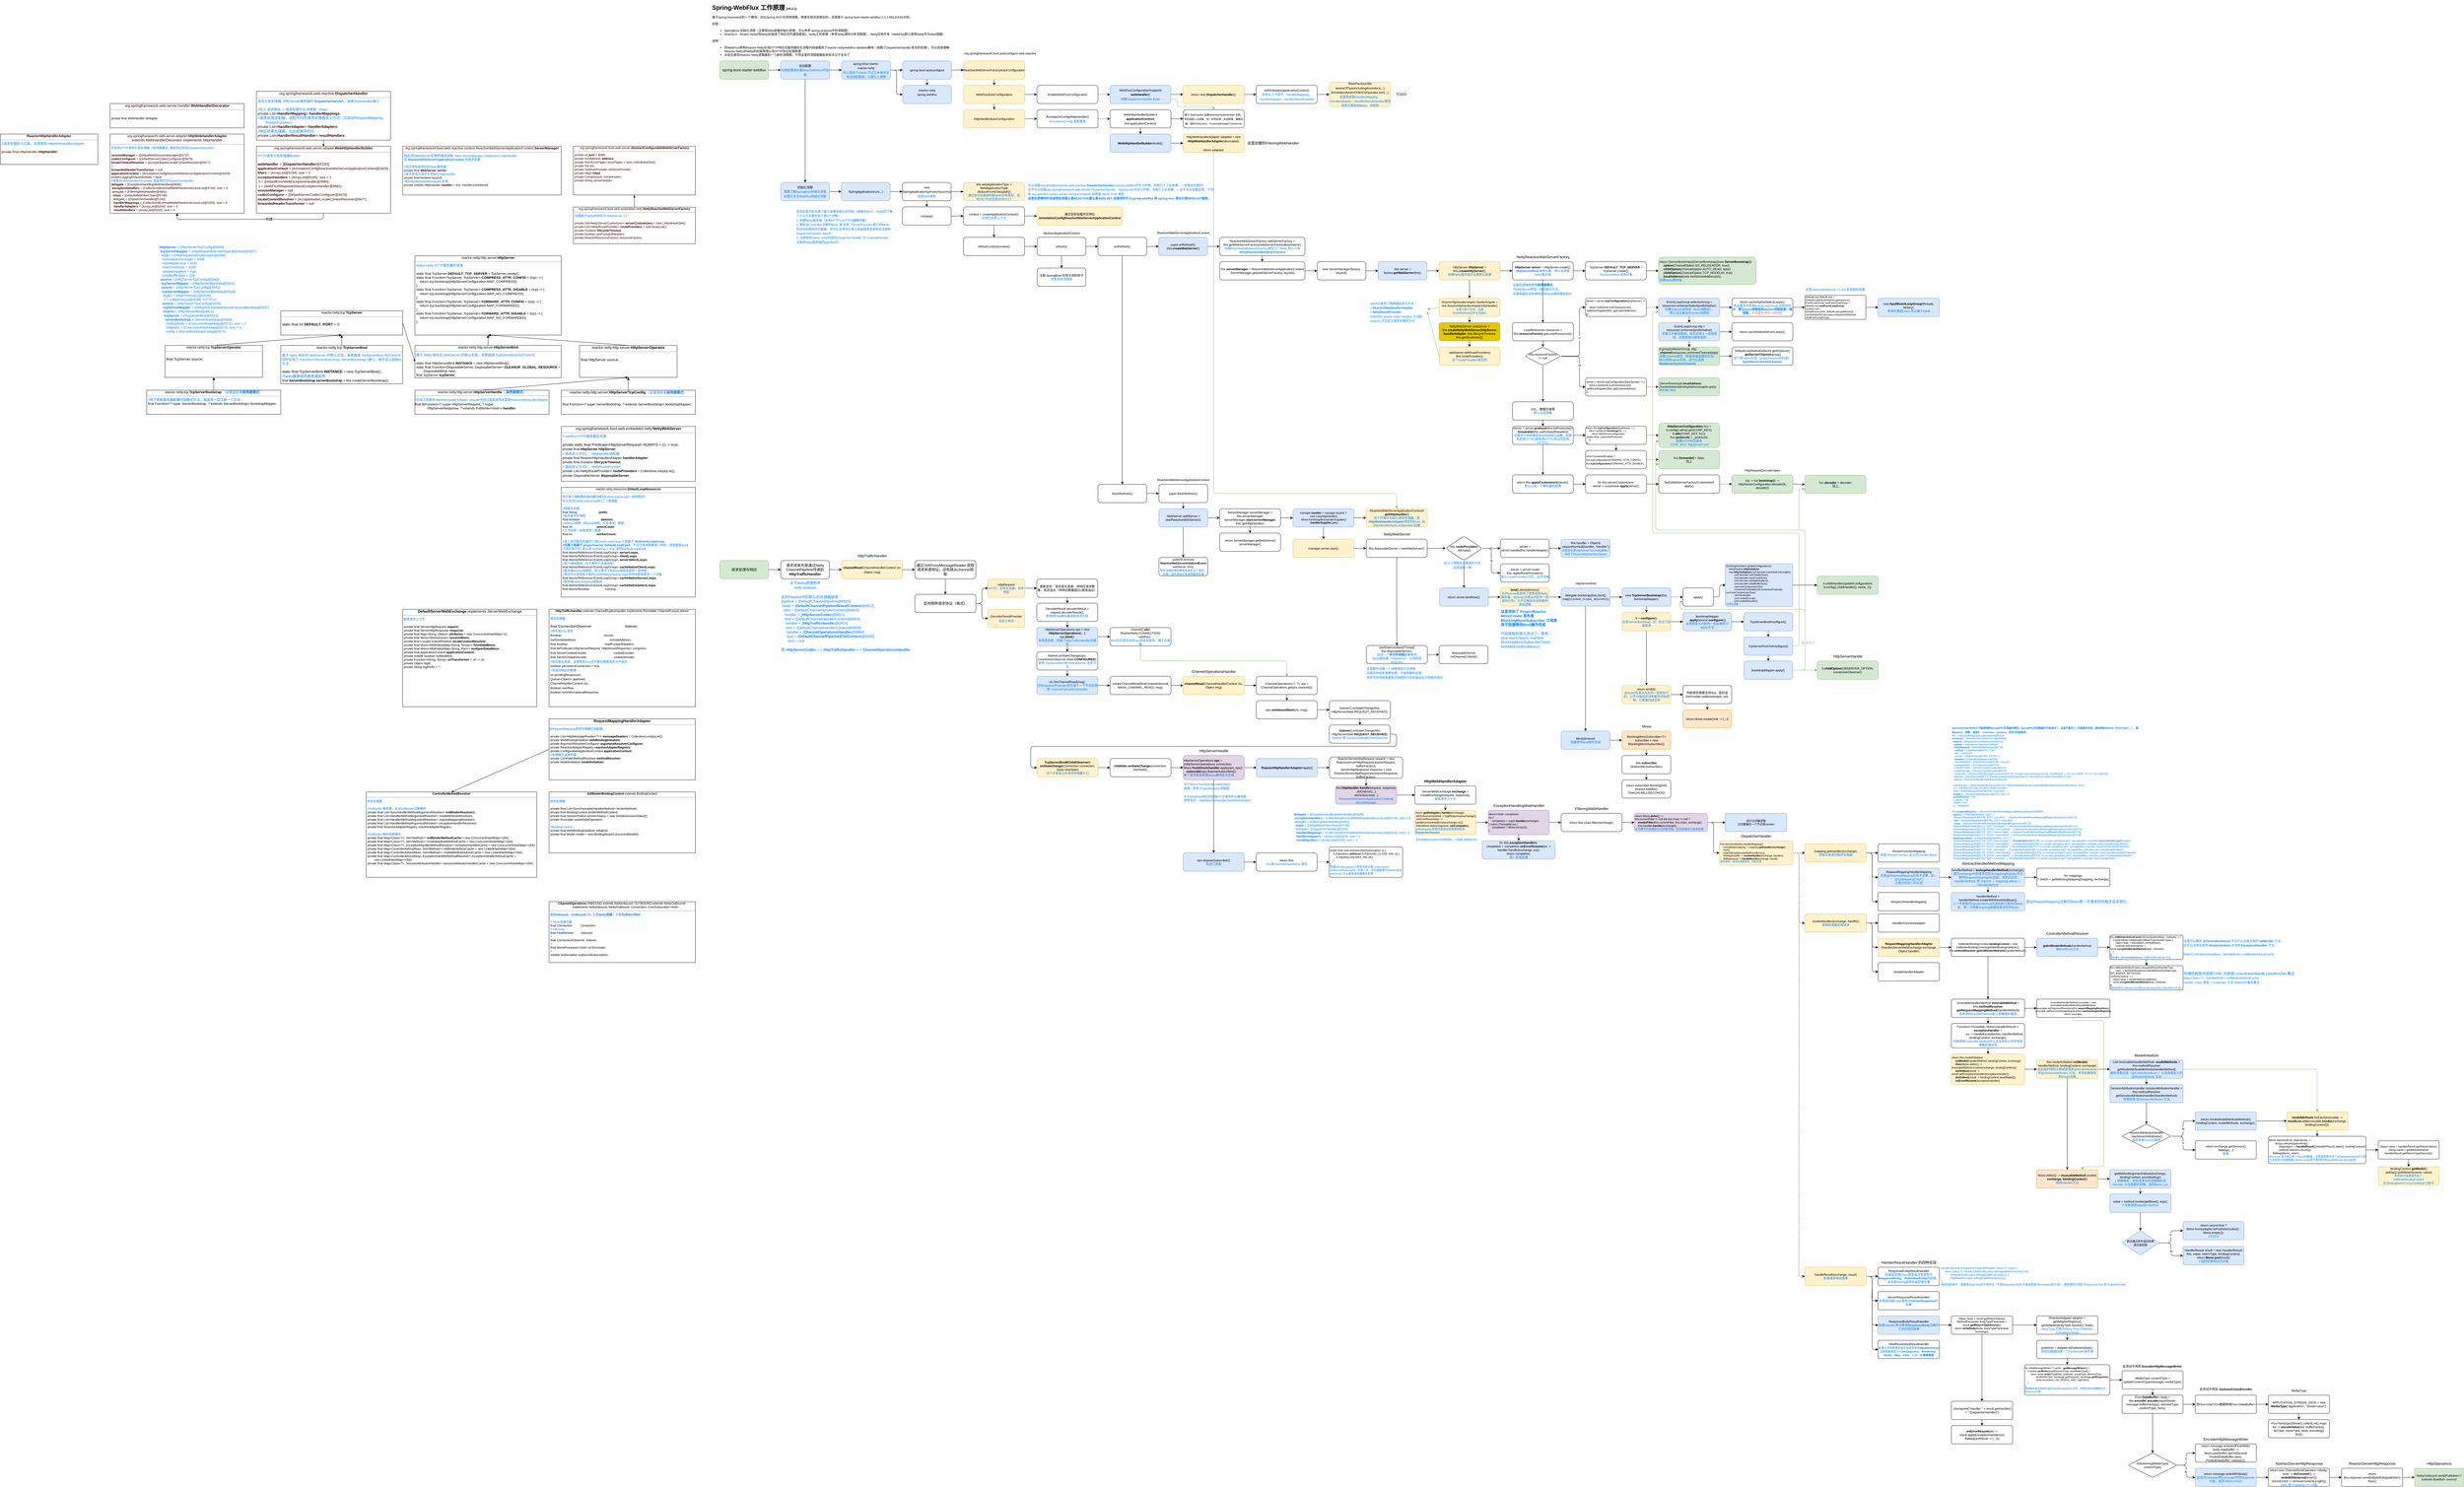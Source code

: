 <mxfile version="21.6.5" type="device">
  <diagram name="第 1 页" id="0NwcDRs000kfrG-1apiR">
    <mxGraphModel dx="3847" dy="837" grid="1" gridSize="10" guides="1" tooltips="1" connect="1" arrows="1" fold="1" page="1" pageScale="1" pageWidth="827" pageHeight="1169" math="0" shadow="0">
      <root>
        <mxCell id="0" />
        <mxCell id="1" parent="0" />
        <mxCell id="QhXQWBFm0-bGqjXrz0u2-1" value="&lt;p style=&quot;line-height: 1&quot;&gt;&lt;/p&gt;&lt;h1&gt;&lt;font style=&quot;font-size: 20px&quot;&gt;Spring-WebFlux 工作原理&lt;/font&gt;&lt;font style=&quot;font-size: 16px&quot;&gt;&amp;nbsp;&lt;/font&gt;&lt;font style=&quot;font-size: 10px&quot;&gt;(v5.2.1)&amp;nbsp;&lt;br style=&quot;font-size: 10px&quot;&gt;&lt;/font&gt;&lt;/h1&gt;&lt;div style=&quot;font-size: 10px&quot;&gt;属于spring-framework的一个模块。对比Spring MVC实现原理看，两者实现还是类似的。这里基于 spring-boot-starter-webflux:2.2.1.RELEASE分析。&lt;/div&gt;&lt;p style=&quot;font-size: 10px&quot;&gt;&lt;font style=&quot;font-size: 10px&quot;&gt;前提：&lt;/font&gt;&lt;/p&gt;&lt;p style=&quot;font-size: 10px&quot;&gt;&lt;/p&gt;&lt;ul style=&quot;font-size: 10px&quot;&gt;&lt;li style=&quot;font-size: 10px&quot;&gt;SpringBoot 初始化流程（主要是Web容器初始化原理，可以参考 spring-analysis中的流程图）&lt;/li&gt;&lt;li style=&quot;font-size: 10px&quot;&gt;Reactor3、Reator-Netty(将Netty封装成了响应式的通信框架)、Netty工作原理（参考Netty源码分析流程图）、Netty应用开发（WebFlux默认使用Netty作为Web容器）&lt;/li&gt;&lt;/ul&gt;&lt;div&gt;说明：&lt;br&gt;&lt;ul&gt;&lt;li&gt;将WebFlux使用Reactor-Netty实现HTTP响应式服务器的主流程代码抽离到了reactor-netty/webflux-skeleton模块（省略了DispatcherHandler复杂的处理），可以用来理解Reactor-Netty对Netty的封装原理以及HTTP协议处理原理&lt;/li&gt;&lt;li&gt;决定还是将Reactor-Netty逻辑画到一个新的流程图，不然这里的流程图看起来有点过于复杂了&lt;/li&gt;&lt;/ul&gt;&lt;/div&gt;&lt;p style=&quot;font-size: 10px&quot;&gt;&lt;/p&gt;&lt;p&gt;&lt;/p&gt;" style="text;html=1;strokeColor=none;fillColor=none;spacing=5;spacingTop=-20;whiteSpace=wrap;overflow=hidden;rounded=0;fontSize=10;" parent="1" vertex="1">
          <mxGeometry x="10" y="10" width="810" height="180" as="geometry" />
        </mxCell>
        <mxCell id="QhXQWBFm0-bGqjXrz0u2-41" value="" style="edgeStyle=orthogonalEdgeStyle;rounded=1;orthogonalLoop=1;jettySize=auto;html=1;" parent="1" source="QhXQWBFm0-bGqjXrz0u2-36" target="QhXQWBFm0-bGqjXrz0u2-40" edge="1">
          <mxGeometry relative="1" as="geometry" />
        </mxCell>
        <mxCell id="QhXQWBFm0-bGqjXrz0u2-36" value="spring-boot-starter-webflux" style="rounded=1;whiteSpace=wrap;html=1;fillColor=#d5e8d4;strokeColor=#82b366;" parent="1" vertex="1">
          <mxGeometry x="40" y="200" width="160" height="60" as="geometry" />
        </mxCell>
        <mxCell id="QhXQWBFm0-bGqjXrz0u2-94" value="" style="edgeStyle=orthogonalEdgeStyle;rounded=1;orthogonalLoop=1;jettySize=auto;html=1;" parent="1" source="QhXQWBFm0-bGqjXrz0u2-40" target="QhXQWBFm0-bGqjXrz0u2-93" edge="1">
          <mxGeometry relative="1" as="geometry" />
        </mxCell>
        <mxCell id="QhXQWBFm0-bGqjXrz0u2-252" style="edgeStyle=orthogonalEdgeStyle;rounded=1;orthogonalLoop=1;jettySize=auto;html=1;exitX=0.5;exitY=1;exitDx=0;exitDy=0;entryX=0.5;entryY=0;entryDx=0;entryDy=0;" parent="1" source="QhXQWBFm0-bGqjXrz0u2-40" target="QhXQWBFm0-bGqjXrz0u2-42" edge="1">
          <mxGeometry relative="1" as="geometry" />
        </mxCell>
        <mxCell id="QhXQWBFm0-bGqjXrz0u2-40" value="&lt;font style=&quot;font-size: 10px;&quot;&gt;自动配置&lt;br&gt;&lt;font color=&quot;#007fff&quot;&gt;扫描配置类加载BeanDefinition时加载&lt;/font&gt;&lt;br&gt;&lt;/font&gt;" style="rounded=1;whiteSpace=wrap;html=1;fillColor=#dae8fc;strokeColor=#6c8ebf;" parent="1" vertex="1">
          <mxGeometry x="240" y="200" width="160" height="60" as="geometry" />
        </mxCell>
        <mxCell id="QhXQWBFm0-bGqjXrz0u2-99" value="" style="edgeStyle=orthogonalEdgeStyle;rounded=1;orthogonalLoop=1;jettySize=auto;html=1;" parent="1" source="QhXQWBFm0-bGqjXrz0u2-42" target="QhXQWBFm0-bGqjXrz0u2-98" edge="1">
          <mxGeometry relative="1" as="geometry" />
        </mxCell>
        <mxCell id="QhXQWBFm0-bGqjXrz0u2-42" value="&lt;font style=&quot;font-size: 10px;&quot;&gt;初始化流程&lt;br&gt;&lt;font style=&quot;font-size: 10px;&quot; color=&quot;#007fff&quot;&gt;需要了解SpringBoot初始化流程&lt;br&gt;这里只关注WebFlux初始化流程&lt;br&gt;&lt;/font&gt;&lt;/font&gt;" style="rounded=1;whiteSpace=wrap;html=1;fillColor=#dae8fc;strokeColor=#6c8ebf;" parent="1" vertex="1">
          <mxGeometry x="240" y="599" width="160" height="60" as="geometry" />
        </mxCell>
        <mxCell id="ALvgZmMKo5qc2uUOR07o-18" value="" style="edgeStyle=orthogonalEdgeStyle;rounded=1;orthogonalLoop=1;jettySize=auto;html=1;" parent="1" source="QhXQWBFm0-bGqjXrz0u2-43" target="ALvgZmMKo5qc2uUOR07o-17" edge="1">
          <mxGeometry relative="1" as="geometry" />
        </mxCell>
        <mxCell id="QhXQWBFm0-bGqjXrz0u2-43" value="请求处理与响应" style="rounded=1;whiteSpace=wrap;html=1;fillColor=#d5e8d4;strokeColor=#82b366;" parent="1" vertex="1">
          <mxGeometry x="40" y="1840" width="160" height="60" as="geometry" />
        </mxCell>
        <mxCell id="QhXQWBFm0-bGqjXrz0u2-96" value="" style="edgeStyle=orthogonalEdgeStyle;rounded=1;orthogonalLoop=1;jettySize=auto;html=1;" parent="1" source="QhXQWBFm0-bGqjXrz0u2-93" target="QhXQWBFm0-bGqjXrz0u2-95" edge="1">
          <mxGeometry relative="1" as="geometry" />
        </mxCell>
        <mxCell id="QhXQWBFm0-bGqjXrz0u2-240" style="edgeStyle=orthogonalEdgeStyle;rounded=1;orthogonalLoop=1;jettySize=auto;html=1;exitX=1;exitY=0.5;exitDx=0;exitDy=0;entryX=0;entryY=0.5;entryDx=0;entryDy=0;" parent="1" source="QhXQWBFm0-bGqjXrz0u2-93" target="QhXQWBFm0-bGqjXrz0u2-238" edge="1">
          <mxGeometry relative="1" as="geometry" />
        </mxCell>
        <mxCell id="QhXQWBFm0-bGqjXrz0u2-93" value="&lt;font style=&quot;font-size: 10px;&quot;&gt;spring-boot-starter-&lt;br&gt;reactor-netty&lt;br&gt;&lt;font style=&quot;font-size: 10px;&quot; color=&quot;#007fff&quot;&gt;核心是这个starter,不过它本身并没有自动配置类，只是引入依赖&lt;/font&gt;&lt;/font&gt;" style="rounded=1;whiteSpace=wrap;html=1;fillColor=#dae8fc;strokeColor=#6c8ebf;" parent="1" vertex="1">
          <mxGeometry x="440" y="200" width="160" height="60" as="geometry" />
        </mxCell>
        <mxCell id="QhXQWBFm0-bGqjXrz0u2-239" value="" style="edgeStyle=orthogonalEdgeStyle;rounded=1;orthogonalLoop=1;jettySize=auto;html=1;" parent="1" source="QhXQWBFm0-bGqjXrz0u2-95" target="QhXQWBFm0-bGqjXrz0u2-238" edge="1">
          <mxGeometry relative="1" as="geometry" />
        </mxCell>
        <mxCell id="QhXQWBFm0-bGqjXrz0u2-245" style="edgeStyle=orthogonalEdgeStyle;rounded=1;orthogonalLoop=1;jettySize=auto;html=1;exitX=1;exitY=0.5;exitDx=0;exitDy=0;entryX=0;entryY=0.5;entryDx=0;entryDy=0;" parent="1" source="QhXQWBFm0-bGqjXrz0u2-95" target="QhXQWBFm0-bGqjXrz0u2-242" edge="1">
          <mxGeometry relative="1" as="geometry" />
        </mxCell>
        <mxCell id="QhXQWBFm0-bGqjXrz0u2-95" value="&lt;font style=&quot;font-size: 10px;&quot;&gt;spring-boot-autoconfigure&lt;br&gt;&lt;/font&gt;" style="rounded=1;whiteSpace=wrap;html=1;fillColor=#dae8fc;strokeColor=#6c8ebf;" parent="1" vertex="1">
          <mxGeometry x="640" y="200" width="160" height="60" as="geometry" />
        </mxCell>
        <mxCell id="QhXQWBFm0-bGqjXrz0u2-101" value="" style="edgeStyle=orthogonalEdgeStyle;rounded=1;orthogonalLoop=1;jettySize=auto;html=1;" parent="1" source="QhXQWBFm0-bGqjXrz0u2-98" target="QhXQWBFm0-bGqjXrz0u2-100" edge="1">
          <mxGeometry relative="1" as="geometry" />
        </mxCell>
        <mxCell id="QhXQWBFm0-bGqjXrz0u2-98" value="&lt;font style=&quot;font-size: 10px;&quot;&gt;&lt;font style=&quot;font-size: 10px;&quot;&gt;SpringApplication#run(...)&lt;br&gt;&lt;/font&gt;&lt;/font&gt;" style="rounded=1;whiteSpace=wrap;html=1;fillColor=#dae8fc;strokeColor=#6c8ebf;" parent="1" vertex="1">
          <mxGeometry x="439" y="599" width="160" height="60" as="geometry" />
        </mxCell>
        <mxCell id="QhXQWBFm0-bGqjXrz0u2-103" value="" style="edgeStyle=orthogonalEdgeStyle;rounded=1;orthogonalLoop=1;jettySize=auto;html=1;" parent="1" source="QhXQWBFm0-bGqjXrz0u2-100" target="QhXQWBFm0-bGqjXrz0u2-102" edge="1">
          <mxGeometry relative="1" as="geometry" />
        </mxCell>
        <mxCell id="QhXQWBFm0-bGqjXrz0u2-107" value="" style="edgeStyle=orthogonalEdgeStyle;rounded=1;orthogonalLoop=1;jettySize=auto;html=1;" parent="1" source="QhXQWBFm0-bGqjXrz0u2-100" target="QhXQWBFm0-bGqjXrz0u2-106" edge="1">
          <mxGeometry relative="1" as="geometry" />
        </mxCell>
        <mxCell id="QhXQWBFm0-bGqjXrz0u2-100" value="&lt;font style=&quot;font-size: 10px;&quot;&gt;new SpringApplication(primarySources))&lt;br&gt;&lt;font color=&quot;#007fff&quot;&gt;选择Web类型&lt;/font&gt;&lt;br&gt;&lt;/font&gt;" style="rounded=1;whiteSpace=wrap;html=1;" parent="1" vertex="1">
          <mxGeometry x="639" y="599" width="160" height="60" as="geometry" />
        </mxCell>
        <mxCell id="QhXQWBFm0-bGqjXrz0u2-102" value="this.webApplicationType = WebApplicationType&lt;br&gt;.deduceFromClasspath();&lt;br&gt;&lt;font color=&quot;#007fff&quot;&gt;通过尝试加载类判断Web应用类型，是REACTIVE还是SERVLET&lt;/font&gt;" style="rounded=1;whiteSpace=wrap;html=1;fontSize=10;fillColor=#fff2cc;strokeColor=#d6b656;" parent="1" vertex="1">
          <mxGeometry x="839" y="599" width="201" height="60" as="geometry" />
        </mxCell>
        <mxCell id="QhXQWBFm0-bGqjXrz0u2-110" value="" style="edgeStyle=orthogonalEdgeStyle;rounded=1;orthogonalLoop=1;jettySize=auto;html=1;" parent="1" source="QhXQWBFm0-bGqjXrz0u2-106" target="QhXQWBFm0-bGqjXrz0u2-109" edge="1">
          <mxGeometry relative="1" as="geometry" />
        </mxCell>
        <mxCell id="QhXQWBFm0-bGqjXrz0u2-106" value="run(args)" style="rounded=1;whiteSpace=wrap;html=1;fontSize=10;" parent="1" vertex="1">
          <mxGeometry x="639" y="679" width="160" height="60" as="geometry" />
        </mxCell>
        <mxCell id="QhXQWBFm0-bGqjXrz0u2-108" value="&lt;font style=&quot;font-size: 10px;&quot; color=&quot;#007fff&quot;&gt;可以加载org.springframework.web.reactive.&lt;b&gt;DispatcherHandler &lt;/b&gt;(spring-webflux中定义的类，前面引入了此依赖，一定是会加载的)&lt;br&gt;且不可以加载org.springframework.web.servlet.DispatcherServlet （spring-mvc中定义的类，没有引入此依赖，一定不可以加载此类，下同）&lt;br&gt;和&amp;nbsp;org.glassfish.jersey.servlet.ServletContainer 说明是 REACTIVE 类型&lt;br&gt;&lt;b&gt;这里的逻辑同时也说明应用要么是REACTIVE要么是SERLVET, 如果同时引入spring-webflux 和 spring-mvc 那也只是SERVLET类型。&lt;/b&gt;&lt;br&gt;&lt;/font&gt;" style="text;html=1;align=left;verticalAlign=middle;resizable=0;points=[];autosize=1;strokeColor=none;fillColor=none;" parent="1" vertex="1">
          <mxGeometry x="1049" y="594" width="640" height="70" as="geometry" />
        </mxCell>
        <mxCell id="QhXQWBFm0-bGqjXrz0u2-112" value="" style="edgeStyle=orthogonalEdgeStyle;rounded=1;orthogonalLoop=1;jettySize=auto;html=1;" parent="1" source="QhXQWBFm0-bGqjXrz0u2-109" target="QhXQWBFm0-bGqjXrz0u2-111" edge="1">
          <mxGeometry relative="1" as="geometry" />
        </mxCell>
        <mxCell id="QhXQWBFm0-bGqjXrz0u2-115" value="" style="edgeStyle=orthogonalEdgeStyle;rounded=1;orthogonalLoop=1;jettySize=auto;html=1;" parent="1" source="QhXQWBFm0-bGqjXrz0u2-109" target="QhXQWBFm0-bGqjXrz0u2-114" edge="1">
          <mxGeometry relative="1" as="geometry" />
        </mxCell>
        <mxCell id="QhXQWBFm0-bGqjXrz0u2-109" value="context = createApplicationContext();&lt;br&gt;&lt;font color=&quot;#007fff&quot;&gt;实例化应用上下文&lt;/font&gt;" style="rounded=1;whiteSpace=wrap;html=1;fontSize=10;" parent="1" vertex="1">
          <mxGeometry x="839" y="679" width="201" height="60" as="geometry" />
        </mxCell>
        <mxCell id="QhXQWBFm0-bGqjXrz0u2-111" value="通过反射加载并实例化&lt;br&gt;&lt;b&gt;AnnotationConfigReactiveWebServerApplicationContext&lt;/b&gt;" style="rounded=1;whiteSpace=wrap;html=1;fontSize=10;fillColor=#fff2cc;strokeColor=#d6b656;" parent="1" vertex="1">
          <mxGeometry x="1080.5" y="679" width="280" height="60" as="geometry" />
        </mxCell>
        <mxCell id="QhXQWBFm0-bGqjXrz0u2-113" value="&lt;font style=&quot;font-size: 10px;&quot;&gt;&lt;font color=&quot;#007fff&quot;&gt;走到这里不妨先猜下接下来要初始化的内容（根据对MVC、Netty的了解，&lt;br&gt;个人认为主要包括下面3个流程）：&lt;br&gt;1. 创建Netty服务端（采用HTTP11/HTTP2编解码器）&lt;br&gt;2. 解析@Controller注解的Bean 或 实现了RouterFunction接口的Bean,&lt;br&gt;然后添加修饰的拦截器、序列化反序列化等工具组成责任链然后注册到&lt;br&gt;DispatcherHandler Map中&lt;br&gt;3. 注册使用reator-netty封装的DispatcherHandler 为 ChannelHander，&lt;br&gt;注册到Netty服务端的pipeline中。&lt;/font&gt;&lt;br&gt;&lt;/font&gt;" style="text;html=1;align=left;verticalAlign=middle;resizable=0;points=[];autosize=1;strokeColor=none;fillColor=none;" parent="1" vertex="1">
          <mxGeometry x="289" y="679" width="350" height="130" as="geometry" />
        </mxCell>
        <mxCell id="QhXQWBFm0-bGqjXrz0u2-117" value="" style="edgeStyle=orthogonalEdgeStyle;rounded=1;orthogonalLoop=1;jettySize=auto;html=1;" parent="1" source="QhXQWBFm0-bGqjXrz0u2-114" target="QhXQWBFm0-bGqjXrz0u2-116" edge="1">
          <mxGeometry relative="1" as="geometry" />
        </mxCell>
        <mxCell id="QhXQWBFm0-bGqjXrz0u2-114" value="refreshContext(context);" style="rounded=1;whiteSpace=wrap;html=1;fontSize=10;" parent="1" vertex="1">
          <mxGeometry x="839" y="779" width="201" height="60" as="geometry" />
        </mxCell>
        <mxCell id="QhXQWBFm0-bGqjXrz0u2-120" value="" style="edgeStyle=orthogonalEdgeStyle;rounded=1;orthogonalLoop=1;jettySize=auto;html=1;" parent="1" source="QhXQWBFm0-bGqjXrz0u2-116" target="QhXQWBFm0-bGqjXrz0u2-119" edge="1">
          <mxGeometry relative="1" as="geometry" />
        </mxCell>
        <mxCell id="u_z_PSljN5TfgaHLhyht-6" value="" style="edgeStyle=orthogonalEdgeStyle;rounded=1;orthogonalLoop=1;jettySize=auto;html=1;" parent="1" source="QhXQWBFm0-bGqjXrz0u2-116" target="u_z_PSljN5TfgaHLhyht-5" edge="1">
          <mxGeometry relative="1" as="geometry" />
        </mxCell>
        <mxCell id="QhXQWBFm0-bGqjXrz0u2-116" value="refresh()" style="rounded=1;whiteSpace=wrap;html=1;fontSize=10;" parent="1" vertex="1">
          <mxGeometry x="1081" y="779" width="160" height="60" as="geometry" />
        </mxCell>
        <mxCell id="QhXQWBFm0-bGqjXrz0u2-118" value="&lt;font style=&quot;font-size: 10px;&quot;&gt;AbstractApplicationContext&lt;/font&gt;" style="text;html=1;align=center;verticalAlign=middle;resizable=0;points=[];autosize=1;strokeColor=none;fillColor=none;" parent="1" vertex="1">
          <mxGeometry x="1090.5" y="750" width="140" height="30" as="geometry" />
        </mxCell>
        <mxCell id="QhXQWBFm0-bGqjXrz0u2-223" style="edgeStyle=orthogonalEdgeStyle;rounded=1;orthogonalLoop=1;jettySize=auto;html=1;exitX=1;exitY=0.5;exitDx=0;exitDy=0;" parent="1" source="QhXQWBFm0-bGqjXrz0u2-119" target="QhXQWBFm0-bGqjXrz0u2-121" edge="1">
          <mxGeometry relative="1" as="geometry" />
        </mxCell>
        <mxCell id="QhXQWBFm0-bGqjXrz0u2-256" value="" style="edgeStyle=orthogonalEdgeStyle;rounded=1;orthogonalLoop=1;jettySize=auto;html=1;entryX=0.5;entryY=0;entryDx=0;entryDy=0;" parent="1" source="QhXQWBFm0-bGqjXrz0u2-119" target="QhXQWBFm0-bGqjXrz0u2-215" edge="1">
          <mxGeometry relative="1" as="geometry">
            <mxPoint x="1360.5" y="1001" as="targetPoint" />
          </mxGeometry>
        </mxCell>
        <mxCell id="QhXQWBFm0-bGqjXrz0u2-119" value="onRefresh();" style="rounded=1;whiteSpace=wrap;html=1;fontSize=10;" parent="1" vertex="1">
          <mxGeometry x="1280.5" y="779" width="160" height="60" as="geometry" />
        </mxCell>
        <mxCell id="QhXQWBFm0-bGqjXrz0u2-125" value="" style="edgeStyle=orthogonalEdgeStyle;rounded=1;orthogonalLoop=1;jettySize=auto;html=1;" parent="1" source="QhXQWBFm0-bGqjXrz0u2-121" target="QhXQWBFm0-bGqjXrz0u2-124" edge="1">
          <mxGeometry relative="1" as="geometry" />
        </mxCell>
        <mxCell id="QhXQWBFm0-bGqjXrz0u2-121" value="super.onRefresh();&lt;br&gt;this.&lt;b&gt;createWebServer&lt;/b&gt;()" style="rounded=1;whiteSpace=wrap;html=1;fontSize=10;fillColor=#dae8fc;strokeColor=#6c8ebf;" parent="1" vertex="1">
          <mxGeometry x="1479.5" y="779" width="160" height="60" as="geometry" />
        </mxCell>
        <mxCell id="QhXQWBFm0-bGqjXrz0u2-123" value="&lt;font style=&quot;font-size: 10px;&quot;&gt;ReactiveWebServerApplicationContext&lt;/font&gt;" style="text;html=1;align=center;verticalAlign=middle;resizable=0;points=[];autosize=1;strokeColor=none;fillColor=none;" parent="1" vertex="1">
          <mxGeometry x="1459.5" y="749" width="200" height="30" as="geometry" />
        </mxCell>
        <mxCell id="QhXQWBFm0-bGqjXrz0u2-127" value="" style="edgeStyle=orthogonalEdgeStyle;rounded=1;orthogonalLoop=1;jettySize=auto;html=1;" parent="1" source="QhXQWBFm0-bGqjXrz0u2-124" target="QhXQWBFm0-bGqjXrz0u2-126" edge="1">
          <mxGeometry relative="1" as="geometry" />
        </mxCell>
        <mxCell id="QhXQWBFm0-bGqjXrz0u2-124" value="ReactiveWebServerFactory webServerFactory = this.getWebServerFactory(webServerFactoryBeanName);&lt;br&gt;&lt;font color=&quot;#007fff&quot;&gt;加载ReactiveWebServerFactory类型工厂Bean,默认只有&lt;br&gt;&lt;b&gt;NettyReactiveWebSeverFactory&lt;/b&gt;&lt;br&gt;&lt;/font&gt;" style="rounded=1;whiteSpace=wrap;html=1;fontSize=10;" parent="1" vertex="1">
          <mxGeometry x="1679.5" y="779" width="280" height="60" as="geometry" />
        </mxCell>
        <mxCell id="QhXQWBFm0-bGqjXrz0u2-133" value="" style="edgeStyle=orthogonalEdgeStyle;rounded=1;orthogonalLoop=1;jettySize=auto;html=1;" parent="1" source="QhXQWBFm0-bGqjXrz0u2-126" target="QhXQWBFm0-bGqjXrz0u2-132" edge="1">
          <mxGeometry relative="1" as="geometry" />
        </mxCell>
        <mxCell id="QhXQWBFm0-bGqjXrz0u2-126" value="this.&lt;b&gt;serverManager&lt;/b&gt; = ReactiveWebServerApplicationContext&lt;br&gt;.ServerManager.get(webServerFactory, lazyInit);" style="rounded=1;whiteSpace=wrap;html=1;fontSize=10;" parent="1" vertex="1">
          <mxGeometry x="1679.5" y="859" width="280" height="60" as="geometry" />
        </mxCell>
        <mxCell id="QhXQWBFm0-bGqjXrz0u2-128" value="&lt;div style=&quot;text-align: center; font-size: 10px;&quot;&gt;&lt;font style=&quot;font-size: 10px;&quot;&gt;&lt;font style=&quot;font-size: 10px;&quot; color=&quot;#330000&quot;&gt;org.springframework.boot.web.server.&lt;/font&gt;&lt;b style=&quot;color: rgb(51, 0, 0); background-color: initial;&quot;&gt;AbstractConfigurableWebServerFactory&lt;/b&gt;&lt;/font&gt;&lt;/div&gt;&lt;hr style=&quot;font-size: 10px;&quot; size=&quot;1&quot;&gt;&lt;p style=&quot;margin: 0px 0px 0px 4px; font-size: 10px;&quot;&gt;&lt;font style=&quot;font-size: 10px;&quot; color=&quot;#330000&quot;&gt;private int &lt;b&gt;port&lt;/b&gt; = 8080;&lt;/font&gt;&lt;/p&gt;&lt;p style=&quot;margin: 0px 0px 0px 4px; font-size: 10px;&quot;&gt;&lt;font style=&quot;font-size: 10px;&quot; color=&quot;#330000&quot;&gt;private InetAddress &lt;b&gt;address&lt;/b&gt;;&lt;/font&gt;&lt;/p&gt;&lt;p style=&quot;margin: 0px 0px 0px 4px; font-size: 10px;&quot;&gt;&lt;font style=&quot;font-size: 10px;&quot; color=&quot;#330000&quot;&gt;private Set&amp;lt;ErrorPage&amp;gt; errorPages = new LinkedHashSet();&lt;/font&gt;&lt;/p&gt;&lt;p style=&quot;margin: 0px 0px 0px 4px; font-size: 10px;&quot;&gt;&lt;font style=&quot;font-size: 10px;&quot; color=&quot;#330000&quot;&gt;private Ssl ssl;&lt;/font&gt;&lt;/p&gt;&lt;p style=&quot;margin: 0px 0px 0px 4px; font-size: 10px;&quot;&gt;&lt;font style=&quot;font-size: 10px;&quot; color=&quot;#330000&quot;&gt;private SslStoreProvider sslStoreProvider;&lt;/font&gt;&lt;/p&gt;&lt;p style=&quot;margin: 0px 0px 0px 4px; font-size: 10px;&quot;&gt;&lt;font style=&quot;font-size: 10px;&quot; color=&quot;#330000&quot;&gt;private Http2 &lt;b&gt;http2&lt;/b&gt;;&lt;/font&gt;&lt;/p&gt;&lt;p style=&quot;margin: 0px 0px 0px 4px; font-size: 10px;&quot;&gt;&lt;font style=&quot;font-size: 10px;&quot; color=&quot;#330000&quot;&gt;private Compression compression;&lt;/font&gt;&lt;/p&gt;&lt;p style=&quot;margin: 0px 0px 0px 4px; font-size: 10px;&quot;&gt;&lt;font style=&quot;font-size: 10px;&quot; color=&quot;#330000&quot;&gt;private String serverHeader;&lt;/font&gt;&lt;/p&gt;&lt;p style=&quot;margin: 0px 0px 0px 4px; font-size: 10px;&quot;&gt;&lt;br&gt;&lt;/p&gt;" style="verticalAlign=top;align=left;overflow=fill;fontSize=12;fontFamily=Helvetica;html=1;fontColor=#007FFF;" parent="1" vertex="1">
          <mxGeometry x="-440" y="480" width="400" height="160" as="geometry" />
        </mxCell>
        <mxCell id="QhXQWBFm0-bGqjXrz0u2-130" style="edgeStyle=orthogonalEdgeStyle;rounded=1;orthogonalLoop=1;jettySize=auto;html=1;exitX=0.5;exitY=0;exitDx=0;exitDy=0;entryX=0.5;entryY=1;entryDx=0;entryDy=0;endArrow=blockThin;endFill=1;" parent="1" source="QhXQWBFm0-bGqjXrz0u2-129" target="QhXQWBFm0-bGqjXrz0u2-128" edge="1">
          <mxGeometry relative="1" as="geometry" />
        </mxCell>
        <mxCell id="QhXQWBFm0-bGqjXrz0u2-129" value="&lt;div style=&quot;text-align: center; font-size: 10px;&quot;&gt;&lt;font style=&quot;font-size: 10px;&quot;&gt;&lt;font style=&quot;font-size: 10px;&quot; color=&quot;#330000&quot;&gt;org.springframework.boot.web.embedded.netty.&lt;/font&gt;&lt;span style=&quot;color: rgb(51, 0, 0); background-color: initial;&quot;&gt;&lt;b&gt;NettyReactiveWebServerFactory&lt;/b&gt;&lt;/span&gt;&lt;/font&gt;&lt;/div&gt;&lt;hr style=&quot;font-size: 10px;&quot; size=&quot;1&quot;&gt;&lt;p style=&quot;margin: 0px 0px 0px 4px; font-size: 10px;&quot;&gt;创建基于Netty的响应式 WebServer 工厂&lt;/p&gt;&lt;p style=&quot;margin: 0px 0px 0px 4px; font-size: 10px;&quot;&gt;&lt;font style=&quot;font-size: 10px;&quot; color=&quot;#330000&quot;&gt;&lt;br&gt;&lt;/font&gt;&lt;/p&gt;&lt;p style=&quot;margin: 0px 0px 0px 4px; font-size: 10px;&quot;&gt;&lt;font style=&quot;font-size: 10px;&quot; color=&quot;#330000&quot;&gt;private Set&amp;lt;NettyServerCustomizer&amp;gt; &lt;b&gt;serverCustomizers&lt;/b&gt; = new LinkedHashSet();&lt;/font&gt;&lt;/p&gt;&lt;p style=&quot;margin: 0px 0px 0px 4px; font-size: 10px;&quot;&gt;&lt;font style=&quot;font-size: 10px;&quot; color=&quot;#330000&quot;&gt;private List&amp;lt;NettyRouteProvider&amp;gt; &lt;b&gt;routeProviders&lt;/b&gt; = new ArrayList();&lt;/font&gt;&lt;/p&gt;&lt;p style=&quot;margin: 0px 0px 0px 4px; font-size: 10px;&quot;&gt;&lt;font style=&quot;font-size: 10px;&quot; color=&quot;#330000&quot;&gt;private Duration &lt;b&gt;lifecycleTimeout&lt;/b&gt;;&lt;/font&gt;&lt;/p&gt;&lt;p style=&quot;margin: 0px 0px 0px 4px; font-size: 10px;&quot;&gt;&lt;font style=&quot;font-size: 10px;&quot; color=&quot;#330000&quot;&gt;private boolean useForwardHeaders;&lt;/font&gt;&lt;/p&gt;&lt;p style=&quot;margin: 0px 0px 0px 4px; font-size: 10px;&quot;&gt;&lt;font style=&quot;font-size: 10px;&quot; color=&quot;#330000&quot;&gt;private ReactorResourceFactory resourceFactory;&lt;/font&gt;&lt;/p&gt;&lt;p style=&quot;margin: 0px 0px 0px 4px; font-size: 10px;&quot;&gt;&lt;br&gt;&lt;/p&gt;" style="verticalAlign=top;align=left;overflow=fill;fontSize=12;fontFamily=Helvetica;html=1;fontColor=#007FFF;" parent="1" vertex="1">
          <mxGeometry x="-440" y="680" width="400" height="120" as="geometry" />
        </mxCell>
        <mxCell id="QhXQWBFm0-bGqjXrz0u2-131" value="&lt;div style=&quot;text-align: center; font-size: 11px;&quot;&gt;&lt;font style=&quot;font-size: 11px;&quot;&gt;&lt;font style=&quot;font-size: 11px;&quot; color=&quot;#330000&quot;&gt;org.springframework.boot.web.reactive.context.&lt;/font&gt;&lt;font style=&quot;background-color: initial; font-size: 11px;&quot; color=&quot;#330000&quot;&gt;ReactiveWebServerApplicationContext.&lt;/font&gt;&lt;b style=&quot;background-color: initial; color: rgb(51, 0, 0);&quot;&gt;ServerManager&lt;/b&gt;&lt;/font&gt;&lt;/div&gt;&lt;hr style=&quot;font-size: 11px;&quot; size=&quot;1&quot;&gt;&lt;p style=&quot;margin: 0px 0px 0px 4px; font-size: 11px;&quot;&gt;&lt;font style=&quot;font-size: 11px;&quot; color=&quot;#330000&quot;&gt;&lt;/font&gt;&lt;/p&gt;&lt;p style=&quot;margin: 0px 0px 0px 4px; font-size: 10px;&quot;&gt;&lt;font style=&quot;font-size: 11px;&quot;&gt;响应式WebServer实例的&lt;/font&gt;&lt;font style=&quot;font-size: 10px;&quot;&gt;缓存容器,&amp;nbsp;class ServerManager implements HttpHandler&lt;/font&gt;&lt;/p&gt;&lt;p style=&quot;margin: 0px 0px 0px 4px; font-size: 10px;&quot;&gt;是&amp;nbsp;&lt;b&gt;ReactiveWebServerApplicationContext&amp;nbsp;&lt;/b&gt;的成员变量&lt;/p&gt;&lt;p style=&quot;margin: 0px 0px 0px 4px; font-size: 10px;&quot;&gt;&lt;font style=&quot;font-size: 10px;&quot;&gt;&lt;br&gt;&lt;/font&gt;&lt;/p&gt;&lt;p style=&quot;margin: 0px 0px 0px 4px; font-size: 10px;&quot;&gt;&lt;font style=&quot;font-size: 10px;&quot;&gt;//经过多层装饰后的Netty服务器&lt;/font&gt;&lt;/p&gt;&lt;p style=&quot;margin: 0px 0px 0px 4px; font-size: 10px;&quot;&gt;&lt;font style=&quot;font-size: 10px;&quot; color=&quot;#330000&quot;&gt;private final &lt;b&gt;WebServer&lt;/b&gt; &lt;b&gt;server&lt;/b&gt;;&lt;/font&gt;&lt;/p&gt;&lt;p style=&quot;margin: 0px 0px 0px 4px; font-size: 10px;&quot;&gt;&lt;font style=&quot;font-size: 10px;&quot;&gt;//是否是首次请求才初始化HttpHandler&lt;/font&gt;&lt;/p&gt;&lt;p style=&quot;margin: 0px 0px 0px 4px; font-size: 10px;&quot;&gt;&lt;font style=&quot;font-size: 10px;&quot; color=&quot;#330000&quot;&gt;private final boolean lazyInit;&lt;/font&gt;&lt;/p&gt;&lt;p style=&quot;margin: 0px 0px 0px 4px; font-size: 10px;&quot;&gt;&lt;font style=&quot;font-size: 10px;&quot;&gt;//即HttpWebHandlerAdpater实例&lt;/font&gt;&lt;/p&gt;&lt;p style=&quot;margin: 0px 0px 0px 4px; font-size: 10px;&quot;&gt;&lt;font style=&quot;font-size: 10px;&quot; color=&quot;#330000&quot;&gt;private volatile HttpHandler &lt;b&gt;handler&lt;/b&gt; = this::handleUninitialized;&lt;/font&gt;&lt;/p&gt;" style="verticalAlign=top;align=left;overflow=fill;fontSize=12;fontFamily=Helvetica;html=1;fontColor=#007FFF;" parent="1" vertex="1">
          <mxGeometry x="-1000" y="480" width="520" height="160" as="geometry" />
        </mxCell>
        <mxCell id="QhXQWBFm0-bGqjXrz0u2-135" value="" style="edgeStyle=orthogonalEdgeStyle;rounded=1;orthogonalLoop=1;jettySize=auto;html=1;" parent="1" source="QhXQWBFm0-bGqjXrz0u2-132" target="QhXQWBFm0-bGqjXrz0u2-134" edge="1">
          <mxGeometry relative="1" as="geometry" />
        </mxCell>
        <mxCell id="QhXQWBFm0-bGqjXrz0u2-132" value="new ServerManager(factory, lazyInit);" style="rounded=1;whiteSpace=wrap;html=1;fontSize=10;" parent="1" vertex="1">
          <mxGeometry x="1999.5" y="859" width="160" height="60" as="geometry" />
        </mxCell>
        <mxCell id="QhXQWBFm0-bGqjXrz0u2-139" value="" style="edgeStyle=orthogonalEdgeStyle;rounded=1;orthogonalLoop=1;jettySize=auto;html=1;" parent="1" source="QhXQWBFm0-bGqjXrz0u2-134" target="QhXQWBFm0-bGqjXrz0u2-138" edge="1">
          <mxGeometry relative="1" as="geometry" />
        </mxCell>
        <mxCell id="QhXQWBFm0-bGqjXrz0u2-134" value="this.server = factory.&lt;b&gt;getWebServer&lt;/b&gt;(this);" style="rounded=1;whiteSpace=wrap;html=1;fontSize=10;fillColor=#dae8fc;strokeColor=#6c8ebf;" parent="1" vertex="1">
          <mxGeometry x="2199.5" y="859" width="160" height="60" as="geometry" />
        </mxCell>
        <mxCell id="QhXQWBFm0-bGqjXrz0u2-141" value="" style="edgeStyle=orthogonalEdgeStyle;rounded=1;orthogonalLoop=1;jettySize=auto;html=1;" parent="1" source="QhXQWBFm0-bGqjXrz0u2-138" target="QhXQWBFm0-bGqjXrz0u2-140" edge="1">
          <mxGeometry relative="1" as="geometry" />
        </mxCell>
        <mxCell id="QhXQWBFm0-bGqjXrz0u2-148" value="" style="edgeStyle=orthogonalEdgeStyle;rounded=1;orthogonalLoop=1;jettySize=auto;html=1;" parent="1" source="QhXQWBFm0-bGqjXrz0u2-138" target="QhXQWBFm0-bGqjXrz0u2-147" edge="1">
          <mxGeometry relative="1" as="geometry" />
        </mxCell>
        <mxCell id="QhXQWBFm0-bGqjXrz0u2-138" value="&lt;div&gt;HttpServer &lt;b&gt;httpServer&lt;/b&gt; = this.&lt;b&gt;createHttpServer&lt;/b&gt;();&lt;/div&gt;&lt;div&gt;&lt;font color=&quot;#007fff&quot;&gt;创建Netty服务端并设置默认配置&lt;/font&gt;&lt;/div&gt;" style="rounded=1;whiteSpace=wrap;html=1;fontSize=10;fillColor=#fff2cc;strokeColor=#d6b656;" parent="1" vertex="1">
          <mxGeometry x="2399.5" y="859" width="200" height="60" as="geometry" />
        </mxCell>
        <mxCell id="QhXQWBFm0-bGqjXrz0u2-143" value="" style="edgeStyle=orthogonalEdgeStyle;rounded=1;orthogonalLoop=1;jettySize=auto;html=1;" parent="1" source="QhXQWBFm0-bGqjXrz0u2-140" target="QhXQWBFm0-bGqjXrz0u2-142" edge="1">
          <mxGeometry relative="1" as="geometry" />
        </mxCell>
        <mxCell id="IVSfiaFSnUMNmgRAi2Nb-5" style="rounded=0;orthogonalLoop=1;jettySize=auto;html=1;exitX=0;exitY=0.5;exitDx=0;exitDy=0;entryX=1;entryY=0.407;entryDx=0;entryDy=0;entryPerimeter=0;fillColor=#d5e8d4;strokeColor=#82b366;" parent="1" source="QhXQWBFm0-bGqjXrz0u2-140" target="IVSfiaFSnUMNmgRAi2Nb-4" edge="1">
          <mxGeometry relative="1" as="geometry" />
        </mxCell>
        <mxCell id="QhXQWBFm0-bGqjXrz0u2-140" value="&lt;div&gt;&lt;font style=&quot;font-size: 9px;&quot;&gt;ReactorHttpHandlerAdapter handlerAdapter = new ReactorHttpHandlerAdapter(httpHandler);&lt;/font&gt;&lt;br&gt;&lt;/div&gt;&lt;div&gt;&lt;font color=&quot;#007fff&quot; style=&quot;font-size: 9px;&quot;&gt;这里只是个空壳，后面&lt;/font&gt;&lt;/div&gt;&lt;font size=&quot;1&quot; color=&quot;#007fff&quot;&gt;finishRefresh()中&lt;/font&gt;&lt;span style=&quot;font-size: 9px; color: rgb(0, 127, 255); background-color: initial;&quot;&gt;才初始化&lt;/span&gt;&lt;font size=&quot;1&quot; color=&quot;#007fff&quot;&gt;&lt;br&gt;&lt;/font&gt;" style="rounded=1;whiteSpace=wrap;html=1;fontSize=10;fillColor=#fff2cc;strokeColor=#d6b656;" parent="1" vertex="1">
          <mxGeometry x="2399.5" y="979" width="200" height="60" as="geometry" />
        </mxCell>
        <mxCell id="QhXQWBFm0-bGqjXrz0u2-213" style="edgeStyle=orthogonalEdgeStyle;rounded=1;orthogonalLoop=1;jettySize=auto;html=1;exitX=0.5;exitY=1;exitDx=0;exitDy=0;" parent="1" source="QhXQWBFm0-bGqjXrz0u2-142" target="QhXQWBFm0-bGqjXrz0u2-144" edge="1">
          <mxGeometry relative="1" as="geometry" />
        </mxCell>
        <mxCell id="QhXQWBFm0-bGqjXrz0u2-142" value="&lt;div&gt;&lt;font style=&quot;font-size: 10px;&quot;&gt;NettyWebServer webServer = this.&lt;b&gt;createNettyWebServer&lt;/b&gt;(&lt;b&gt;httpServer&lt;/b&gt;, &lt;b&gt;handlerAdapter&lt;/b&gt;, this.lifecycleTimeout, this.getShutdown());&lt;/font&gt;&lt;br&gt;&lt;/div&gt;" style="rounded=1;whiteSpace=wrap;html=1;fontSize=10;fillColor=#e3c800;strokeColor=#B09500;fontColor=#000000;" parent="1" vertex="1">
          <mxGeometry x="2399.5" y="1059" width="200" height="60" as="geometry" />
        </mxCell>
        <mxCell id="IVSfiaFSnUMNmgRAi2Nb-6" style="rounded=0;orthogonalLoop=1;jettySize=auto;html=1;exitX=0;exitY=0.5;exitDx=0;exitDy=0;entryX=0.998;entryY=0.487;entryDx=0;entryDy=0;entryPerimeter=0;fillColor=#d5e8d4;strokeColor=#82b366;" parent="1" source="QhXQWBFm0-bGqjXrz0u2-144" target="IVSfiaFSnUMNmgRAi2Nb-4" edge="1">
          <mxGeometry relative="1" as="geometry">
            <mxPoint x="2360" y="1020" as="targetPoint" />
          </mxGeometry>
        </mxCell>
        <mxCell id="QhXQWBFm0-bGqjXrz0u2-144" value="&lt;div&gt;webServer.setRouteProviders(&lt;br&gt;this.routeProviders);&lt;br&gt;&lt;/div&gt;&lt;div&gt;&lt;font color=&quot;#007fff&quot;&gt;这个routeProviders是空的&lt;/font&gt;&lt;/div&gt;" style="rounded=1;whiteSpace=wrap;html=1;fontSize=10;fillColor=#fff2cc;strokeColor=#d6b656;" parent="1" vertex="1">
          <mxGeometry x="2399.5" y="1139" width="200" height="60" as="geometry" />
        </mxCell>
        <mxCell id="QhXQWBFm0-bGqjXrz0u2-153" value="" style="edgeStyle=orthogonalEdgeStyle;rounded=1;orthogonalLoop=1;jettySize=auto;html=1;" parent="1" source="QhXQWBFm0-bGqjXrz0u2-147" target="QhXQWBFm0-bGqjXrz0u2-152" edge="1">
          <mxGeometry relative="1" as="geometry" />
        </mxCell>
        <mxCell id="QhXQWBFm0-bGqjXrz0u2-173" value="" style="edgeStyle=orthogonalEdgeStyle;rounded=1;orthogonalLoop=1;jettySize=auto;html=1;" parent="1" source="ALvgZmMKo5qc2uUOR07o-60" target="QhXQWBFm0-bGqjXrz0u2-172" edge="1">
          <mxGeometry relative="1" as="geometry" />
        </mxCell>
        <mxCell id="QhXQWBFm0-bGqjXrz0u2-147" value="&lt;b&gt;HttpServer&lt;/b&gt; &lt;b&gt;server&lt;/b&gt; = HttpServer.create();&lt;br&gt;&lt;font color=&quot;#007fff&quot;&gt;&lt;b&gt;HttpServerBind&lt;/b&gt; 单例对象，默认本质是Netty服务端&lt;/font&gt;" style="rounded=1;whiteSpace=wrap;html=1;fontSize=10;" parent="1" vertex="1">
          <mxGeometry x="2639.5" y="859" width="200" height="60" as="geometry" />
        </mxCell>
        <mxCell id="QhXQWBFm0-bGqjXrz0u2-149" value="&lt;div style=&quot;text-align: center; font-size: 11px;&quot;&gt;&lt;font style=&quot;font-size: 11px;&quot;&gt;&lt;font style=&quot;font-size: 11px;&quot; color=&quot;#000000&quot;&gt;reactor.netty.http.server&lt;font style=&quot;background-color: initial; font-size: 11px;&quot;&gt;.&lt;/font&gt;&lt;/font&gt;&lt;b style=&quot;color: rgb(0, 0, 0); background-color: initial;&quot;&gt;HttpServer&lt;/b&gt;&lt;/font&gt;&lt;/div&gt;&lt;hr style=&quot;font-size: 11px;&quot; size=&quot;1&quot;&gt;&lt;p style=&quot;margin: 0px 0px 0px 4px; font-size: 11px;&quot;&gt;&lt;font style=&quot;font-size: 11px;&quot;&gt;reator-netty HTTP服务器实现类&lt;/font&gt;&lt;/p&gt;&lt;p style=&quot;margin: 0px 0px 0px 4px; font-size: 11px;&quot;&gt;&lt;font style=&quot;font-size: 11px;&quot; color=&quot;#000000&quot;&gt;&lt;br&gt;&lt;/font&gt;&lt;/p&gt;&lt;p style=&quot;margin: 0px 0px 0px 4px; font-size: 11px;&quot;&gt;&lt;font style=&quot;font-size: 11px;&quot; color=&quot;#000000&quot;&gt;static final TcpServer &lt;b&gt;DEFAULT_TCP_SERVER&lt;/b&gt; = TcpServer.create();&lt;/font&gt;&lt;/p&gt;&lt;p style=&quot;margin: 0px 0px 0px 4px; font-size: 11px;&quot;&gt;&lt;span style=&quot;color: rgb(0, 0, 0); background-color: initial;&quot;&gt;static final Function&amp;lt;TcpServer, TcpServer&amp;gt; &lt;/span&gt;&lt;b style=&quot;color: rgb(0, 0, 0); background-color: initial;&quot;&gt;COMPRESS_ATTR_CONFIG&lt;/b&gt;&lt;span style=&quot;color: rgb(0, 0, 0); background-color: initial;&quot;&gt; = (tcp) -&amp;gt; {&lt;/span&gt;&lt;br&gt;&lt;/p&gt;&lt;p style=&quot;margin: 0px 0px 0px 4px; font-size: 11px;&quot;&gt;&lt;font style=&quot;font-size: 11px;&quot; color=&quot;#000000&quot;&gt;&amp;nbsp; &amp;nbsp; return tcp.bootstrap(HttpServerConfiguration.MAP_COMPRESS);&lt;/font&gt;&lt;/p&gt;&lt;p style=&quot;margin: 0px 0px 0px 4px; font-size: 11px;&quot;&gt;&lt;font style=&quot;font-size: 11px;&quot; color=&quot;#000000&quot;&gt;};&lt;/font&gt;&lt;/p&gt;&lt;p style=&quot;margin: 0px 0px 0px 4px; font-size: 11px;&quot;&gt;&lt;font style=&quot;font-size: 11px;&quot; color=&quot;#000000&quot;&gt;static final Function&amp;lt;TcpServer, TcpServer&amp;gt; &lt;b&gt;COMPRESS_ATTR_DISABLE&lt;/b&gt; = (tcp) -&amp;gt; {&lt;/font&gt;&lt;/p&gt;&lt;p style=&quot;margin: 0px 0px 0px 4px; font-size: 11px;&quot;&gt;&lt;font style=&quot;font-size: 11px;&quot; color=&quot;#000000&quot;&gt;&amp;nbsp; &amp;nbsp; return tcp.bootstrap(HttpServerConfiguration.MAP_NO_COMPRESS);&lt;/font&gt;&lt;/p&gt;&lt;p style=&quot;margin: 0px 0px 0px 4px; font-size: 11px;&quot;&gt;&lt;font style=&quot;font-size: 11px;&quot; color=&quot;#000000&quot;&gt;};&lt;/font&gt;&lt;/p&gt;&lt;p style=&quot;margin: 0px 0px 0px 4px; font-size: 11px;&quot;&gt;&lt;font style=&quot;font-size: 11px;&quot; color=&quot;#000000&quot;&gt;static final Function&amp;lt;TcpServer, TcpServer&amp;gt; &lt;b&gt;FORWARD_ATTR_CONFIG&lt;/b&gt; = (tcp) -&amp;gt; {&lt;/font&gt;&lt;/p&gt;&lt;p style=&quot;margin: 0px 0px 0px 4px; font-size: 11px;&quot;&gt;&lt;font style=&quot;font-size: 11px;&quot; color=&quot;#000000&quot;&gt;&amp;nbsp; &amp;nbsp; return tcp.bootstrap(HttpServerConfiguration.MAP_FORWARDED);&lt;/font&gt;&lt;/p&gt;&lt;p style=&quot;margin: 0px 0px 0px 4px; font-size: 11px;&quot;&gt;&lt;font style=&quot;font-size: 11px;&quot; color=&quot;#000000&quot;&gt;};&lt;/font&gt;&lt;/p&gt;&lt;p style=&quot;margin: 0px 0px 0px 4px; font-size: 11px;&quot;&gt;&lt;font style=&quot;font-size: 11px;&quot; color=&quot;#000000&quot;&gt;static final Function&amp;lt;TcpServer, TcpServer&amp;gt; &lt;b&gt;FORWARD_ATTR_DISABLE&lt;/b&gt; = (tcp) -&amp;gt; {&lt;/font&gt;&lt;/p&gt;&lt;p style=&quot;margin: 0px 0px 0px 4px; font-size: 11px;&quot;&gt;&lt;font style=&quot;font-size: 11px;&quot; color=&quot;#000000&quot;&gt;&amp;nbsp; &amp;nbsp; return tcp.bootstrap(HttpServerConfiguration.MAP_NO_FORWARDED);&lt;/font&gt;&lt;/p&gt;&lt;p style=&quot;margin: 0px 0px 0px 4px; font-size: 11px;&quot;&gt;&lt;font style=&quot;font-size: 11px;&quot; color=&quot;#000000&quot;&gt;};&lt;/font&gt;&lt;/p&gt;" style="verticalAlign=top;align=left;overflow=fill;fontSize=12;fontFamily=Helvetica;html=1;fontColor=#007FFF;" parent="1" vertex="1">
          <mxGeometry x="-960" y="840" width="480" height="260" as="geometry" />
        </mxCell>
        <mxCell id="QhXQWBFm0-bGqjXrz0u2-151" style="edgeStyle=orthogonalEdgeStyle;rounded=1;orthogonalLoop=1;jettySize=auto;html=1;exitX=0.5;exitY=0;exitDx=0;exitDy=0;entryX=0.5;entryY=1;entryDx=0;entryDy=0;endArrow=block;endFill=1;" parent="1" source="QhXQWBFm0-bGqjXrz0u2-150" target="QhXQWBFm0-bGqjXrz0u2-149" edge="1">
          <mxGeometry relative="1" as="geometry" />
        </mxCell>
        <mxCell id="QhXQWBFm0-bGqjXrz0u2-150" value="&lt;div style=&quot;text-align: center; font-size: 11px;&quot;&gt;&lt;font style=&quot;font-size: 11px;&quot; color=&quot;#000000&quot;&gt;reactor.netty.http.server&lt;font style=&quot;background-color: initial; font-size: 11px;&quot;&gt;.&lt;/font&gt;&lt;b style=&quot;background-color: initial;&quot;&gt;&lt;font style=&quot;font-size: 11px;&quot;&gt;HttpServerBind&lt;/font&gt;&lt;/b&gt;&lt;/font&gt;&lt;/div&gt;&lt;hr style=&quot;font-size: 11px;&quot; size=&quot;1&quot;&gt;&lt;p style=&quot;margin: 0px 0px 0px 4px; font-size: 11px;&quot;&gt;&lt;font style=&quot;font-size: 11px;&quot;&gt;基于 Netty 响应式 WebServer 的默认实现，本质就是 TcpServerBind.INSTANCE&lt;/font&gt;&lt;/p&gt;&lt;p style=&quot;margin: 0px 0px 0px 4px; font-size: 11px;&quot;&gt;&lt;font style=&quot;font-size: 11px;&quot;&gt;&lt;br&gt;&lt;/font&gt;&lt;/p&gt;&lt;p style=&quot;margin: 0px 0px 0px 4px; font-size: 11px;&quot;&gt;&lt;font style=&quot;font-size: 11px;&quot; color=&quot;#000000&quot;&gt;static final HttpServerBind &lt;b&gt;INSTANCE&lt;/b&gt; = new HttpServerBind();&lt;/font&gt;&lt;/p&gt;&lt;p style=&quot;margin: 0px 0px 0px 4px; font-size: 11px;&quot;&gt;&lt;font style=&quot;font-size: 11px;&quot; color=&quot;#000000&quot;&gt;static final Function&amp;lt;DisposableServer, DisposableServer&amp;gt; &lt;b&gt;CLEANUP_GLOBAL_RESOURCE&lt;/b&gt; =&amp;nbsp;&lt;/font&gt;&lt;/p&gt;&lt;p style=&quot;margin: 0px 0px 0px 4px; font-size: 11px;&quot;&gt;&lt;font style=&quot;font-size: 11px;&quot; color=&quot;#000000&quot;&gt;&lt;span style=&quot;white-space: pre;&quot;&gt;&#x9;&lt;/span&gt;DisposableBind::new;&lt;/font&gt;&lt;/p&gt;&lt;p style=&quot;margin: 0px 0px 0px 4px; font-size: 11px;&quot;&gt;&lt;font style=&quot;font-size: 11px;&quot; color=&quot;#000000&quot;&gt;final TcpServer &lt;b&gt;tcpServer&lt;/b&gt;;&lt;/font&gt;&lt;/p&gt;" style="verticalAlign=top;align=left;overflow=fill;fontSize=12;fontFamily=Helvetica;html=1;fontColor=#007FFF;" parent="1" vertex="1">
          <mxGeometry x="-960" y="1134" width="480" height="106" as="geometry" />
        </mxCell>
        <mxCell id="QhXQWBFm0-bGqjXrz0u2-159" value="" style="edgeStyle=orthogonalEdgeStyle;rounded=1;orthogonalLoop=1;jettySize=auto;html=1;" parent="1" source="QhXQWBFm0-bGqjXrz0u2-152" target="QhXQWBFm0-bGqjXrz0u2-158" edge="1">
          <mxGeometry relative="1" as="geometry" />
        </mxCell>
        <mxCell id="QhXQWBFm0-bGqjXrz0u2-152" value="TcpServer &lt;b&gt;DEFAULT_TCP_SERVER&lt;/b&gt; = TcpServer.create();&lt;br&gt;&lt;font color=&quot;#007fff&quot;&gt;TcpServerBind 单例对象&lt;/font&gt;" style="rounded=1;whiteSpace=wrap;html=1;fontSize=10;" parent="1" vertex="1">
          <mxGeometry x="2879.5" y="859" width="200" height="60" as="geometry" />
        </mxCell>
        <mxCell id="QhXQWBFm0-bGqjXrz0u2-157" style="rounded=1;orthogonalLoop=1;jettySize=auto;html=1;exitX=1;exitY=0.5;exitDx=0;exitDy=0;entryX=0;entryY=0.5;entryDx=0;entryDy=0;endArrow=diamondThin;endFill=1;" parent="1" source="QhXQWBFm0-bGqjXrz0u2-154" target="QhXQWBFm0-bGqjXrz0u2-150" edge="1">
          <mxGeometry relative="1" as="geometry" />
        </mxCell>
        <mxCell id="QhXQWBFm0-bGqjXrz0u2-154" value="&lt;div style=&quot;text-align: center; font-size: 11px;&quot;&gt;&lt;font style=&quot;font-size: 11px;&quot;&gt;&lt;font style=&quot;font-size: 11px;&quot; color=&quot;#000000&quot;&gt;reactor.netty.tcp.&lt;/font&gt;&lt;span style=&quot;color: rgb(0, 0, 0); background-color: initial;&quot;&gt;&lt;b&gt;TcpServer&lt;/b&gt;&lt;/span&gt;&lt;/font&gt;&lt;/div&gt;&lt;hr style=&quot;font-size: 11px;&quot; size=&quot;1&quot;&gt;&lt;p style=&quot;margin: 0px 0px 0px 4px; font-size: 11px;&quot;&gt;&lt;font style=&quot;font-size: 11px;&quot; color=&quot;#000000&quot;&gt;&lt;br&gt;&lt;/font&gt;&lt;/p&gt;&lt;p style=&quot;margin: 0px 0px 0px 4px;&quot;&gt;&lt;font color=&quot;#000000&quot;&gt;static final int &lt;b&gt;DEFAULT_PORT&lt;/b&gt; = 0;&lt;/font&gt;&lt;br&gt;&lt;/p&gt;" style="verticalAlign=top;align=left;overflow=fill;fontSize=12;fontFamily=Helvetica;html=1;fontColor=#007FFF;" parent="1" vertex="1">
          <mxGeometry x="-1400" y="1020" width="400" height="80" as="geometry" />
        </mxCell>
        <mxCell id="QhXQWBFm0-bGqjXrz0u2-155" style="rounded=1;orthogonalLoop=1;jettySize=auto;html=1;exitX=0.5;exitY=0;exitDx=0;exitDy=0;entryX=0.5;entryY=1;entryDx=0;entryDy=0;endArrow=block;endFill=1;" parent="1" source="QhXQWBFm0-bGqjXrz0u2-156" target="QhXQWBFm0-bGqjXrz0u2-154" edge="1">
          <mxGeometry relative="1" as="geometry" />
        </mxCell>
        <mxCell id="QhXQWBFm0-bGqjXrz0u2-156" value="&lt;div style=&quot;text-align: center;&quot;&gt;&lt;font color=&quot;#000000&quot;&gt;reactor.netty.tcp.&lt;b&gt;Tcp&lt;/b&gt;&lt;/font&gt;&lt;b style=&quot;font-size: 11px; color: rgb(0, 0, 0); background-color: initial;&quot;&gt;ServerBind&lt;/b&gt;&lt;/div&gt;&lt;hr style=&quot;font-size: 11px;&quot; size=&quot;1&quot;&gt;&lt;p style=&quot;margin: 0px 0px 0px 4px; font-size: 11px;&quot;&gt;&lt;font style=&quot;font-size: 11px;&quot;&gt;基于 Netty 响应式 WebServer 的默认实现，本质就是 TcpServerBind.INSTANCE&lt;/font&gt;&lt;/p&gt;&lt;p style=&quot;margin: 0px 0px 0px 4px; font-size: 11px;&quot;&gt;同时实现了 Function&amp;lt;ServerBootStrap, ServerBootstrap&amp;gt; 接口，用于定义初始化&lt;br&gt;方法&lt;/p&gt;&lt;p style=&quot;margin: 0px 0px 0px 4px; font-size: 11px;&quot;&gt;&lt;font style=&quot;font-size: 11px;&quot;&gt;&lt;br&gt;&lt;/font&gt;&lt;/p&gt;&lt;p style=&quot;margin: 0px 0px 0px 4px;&quot;&gt;&lt;font color=&quot;#000000&quot;&gt;static final TcpServerBind &lt;b&gt;INSTANCE&lt;/b&gt; = new TcpServerBind();&lt;/font&gt;&lt;/p&gt;&lt;p style=&quot;margin: 0px 0px 0px 4px;&quot;&gt;//Netty最基础的服务端实例&lt;/p&gt;&lt;p style=&quot;margin: 0px 0px 0px 4px;&quot;&gt;&lt;font color=&quot;#000000&quot;&gt;&lt;span style=&quot;font-size: 11px;&quot;&gt;final &lt;b&gt;ServerBootstrap&lt;/b&gt; &lt;b&gt;serverBootstrap&lt;/b&gt; = this.createServerBootstrap();&lt;/span&gt;&lt;/font&gt;&lt;/p&gt;" style="verticalAlign=top;align=left;overflow=fill;fontSize=12;fontFamily=Helvetica;html=1;fontColor=#007FFF;" parent="1" vertex="1">
          <mxGeometry x="-1400" y="1134" width="400" height="126" as="geometry" />
        </mxCell>
        <mxCell id="QhXQWBFm0-bGqjXrz0u2-158" value="&lt;div&gt;return (ServerBootstrap)((ServerBootstrap)(new &lt;b&gt;ServerBootstrap&lt;/b&gt;())&lt;/div&gt;&lt;div&gt;&amp;nbsp; &amp;nbsp; .&lt;b&gt;option&lt;/b&gt;(ChannelOption.SO_REUSEADDR, true))&lt;/div&gt;&lt;div&gt;&amp;nbsp; &amp;nbsp; .&lt;b&gt;childOption&lt;/b&gt;(ChannelOption.AUTO_READ, false)&lt;/div&gt;&lt;div&gt;&amp;nbsp; &amp;nbsp; .&lt;b&gt;childOption&lt;/b&gt;(ChannelOption.TCP_NODELAY, true)&lt;/div&gt;&lt;div&gt;&amp;nbsp; &amp;nbsp; .&lt;b&gt;localAddress&lt;/b&gt;(new InetSocketAddress(0));&lt;/div&gt;&lt;div&gt;&lt;font color=&quot;#007fff&quot;&gt;创建Netty服务端&lt;/font&gt;&lt;/div&gt;" style="rounded=1;whiteSpace=wrap;html=1;fontSize=10;align=left;fillColor=#d5e8d4;strokeColor=#82b366;" parent="1" vertex="1">
          <mxGeometry x="3119.5" y="844" width="320" height="90" as="geometry" />
        </mxCell>
        <mxCell id="ALvgZmMKo5qc2uUOR07o-56" style="edgeStyle=orthogonalEdgeStyle;rounded=1;orthogonalLoop=1;jettySize=auto;html=1;exitX=1;exitY=0.5;exitDx=0;exitDy=0;dashed=1;" parent="1" source="QhXQWBFm0-bGqjXrz0u2-160" target="ALvgZmMKo5qc2uUOR07o-55" edge="1">
          <mxGeometry relative="1" as="geometry" />
        </mxCell>
        <mxCell id="QhXQWBFm0-bGqjXrz0u2-160" value="&lt;div style=&quot;font-size: 9px;&quot;&gt;&lt;font style=&quot;font-size: 9px;&quot;&gt;server = server.&lt;b&gt;tcpConfiguration&lt;/b&gt;((tcpServer) -&amp;gt; {&lt;/font&gt;&lt;/div&gt;&lt;div style=&quot;font-size: 9px;&quot;&gt;&lt;font style=&quot;font-size: 9px;&quot;&gt;&amp;nbsp; &amp;nbsp; return tcpServer.runOn(resources)&lt;/font&gt;&lt;/div&gt;&lt;div style=&quot;font-size: 9px;&quot;&gt;&lt;font style=&quot;font-size: 9px;&quot;&gt;.addressSupplier(this::getListenAddress);&lt;/font&gt;&lt;/div&gt;&lt;div style=&quot;font-size: 9px;&quot;&gt;&lt;font style=&quot;font-size: 9px;&quot;&gt;});&lt;/font&gt;&lt;/div&gt;" style="rounded=1;whiteSpace=wrap;html=1;fontSize=10;align=left;" parent="1" vertex="1">
          <mxGeometry x="2879.5" y="979" width="200" height="60" as="geometry" />
        </mxCell>
        <mxCell id="ALvgZmMKo5qc2uUOR07o-76" value="" style="edgeStyle=orthogonalEdgeStyle;rounded=1;orthogonalLoop=1;jettySize=auto;html=1;" parent="1" source="QhXQWBFm0-bGqjXrz0u2-162" target="ALvgZmMKo5qc2uUOR07o-75" edge="1">
          <mxGeometry relative="1" as="geometry" />
        </mxCell>
        <mxCell id="QhXQWBFm0-bGqjXrz0u2-162" value="&lt;div style=&quot;&quot;&gt;&lt;font size=&quot;1&quot;&gt;b.group(selectorGroup, elg)&lt;/font&gt;&lt;/div&gt;&lt;div style=&quot;&quot;&gt;&lt;font size=&quot;1&quot;&gt;.&lt;b&gt;channel&lt;/b&gt;(resources.onServerChannel(elg));&lt;br&gt;&lt;/font&gt;&lt;font color=&quot;#007fff&quot;&gt;设置Channel类型（即服务端连接的实现）, 默认使用native实现，还可以选择&lt;/font&gt;&lt;/div&gt;&lt;font color=&quot;#007fff&quot;&gt;&lt;b&gt;NioServerSocketChannel&lt;/b&gt;&lt;/font&gt;" style="rounded=1;whiteSpace=wrap;html=1;fontSize=10;align=left;fillColor=#d5e8d4;strokeColor=#82b366;" parent="1" vertex="1">
          <mxGeometry x="3120" y="1139" width="200" height="60" as="geometry" />
        </mxCell>
        <mxCell id="QhXQWBFm0-bGqjXrz0u2-167" value="" style="edgeStyle=orthogonalEdgeStyle;rounded=1;orthogonalLoop=1;jettySize=auto;html=1;dashed=1;" parent="1" source="QhXQWBFm0-bGqjXrz0u2-164" target="QhXQWBFm0-bGqjXrz0u2-166" edge="1">
          <mxGeometry relative="1" as="geometry" />
        </mxCell>
        <mxCell id="QhXQWBFm0-bGqjXrz0u2-164" value="&lt;div style=&quot;font-size: 9px;&quot;&gt;&lt;div&gt;server = server.tcpConfiguration((tcpServer) -&amp;gt; {&lt;/div&gt;&lt;div&gt;&amp;nbsp; &amp;nbsp; return tcpServer.runOn(resources)&lt;br&gt;.addressSupplier(this::getListenAddress);&lt;/div&gt;&lt;div&gt;});&lt;/div&gt;&lt;/div&gt;" style="rounded=1;whiteSpace=wrap;html=1;fontSize=10;align=left;" parent="1" vertex="1">
          <mxGeometry x="2879.5" y="1240" width="200" height="60" as="geometry" />
        </mxCell>
        <mxCell id="QhXQWBFm0-bGqjXrz0u2-166" value="&lt;div style=&quot;font-size: 9px;&quot;&gt;&lt;font style=&quot;font-size: 9px;&quot;&gt;(ServerBootstrap)b.&lt;b&gt;localAddress&lt;/b&gt;(&lt;br&gt;(SocketAddress)bindingAddressSupplier.get());&lt;/font&gt;&lt;br&gt;&lt;/div&gt;&lt;div style=&quot;font-size: 9px;&quot;&gt;&lt;font color=&quot;#007fff&quot;&gt;绑定端口地址&lt;/font&gt;&lt;/div&gt;" style="rounded=1;whiteSpace=wrap;html=1;fontSize=10;align=left;fillColor=#d5e8d4;strokeColor=#82b366;" parent="1" vertex="1">
          <mxGeometry x="3119.5" y="1240" width="200" height="60" as="geometry" />
        </mxCell>
        <mxCell id="QhXQWBFm0-bGqjXrz0u2-171" value="" style="edgeStyle=orthogonalEdgeStyle;rounded=1;orthogonalLoop=1;jettySize=auto;html=1;" parent="1" source="QhXQWBFm0-bGqjXrz0u2-168" target="QhXQWBFm0-bGqjXrz0u2-170" edge="1">
          <mxGeometry relative="1" as="geometry" />
        </mxCell>
        <mxCell id="QhXQWBFm0-bGqjXrz0u2-184" value="" style="edgeStyle=orthogonalEdgeStyle;rounded=1;orthogonalLoop=1;jettySize=auto;html=1;" parent="1" source="QhXQWBFm0-bGqjXrz0u2-168" target="QhXQWBFm0-bGqjXrz0u2-183" edge="1">
          <mxGeometry relative="1" as="geometry" />
        </mxCell>
        <mxCell id="QhXQWBFm0-bGqjXrz0u2-168" value="&lt;div style=&quot;&quot;&gt;&lt;font size=&quot;1&quot;&gt;server = server.&lt;b&gt;protocol&lt;/b&gt;(this.listProtocols())&lt;br&gt;.&lt;b&gt;forwarded&lt;/b&gt;(this.useForwardHeaders);&lt;/font&gt;&lt;br&gt;&lt;/div&gt;&lt;div style=&quot;&quot;&gt;&lt;font color=&quot;#007fff&quot; size=&quot;1&quot;&gt;设置用于选择通信协议的初始化函数，如果有启用HTTP2就使用HTTP2协议否则用HTTP11&lt;/font&gt;&lt;/div&gt;" style="rounded=1;whiteSpace=wrap;html=1;fontSize=10;align=center;" parent="1" vertex="1">
          <mxGeometry x="2640" y="1399" width="200" height="60" as="geometry" />
        </mxCell>
        <mxCell id="QhXQWBFm0-bGqjXrz0u2-182" value="" style="edgeStyle=orthogonalEdgeStyle;rounded=1;orthogonalLoop=1;jettySize=auto;html=1;" parent="1" source="QhXQWBFm0-bGqjXrz0u2-170" target="QhXQWBFm0-bGqjXrz0u2-181" edge="1">
          <mxGeometry relative="1" as="geometry" />
        </mxCell>
        <mxCell id="QhXQWBFm0-bGqjXrz0u2-170" value="&lt;div style=&quot;&quot;&gt;&lt;font size=&quot;1&quot;&gt;return this.&lt;b&gt;applyCustomizers&lt;/b&gt;(server);&lt;/font&gt;&lt;br&gt;&lt;/div&gt;&lt;div style=&quot;&quot;&gt;&lt;font color=&quot;#007fff&quot; size=&quot;1&quot;&gt;默认只有一个解码器的配置&lt;/font&gt;&lt;/div&gt;" style="rounded=1;whiteSpace=wrap;html=1;fontSize=10;align=center;" parent="1" vertex="1">
          <mxGeometry x="2640" y="1559" width="200" height="60" as="geometry" />
        </mxCell>
        <mxCell id="QhXQWBFm0-bGqjXrz0u2-174" value="Y" style="edgeStyle=orthogonalEdgeStyle;rounded=1;orthogonalLoop=1;jettySize=auto;html=1;exitX=1;exitY=0.5;exitDx=0;exitDy=0;" parent="1" source="QhXQWBFm0-bGqjXrz0u2-172" target="QhXQWBFm0-bGqjXrz0u2-160" edge="1">
          <mxGeometry relative="1" as="geometry">
            <Array as="points">
              <mxPoint x="2860" y="1169" />
              <mxPoint x="2860" y="1009" />
            </Array>
          </mxGeometry>
        </mxCell>
        <mxCell id="QhXQWBFm0-bGqjXrz0u2-176" value="N" style="edgeStyle=orthogonalEdgeStyle;rounded=1;orthogonalLoop=1;jettySize=auto;html=1;exitX=1;exitY=0.5;exitDx=0;exitDy=0;entryX=0;entryY=0.5;entryDx=0;entryDy=0;" parent="1" source="QhXQWBFm0-bGqjXrz0u2-172" target="QhXQWBFm0-bGqjXrz0u2-164" edge="1">
          <mxGeometry relative="1" as="geometry">
            <Array as="points">
              <mxPoint x="2800" y="1170" />
              <mxPoint x="2860" y="1170" />
              <mxPoint x="2860" y="1270" />
            </Array>
          </mxGeometry>
        </mxCell>
        <mxCell id="QhXQWBFm0-bGqjXrz0u2-179" style="edgeStyle=orthogonalEdgeStyle;rounded=1;orthogonalLoop=1;jettySize=auto;html=1;exitX=0.5;exitY=1;exitDx=0;exitDy=0;" parent="1" source="QhXQWBFm0-bGqjXrz0u2-172" target="QhXQWBFm0-bGqjXrz0u2-178" edge="1">
          <mxGeometry relative="1" as="geometry" />
        </mxCell>
        <mxCell id="QhXQWBFm0-bGqjXrz0u2-172" value="this.resourceFactory &lt;br&gt;!= null" style="rhombus;whiteSpace=wrap;html=1;fontSize=10;rounded=1;" parent="1" vertex="1">
          <mxGeometry x="2679.5" y="1139" width="120" height="60" as="geometry" />
        </mxCell>
        <mxCell id="QhXQWBFm0-bGqjXrz0u2-180" style="edgeStyle=orthogonalEdgeStyle;rounded=1;orthogonalLoop=1;jettySize=auto;html=1;exitX=0.5;exitY=1;exitDx=0;exitDy=0;entryX=0.5;entryY=0;entryDx=0;entryDy=0;" parent="1" source="QhXQWBFm0-bGqjXrz0u2-178" target="QhXQWBFm0-bGqjXrz0u2-168" edge="1">
          <mxGeometry relative="1" as="geometry" />
        </mxCell>
        <mxCell id="QhXQWBFm0-bGqjXrz0u2-178" value="&lt;div style=&quot;&quot;&gt;&lt;font size=&quot;1&quot;&gt;SSL、数据压缩等&lt;/font&gt;&lt;/div&gt;&lt;div style=&quot;&quot;&gt;&lt;font color=&quot;#007fff&quot; size=&quot;1&quot;&gt;默认没启用略&lt;/font&gt;&lt;/div&gt;" style="rounded=1;whiteSpace=wrap;html=1;fontSize=10;align=center;" parent="1" vertex="1">
          <mxGeometry x="2640" y="1319" width="200" height="60" as="geometry" />
        </mxCell>
        <mxCell id="QhXQWBFm0-bGqjXrz0u2-207" value="" style="edgeStyle=orthogonalEdgeStyle;rounded=1;orthogonalLoop=1;jettySize=auto;html=1;" parent="1" source="QhXQWBFm0-bGqjXrz0u2-181" target="QhXQWBFm0-bGqjXrz0u2-206" edge="1">
          <mxGeometry relative="1" as="geometry" />
        </mxCell>
        <mxCell id="QhXQWBFm0-bGqjXrz0u2-181" value="&lt;div style=&quot;&quot;&gt;for&amp;nbsp;this.serverCustomizers:&lt;/div&gt;&lt;div style=&quot;&quot;&gt;server = customizer.&lt;b&gt;apply&lt;/b&gt;(server);&lt;br&gt;&lt;/div&gt;" style="rounded=1;whiteSpace=wrap;html=1;fontSize=10;align=center;" parent="1" vertex="1">
          <mxGeometry x="2880" y="1559" width="200" height="60" as="geometry" />
        </mxCell>
        <mxCell id="QhXQWBFm0-bGqjXrz0u2-203" value="" style="edgeStyle=orthogonalEdgeStyle;rounded=1;orthogonalLoop=1;jettySize=auto;html=1;" parent="1" source="QhXQWBFm0-bGqjXrz0u2-183" target="QhXQWBFm0-bGqjXrz0u2-202" edge="1">
          <mxGeometry relative="1" as="geometry" />
        </mxCell>
        <mxCell id="ALvgZmMKo5qc2uUOR07o-84" value="" style="edgeStyle=orthogonalEdgeStyle;rounded=1;orthogonalLoop=1;jettySize=auto;html=1;dashed=1;" parent="1" source="QhXQWBFm0-bGqjXrz0u2-183" target="ALvgZmMKo5qc2uUOR07o-83" edge="1">
          <mxGeometry relative="1" as="geometry" />
        </mxCell>
        <mxCell id="QhXQWBFm0-bGqjXrz0u2-183" value="&lt;div style=&quot;font-size: 8px;&quot;&gt;&lt;div&gt;&lt;div&gt;return this.&lt;b&gt;tcpConfiguration&lt;/b&gt;((tcpServer) -&amp;gt; {&lt;/div&gt;&lt;div&gt;&amp;nbsp; &amp;nbsp; return tcpServer.&lt;b&gt;bootstrap&lt;/b&gt;((b) -&amp;gt; {&lt;/div&gt;&lt;div&gt;&amp;nbsp; &amp;nbsp; &amp;nbsp; &amp;nbsp; return HttpServerConfiguration&lt;/div&gt;&lt;div&gt;.protocols(b, supportedProtocols);&lt;/div&gt;&lt;div&gt;&amp;nbsp; &amp;nbsp; });&lt;/div&gt;&lt;div&gt;});&lt;/div&gt;&lt;/div&gt;&lt;/div&gt;" style="rounded=1;whiteSpace=wrap;html=1;fontSize=10;align=left;" parent="1" vertex="1">
          <mxGeometry x="2880" y="1399" width="200" height="60" as="geometry" />
        </mxCell>
        <mxCell id="QhXQWBFm0-bGqjXrz0u2-186" style="rounded=1;orthogonalLoop=1;jettySize=auto;html=1;exitX=0.5;exitY=0;exitDx=0;exitDy=0;entryX=0.5;entryY=1;entryDx=0;entryDy=0;strokeColor=none;endArrow=block;endFill=1;" parent="1" source="QhXQWBFm0-bGqjXrz0u2-185" target="QhXQWBFm0-bGqjXrz0u2-154" edge="1">
          <mxGeometry relative="1" as="geometry" />
        </mxCell>
        <mxCell id="QhXQWBFm0-bGqjXrz0u2-187" style="rounded=1;orthogonalLoop=1;jettySize=auto;html=1;exitX=0.5;exitY=0;exitDx=0;exitDy=0;entryX=0.5;entryY=1;entryDx=0;entryDy=0;endArrow=block;endFill=1;" parent="1" source="QhXQWBFm0-bGqjXrz0u2-185" target="QhXQWBFm0-bGqjXrz0u2-154" edge="1">
          <mxGeometry relative="1" as="geometry" />
        </mxCell>
        <mxCell id="QhXQWBFm0-bGqjXrz0u2-185" value="&lt;div style=&quot;text-align: center; font-size: 11px;&quot;&gt;&lt;font style=&quot;font-size: 11px;&quot;&gt;&lt;font style=&quot;font-size: 11px;&quot;&gt;&lt;font style=&quot;font-size: 11px;&quot; color=&quot;#000000&quot;&gt;reactor.netty.tcp.&lt;/font&gt;&lt;/font&gt;&lt;span style=&quot;color: rgb(0, 0, 0); background-color: initial;&quot;&gt;&lt;b&gt;TcpServerOperator&lt;/b&gt;&lt;/span&gt;&lt;/font&gt;&lt;/div&gt;&lt;hr style=&quot;font-size: 11px;&quot; size=&quot;1&quot;&gt;&lt;p style=&quot;margin: 0px 0px 0px 4px; font-size: 11px;&quot;&gt;&lt;font style=&quot;font-size: 11px;&quot; color=&quot;#000000&quot;&gt;&lt;br&gt;&lt;/font&gt;&lt;/p&gt;&lt;p style=&quot;margin: 0px 0px 0px 4px;&quot;&gt;&lt;font color=&quot;#000000&quot;&gt;final TcpServer source;&lt;/font&gt;&lt;br&gt;&lt;/p&gt;" style="verticalAlign=top;align=left;overflow=fill;fontSize=12;fontFamily=Helvetica;html=1;fontColor=#007FFF;" parent="1" vertex="1">
          <mxGeometry x="-1780" y="1134" width="320" height="105" as="geometry" />
        </mxCell>
        <mxCell id="QhXQWBFm0-bGqjXrz0u2-189" style="edgeStyle=orthogonalEdgeStyle;rounded=1;orthogonalLoop=1;jettySize=auto;html=1;exitX=0.5;exitY=0;exitDx=0;exitDy=0;entryX=0.5;entryY=1;entryDx=0;entryDy=0;endArrow=block;endFill=1;" parent="1" source="QhXQWBFm0-bGqjXrz0u2-188" target="QhXQWBFm0-bGqjXrz0u2-185" edge="1">
          <mxGeometry relative="1" as="geometry" />
        </mxCell>
        <mxCell id="QhXQWBFm0-bGqjXrz0u2-188" value="&lt;div style=&quot;text-align: center; font-size: 11px;&quot;&gt;&lt;font style=&quot;font-size: 11px;&quot;&gt;&lt;font style=&quot;font-size: 11px;&quot;&gt;&lt;font style=&quot;font-size: 11px;&quot;&gt;&lt;font style=&quot;font-size: 11px;&quot; color=&quot;#000000&quot;&gt;reactor.netty.tcp.&lt;/font&gt;&lt;/font&gt;&lt;/font&gt;&lt;span style=&quot;background-color: initial;&quot;&gt;&lt;b style=&quot;color: rgb(0, 0, 0);&quot;&gt;TcpServerBootstrap &lt;/b&gt;（这里其实是&lt;b&gt;装饰器模式&lt;/b&gt;）&lt;/span&gt;&lt;/font&gt;&lt;/div&gt;&lt;hr style=&quot;font-size: 11px;&quot; size=&quot;1&quot;&gt;&lt;p style=&quot;margin: 0px 0px 0px 4px; font-size: 11px;&quot;&gt;&lt;font style=&quot;font-size: 11px;&quot;&gt;//用于更新服务器配置的函数式方法，每装饰一层注册一个方法&lt;/font&gt;&lt;/p&gt;&lt;p style=&quot;margin: 0px 0px 0px 4px; font-size: 11px;&quot;&gt;&lt;font style=&quot;font-size: 11px;&quot; color=&quot;#000000&quot;&gt;final Function&amp;lt;? super ServerBootstrap, ? extends ServerBootstrap&amp;gt; bootstrapMapper;&lt;/font&gt;&lt;br&gt;&lt;/p&gt;" style="verticalAlign=top;align=left;overflow=fill;fontSize=12;fontFamily=Helvetica;html=1;fontColor=#007FFF;" parent="1" vertex="1">
          <mxGeometry x="-1840" y="1281" width="440" height="79" as="geometry" />
        </mxCell>
        <mxCell id="QhXQWBFm0-bGqjXrz0u2-191" value="&lt;font color=&quot;#007fff&quot; style=&quot;font-size: 10px;&quot;&gt;后面的逻辑是使用&lt;b&gt;装饰器模式&lt;/b&gt;，&lt;br&gt;为HttpServer附加一些初始化方法，&lt;br&gt;在服务器启动时调用实现Netty服务器初始化&lt;br&gt;&lt;/font&gt;" style="text;html=1;align=left;verticalAlign=middle;resizable=0;points=[];autosize=1;strokeColor=none;fillColor=none;" parent="1" vertex="1">
          <mxGeometry x="2639.5" y="919" width="220" height="60" as="geometry" />
        </mxCell>
        <mxCell id="QhXQWBFm0-bGqjXrz0u2-195" style="rounded=1;orthogonalLoop=1;jettySize=auto;html=1;exitX=0.5;exitY=0;exitDx=0;exitDy=0;endArrow=block;endFill=1;" parent="1" source="QhXQWBFm0-bGqjXrz0u2-192" edge="1">
          <mxGeometry relative="1" as="geometry">
            <mxPoint x="-720.0" y="1100" as="targetPoint" />
          </mxGeometry>
        </mxCell>
        <mxCell id="QhXQWBFm0-bGqjXrz0u2-192" value="&lt;div style=&quot;text-align: center;&quot;&gt;&lt;font color=&quot;#000000&quot;&gt;reactor.netty.http.server.&lt;/font&gt;&lt;span style=&quot;color: rgb(0, 0, 0); background-color: initial;&quot;&gt;&lt;b&gt;HttpServerOperator&lt;/b&gt;&lt;/span&gt;&lt;/div&gt;&lt;hr style=&quot;font-size: 11px;&quot; size=&quot;1&quot;&gt;&lt;p style=&quot;margin: 0px 0px 0px 4px; font-size: 11px;&quot;&gt;&lt;font style=&quot;font-size: 11px;&quot; color=&quot;#000000&quot;&gt;&lt;br&gt;&lt;/font&gt;&lt;/p&gt;&lt;p style=&quot;margin: 0px 0px 0px 4px;&quot;&gt;&lt;font color=&quot;#000000&quot;&gt;final HttpServer&amp;nbsp;source;&lt;/font&gt;&lt;br&gt;&lt;/p&gt;" style="verticalAlign=top;align=left;overflow=fill;fontSize=12;fontFamily=Helvetica;html=1;fontColor=#007FFF;" parent="1" vertex="1">
          <mxGeometry x="-420" y="1134" width="320" height="105" as="geometry" />
        </mxCell>
        <mxCell id="QhXQWBFm0-bGqjXrz0u2-193" style="edgeStyle=orthogonalEdgeStyle;rounded=1;orthogonalLoop=1;jettySize=auto;html=1;exitX=0.5;exitY=0;exitDx=0;exitDy=0;entryX=0.5;entryY=1;entryDx=0;entryDy=0;endArrow=block;endFill=1;" parent="1" source="QhXQWBFm0-bGqjXrz0u2-194" target="QhXQWBFm0-bGqjXrz0u2-192" edge="1">
          <mxGeometry relative="1" as="geometry" />
        </mxCell>
        <mxCell id="QhXQWBFm0-bGqjXrz0u2-194" value="&lt;div style=&quot;text-align: center;&quot;&gt;&lt;font color=&quot;#000000&quot;&gt;reactor.netty.http.server&lt;/font&gt;&lt;font style=&quot;background-color: initial; font-size: 11px;&quot;&gt;&lt;font color=&quot;#000000&quot;&gt;.&lt;/font&gt;&lt;/font&gt;&lt;span style=&quot;background-color: initial;&quot;&gt;&lt;font color=&quot;#000000&quot;&gt;&lt;b&gt;HttpServerTcpConfig&lt;/b&gt;&lt;/font&gt;&lt;b style=&quot;color: rgb(0, 0, 0); font-size: 11px;&quot;&gt;&amp;nbsp;&lt;/b&gt;&lt;span style=&quot;font-size: 11px;&quot;&gt;（这里其实是&lt;/span&gt;&lt;b style=&quot;font-size: 11px;&quot;&gt;装饰器模式&lt;/b&gt;&lt;span style=&quot;font-size: 11px;&quot;&gt;）&lt;/span&gt;&lt;/span&gt;&lt;/div&gt;&lt;hr style=&quot;font-size: 11px;&quot; size=&quot;1&quot;&gt;&lt;p style=&quot;margin: 0px 0px 0px 4px; font-size: 11px;&quot;&gt;&lt;font style=&quot;font-size: 11px;&quot; color=&quot;#000000&quot;&gt;&lt;br&gt;&lt;/font&gt;&lt;/p&gt;&lt;p style=&quot;margin: 0px 0px 0px 4px; font-size: 11px;&quot;&gt;&lt;font style=&quot;font-size: 11px;&quot; color=&quot;#000000&quot;&gt;final Function&amp;lt;? super ServerBootstrap, ? extends ServerBootstrap&amp;gt; bootstrapMapper;&lt;/font&gt;&lt;br&gt;&lt;/p&gt;" style="verticalAlign=top;align=left;overflow=fill;fontSize=12;fontFamily=Helvetica;html=1;fontColor=#007FFF;" parent="1" vertex="1">
          <mxGeometry x="-480" y="1281" width="440" height="79" as="geometry" />
        </mxCell>
        <mxCell id="QhXQWBFm0-bGqjXrz0u2-205" value="" style="edgeStyle=orthogonalEdgeStyle;rounded=1;orthogonalLoop=1;jettySize=auto;html=1;dashed=1;" parent="1" source="QhXQWBFm0-bGqjXrz0u2-202" target="QhXQWBFm0-bGqjXrz0u2-204" edge="1">
          <mxGeometry relative="1" as="geometry" />
        </mxCell>
        <mxCell id="QhXQWBFm0-bGqjXrz0u2-202" value="&lt;div style=&quot;&quot;&gt;&lt;font style=&quot;font-size: 8px;&quot;&gt;return forwardedEnabled ? this.tcpConfiguration(FORWARD_ATTR_CONFIG) : this.&lt;b&gt;tcpConfiguration&lt;/b&gt;(FORWARD_ATTR_DISABLE);&lt;/font&gt;&lt;br&gt;&lt;/div&gt;" style="rounded=1;whiteSpace=wrap;html=1;fontSize=10;align=left;" parent="1" vertex="1">
          <mxGeometry x="2880" y="1479" width="200" height="60" as="geometry" />
        </mxCell>
        <mxCell id="QhXQWBFm0-bGqjXrz0u2-204" value="&lt;div style=&quot;&quot;&gt;hcc.&lt;b&gt;forwarded&lt;/b&gt; = false;&lt;br style=&quot;font-size: 10px;&quot;&gt;&lt;/div&gt;&lt;div style=&quot;&quot;&gt;同上&lt;/div&gt;" style="rounded=1;whiteSpace=wrap;html=1;fontSize=10;align=center;fillColor=#d5e8d4;strokeColor=#82b366;" parent="1" vertex="1">
          <mxGeometry x="3120" y="1479" width="200" height="60" as="geometry" />
        </mxCell>
        <mxCell id="QhXQWBFm0-bGqjXrz0u2-210" value="" style="edgeStyle=orthogonalEdgeStyle;rounded=1;orthogonalLoop=1;jettySize=auto;html=1;dashed=1;" parent="1" source="QhXQWBFm0-bGqjXrz0u2-206" target="QhXQWBFm0-bGqjXrz0u2-209" edge="1">
          <mxGeometry relative="1" as="geometry" />
        </mxCell>
        <mxCell id="QhXQWBFm0-bGqjXrz0u2-206" value="&lt;div style=&quot;&quot;&gt;NettyWebServerFactoryCustomizer#&lt;br&gt;apply()&lt;/div&gt;" style="rounded=1;whiteSpace=wrap;html=1;fontSize=10;align=center;" parent="1" vertex="1">
          <mxGeometry x="3120" y="1559" width="200" height="60" as="geometry" />
        </mxCell>
        <mxCell id="ALvgZmMKo5qc2uUOR07o-87" value="" style="edgeStyle=orthogonalEdgeStyle;rounded=1;orthogonalLoop=1;jettySize=auto;html=1;" parent="1" source="QhXQWBFm0-bGqjXrz0u2-209" target="ALvgZmMKo5qc2uUOR07o-86" edge="1">
          <mxGeometry relative="1" as="geometry" />
        </mxCell>
        <mxCell id="QhXQWBFm0-bGqjXrz0u2-209" value="&lt;div style=&quot;&quot;&gt;tcp -&amp;gt; tcp.&lt;b&gt;bootstrap&lt;/b&gt;(b -&amp;gt; HttpServerConfiguration.decoder(b, decoder))&lt;br&gt;&lt;/div&gt;" style="rounded=1;whiteSpace=wrap;html=1;fontSize=10;align=center;fillColor=#d5e8d4;strokeColor=#82b366;" parent="1" vertex="1">
          <mxGeometry x="3360" y="1559" width="200" height="60" as="geometry" />
        </mxCell>
        <mxCell id="QhXQWBFm0-bGqjXrz0u2-211" value="&lt;font style=&quot;font-size: 10px;&quot;&gt;HttpRequestDecoderSpec&lt;/font&gt;" style="text;html=1;align=center;verticalAlign=middle;resizable=0;points=[];autosize=1;strokeColor=none;fillColor=none;" parent="1" vertex="1">
          <mxGeometry x="3390" y="1529" width="140" height="30" as="geometry" />
        </mxCell>
        <mxCell id="QhXQWBFm0-bGqjXrz0u2-212" value="&lt;div style=&quot;font-size: 11px;&quot;&gt;&lt;font style=&quot;font-size: 11px;&quot; color=&quot;#007fff&quot;&gt;&lt;b&gt;httpServer&lt;/b&gt; = {HttpServerTcpConfig@5566}&amp;nbsp;&lt;/font&gt;&lt;/div&gt;&lt;div style=&quot;font-size: 11px;&quot;&gt;&lt;font style=&quot;font-size: 11px;&quot; color=&quot;#007fff&quot;&gt;&amp;nbsp;&lt;b&gt;tcpServerMapper&lt;/b&gt; = {HttpRequestDecoderSpec$lambda@5567}&amp;nbsp;&lt;/font&gt;&lt;/div&gt;&lt;div style=&quot;font-size: 11px;&quot;&gt;&lt;font style=&quot;font-size: 11px;&quot; color=&quot;#007fff&quot;&gt;&amp;nbsp; arg$1 = {HttpRequestDecoderSpec@5568}&amp;nbsp;&lt;/font&gt;&lt;/div&gt;&lt;div style=&quot;font-size: 11px;&quot;&gt;&lt;font style=&quot;font-size: 11px;&quot; color=&quot;#007fff&quot;&gt;&amp;nbsp; &amp;nbsp;maxInitialLineLength = 4096&lt;/font&gt;&lt;/div&gt;&lt;div style=&quot;font-size: 11px;&quot;&gt;&lt;font style=&quot;font-size: 11px;&quot; color=&quot;#007fff&quot;&gt;&amp;nbsp; &amp;nbsp;maxHeaderSize = 8192&lt;/font&gt;&lt;/div&gt;&lt;div style=&quot;font-size: 11px;&quot;&gt;&lt;font style=&quot;font-size: 11px;&quot; color=&quot;#007fff&quot;&gt;&amp;nbsp; &amp;nbsp;maxChunkSize = 8192&lt;/font&gt;&lt;/div&gt;&lt;div style=&quot;font-size: 11px;&quot;&gt;&lt;font style=&quot;font-size: 11px;&quot; color=&quot;#007fff&quot;&gt;&amp;nbsp; &amp;nbsp;validateHeaders = true&lt;/font&gt;&lt;/div&gt;&lt;div style=&quot;font-size: 11px;&quot;&gt;&lt;font style=&quot;font-size: 11px;&quot; color=&quot;#007fff&quot;&gt;&amp;nbsp; &amp;nbsp;initialBufferSize = 128&lt;/font&gt;&lt;/div&gt;&lt;div style=&quot;font-size: 11px;&quot;&gt;&lt;font style=&quot;font-size: 11px;&quot; color=&quot;#007fff&quot;&gt;&amp;nbsp;&lt;b&gt;source&lt;/b&gt; = {HttpServerTcpConfig@5545}&amp;nbsp;&lt;/font&gt;&lt;/div&gt;&lt;div style=&quot;font-size: 11px;&quot;&gt;&lt;font style=&quot;font-size: 11px;&quot; color=&quot;#007fff&quot;&gt;&amp;nbsp; &lt;b&gt;tcpServerMapper&lt;/b&gt; = {HttpServer$lambda@5543}&amp;nbsp;&lt;/font&gt;&lt;/div&gt;&lt;div style=&quot;font-size: 11px;&quot;&gt;&lt;font style=&quot;font-size: 11px;&quot; color=&quot;#007fff&quot;&gt;&amp;nbsp; &lt;b&gt;source&lt;/b&gt; = {HttpServerTcpConfig@5541}&amp;nbsp;&lt;/font&gt;&lt;/div&gt;&lt;div style=&quot;font-size: 11px;&quot;&gt;&lt;font style=&quot;font-size: 11px;&quot; color=&quot;#007fff&quot;&gt;&amp;nbsp; &amp;nbsp;&lt;b&gt;tcpServerMapper&lt;/b&gt; = {HttpServer$lambda@5544}&amp;nbsp;&lt;/font&gt;&lt;/div&gt;&lt;div style=&quot;font-size: 11px;&quot;&gt;&lt;font style=&quot;font-size: 11px;&quot; color=&quot;#007fff&quot;&gt;&amp;nbsp; &amp;nbsp; arg$1 = {HttpProtocol[1]@5536}&amp;nbsp;&lt;/font&gt;&lt;/div&gt;&lt;div style=&quot;font-size: 11px;&quot;&gt;&lt;font style=&quot;font-size: 11px;&quot; color=&quot;#007fff&quot;&gt;&amp;nbsp; &amp;nbsp; &amp;nbsp;0 = {HttpProtocol@5538} &quot;HTTP11&quot;&lt;/font&gt;&lt;/div&gt;&lt;div style=&quot;font-size: 11px;&quot;&gt;&lt;font style=&quot;font-size: 11px;&quot; color=&quot;#007fff&quot;&gt;&amp;nbsp; &amp;nbsp;&lt;b&gt;source&lt;/b&gt; = {HttpServerTcpConfig@5535}&amp;nbsp;&lt;/font&gt;&lt;/div&gt;&lt;div style=&quot;font-size: 11px;&quot;&gt;&lt;font style=&quot;font-size: 11px;&quot; color=&quot;#007fff&quot;&gt;&amp;nbsp; &amp;nbsp; &lt;b&gt;tcpServerMapper&lt;/b&gt; = {NettyReactiveWebServerFactory$lambda@5537}&amp;nbsp;&lt;/font&gt;&lt;/div&gt;&lt;div style=&quot;font-size: 11px;&quot;&gt;&lt;font style=&quot;font-size: 11px;&quot; color=&quot;#007fff&quot;&gt;&amp;nbsp; &amp;nbsp; &lt;b&gt;source&lt;/b&gt; = {HttpServerBind@4821}&amp;nbsp;&lt;/font&gt;&lt;/div&gt;&lt;div style=&quot;font-size: 11px;&quot;&gt;&lt;font style=&quot;font-size: 11px;&quot; color=&quot;#007fff&quot;&gt;&amp;nbsp; &amp;nbsp; &amp;nbsp;&lt;b&gt;tcpServer&lt;/b&gt; = {TcpServerBind@5522}&amp;nbsp;&lt;/font&gt;&lt;/div&gt;&lt;div style=&quot;font-size: 11px;&quot;&gt;&lt;font style=&quot;font-size: 11px;&quot; color=&quot;#007fff&quot;&gt;&amp;nbsp; &amp;nbsp; &amp;nbsp; &lt;b&gt;serverBootstrap&lt;/b&gt; = {ServerBootstrap@5569}&amp;nbsp;&lt;/font&gt;&lt;/div&gt;&lt;div style=&quot;font-size: 11px;&quot;&gt;&lt;font style=&quot;font-size: 11px;&quot; color=&quot;#007fff&quot;&gt;&amp;nbsp; &amp;nbsp; &amp;nbsp; &amp;nbsp;childOptions = {ConcurrentHashMap@5572}&amp;nbsp; size = 2&lt;/font&gt;&lt;/div&gt;&lt;div style=&quot;font-size: 11px;&quot;&gt;&lt;font style=&quot;font-size: 11px;&quot; color=&quot;#007fff&quot;&gt;&amp;nbsp; &amp;nbsp; &amp;nbsp; &amp;nbsp;childAttrs = {ConcurrentHashMap@5573}&amp;nbsp; size = 0&lt;/font&gt;&lt;/div&gt;&lt;div style=&quot;font-size: 11px;&quot;&gt;&lt;font style=&quot;font-size: 11px;&quot; color=&quot;#007fff&quot;&gt;&amp;nbsp; &amp;nbsp; &amp;nbsp; &amp;nbsp;config = {ServerBootstrapConfig@5574}&amp;nbsp;&lt;br&gt;&lt;/font&gt;&lt;/div&gt;" style="text;html=1;align=left;verticalAlign=middle;resizable=0;points=[];autosize=1;strokeColor=none;fillColor=none;" parent="1" vertex="1">
          <mxGeometry x="-1800" y="800" width="390" height="300" as="geometry" />
        </mxCell>
        <mxCell id="QhXQWBFm0-bGqjXrz0u2-214" value="&lt;div style=&quot;text-align: center;&quot;&gt;&lt;font color=&quot;#000000&quot;&gt;org.springframework.boot.web.embedded.netty.&lt;/font&gt;&lt;span style=&quot;color: rgb(0, 0, 0); background-color: initial;&quot;&gt;&lt;b&gt;NettyWebServer&lt;/b&gt;&lt;/span&gt;&lt;/div&gt;&lt;hr style=&quot;font-size: 11px;&quot; size=&quot;1&quot;&gt;&lt;p style=&quot;margin: 0px 0px 0px 4px; font-size: 11px;&quot;&gt;&lt;font style=&quot;font-size: 11px;&quot;&gt;// webflux HTTP服务器实现类&lt;/font&gt;&lt;/p&gt;&lt;p style=&quot;margin: 0px 0px 0px 4px; font-size: 11px;&quot;&gt;&lt;font style=&quot;font-size: 11px;&quot; color=&quot;#000000&quot;&gt;&lt;br&gt;&lt;/font&gt;&lt;/p&gt;&lt;p style=&quot;margin: 0px 0px 0px 4px;&quot;&gt;&lt;font color=&quot;#000000&quot;&gt;private static final Predicate&amp;lt;HttpServerRequest&amp;gt; ALWAYS = (r) -&amp;gt; true;&lt;/font&gt;&lt;/p&gt;&lt;p style=&quot;margin: 0px 0px 0px 4px;&quot;&gt;&lt;font color=&quot;#000000&quot;&gt;&lt;span style=&quot;font-size: 11px;&quot;&gt;private final &lt;b&gt;HttpServer&lt;/b&gt; &lt;b&gt;httpServer&lt;/b&gt;;&lt;/span&gt;&lt;/font&gt;&lt;/p&gt;&lt;p style=&quot;margin: 0px 0px 0px 4px;&quot;&gt;&lt;span style=&quot;font-size: 11px;&quot;&gt;// 路由定义方式1： HttpHandler适配器&lt;/span&gt;&lt;/p&gt;&lt;p style=&quot;margin: 0px 0px 0px 4px;&quot;&gt;&lt;font color=&quot;#000000&quot;&gt;&lt;span style=&quot;font-size: 11px;&quot;&gt;private final ReactorHttpHandlerAdapter &lt;b&gt;handlerAdapter&lt;/b&gt;;&lt;/span&gt;&lt;/font&gt;&lt;/p&gt;&lt;p style=&quot;margin: 0px 0px 0px 4px;&quot;&gt;&lt;font color=&quot;#000000&quot;&gt;&lt;span style=&quot;font-size: 11px;&quot;&gt;private final Duration &lt;b&gt;lifecycleTimeout&lt;/b&gt;;&lt;/span&gt;&lt;/font&gt;&lt;/p&gt;&lt;p style=&quot;margin: 0px 0px 0px 4px;&quot;&gt;&lt;span style=&quot;font-size: 11px;&quot;&gt;// 路由定义方式2： NettyRouteProvider&lt;/span&gt;&lt;/p&gt;&lt;p style=&quot;margin: 0px 0px 0px 4px;&quot;&gt;&lt;font color=&quot;#000000&quot;&gt;&lt;span style=&quot;font-size: 11px;&quot;&gt;private List&amp;lt;NettyRouteProvider&amp;gt; &lt;b&gt;routeProviders&lt;/b&gt; = Collections.emptyList();&lt;/span&gt;&lt;/font&gt;&lt;/p&gt;&lt;p style=&quot;margin: 0px 0px 0px 4px;&quot;&gt;&lt;font color=&quot;#000000&quot;&gt;&lt;span style=&quot;font-size: 11px;&quot;&gt;private DisposableServer &lt;b&gt;disposableServer&lt;/b&gt;;&lt;/span&gt;&lt;/font&gt;&lt;/p&gt;" style="verticalAlign=top;align=left;overflow=fill;fontSize=12;fontFamily=Helvetica;html=1;fontColor=#007FFF;" parent="1" vertex="1">
          <mxGeometry x="-480" y="1400" width="440" height="180" as="geometry" />
        </mxCell>
        <mxCell id="QhXQWBFm0-bGqjXrz0u2-218" value="" style="edgeStyle=orthogonalEdgeStyle;rounded=1;orthogonalLoop=1;jettySize=auto;html=1;" parent="1" source="QhXQWBFm0-bGqjXrz0u2-215" target="QhXQWBFm0-bGqjXrz0u2-217" edge="1">
          <mxGeometry relative="1" as="geometry" />
        </mxCell>
        <mxCell id="QhXQWBFm0-bGqjXrz0u2-215" value="finishRefresh();" style="rounded=1;whiteSpace=wrap;html=1;fontSize=10;" parent="1" vertex="1">
          <mxGeometry x="1280.5" y="1590" width="160" height="60" as="geometry" />
        </mxCell>
        <mxCell id="QhXQWBFm0-bGqjXrz0u2-220" value="" style="edgeStyle=orthogonalEdgeStyle;rounded=1;orthogonalLoop=1;jettySize=auto;html=1;" parent="1" source="QhXQWBFm0-bGqjXrz0u2-217" target="QhXQWBFm0-bGqjXrz0u2-219" edge="1">
          <mxGeometry relative="1" as="geometry" />
        </mxCell>
        <mxCell id="QhXQWBFm0-bGqjXrz0u2-217" value="super.finishRefresh();" style="rounded=1;whiteSpace=wrap;html=1;fontSize=10;" parent="1" vertex="1">
          <mxGeometry x="1480.5" y="1590" width="160" height="60" as="geometry" />
        </mxCell>
        <mxCell id="QhXQWBFm0-bGqjXrz0u2-222" value="" style="edgeStyle=orthogonalEdgeStyle;rounded=1;orthogonalLoop=1;jettySize=auto;html=1;" parent="1" source="QhXQWBFm0-bGqjXrz0u2-219" target="QhXQWBFm0-bGqjXrz0u2-221" edge="1">
          <mxGeometry relative="1" as="geometry" />
        </mxCell>
        <mxCell id="QhXQWBFm0-bGqjXrz0u2-226" value="" style="edgeStyle=orthogonalEdgeStyle;rounded=1;orthogonalLoop=1;jettySize=auto;html=1;" parent="1" source="QhXQWBFm0-bGqjXrz0u2-219" target="QhXQWBFm0-bGqjXrz0u2-225" edge="1">
          <mxGeometry relative="1" as="geometry" />
        </mxCell>
        <mxCell id="QhXQWBFm0-bGqjXrz0u2-219" value="WebServer webServer = startReactiveWebServer();" style="rounded=1;whiteSpace=wrap;html=1;fontSize=10;fillColor=#dae8fc;strokeColor=#6c8ebf;" parent="1" vertex="1">
          <mxGeometry x="1480.5" y="1670" width="160" height="60" as="geometry" />
        </mxCell>
        <mxCell id="QhXQWBFm0-bGqjXrz0u2-221" value="&lt;font style=&quot;font-size: 9px;&quot;&gt;publishEvent(new &lt;b&gt;ReactiveWebServerInitializedEvent&lt;/b&gt;(&lt;br&gt;webServer, this));&lt;br&gt;&lt;font color=&quot;#007fff&quot;&gt;暂时没搜到源码哪里有监听这个事件，先略，或许是给开发者预留的拓展&lt;/font&gt;&lt;br&gt;&lt;/font&gt;" style="rounded=1;whiteSpace=wrap;html=1;fontSize=10;" parent="1" vertex="1">
          <mxGeometry x="1480.5" y="1830" width="160" height="60" as="geometry" />
        </mxCell>
        <mxCell id="QhXQWBFm0-bGqjXrz0u2-229" value="" style="edgeStyle=orthogonalEdgeStyle;rounded=1;orthogonalLoop=1;jettySize=auto;html=1;entryX=0;entryY=0.5;entryDx=0;entryDy=0;" parent="1" source="QhXQWBFm0-bGqjXrz0u2-225" target="QhXQWBFm0-bGqjXrz0u2-230" edge="1">
          <mxGeometry relative="1" as="geometry">
            <mxPoint x="1919.5" y="1700" as="targetPoint" />
          </mxGeometry>
        </mxCell>
        <mxCell id="0TajKGxzIfMUDPpfPPpd-11" value="" style="edgeStyle=orthogonalEdgeStyle;rounded=1;orthogonalLoop=1;jettySize=auto;html=1;" parent="1" source="QhXQWBFm0-bGqjXrz0u2-225" target="0TajKGxzIfMUDPpfPPpd-10" edge="1">
          <mxGeometry relative="1" as="geometry" />
        </mxCell>
        <mxCell id="QhXQWBFm0-bGqjXrz0u2-225" value="ServerManager serverManager = this.serverManager;&lt;br&gt;ServerManager.&lt;b&gt;start&lt;/b&gt;(&lt;b&gt;serverManager&lt;/b&gt;, this::getHttpHandler);" style="rounded=1;whiteSpace=wrap;html=1;fontSize=10;" parent="1" vertex="1">
          <mxGeometry x="1679.5" y="1670" width="200" height="60" as="geometry" />
        </mxCell>
        <mxCell id="QhXQWBFm0-bGqjXrz0u2-227" value="&lt;font style=&quot;font-size: 10px;&quot;&gt;ReactiveWebServerApplicationContext&lt;/font&gt;" style="text;html=1;align=center;verticalAlign=middle;resizable=0;points=[];autosize=1;strokeColor=none;fillColor=none;" parent="1" vertex="1">
          <mxGeometry x="1459.5" y="1560" width="200" height="30" as="geometry" />
        </mxCell>
        <mxCell id="QhXQWBFm0-bGqjXrz0u2-233" value="" style="edgeStyle=orthogonalEdgeStyle;rounded=1;orthogonalLoop=1;jettySize=auto;html=1;" parent="1" source="QhXQWBFm0-bGqjXrz0u2-230" target="QhXQWBFm0-bGqjXrz0u2-232" edge="1">
          <mxGeometry relative="1" as="geometry" />
        </mxCell>
        <mxCell id="QhXQWBFm0-bGqjXrz0u2-235" value="" style="edgeStyle=orthogonalEdgeStyle;rounded=1;orthogonalLoop=1;jettySize=auto;html=1;" parent="1" source="QhXQWBFm0-bGqjXrz0u2-230" target="QhXQWBFm0-bGqjXrz0u2-234" edge="1">
          <mxGeometry relative="1" as="geometry" />
        </mxCell>
        <mxCell id="QhXQWBFm0-bGqjXrz0u2-230" value="&lt;div style=&quot;font-size: 9px;&quot;&gt;&lt;font style=&quot;font-size: 9px;&quot;&gt;manager.&lt;b&gt;handler&lt;/b&gt; = manager.lazyInit ?&amp;nbsp;&lt;/font&gt;&lt;/div&gt;&lt;div style=&quot;font-size: 9px;&quot;&gt;&lt;font style=&quot;font-size: 9px;&quot;&gt;new LazyHttpHandler(&lt;/font&gt;&lt;/div&gt;&lt;div style=&quot;font-size: 9px;&quot;&gt;&lt;font style=&quot;font-size: 9px;&quot;&gt;Mono.fromSupplier(handlerSupplier))&lt;/font&gt;&lt;/div&gt;&lt;div style=&quot;font-size: 9px;&quot;&gt;&lt;font style=&quot;font-size: 9px;&quot;&gt;: &lt;b&gt;handlerSupplier&lt;/b&gt;.get();&lt;/font&gt;&lt;span style=&quot;&quot;&gt;&lt;/span&gt;&lt;/div&gt;" style="rounded=1;whiteSpace=wrap;html=1;fontSize=10;fillColor=#dae8fc;strokeColor=#6c8ebf;" parent="1" vertex="1">
          <mxGeometry x="1920.5" y="1670" width="200" height="60" as="geometry" />
        </mxCell>
        <mxCell id="ALvgZmMKo5qc2uUOR07o-23" value="" style="edgeStyle=orthogonalEdgeStyle;rounded=1;orthogonalLoop=1;jettySize=auto;html=1;" parent="1" source="QhXQWBFm0-bGqjXrz0u2-232" target="ALvgZmMKo5qc2uUOR07o-22" edge="1">
          <mxGeometry relative="1" as="geometry" />
        </mxCell>
        <mxCell id="QhXQWBFm0-bGqjXrz0u2-232" value="&lt;div style=&quot;&quot;&gt;&lt;font size=&quot;1&quot;&gt;manager.server.start();&lt;/font&gt;&lt;br&gt;&lt;/div&gt;" style="rounded=1;whiteSpace=wrap;html=1;fontSize=10;fillColor=#fff2cc;strokeColor=#d6b656;" parent="1" vertex="1">
          <mxGeometry x="1920.5" y="1770" width="200" height="60" as="geometry" />
        </mxCell>
        <mxCell id="QhXQWBFm0-bGqjXrz0u2-234" value="ReactiveWebServerApplicationContext#&lt;br&gt;&lt;b&gt;getHttpHandler&lt;/b&gt;()&lt;br&gt;&lt;font color=&quot;#007fff&quot;&gt;这个时候才初始化请求处理器，是&lt;b&gt;HttpWebHandlerAdapter&lt;/b&gt;类型的Bean, 由&lt;br&gt;HttpHandlerAutoConfiguration创建&lt;br&gt;&lt;/font&gt;" style="rounded=1;whiteSpace=wrap;html=1;fontSize=10;fillColor=#fff2cc;strokeColor=#d6b656;" parent="1" vertex="1">
          <mxGeometry x="2160.5" y="1670" width="200" height="60" as="geometry" />
        </mxCell>
        <mxCell id="QhXQWBFm0-bGqjXrz0u2-244" style="edgeStyle=orthogonalEdgeStyle;rounded=1;orthogonalLoop=1;jettySize=auto;html=1;exitX=0.5;exitY=1;exitDx=0;exitDy=0;" parent="1" source="QhXQWBFm0-bGqjXrz0u2-236" target="QhXQWBFm0-bGqjXrz0u2-241" edge="1">
          <mxGeometry relative="1" as="geometry" />
        </mxCell>
        <mxCell id="O3d2Nxprm6Z4arKHyfC2-2" value="" style="edgeStyle=orthogonalEdgeStyle;rounded=1;orthogonalLoop=1;jettySize=auto;html=1;" parent="1" source="QhXQWBFm0-bGqjXrz0u2-236" target="O3d2Nxprm6Z4arKHyfC2-1" edge="1">
          <mxGeometry relative="1" as="geometry" />
        </mxCell>
        <mxCell id="QhXQWBFm0-bGqjXrz0u2-236" value="&lt;font style=&quot;&quot;&gt;&lt;font style=&quot;font-size: 10px;&quot;&gt;WebFluxAutoConfiguration&lt;/font&gt;&lt;br&gt;&lt;/font&gt;" style="rounded=1;whiteSpace=wrap;html=1;fillColor=#fff2cc;strokeColor=#d6b656;" parent="1" vertex="1">
          <mxGeometry x="840" y="280" width="200" height="60" as="geometry" />
        </mxCell>
        <mxCell id="QhXQWBFm0-bGqjXrz0u2-238" value="&lt;font style=&quot;font-size: 10px;&quot;&gt;reactor-netty&lt;br&gt;spring-webflux&lt;br&gt;...&lt;br&gt;&lt;/font&gt;" style="rounded=1;whiteSpace=wrap;html=1;fillColor=#dae8fc;strokeColor=#6c8ebf;" parent="1" vertex="1">
          <mxGeometry x="640" y="280" width="160" height="60" as="geometry" />
        </mxCell>
        <mxCell id="QhXQWBFm0-bGqjXrz0u2-247" value="" style="edgeStyle=orthogonalEdgeStyle;rounded=1;orthogonalLoop=1;jettySize=auto;html=1;" parent="1" source="QhXQWBFm0-bGqjXrz0u2-241" target="QhXQWBFm0-bGqjXrz0u2-246" edge="1">
          <mxGeometry relative="1" as="geometry" />
        </mxCell>
        <mxCell id="QhXQWBFm0-bGqjXrz0u2-241" value="&lt;font style=&quot;&quot;&gt;&lt;font style=&quot;font-size: 10px;&quot;&gt;HttpHandlerAutoConfiguration&lt;/font&gt;&lt;br&gt;&lt;/font&gt;" style="rounded=1;whiteSpace=wrap;html=1;fillColor=#fff2cc;strokeColor=#d6b656;" parent="1" vertex="1">
          <mxGeometry x="840" y="360" width="200" height="60" as="geometry" />
        </mxCell>
        <mxCell id="QhXQWBFm0-bGqjXrz0u2-243" style="edgeStyle=orthogonalEdgeStyle;rounded=1;orthogonalLoop=1;jettySize=auto;html=1;exitX=0.5;exitY=1;exitDx=0;exitDy=0;entryX=0.5;entryY=0;entryDx=0;entryDy=0;" parent="1" source="QhXQWBFm0-bGqjXrz0u2-242" target="QhXQWBFm0-bGqjXrz0u2-236" edge="1">
          <mxGeometry relative="1" as="geometry" />
        </mxCell>
        <mxCell id="QhXQWBFm0-bGqjXrz0u2-242" value="&lt;font style=&quot;&quot;&gt;&lt;font style=&quot;font-size: 10px;&quot;&gt;ReactiveWebServerFactoryAutoConfiguration&lt;/font&gt;&lt;br&gt;&lt;/font&gt;" style="rounded=1;whiteSpace=wrap;html=1;fillColor=#fff2cc;strokeColor=#d6b656;" parent="1" vertex="1">
          <mxGeometry x="840" y="200" width="200" height="60" as="geometry" />
        </mxCell>
        <mxCell id="O3d2Nxprm6Z4arKHyfC2-9" style="edgeStyle=orthogonalEdgeStyle;rounded=1;orthogonalLoop=1;jettySize=auto;html=1;exitX=1;exitY=0.5;exitDx=0;exitDy=0;dashed=1;" parent="1" source="QhXQWBFm0-bGqjXrz0u2-246" target="O3d2Nxprm6Z4arKHyfC2-7" edge="1">
          <mxGeometry relative="1" as="geometry" />
        </mxCell>
        <mxCell id="QhXQWBFm0-bGqjXrz0u2-246" value="&lt;font style=&quot;&quot;&gt;&lt;font style=&quot;font-size: 10px;&quot;&gt;AnnotationConfig#httpHandler()&lt;br&gt;&lt;/font&gt;&lt;font style=&quot;font-size: 10px;&quot; color=&quot;#007fff&quot;&gt;AnnotationConfig 是配置类&lt;/font&gt;&lt;br&gt;&lt;/font&gt;" style="rounded=1;whiteSpace=wrap;html=1;" parent="1" vertex="1">
          <mxGeometry x="1080.5" y="360" width="200" height="60" as="geometry" />
        </mxCell>
        <mxCell id="O3d2Nxprm6Z4arKHyfC2-11" style="edgeStyle=orthogonalEdgeStyle;rounded=1;orthogonalLoop=1;jettySize=auto;html=1;exitX=1;exitY=0.5;exitDx=0;exitDy=0;" parent="1" source="QhXQWBFm0-bGqjXrz0u2-248" target="QhXQWBFm0-bGqjXrz0u2-250" edge="1">
          <mxGeometry relative="1" as="geometry" />
        </mxCell>
        <mxCell id="QhXQWBFm0-bGqjXrz0u2-248" value="&lt;font style=&quot;&quot;&gt;&lt;font style=&quot;font-size: 10px;&quot;&gt;&lt;b&gt;WebHttpHandlerBuilder&lt;/b&gt;#build();&lt;/font&gt;&lt;br&gt;&lt;/font&gt;" style="rounded=1;whiteSpace=wrap;html=1;fillColor=#dae8fc;strokeColor=#6c8ebf;" parent="1" vertex="1">
          <mxGeometry x="1320" y="440" width="200" height="60" as="geometry" />
        </mxCell>
        <mxCell id="QhXQWBFm0-bGqjXrz0u2-254" style="edgeStyle=orthogonalEdgeStyle;rounded=1;orthogonalLoop=1;jettySize=auto;html=1;exitX=0.5;exitY=1;exitDx=0;exitDy=0;entryX=0.5;entryY=0;entryDx=0;entryDy=0;fillColor=#d5e8d4;strokeColor=#82b366;" parent="1" source="QhXQWBFm0-bGqjXrz0u2-250" target="QhXQWBFm0-bGqjXrz0u2-234" edge="1">
          <mxGeometry relative="1" as="geometry">
            <Array as="points">
              <mxPoint x="1660" y="1620" />
              <mxPoint x="2261" y="1620" />
            </Array>
          </mxGeometry>
        </mxCell>
        <mxCell id="QhXQWBFm0-bGqjXrz0u2-250" value="&lt;font style=&quot;font-size: 10px;&quot;&gt;&lt;font style=&quot;font-size: 10px;&quot;&gt;HttpWebHandlerAdapter adapted = new &lt;b&gt;HttpWebHandlerAdapter&lt;/b&gt;(decorated);&lt;br&gt;...&lt;br&gt;&lt;/font&gt;return adapted;&lt;br&gt;&lt;/font&gt;" style="rounded=1;whiteSpace=wrap;html=1;fillColor=#fff2cc;strokeColor=#d6b656;" parent="1" vertex="1">
          <mxGeometry x="1560" y="440" width="200" height="60" as="geometry" />
        </mxCell>
        <mxCell id="O3d2Nxprm6Z4arKHyfC2-6" value="" style="edgeStyle=orthogonalEdgeStyle;rounded=1;orthogonalLoop=1;jettySize=auto;html=1;dashed=1;" parent="1" source="O3d2Nxprm6Z4arKHyfC2-1" target="O3d2Nxprm6Z4arKHyfC2-5" edge="1">
          <mxGeometry relative="1" as="geometry" />
        </mxCell>
        <mxCell id="O3d2Nxprm6Z4arKHyfC2-1" value="&lt;font style=&quot;&quot;&gt;&lt;font style=&quot;font-size: 10px;&quot;&gt;EnableWebFluxConfiguration&lt;/font&gt;&lt;br&gt;&lt;/font&gt;" style="rounded=1;whiteSpace=wrap;html=1;" parent="1" vertex="1">
          <mxGeometry x="1080.5" y="280" width="200" height="60" as="geometry" />
        </mxCell>
        <mxCell id="O3d2Nxprm6Z4arKHyfC2-3" value="&lt;font style=&quot;font-size: 10px;&quot;&gt;org.springframework.boot.autoconfigure.web.reactive&lt;/font&gt;" style="text;html=1;align=left;verticalAlign=middle;resizable=0;points=[];autosize=1;strokeColor=none;fillColor=none;" parent="1" vertex="1">
          <mxGeometry x="840" y="160" width="260" height="30" as="geometry" />
        </mxCell>
        <mxCell id="ALvgZmMKo5qc2uUOR07o-1" style="edgeStyle=orthogonalEdgeStyle;rounded=1;orthogonalLoop=1;jettySize=auto;html=1;exitX=1;exitY=0.75;exitDx=0;exitDy=0;entryX=0.5;entryY=0;entryDx=0;entryDy=0;fillColor=#d5e8d4;strokeColor=#82b366;" parent="1" source="O3d2Nxprm6Z4arKHyfC2-5" target="O3d2Nxprm6Z4arKHyfC2-12" edge="1">
          <mxGeometry relative="1" as="geometry">
            <Array as="points">
              <mxPoint x="1540" y="325" />
              <mxPoint x="1540" y="350" />
              <mxPoint x="1660" y="350" />
            </Array>
          </mxGeometry>
        </mxCell>
        <mxCell id="ALvgZmMKo5qc2uUOR07o-7" value="" style="edgeStyle=orthogonalEdgeStyle;rounded=1;orthogonalLoop=1;jettySize=auto;html=1;" parent="1" source="O3d2Nxprm6Z4arKHyfC2-5" target="ALvgZmMKo5qc2uUOR07o-6" edge="1">
          <mxGeometry relative="1" as="geometry" />
        </mxCell>
        <mxCell id="O3d2Nxprm6Z4arKHyfC2-5" value="&lt;font style=&quot;&quot;&gt;&lt;font style=&quot;font-size: 10px;&quot;&gt;WebFluxConfigurationSupport#&lt;br&gt;&lt;b&gt;webHandler&lt;/b&gt;()&lt;br&gt;&lt;/font&gt;&lt;font style=&quot;font-size: 10px;&quot; color=&quot;#007fff&quot;&gt;创建DispatcherHandler Bean&lt;/font&gt;&lt;br&gt;&lt;/font&gt;" style="rounded=1;whiteSpace=wrap;html=1;fillColor=#dae8fc;strokeColor=#6c8ebf;" parent="1" vertex="1">
          <mxGeometry x="1320" y="280" width="200" height="60" as="geometry" />
        </mxCell>
        <mxCell id="O3d2Nxprm6Z4arKHyfC2-10" style="edgeStyle=orthogonalEdgeStyle;rounded=1;orthogonalLoop=1;jettySize=auto;html=1;exitX=0.5;exitY=1;exitDx=0;exitDy=0;" parent="1" source="O3d2Nxprm6Z4arKHyfC2-7" target="QhXQWBFm0-bGqjXrz0u2-248" edge="1">
          <mxGeometry relative="1" as="geometry" />
        </mxCell>
        <mxCell id="O3d2Nxprm6Z4arKHyfC2-13" value="" style="edgeStyle=orthogonalEdgeStyle;rounded=1;orthogonalLoop=1;jettySize=auto;html=1;" parent="1" source="O3d2Nxprm6Z4arKHyfC2-7" target="O3d2Nxprm6Z4arKHyfC2-12" edge="1">
          <mxGeometry relative="1" as="geometry" />
        </mxCell>
        <mxCell id="O3d2Nxprm6Z4arKHyfC2-7" value="&lt;font style=&quot;&quot;&gt;&lt;font style=&quot;font-size: 10px;&quot;&gt;WebHttpHandlerBuilder#&lt;br&gt;&lt;b&gt;applicationContext&lt;/b&gt;(&lt;br&gt;this.applicationContext)&lt;/font&gt;&lt;br&gt;&lt;/font&gt;" style="rounded=1;whiteSpace=wrap;html=1;" parent="1" vertex="1">
          <mxGeometry x="1320" y="360" width="200" height="60" as="geometry" />
        </mxCell>
        <mxCell id="O3d2Nxprm6Z4arKHyfC2-12" value="&lt;font style=&quot;font-size: 8px;&quot;&gt;基于 WebHandler 创建WebHttpHandlerBuilder 实例，然后装配上过滤器、统一异常处理、会话管理、编解码器、国际化Resolver、ForwardedHeaderTransformer&lt;br&gt;&lt;/font&gt;" style="rounded=1;whiteSpace=wrap;html=1;" parent="1" vertex="1">
          <mxGeometry x="1560" y="360" width="200" height="60" as="geometry" />
        </mxCell>
        <mxCell id="O3d2Nxprm6Z4arKHyfC2-14" value="这里创建的FilteringWebHandler" style="text;html=1;align=center;verticalAlign=middle;resizable=0;points=[];autosize=1;strokeColor=none;fillColor=none;" parent="1" vertex="1">
          <mxGeometry x="1760" y="455" width="190" height="30" as="geometry" />
        </mxCell>
        <mxCell id="ALvgZmMKo5qc2uUOR07o-4" style="edgeStyle=orthogonalEdgeStyle;rounded=1;orthogonalLoop=1;jettySize=auto;html=1;exitX=0.5;exitY=1;exitDx=0;exitDy=0;entryX=0.5;entryY=1;entryDx=0;entryDy=0;" parent="1" source="O3d2Nxprm6Z4arKHyfC2-15" target="O3d2Nxprm6Z4arKHyfC2-16" edge="1">
          <mxGeometry relative="1" as="geometry" />
        </mxCell>
        <mxCell id="ALvgZmMKo5qc2uUOR07o-5" value="构建" style="edgeLabel;html=1;align=center;verticalAlign=middle;resizable=0;points=[];" parent="ALvgZmMKo5qc2uUOR07o-4" vertex="1" connectable="0">
          <mxGeometry x="-0.238" y="4" relative="1" as="geometry">
            <mxPoint y="-5" as="offset" />
          </mxGeometry>
        </mxCell>
        <mxCell id="O3d2Nxprm6Z4arKHyfC2-15" value="&lt;div style=&quot;text-align: center; font-size: 11px;&quot;&gt;&lt;font style=&quot;font-size: 11px;&quot;&gt;&lt;font style=&quot;font-size: 11px;&quot; color=&quot;#330000&quot;&gt;org.springframework.web.server.adapter&lt;/font&gt;&lt;font style=&quot;background-color: initial; font-size: 11px;&quot;&gt;&lt;font style=&quot;font-size: 11px;&quot; color=&quot;#330000&quot;&gt;.&lt;/font&gt;&lt;/font&gt;&lt;b style=&quot;background-color: initial; color: rgb(51, 0, 0);&quot;&gt;WebHttpHandlerBuilder&lt;/b&gt;&lt;/font&gt;&lt;/div&gt;&lt;hr style=&quot;font-size: 11px;&quot; size=&quot;1&quot;&gt;&lt;p style=&quot;margin: 0px 0px 0px 4px; font-size: 11px;&quot;&gt;HTTP请求分发处理器Builder&lt;/p&gt;&lt;p style=&quot;margin: 0px 0px 0px 4px; font-size: 11px;&quot;&gt;&lt;br&gt;&lt;/p&gt;&lt;p style=&quot;margin: 0px 0px 0px 4px;&quot;&gt;&lt;font color=&quot;#330000&quot;&gt;&lt;b&gt;webHandler&lt;/b&gt; = {&lt;b&gt;DispatcherHandler&lt;/b&gt;@5193}&amp;nbsp;&lt;/font&gt;&lt;/p&gt;&lt;p style=&quot;margin: 0px 0px 0px 4px;&quot;&gt;&lt;font color=&quot;#330000&quot;&gt;&lt;span style=&quot;font-size: 11px;&quot;&gt;&lt;b&gt;applicationContext&lt;/b&gt; = {AnnotationConfigReactiveWebServerApplicationContext@3429}&amp;nbsp;&lt;/span&gt;&lt;/font&gt;&lt;/p&gt;&lt;p style=&quot;margin: 0px 0px 0px 4px;&quot;&gt;&lt;font color=&quot;#330000&quot;&gt;&lt;span style=&quot;font-size: 11px;&quot;&gt;&lt;b&gt;filters&lt;/b&gt; = {ArrayList@5194}&amp;nbsp; size = 0&lt;/span&gt;&lt;/font&gt;&lt;/p&gt;&lt;p style=&quot;margin: 0px 0px 0px 4px;&quot;&gt;&lt;font color=&quot;#330000&quot;&gt;&lt;span style=&quot;font-size: 11px;&quot;&gt;&lt;b&gt;exceptionHandlers&lt;/b&gt; = {ArrayList@5195}&amp;nbsp; size = 2&lt;/span&gt;&lt;/font&gt;&lt;/p&gt;&lt;p style=&quot;margin: 0px 0px 0px 4px;&quot;&gt;&lt;font color=&quot;#330000&quot;&gt;&lt;span style=&quot;font-size: 11px;&quot;&gt;&amp;nbsp;0 = {DefaultErrorWebExceptionHandler@5680}&amp;nbsp;&lt;/span&gt;&lt;/font&gt;&lt;/p&gt;&lt;p style=&quot;margin: 0px 0px 0px 4px;&quot;&gt;&lt;font color=&quot;#330000&quot;&gt;&lt;span style=&quot;font-size: 11px;&quot;&gt;&amp;nbsp;1 = {WebFluxResponseStatusExceptionHandler@5681}&amp;nbsp;&lt;/span&gt;&lt;/font&gt;&lt;/p&gt;&lt;p style=&quot;margin: 0px 0px 0px 4px;&quot;&gt;&lt;font color=&quot;#330000&quot;&gt;&lt;span style=&quot;font-size: 11px;&quot;&gt;&lt;b&gt;sessionManager&lt;/b&gt; = null&lt;/span&gt;&lt;/font&gt;&lt;/p&gt;&lt;p style=&quot;margin: 0px 0px 0px 4px;&quot;&gt;&lt;font color=&quot;#330000&quot;&gt;&lt;span style=&quot;font-size: 11px;&quot;&gt;&lt;b&gt;codecConfigurer&lt;/b&gt; = {DefaultServerCodecConfigurer@5676}&amp;nbsp;&lt;/span&gt;&lt;/font&gt;&lt;/p&gt;&lt;p style=&quot;margin: 0px 0px 0px 4px;&quot;&gt;&lt;font color=&quot;#330000&quot;&gt;&lt;span style=&quot;font-size: 11px;&quot;&gt;&lt;b&gt;localeContextResolver&lt;/b&gt; = {AcceptHeaderLocaleContextResolver@5677}&amp;nbsp;&lt;/span&gt;&lt;/font&gt;&lt;/p&gt;&lt;p style=&quot;margin: 0px 0px 0px 4px;&quot;&gt;&lt;font color=&quot;#330000&quot;&gt;&lt;span style=&quot;font-size: 11px;&quot;&gt;&lt;b&gt;forwardedHeaderTransformer&lt;/b&gt; = null&lt;/span&gt;&lt;/font&gt;&lt;/p&gt;&lt;p style=&quot;margin: 0px 0px 0px 4px; font-size: 11px;&quot;&gt;&lt;br&gt;&lt;/p&gt;" style="verticalAlign=top;align=left;overflow=fill;fontSize=12;fontFamily=Helvetica;html=1;fontColor=#007FFF;" parent="1" vertex="1">
          <mxGeometry x="-1480" y="480" width="440" height="220" as="geometry" />
        </mxCell>
        <mxCell id="O3d2Nxprm6Z4arKHyfC2-16" value="&lt;div style=&quot;text-align: center; font-size: 11px;&quot;&gt;&lt;font style=&quot;font-size: 11px;&quot;&gt;&lt;font style=&quot;font-size: 11px;&quot;&gt;&lt;font style=&quot;font-size: 11px;&quot; color=&quot;#330000&quot;&gt;org.springframework.web.server.adapter&lt;/font&gt;&lt;font style=&quot;background-color: initial; font-size: 11px;&quot;&gt;&lt;font style=&quot;font-size: 11px;&quot; color=&quot;#330000&quot;&gt;.&lt;/font&gt;&lt;/font&gt;&lt;/font&gt;&lt;b style=&quot;color: rgb(51, 0, 0); background-color: initial;&quot;&gt;HttpWebHandlerAdapter&lt;/b&gt;&lt;/font&gt;&lt;/div&gt;&lt;div style=&quot;text-align: center;&quot;&gt;&lt;font style=&quot;&quot;&gt;&lt;font color=&quot;#330000&quot;&gt;extends WebHandlerDecorator implements HttpHandler&lt;br&gt;&lt;/font&gt;&lt;span style=&quot;background-color: initial;&quot;&gt;&lt;/span&gt;&lt;/font&gt;&lt;/div&gt;&lt;hr style=&quot;font-size: 11px;&quot; size=&quot;1&quot;&gt;&lt;p style=&quot;margin: 0px 0px 0px 4px; font-size: 10px;&quot;&gt;&lt;font style=&quot;font-size: 10px;&quot;&gt;实际的HTTP请求分发处理器（装饰器模式, 是装饰过后的DispatcherHandler）&lt;/font&gt;&lt;/p&gt;&lt;p style=&quot;margin: 0px 0px 0px 4px; font-size: 10px;&quot;&gt;&lt;font style=&quot;font-size: 10px;&quot;&gt;&lt;br&gt;&lt;/font&gt;&lt;/p&gt;&lt;p style=&quot;margin: 0px 0px 0px 4px; font-size: 10px;&quot;&gt;&lt;font style=&quot;font-size: 10px;&quot; color=&quot;#330000&quot;&gt;&lt;b&gt;sessionManager&lt;/b&gt; = {DefaultWebSessionManager@5737}&amp;nbsp;&lt;/font&gt;&lt;/p&gt;&lt;p style=&quot;margin: 0px 0px 0px 4px; font-size: 10px;&quot;&gt;&lt;font style=&quot;font-size: 10px;&quot; color=&quot;#330000&quot;&gt;&lt;b&gt;codecConfigurer&lt;/b&gt; = {DefaultServerCodecConfigurer@5676}&amp;nbsp;&lt;/font&gt;&lt;/p&gt;&lt;p style=&quot;margin: 0px 0px 0px 4px; font-size: 10px;&quot;&gt;&lt;font style=&quot;font-size: 10px;&quot; color=&quot;#330000&quot;&gt;&lt;b&gt;localeContextResolver&lt;/b&gt; = {AcceptHeaderLocaleContextResolver@5677}&amp;nbsp;&lt;/font&gt;&lt;/p&gt;&lt;p style=&quot;margin: 0px 0px 0px 4px; font-size: 10px;&quot;&gt;&lt;font style=&quot;font-size: 10px;&quot;&gt;//&lt;/font&gt;&lt;/p&gt;&lt;p style=&quot;margin: 0px 0px 0px 4px; font-size: 10px;&quot;&gt;&lt;font style=&quot;font-size: 10px;&quot; color=&quot;#330000&quot;&gt;&lt;b&gt;forwardedHeaderTransformer&lt;/b&gt; = null&lt;/font&gt;&lt;/p&gt;&lt;p style=&quot;margin: 0px 0px 0px 4px; font-size: 10px;&quot;&gt;&lt;font style=&quot;font-size: 10px;&quot; color=&quot;#330000&quot;&gt;&lt;b&gt;applicationContext&lt;/b&gt; = {AnnotationConfigReactiveWebServerApplicationContext@3429}&lt;/font&gt;&lt;/p&gt;&lt;p style=&quot;margin: 0px 0px 0px 4px; font-size: 10px;&quot;&gt;&lt;font style=&quot;font-size: 10px;&quot; color=&quot;#330000&quot;&gt;enableLoggingRequestDetails = false&lt;/font&gt;&lt;/p&gt;&lt;p style=&quot;margin: 0px 0px 0px 4px; font-size: 10px;&quot;&gt;&lt;font style=&quot;font-size: 10px;&quot;&gt;//继承自WebHandlerDecorator 是装饰后的DispatcherHandler&lt;/font&gt;&lt;/p&gt;&lt;p style=&quot;margin: 0px 0px 0px 4px; font-size: 10px;&quot;&gt;&lt;font style=&quot;font-size: 10px;&quot; color=&quot;#330000&quot;&gt;&lt;b&gt;delegate&lt;/b&gt; = {ExceptionHandlingWebHandler@5696}&lt;/font&gt;&lt;/p&gt;&lt;p style=&quot;margin: 0px 0px 0px 4px; font-size: 10px;&quot;&gt;&lt;font style=&quot;font-size: 10px;&quot; color=&quot;#330000&quot;&gt;&amp;nbsp;&lt;b&gt;exceptionHandlers&lt;/b&gt; = {Collections$UnmodifiableRandomAccessList@5746}&amp;nbsp; size = 3&lt;/font&gt;&lt;/p&gt;&lt;p style=&quot;margin: 0px 0px 0px 4px; font-size: 10px;&quot;&gt;&lt;font style=&quot;font-size: 10px;&quot; color=&quot;#330000&quot;&gt;&amp;nbsp;delegate = {FilteringWebHandler@5691}&lt;/font&gt;&lt;/p&gt;&lt;p style=&quot;margin: 0px 0px 0px 4px; font-size: 10px;&quot;&gt;&lt;font style=&quot;font-size: 10px;&quot; color=&quot;#330000&quot;&gt;&amp;nbsp; &lt;b&gt;chain&lt;/b&gt; = {DefaultWebFilterChain@5748}&amp;nbsp;&lt;/font&gt;&lt;/p&gt;&lt;p style=&quot;margin: 0px 0px 0px 4px; font-size: 10px;&quot;&gt;&lt;font style=&quot;font-size: 10px;&quot; color=&quot;#330000&quot;&gt;&amp;nbsp; delegate = {DispatcherHandler@5193}&amp;nbsp;&lt;/font&gt;&lt;/p&gt;&lt;p style=&quot;margin: 0px 0px 0px 4px; font-size: 10px;&quot;&gt;&lt;font style=&quot;font-size: 10px;&quot; color=&quot;#330000&quot;&gt;&amp;nbsp; &amp;nbsp;&lt;b&gt;handlerMappings&lt;/b&gt; = {Collections$UnmodifiableRandomAccessList@5203}&amp;nbsp; size = 3&lt;/font&gt;&lt;/p&gt;&lt;p style=&quot;margin: 0px 0px 0px 4px; font-size: 10px;&quot;&gt;&lt;font style=&quot;font-size: 10px;&quot; color=&quot;#330000&quot;&gt;&amp;nbsp; &amp;nbsp;&lt;b&gt;handlerAdapters&lt;/b&gt; = {ArrayList@5204}&amp;nbsp; size = 3&lt;/font&gt;&lt;/p&gt;&lt;p style=&quot;margin: 0px 0px 0px 4px; font-size: 10px;&quot;&gt;&lt;font style=&quot;font-size: 10px;&quot; color=&quot;#330000&quot;&gt;&amp;nbsp; &amp;nbsp;&lt;b style=&quot;&quot;&gt;resultHandlers&lt;/b&gt; = {ArrayList@5205}&amp;nbsp; size = 4&lt;/font&gt;&lt;/p&gt;&lt;p style=&quot;margin: 0px 0px 0px 4px; font-size: 11px;&quot;&gt;&lt;br&gt;&lt;/p&gt;" style="verticalAlign=top;align=left;overflow=fill;fontSize=12;fontFamily=Helvetica;html=1;fontColor=#007FFF;" parent="1" vertex="1">
          <mxGeometry x="-1960" y="440" width="440" height="260" as="geometry" />
        </mxCell>
        <mxCell id="ALvgZmMKo5qc2uUOR07o-3" style="edgeStyle=orthogonalEdgeStyle;rounded=1;orthogonalLoop=1;jettySize=auto;html=1;exitX=0.5;exitY=1;exitDx=0;exitDy=0;entryX=0.5;entryY=0;entryDx=0;entryDy=0;endArrow=diamondThin;endFill=1;" parent="1" source="ALvgZmMKo5qc2uUOR07o-2" target="O3d2Nxprm6Z4arKHyfC2-15" edge="1">
          <mxGeometry relative="1" as="geometry" />
        </mxCell>
        <mxCell id="ALvgZmMKo5qc2uUOR07o-2" value="&lt;div style=&quot;text-align: center;&quot;&gt;&lt;font color=&quot;#330000&quot;&gt;org.springframework.web.reactive&lt;/font&gt;&lt;font style=&quot;font-size: 11px; background-color: initial;&quot;&gt;&lt;font style=&quot;background-color: initial;&quot;&gt;&lt;font color=&quot;#330000&quot;&gt;.&lt;/font&gt;&lt;/font&gt;&lt;/font&gt;&lt;b style=&quot;background-color: initial; color: rgb(51, 0, 0);&quot;&gt;DispatcherHandler&lt;/b&gt;&lt;/div&gt;&lt;hr style=&quot;font-size: 11px;&quot; size=&quot;1&quot;&gt;&lt;p style=&quot;margin: 0px 0px 0px 4px; font-size: 11px;&quot;&gt;请求分发处理器, 对标Servlet服务器的 &lt;b&gt;DispatcherServlet， &lt;/b&gt;继承WebHandler接口&lt;/p&gt;&lt;p style=&quot;margin: 0px 0px 0px 4px; font-size: 11px;&quot;&gt;&lt;br&gt;&lt;/p&gt;&lt;p style=&quot;margin: 0px 0px 0px 4px; font-size: 11px;&quot;&gt;//定义 请求路由 -&amp;gt; 请求处理方法 的映射（Map）&lt;/p&gt;&lt;p style=&quot;margin: 0px 0px 0px 4px;&quot;&gt;&lt;font color=&quot;#330000&quot;&gt;private List&amp;lt;&lt;b&gt;HandlerMapping&lt;/b&gt;&amp;gt; &lt;b&gt;handlerMappings&lt;/b&gt;;&lt;/font&gt;&lt;/p&gt;&lt;p style=&quot;margin: 0px 0px 0px 4px;&quot;&gt;//请求处理适配器，适配不同的请求处理器定义方式（比如@RequestMapping、&lt;br&gt;&lt;span style=&quot;white-space: pre;&quot;&gt;&#x9;&lt;/span&gt;RouterFunction&lt;span style=&quot;background-color: initial;&quot;&gt;）&lt;/span&gt;&lt;/p&gt;&lt;p style=&quot;margin: 0px 0px 0px 4px;&quot;&gt;&lt;font color=&quot;#330000&quot;&gt;private List&amp;lt;&lt;b&gt;HandlerAdapter&lt;/b&gt;&amp;gt; &lt;b&gt;handlerAdapters&lt;/b&gt;;&lt;/font&gt;&lt;/p&gt;&lt;p style=&quot;margin: 0px 0px 0px 4px;&quot;&gt;//响应结果处理器，比如结果序列化&lt;/p&gt;&lt;p style=&quot;margin: 0px 0px 0px 4px;&quot;&gt;&lt;font color=&quot;#330000&quot;&gt;private List&amp;lt;&lt;b&gt;HandlerResultHandler&lt;/b&gt;&amp;gt; &lt;b&gt;resultHandlers&lt;/b&gt;;&lt;/font&gt;&lt;/p&gt;&lt;p style=&quot;margin: 0px 0px 0px 4px; font-size: 11px;&quot;&gt;&lt;br&gt;&lt;/p&gt;" style="verticalAlign=top;align=left;overflow=fill;fontSize=12;fontFamily=Helvetica;html=1;fontColor=#007FFF;" parent="1" vertex="1">
          <mxGeometry x="-1480" y="300" width="440" height="160" as="geometry" />
        </mxCell>
        <mxCell id="ALvgZmMKo5qc2uUOR07o-9" value="" style="edgeStyle=orthogonalEdgeStyle;rounded=1;orthogonalLoop=1;jettySize=auto;html=1;" parent="1" source="ALvgZmMKo5qc2uUOR07o-6" target="ALvgZmMKo5qc2uUOR07o-8" edge="1">
          <mxGeometry relative="1" as="geometry" />
        </mxCell>
        <mxCell id="ALvgZmMKo5qc2uUOR07o-6" value="&lt;font style=&quot;font-size: 10px;&quot;&gt;return new &lt;b&gt;DispatcherHandler&lt;/b&gt;();&lt;/font&gt;" style="rounded=1;whiteSpace=wrap;html=1;fillColor=#fff2cc;strokeColor=#d6b656;" parent="1" vertex="1">
          <mxGeometry x="1560" y="280" width="200" height="60" as="geometry" />
        </mxCell>
        <mxCell id="ALvgZmMKo5qc2uUOR07o-11" value="" style="edgeStyle=orthogonalEdgeStyle;rounded=1;orthogonalLoop=1;jettySize=auto;html=1;" parent="1" source="ALvgZmMKo5qc2uUOR07o-8" target="ALvgZmMKo5qc2uUOR07o-10" edge="1">
          <mxGeometry relative="1" as="geometry" />
        </mxCell>
        <mxCell id="ALvgZmMKo5qc2uUOR07o-8" value="&lt;font style=&quot;font-size: 10px;&quot;&gt;initStrategies(applicationContext);&lt;br&gt;&lt;font style=&quot;font-size: 10px;&quot; color=&quot;#007fff&quot;&gt;&lt;font style=&quot;font-size: 10px;&quot;&gt;初始化三大组件：&lt;/font&gt;&lt;span style=&quot;&quot;&gt;HandlerMapping、&lt;br&gt;&lt;/span&gt;HandlerAdapter、HandlerResultHandler&lt;/font&gt;&lt;br&gt;&lt;/font&gt;" style="rounded=1;whiteSpace=wrap;html=1;" parent="1" vertex="1">
          <mxGeometry x="1799.5" y="280" width="200.5" height="60" as="geometry" />
        </mxCell>
        <mxCell id="ALvgZmMKo5qc2uUOR07o-10" value="&lt;font style=&quot;font-size: 10px;&quot;&gt;BeanFactoryUtils&lt;br&gt;&lt;span style=&quot;&quot;&gt;.beansOfTypeIncludingAncestors(...);&lt;/span&gt;&lt;br&gt;&lt;span style=&quot;&quot;&gt;AnnotationAwareOrderComparator.sort(...);&lt;/span&gt;&lt;br&gt;&lt;font style=&quot;font-size: 10px;&quot; color=&quot;#007fff&quot;&gt;这里是获取&lt;/font&gt;&lt;font style=&quot;font-size: 10px;&quot; color=&quot;#007fff&quot;&gt;&lt;span style=&quot;&quot;&gt;&lt;span style=&quot;background-color: initial;&quot;&gt;HandlerMapping、&lt;br&gt;&lt;/span&gt;&lt;span style=&quot;background-color: initial;&quot;&gt;HandlerAdapter、HandlerResultHandler&lt;/span&gt;&lt;/span&gt;&lt;/font&gt;&lt;font style=&quot;font-size: 10px;&quot; color=&quot;#007fff&quot;&gt;类型或其子类型的Bean，并排序&lt;/font&gt;&lt;br&gt;&lt;/font&gt;" style="rounded=1;whiteSpace=wrap;html=1;fillColor=#fff2cc;strokeColor=#d6b656;" parent="1" vertex="1">
          <mxGeometry x="2039.5" y="270" width="200.5" height="80" as="geometry" />
        </mxCell>
        <mxCell id="ALvgZmMKo5qc2uUOR07o-16" value="TODO" style="text;html=1;align=center;verticalAlign=middle;resizable=0;points=[];autosize=1;strokeColor=none;fillColor=none;" parent="1" vertex="1">
          <mxGeometry x="2245" y="295" width="60" height="30" as="geometry" />
        </mxCell>
        <mxCell id="ALvgZmMKo5qc2uUOR07o-21" value="" style="edgeStyle=orthogonalEdgeStyle;rounded=1;orthogonalLoop=1;jettySize=auto;html=1;" parent="1" source="ALvgZmMKo5qc2uUOR07o-17" target="ALvgZmMKo5qc2uUOR07o-20" edge="1">
          <mxGeometry relative="1" as="geometry" />
        </mxCell>
        <mxCell id="ALvgZmMKo5qc2uUOR07o-17" value="&lt;div&gt;请求进来先是通过Netty ChannelPipeline传递到&lt;/div&gt;&lt;div&gt;&lt;b&gt;HttpTrafficHandler&lt;/b&gt;&lt;/div&gt;" style="rounded=1;whiteSpace=wrap;html=1;" parent="1" vertex="1">
          <mxGeometry x="240" y="1840" width="160" height="60" as="geometry" />
        </mxCell>
        <mxCell id="ALvgZmMKo5qc2uUOR07o-19" value="&lt;font color=&quot;#007fff&quot;&gt;关于Netty原理参考&lt;br&gt;netty-analysis&lt;/font&gt;" style="text;html=1;align=center;verticalAlign=middle;resizable=0;points=[];autosize=1;strokeColor=none;fillColor=none;" parent="1" vertex="1">
          <mxGeometry x="260" y="1901" width="120" height="40" as="geometry" />
        </mxCell>
        <mxCell id="u_z_PSljN5TfgaHLhyht-9" value="" style="edgeStyle=orthogonalEdgeStyle;rounded=1;orthogonalLoop=1;jettySize=auto;html=1;" parent="1" source="ALvgZmMKo5qc2uUOR07o-20" target="u_z_PSljN5TfgaHLhyht-8" edge="1">
          <mxGeometry relative="1" as="geometry" />
        </mxCell>
        <mxCell id="ALvgZmMKo5qc2uUOR07o-20" value="&lt;font style=&quot;font-size: 10px;&quot;&gt;&lt;b&gt;channelRead&lt;/b&gt;(ChannelHandlerContext ctx, Object msg)&lt;/font&gt;" style="rounded=1;whiteSpace=wrap;html=1;fillColor=#fff2cc;strokeColor=#d6b656;" parent="1" vertex="1">
          <mxGeometry x="440" y="1840" width="200" height="60" as="geometry" />
        </mxCell>
        <mxCell id="ALvgZmMKo5qc2uUOR07o-26" value="" style="edgeStyle=orthogonalEdgeStyle;rounded=1;orthogonalLoop=1;jettySize=auto;html=1;" parent="1" source="ALvgZmMKo5qc2uUOR07o-22" target="ALvgZmMKo5qc2uUOR07o-25" edge="1">
          <mxGeometry relative="1" as="geometry" />
        </mxCell>
        <mxCell id="u_z_PSljN5TfgaHLhyht-2" value="" style="edgeStyle=orthogonalEdgeStyle;rounded=1;orthogonalLoop=1;jettySize=auto;html=1;" parent="1" source="ALvgZmMKo5qc2uUOR07o-22" target="u_z_PSljN5TfgaHLhyht-1" edge="1">
          <mxGeometry relative="1" as="geometry" />
        </mxCell>
        <mxCell id="ALvgZmMKo5qc2uUOR07o-22" value="&lt;div style=&quot;&quot;&gt;&lt;font size=&quot;1&quot;&gt;this.disposableServer = startHttpServer();&lt;/font&gt;&lt;br&gt;&lt;/div&gt;" style="rounded=1;whiteSpace=wrap;html=1;fontSize=10;" parent="1" vertex="1">
          <mxGeometry x="2160.5" y="1770" width="200" height="60" as="geometry" />
        </mxCell>
        <mxCell id="ALvgZmMKo5qc2uUOR07o-24" value="NettyWebServer" style="text;html=1;align=center;verticalAlign=middle;resizable=0;points=[];autosize=1;strokeColor=none;fillColor=none;" parent="1" vertex="1">
          <mxGeometry x="2206" y="1739" width="110" height="30" as="geometry" />
        </mxCell>
        <mxCell id="ALvgZmMKo5qc2uUOR07o-28" value="Y" style="edgeStyle=orthogonalEdgeStyle;rounded=1;orthogonalLoop=1;jettySize=auto;html=1;" parent="1" source="ALvgZmMKo5qc2uUOR07o-25" target="ALvgZmMKo5qc2uUOR07o-27" edge="1">
          <mxGeometry relative="1" as="geometry" />
        </mxCell>
        <mxCell id="ALvgZmMKo5qc2uUOR07o-31" value="N" style="edgeStyle=orthogonalEdgeStyle;rounded=1;orthogonalLoop=1;jettySize=auto;html=1;exitX=1;exitY=0.5;exitDx=0;exitDy=0;entryX=0;entryY=0.5;entryDx=0;entryDy=0;" parent="1" source="ALvgZmMKo5qc2uUOR07o-25" target="ALvgZmMKo5qc2uUOR07o-29" edge="1">
          <mxGeometry relative="1" as="geometry" />
        </mxCell>
        <mxCell id="ALvgZmMKo5qc2uUOR07o-33" value="" style="edgeStyle=orthogonalEdgeStyle;rounded=1;orthogonalLoop=1;jettySize=auto;html=1;" parent="1" source="ALvgZmMKo5qc2uUOR07o-25" target="ALvgZmMKo5qc2uUOR07o-32" edge="1">
          <mxGeometry relative="1" as="geometry" />
        </mxCell>
        <mxCell id="ALvgZmMKo5qc2uUOR07o-25" value="this.&lt;b&gt;routeProviders&lt;/b&gt;&lt;br&gt;.isEmpty()" style="rhombus;whiteSpace=wrap;html=1;fontSize=10;rounded=1;" parent="1" vertex="1">
          <mxGeometry x="2421" y="1760" width="120" height="80" as="geometry" />
        </mxCell>
        <mxCell id="ALvgZmMKo5qc2uUOR07o-38" value="" style="edgeStyle=orthogonalEdgeStyle;rounded=1;orthogonalLoop=1;jettySize=auto;html=1;" parent="1" source="ALvgZmMKo5qc2uUOR07o-27" target="ALvgZmMKo5qc2uUOR07o-37" edge="1">
          <mxGeometry relative="1" as="geometry" />
        </mxCell>
        <mxCell id="ALvgZmMKo5qc2uUOR07o-27" value="server = server.handle(this.handlerAdapter);" style="whiteSpace=wrap;html=1;fontSize=10;rounded=1;" parent="1" vertex="1">
          <mxGeometry x="2600.5" y="1770" width="160.5" height="60" as="geometry" />
        </mxCell>
        <mxCell id="ALvgZmMKo5qc2uUOR07o-29" value="server = server.route(&lt;br&gt;this::applyRouteProviders);&lt;br&gt;&lt;font color=&quot;#007fff&quot;&gt;默认 routeProviders为空，这步先略&lt;/font&gt;" style="whiteSpace=wrap;html=1;fontSize=10;rounded=1;" parent="1" vertex="1">
          <mxGeometry x="2600.5" y="1851" width="160.5" height="60" as="geometry" />
        </mxCell>
        <mxCell id="ALvgZmMKo5qc2uUOR07o-40" value="" style="edgeStyle=orthogonalEdgeStyle;rounded=1;orthogonalLoop=1;jettySize=auto;html=1;" parent="1" source="ALvgZmMKo5qc2uUOR07o-32" target="ALvgZmMKo5qc2uUOR07o-39" edge="1">
          <mxGeometry relative="1" as="geometry" />
        </mxCell>
        <mxCell id="ALvgZmMKo5qc2uUOR07o-32" value="return server.bindNow();" style="whiteSpace=wrap;html=1;fontSize=10;rounded=1;fillColor=#dae8fc;strokeColor=#6c8ebf;" parent="1" vertex="1">
          <mxGeometry x="2401" y="1930" width="160" height="60" as="geometry" />
        </mxCell>
        <mxCell id="ALvgZmMKo5qc2uUOR07o-35" style="rounded=1;orthogonalLoop=1;jettySize=auto;html=1;exitX=0.5;exitY=0;exitDx=0;exitDy=0;entryX=0.5;entryY=1;entryDx=0;entryDy=0;endArrow=block;endFill=1;" parent="1" source="ALvgZmMKo5qc2uUOR07o-34" target="QhXQWBFm0-bGqjXrz0u2-192" edge="1">
          <mxGeometry relative="1" as="geometry" />
        </mxCell>
        <mxCell id="ALvgZmMKo5qc2uUOR07o-34" value="&lt;div style=&quot;text-align: center; font-size: 10px;&quot;&gt;&lt;font style=&quot;font-size: 11px;&quot;&gt;&lt;font style=&quot;font-size: 11px;&quot; color=&quot;#000000&quot;&gt;reactor.netty.http.server&lt;/font&gt;&lt;font style=&quot;background-color: initial; font-size: 11px;&quot;&gt;&lt;font style=&quot;font-size: 11px;&quot; color=&quot;#000000&quot;&gt;.&lt;/font&gt;&lt;/font&gt;&lt;span style=&quot;background-color: initial;&quot;&gt;&lt;font style=&quot;font-size: 11px;&quot; color=&quot;#000000&quot;&gt;&lt;b&gt;HttpServerHandle&lt;/b&gt;&lt;/font&gt;&lt;b style=&quot;color: rgb(0, 0, 0);&quot;&gt;&amp;nbsp;&lt;/b&gt;（&lt;b style=&quot;&quot;&gt;装饰器模式&lt;/b&gt;）&lt;/span&gt;&lt;/font&gt;&lt;/div&gt;&lt;hr style=&quot;font-size: 10px;&quot; size=&quot;1&quot;&gt;&lt;p style=&quot;margin: 0px 0px 0px 4px; font-size: 10px;&quot;&gt;&lt;/p&gt;&lt;font style=&quot;font-size: 10px;&quot;&gt;&lt;font style=&quot;font-size: 10px;&quot;&gt;//封装了前面的HttpWebHandlerAdapter, Adapter也经过层层装饰这里是ReactorHttpHandlerAdapter&lt;/font&gt;&lt;br&gt;&lt;span style=&quot;font-size: 11px; color: rgb(0, 0, 0); background-color: initial;&quot;&gt;final BiFunction&amp;lt;? super HttpServerRequest, ? super&lt;/span&gt;&lt;br&gt;&lt;/font&gt;&lt;p style=&quot;margin: 0px 0px 0px 4px; font-size: 11px;&quot;&gt;&lt;font style=&quot;font-size: 11px;&quot; color=&quot;#000000&quot;&gt;&amp;nbsp;&amp;nbsp;&amp;nbsp;&amp;nbsp;&amp;nbsp;&amp;nbsp;&amp;nbsp;&amp;nbsp;&amp;nbsp;&amp;nbsp;&amp;nbsp;&amp;nbsp;HttpServerResponse, ? extends Publisher&amp;lt;Void&amp;gt;&amp;gt; &lt;b style=&quot;&quot;&gt;handler&lt;/b&gt;;&lt;/font&gt;&lt;/p&gt;" style="verticalAlign=top;align=left;overflow=fill;fontSize=12;fontFamily=Helvetica;html=1;fontColor=#007FFF;" parent="1" vertex="1">
          <mxGeometry x="-960" y="1281" width="440" height="79" as="geometry" />
        </mxCell>
        <mxCell id="ALvgZmMKo5qc2uUOR07o-37" value="&lt;font style=&quot;&quot;&gt;this.handler = Objects&lt;br&gt;.requireNonNull(handler, &quot;handler&quot;);&lt;br&gt;&lt;font color=&quot;#007fff&quot; style=&quot;font-size: 9px;&quot;&gt;这里是在原HttpServerTcpConfig基础上装饰了ReactorHttpHandlerAdapter&lt;/font&gt;&lt;/font&gt;" style="whiteSpace=wrap;html=1;fontSize=10;rounded=1;fillColor=#dae8fc;strokeColor=#6c8ebf;" parent="1" vertex="1">
          <mxGeometry x="2799.5" y="1770" width="160.5" height="60" as="geometry" />
        </mxCell>
        <mxCell id="ALvgZmMKo5qc2uUOR07o-42" value="" style="edgeStyle=orthogonalEdgeStyle;rounded=1;orthogonalLoop=1;jettySize=auto;html=1;" parent="1" source="ALvgZmMKo5qc2uUOR07o-39" target="ALvgZmMKo5qc2uUOR07o-41" edge="1">
          <mxGeometry relative="1" as="geometry" />
        </mxCell>
        <mxCell id="ALvgZmMKo5qc2uUOR07o-39" value="&lt;b&gt;bind&lt;/b&gt;().block(timeout)&lt;br&gt;&lt;font style=&quot;font-size: 10px;&quot; color=&quot;#007fff&quot;&gt;此时server是装饰了很多层的Netty服务器，此bind()也是从内到外一层层执行的，只不过每层并没有额外添加逻辑&lt;/font&gt;" style="whiteSpace=wrap;html=1;fontSize=10;rounded=1;fillColor=#fff2cc;strokeColor=#d6b656;" parent="1" vertex="1">
          <mxGeometry x="2600.5" y="1930" width="160" height="60" as="geometry" />
        </mxCell>
        <mxCell id="ALvgZmMKo5qc2uUOR07o-45" value="" style="edgeStyle=orthogonalEdgeStyle;rounded=1;orthogonalLoop=1;jettySize=auto;html=1;" parent="1" source="ALvgZmMKo5qc2uUOR07o-41" target="ALvgZmMKo5qc2uUOR07o-44" edge="1">
          <mxGeometry relative="1" as="geometry" />
        </mxCell>
        <mxCell id="0TajKGxzIfMUDPpfPPpd-2" value="" style="edgeStyle=orthogonalEdgeStyle;rounded=1;orthogonalLoop=1;jettySize=auto;html=1;" parent="1" source="ALvgZmMKo5qc2uUOR07o-41" target="0TajKGxzIfMUDPpfPPpd-1" edge="1">
          <mxGeometry relative="1" as="geometry" />
        </mxCell>
        <mxCell id="ALvgZmMKo5qc2uUOR07o-41" value="&lt;div&gt;delegate.bootstrap(this)&lt;span style=&quot;background-color: initial;&quot;&gt;.bind()&lt;/span&gt;&lt;/div&gt;&lt;div style=&quot;&quot;&gt;&lt;font size=&quot;1&quot;&gt;.map(&lt;/font&gt;&lt;font style=&quot;font-size: 8px;&quot;&gt;CLEANUP_GLOBAL_RESOURCE&lt;/font&gt;&lt;font size=&quot;1&quot;&gt;);&lt;/font&gt;&lt;/div&gt;" style="whiteSpace=wrap;html=1;fontSize=10;rounded=1;fillColor=#dae8fc;strokeColor=#6c8ebf;" parent="1" vertex="1">
          <mxGeometry x="2800" y="1930" width="160" height="60" as="geometry" />
        </mxCell>
        <mxCell id="ALvgZmMKo5qc2uUOR07o-43" value="&lt;font style=&quot;font-size: 10px;&quot;&gt;HttpServerBind&lt;/font&gt;" style="text;html=1;align=center;verticalAlign=middle;resizable=0;points=[];autosize=1;strokeColor=none;fillColor=none;" parent="1" vertex="1">
          <mxGeometry x="2835" y="1900" width="90" height="30" as="geometry" />
        </mxCell>
        <mxCell id="ALvgZmMKo5qc2uUOR07o-47" value="" style="edgeStyle=orthogonalEdgeStyle;rounded=1;orthogonalLoop=1;jettySize=auto;html=1;" parent="1" source="ALvgZmMKo5qc2uUOR07o-44" target="ALvgZmMKo5qc2uUOR07o-46" edge="1">
          <mxGeometry relative="1" as="geometry" />
        </mxCell>
        <mxCell id="ALvgZmMKo5qc2uUOR07o-95" value="" style="edgeStyle=orthogonalEdgeStyle;rounded=1;orthogonalLoop=1;jettySize=auto;html=1;dashed=1;" parent="1" source="ALvgZmMKo5qc2uUOR07o-44" target="ALvgZmMKo5qc2uUOR07o-94" edge="1">
          <mxGeometry relative="1" as="geometry" />
        </mxCell>
        <mxCell id="ALvgZmMKo5qc2uUOR07o-44" value="new &lt;b&gt;TcpServerBootstrap&lt;/b&gt;(this, bootstrapMapper);" style="whiteSpace=wrap;html=1;fontSize=10;rounded=1;fillColor=#dae8fc;strokeColor=#6c8ebf;" parent="1" vertex="1">
          <mxGeometry x="2999.75" y="1930" width="160" height="60" as="geometry" />
        </mxCell>
        <mxCell id="ALvgZmMKo5qc2uUOR07o-49" value="" style="edgeStyle=orthogonalEdgeStyle;rounded=1;orthogonalLoop=1;jettySize=auto;html=1;" parent="1" source="ALvgZmMKo5qc2uUOR07o-46" target="ALvgZmMKo5qc2uUOR07o-48" edge="1">
          <mxGeometry relative="1" as="geometry" />
        </mxCell>
        <mxCell id="ALvgZmMKo5qc2uUOR07o-51" value="" style="edgeStyle=orthogonalEdgeStyle;rounded=1;orthogonalLoop=1;jettySize=auto;html=1;" parent="1" source="ALvgZmMKo5qc2uUOR07o-46" target="ALvgZmMKo5qc2uUOR07o-50" edge="1">
          <mxGeometry relative="1" as="geometry" />
        </mxCell>
        <mxCell id="ALvgZmMKo5qc2uUOR07o-46" value="b = &lt;b&gt;configure&lt;/b&gt;();&lt;br&gt;&lt;font color=&quot;#007fff&quot;&gt;此处ServerBootstrap（b）经过了层层装饰&lt;/font&gt;" style="whiteSpace=wrap;html=1;fontSize=10;rounded=1;fillColor=#fff2cc;strokeColor=#d6b656;" parent="1" vertex="1">
          <mxGeometry x="2999.75" y="2011" width="160" height="60" as="geometry" />
        </mxCell>
        <mxCell id="ALvgZmMKo5qc2uUOR07o-78" value="" style="edgeStyle=orthogonalEdgeStyle;rounded=1;orthogonalLoop=1;jettySize=auto;html=1;" parent="1" source="ALvgZmMKo5qc2uUOR07o-48" target="ALvgZmMKo5qc2uUOR07o-77" edge="1">
          <mxGeometry relative="1" as="geometry" />
        </mxCell>
        <mxCell id="ALvgZmMKo5qc2uUOR07o-48" value="bootstrapMapper&lt;br&gt;.&lt;b&gt;apply&lt;/b&gt;(source.&lt;b&gt;configure&lt;/b&gt;())&lt;br&gt;&lt;font color=&quot;#007fff&quot;&gt;这里就是从内到外一层层地执行apply方法&lt;/font&gt;" style="whiteSpace=wrap;html=1;fontSize=10;rounded=1;fillColor=#dae8fc;strokeColor=#6c8ebf;" parent="1" vertex="1">
          <mxGeometry x="3199.25" y="2011" width="160" height="60" as="geometry" />
        </mxCell>
        <mxCell id="ALvgZmMKo5qc2uUOR07o-104" value="" style="edgeStyle=orthogonalEdgeStyle;rounded=1;orthogonalLoop=1;jettySize=auto;html=1;" parent="1" source="ALvgZmMKo5qc2uUOR07o-50" target="ALvgZmMKo5qc2uUOR07o-103" edge="1">
          <mxGeometry relative="1" as="geometry" />
        </mxCell>
        <mxCell id="ALvgZmMKo5qc2uUOR07o-50" value="return bind(b);&lt;br&gt;&lt;font color=&quot;#007fff&quot;&gt;此bind()也是从内到外一层层执行的，只不过每层并没有额外添加逻辑，只看最内层实现&lt;/font&gt;" style="whiteSpace=wrap;html=1;fontSize=10;rounded=1;fillColor=#fff2cc;strokeColor=#d6b656;" parent="1" vertex="1">
          <mxGeometry x="2999.75" y="2250" width="160" height="60" as="geometry" />
        </mxCell>
        <mxCell id="ALvgZmMKo5qc2uUOR07o-58" value="" style="edgeStyle=orthogonalEdgeStyle;rounded=1;orthogonalLoop=1;jettySize=auto;html=1;" parent="1" source="ALvgZmMKo5qc2uUOR07o-55" target="ALvgZmMKo5qc2uUOR07o-57" edge="1">
          <mxGeometry relative="1" as="geometry" />
        </mxCell>
        <mxCell id="ALvgZmMKo5qc2uUOR07o-64" value="" style="edgeStyle=orthogonalEdgeStyle;rounded=1;orthogonalLoop=1;jettySize=auto;html=1;" parent="1" source="ALvgZmMKo5qc2uUOR07o-55" target="ALvgZmMKo5qc2uUOR07o-63" edge="1">
          <mxGeometry relative="1" as="geometry" />
        </mxCell>
        <mxCell id="ALvgZmMKo5qc2uUOR07o-55" value="&lt;div style=&quot;text-align: center;&quot;&gt;&lt;font size=&quot;1&quot;&gt;EventLoopGroup selectorGroup = resources.onServerSelect(preferNative);&lt;/font&gt;&lt;br&gt;&lt;/div&gt;&lt;div style=&quot;text-align: center;&quot;&gt;&lt;font color=&quot;#007fff&quot; size=&quot;1&quot;&gt;创建Selector线程组（boss线程组），&lt;br&gt;默认还会被当作worker线程组&lt;/font&gt;&lt;/div&gt;" style="rounded=1;whiteSpace=wrap;html=1;fontSize=10;align=left;fillColor=#dae8fc;strokeColor=#6c8ebf;" parent="1" vertex="1">
          <mxGeometry x="3120" y="979" width="200" height="60" as="geometry" />
        </mxCell>
        <mxCell id="ALvgZmMKo5qc2uUOR07o-59" style="edgeStyle=orthogonalEdgeStyle;rounded=1;orthogonalLoop=1;jettySize=auto;html=1;exitX=0.5;exitY=1;exitDx=0;exitDy=0;" parent="1" source="ALvgZmMKo5qc2uUOR07o-57" target="QhXQWBFm0-bGqjXrz0u2-162" edge="1">
          <mxGeometry relative="1" as="geometry" />
        </mxCell>
        <mxCell id="ALvgZmMKo5qc2uUOR07o-69" value="" style="edgeStyle=orthogonalEdgeStyle;rounded=1;orthogonalLoop=1;jettySize=auto;html=1;" parent="1" source="ALvgZmMKo5qc2uUOR07o-57" target="ALvgZmMKo5qc2uUOR07o-68" edge="1">
          <mxGeometry relative="1" as="geometry" />
        </mxCell>
        <mxCell id="ALvgZmMKo5qc2uUOR07o-57" value="&lt;div style=&quot;text-align: center;&quot;&gt;&lt;font size=&quot;1&quot;&gt;EventLoopGroup elg = resources.onServer(preferNative);&lt;/font&gt;&lt;br&gt;&lt;/div&gt;&lt;div style=&quot;text-align: center;&quot;&gt;&lt;font color=&quot;#007fff&quot; size=&quot;1&quot;&gt;获取工作者线程组，其实还是上一组线程组，这里直接从缓存返回&lt;/font&gt;&lt;/div&gt;" style="rounded=1;whiteSpace=wrap;html=1;fontSize=10;align=left;fillColor=#dae8fc;strokeColor=#6c8ebf;" parent="1" vertex="1">
          <mxGeometry x="3120" y="1059" width="200" height="60" as="geometry" />
        </mxCell>
        <mxCell id="ALvgZmMKo5qc2uUOR07o-61" value="" style="edgeStyle=orthogonalEdgeStyle;rounded=1;orthogonalLoop=1;jettySize=auto;html=1;" parent="1" source="QhXQWBFm0-bGqjXrz0u2-147" target="ALvgZmMKo5qc2uUOR07o-60" edge="1">
          <mxGeometry relative="1" as="geometry">
            <mxPoint x="2740" y="919" as="sourcePoint" />
            <mxPoint x="2740" y="1119" as="targetPoint" />
          </mxGeometry>
        </mxCell>
        <mxCell id="ALvgZmMKo5qc2uUOR07o-60" value="LoopResources resources = this.&lt;b&gt;resourceFactory&lt;/b&gt;.getLoopResources();" style="rounded=1;whiteSpace=wrap;html=1;fontSize=10;" parent="1" vertex="1">
          <mxGeometry x="2640" y="1059" width="200" height="60" as="geometry" />
        </mxCell>
        <mxCell id="ALvgZmMKo5qc2uUOR07o-62" value="NettyReactiveWebServerFactory" style="text;html=1;align=center;verticalAlign=middle;resizable=0;points=[];autosize=1;strokeColor=none;fillColor=none;" parent="1" vertex="1">
          <mxGeometry x="2640" y="829" width="200" height="30" as="geometry" />
        </mxCell>
        <mxCell id="ALvgZmMKo5qc2uUOR07o-72" style="edgeStyle=orthogonalEdgeStyle;rounded=1;orthogonalLoop=1;jettySize=auto;html=1;exitX=1;exitY=0.5;exitDx=0;exitDy=0;" parent="1" source="ALvgZmMKo5qc2uUOR07o-63" target="ALvgZmMKo5qc2uUOR07o-70" edge="1">
          <mxGeometry relative="1" as="geometry" />
        </mxCell>
        <mxCell id="ALvgZmMKo5qc2uUOR07o-63" value="&lt;div style=&quot;&quot;&gt;&lt;font size=&quot;1&quot;&gt;return cacheNativeSelectLoops();&lt;/font&gt;&lt;br&gt;&lt;/div&gt;&lt;div style=&quot;&quot;&gt;&lt;font size=&quot;1&quot;&gt;&lt;font color=&quot;#007fff&quot;&gt;先从缓存中获取EventLoopGroup,没有则创建，&lt;/font&gt;&lt;font style=&quot;font-weight: bold;&quot; color=&quot;#007fff&quot;&gt;默认boss线程组和worker线程组是一组线程，&lt;/font&gt;&lt;font style=&quot;&quot; color=&quot;#ea6b66&quot;&gt;为何要共用同一组线程&lt;/font&gt;&lt;/font&gt;&lt;/div&gt;" style="rounded=1;whiteSpace=wrap;html=1;fontSize=10;align=center;" parent="1" vertex="1">
          <mxGeometry x="3360" y="979" width="200" height="60" as="geometry" />
        </mxCell>
        <mxCell id="ALvgZmMKo5qc2uUOR07o-65" value="&lt;div style=&quot;&quot;&gt;&lt;font size=&quot;1&quot;&gt;new &lt;b&gt;EpollEventLoopGroup&lt;/b&gt;(threads, factory);&lt;br&gt;&lt;/font&gt;&lt;font color=&quot;#007fff&quot;&gt;本地环境是Linux,所以基于Epoll&lt;/font&gt;&lt;/div&gt;" style="rounded=1;whiteSpace=wrap;html=1;fontSize=10;align=center;fillColor=#dae8fc;strokeColor=#6c8ebf;arcSize=8;" parent="1" vertex="1">
          <mxGeometry x="3840" y="979" width="200" height="60" as="geometry" />
        </mxCell>
        <mxCell id="ALvgZmMKo5qc2uUOR07o-67" value="&lt;div style=&quot;text-align: center; font-size: 10px;&quot;&gt;&lt;font style=&quot;font-size: 10px;&quot;&gt;&lt;font style=&quot;font-size: 10px;&quot; color=&quot;#000000&quot;&gt;reactor.netty.resources&lt;/font&gt;&lt;font style=&quot;background-color: initial; font-size: 10px;&quot; color=&quot;#000000&quot;&gt;.&lt;/font&gt;&lt;b style=&quot;color: rgb(0, 0, 0); background-color: initial;&quot;&gt;DefaultLoopResources&lt;/b&gt;&lt;/font&gt;&lt;/div&gt;&lt;hr style=&quot;font-size: 10px;&quot; size=&quot;1&quot;&gt;&lt;font style=&quot;font-size: 10px;&quot;&gt;&amp;nbsp;用于客户端和服务端创建并缓存EventLoopGroup(一组线程)的，&lt;br&gt;&amp;nbsp;可以当作EventLoopGroup的工厂+管理器&lt;/font&gt;&lt;p style=&quot;margin: 0px 0px 0px 4px; font-size: 10px;&quot;&gt;&lt;font style=&quot;font-size: 10px;&quot; color=&quot;#000000&quot;&gt;&lt;br&gt;&lt;/font&gt;&lt;/p&gt;&lt;p style=&quot;margin: 0px 0px 0px 4px; font-size: 10px;&quot;&gt;&lt;font style=&quot;font-size: 10px;&quot;&gt;//线程名前缀&lt;/font&gt;&lt;/p&gt;&lt;p style=&quot;margin: 0px 0px 0px 4px; font-size: 10px;&quot;&gt;&lt;font style=&quot;font-size: 10px;&quot; color=&quot;#000000&quot;&gt;final String&amp;nbsp; &amp;nbsp; &amp;nbsp; &amp;nbsp; &amp;nbsp; &amp;nbsp; &amp;nbsp; &amp;nbsp; &amp;nbsp; &amp;nbsp; &amp;nbsp; &amp;nbsp; &amp;nbsp; &lt;b&gt;prefix&lt;/b&gt;;&lt;/font&gt;&lt;/p&gt;&lt;p style=&quot;margin: 0px 0px 0px 4px; font-size: 10px;&quot;&gt;&lt;font style=&quot;font-size: 10px;&quot;&gt;//是否是守护线程&lt;/font&gt;&lt;/p&gt;&lt;p style=&quot;margin: 0px 0px 0px 4px; font-size: 10px;&quot;&gt;&lt;font style=&quot;font-size: 10px;&quot; color=&quot;#000000&quot;&gt;final boolean&amp;nbsp; &amp;nbsp; &amp;nbsp; &amp;nbsp; &amp;nbsp; &amp;nbsp; &amp;nbsp; &amp;nbsp; &amp;nbsp; &amp;nbsp; &amp;nbsp; &amp;nbsp; &amp;nbsp;&lt;b&gt;daemon&lt;/b&gt;;&lt;/font&gt;&lt;/p&gt;&lt;p style=&quot;margin: 0px 0px 0px 4px; font-size: 10px;&quot;&gt;&lt;font style=&quot;font-size: 10px;&quot;&gt;//selector线程（即boss线程，分发请求）数量&lt;/font&gt;&lt;/p&gt;&lt;p style=&quot;margin: 0px 0px 0px 4px; font-size: 10px;&quot;&gt;&lt;font style=&quot;font-size: 10px;&quot; color=&quot;#000000&quot;&gt;final int&amp;nbsp; &amp;nbsp; &amp;nbsp; &amp;nbsp; &amp;nbsp; &amp;nbsp; &amp;nbsp; &amp;nbsp; &amp;nbsp; &amp;nbsp; &amp;nbsp; &amp;nbsp; &amp;nbsp; &amp;nbsp; &amp;nbsp;&lt;b&gt;selectCount&lt;/b&gt;;&lt;/font&gt;&lt;/p&gt;&lt;p style=&quot;margin: 0px 0px 0px 4px; font-size: 10px;&quot;&gt;&lt;font style=&quot;font-size: 10px;&quot;&gt;//工作线程（处理请求）数量&lt;/font&gt;&lt;/p&gt;&lt;p style=&quot;margin: 0px 0px 0px 4px; font-size: 10px;&quot;&gt;&lt;font style=&quot;font-size: 10px;&quot; color=&quot;#000000&quot;&gt;final int&amp;nbsp; &amp;nbsp; &amp;nbsp; &amp;nbsp; &amp;nbsp; &amp;nbsp; &amp;nbsp; &amp;nbsp; &amp;nbsp; &amp;nbsp; &amp;nbsp; &amp;nbsp; &amp;nbsp; &amp;nbsp; &amp;nbsp;&lt;b&gt;workerCount&lt;/b&gt;;&lt;/font&gt;&lt;/p&gt;&lt;p style=&quot;margin: 0px 0px 0px 4px; font-size: 10px;&quot;&gt;&lt;font style=&quot;font-size: 10px;&quot; color=&quot;#000000&quot;&gt;&lt;br&gt;&lt;/font&gt;&lt;/p&gt;&lt;p style=&quot;margin: 0px 0px 0px 4px; font-size: 10px;&quot;&gt;&lt;font style=&quot;font-size: 10px;&quot;&gt;//这三组功能同后面的三组EventLoopGroup,只是基于 &lt;b&gt;NioEventLoopGroup&lt;/b&gt;&lt;/font&gt;&lt;/p&gt;&lt;p style=&quot;margin: 0px 0px 0px 4px; font-size: 10px;&quot;&gt;&lt;font style=&quot;font-size: 10px;&quot;&gt;&lt;b&gt;//后面三组基于 projectreactor DefaultLoopEpoll，&lt;/b&gt;不过记得本质都是一样的，底层都是epoll,&lt;/font&gt;&lt;/p&gt;&lt;p style=&quot;margin: 0px 0px 0px 4px; font-size: 10px;&quot;&gt;&lt;font style=&quot;font-size: 10px;&quot;&gt;只是封装不同, 默认用 useNative = true, 即用DefaultLoopEpoll&lt;/font&gt;&lt;/p&gt;&lt;p style=&quot;margin: 0px 0px 0px 4px; font-size: 10px;&quot;&gt;&lt;font style=&quot;font-size: 10px;&quot; color=&quot;#000000&quot;&gt;final AtomicReference&amp;lt;EventLoopGroup&amp;gt; &lt;b&gt;serverLoops&lt;/b&gt;;&lt;/font&gt;&lt;/p&gt;&lt;p style=&quot;margin: 0px 0px 0px 4px; font-size: 10px;&quot;&gt;&lt;font style=&quot;font-size: 10px;&quot; color=&quot;#000000&quot;&gt;final AtomicReference&amp;lt;EventLoopGroup&amp;gt; &lt;b&gt;clientLoops&lt;/b&gt;;&lt;/font&gt;&lt;/p&gt;&lt;p style=&quot;margin: 0px 0px 0px 4px; font-size: 10px;&quot;&gt;&lt;font style=&quot;font-size: 10px;&quot; color=&quot;#000000&quot;&gt;final AtomicReference&amp;lt;EventLoopGroup&amp;gt; &lt;b&gt;serverSelectLoops&lt;/b&gt;;&lt;/font&gt;&lt;/p&gt;&lt;p style=&quot;margin: 0px 0px 0px 4px; font-size: 10px;&quot;&gt;&lt;font style=&quot;font-size: 10px;&quot;&gt;//客户端线程组（并不等同于连接线程）&lt;/font&gt;&lt;/p&gt;&lt;p style=&quot;margin: 0px 0px 0px 4px; font-size: 10px;&quot;&gt;&lt;font style=&quot;font-size: 10px;&quot; color=&quot;#000000&quot;&gt;final AtomicReference&amp;lt;EventLoopGroup&amp;gt; &lt;b&gt;cacheNativeClientLoops&lt;/b&gt;;&lt;/font&gt;&lt;/p&gt;&lt;p style=&quot;margin: 0px 0px 0px 4px; font-size: 10px;&quot;&gt;&lt;font style=&quot;font-size: 10px;&quot;&gt;//服务端worker线程组，默认情况下和boss线程组是同一组线程，&lt;/font&gt;&lt;/p&gt;&lt;p style=&quot;margin: 0px 0px 0px 4px; font-size: 10px;&quot;&gt;&lt;font style=&quot;font-size: 10px;&quot;&gt;//调试可以发现和下面的cacheNativeSelectLoops中的线程组是同一个对象&lt;/font&gt;&lt;/p&gt;&lt;p style=&quot;margin: 0px 0px 0px 4px; font-size: 10px;&quot;&gt;&lt;font style=&quot;font-size: 10px;&quot; color=&quot;#000000&quot;&gt;final AtomicReference&amp;lt;EventLoopGroup&amp;gt; &lt;b&gt;cacheNativeServerLoops&lt;/b&gt;;&lt;/font&gt;&lt;/p&gt;&lt;p style=&quot;margin: 0px 0px 0px 4px; font-size: 10px;&quot;&gt;&lt;font style=&quot;font-size: 10px;&quot;&gt;//服务端Selector(boss)线程组&lt;/font&gt;&lt;/p&gt;&lt;p style=&quot;margin: 0px 0px 0px 4px; font-size: 10px;&quot;&gt;&lt;font style=&quot;font-size: 10px;&quot; color=&quot;#000000&quot;&gt;final AtomicReference&amp;lt;EventLoopGroup&amp;gt; &lt;b&gt;cacheNativeSelectLoops&lt;/b&gt;;&lt;/font&gt;&lt;/p&gt;&lt;p style=&quot;margin: 0px 0px 0px 4px; font-size: 10px;&quot;&gt;&lt;font style=&quot;font-size: 10px;&quot; color=&quot;#000000&quot;&gt;final AtomicBoolean&amp;nbsp; &amp;nbsp; &amp;nbsp; &amp;nbsp; &amp;nbsp; &amp;nbsp; &amp;nbsp; &amp;nbsp; &amp;nbsp; &amp;nbsp;running;&lt;/font&gt;&lt;/p&gt;" style="verticalAlign=top;align=left;overflow=fill;fontSize=12;fontFamily=Helvetica;html=1;fontColor=#007FFF;" parent="1" vertex="1">
          <mxGeometry x="-480" y="1600" width="440" height="360" as="geometry" />
        </mxCell>
        <mxCell id="ALvgZmMKo5qc2uUOR07o-68" value="&lt;div style=&quot;&quot;&gt;&lt;font size=&quot;1&quot;&gt;return cacheNativeServerLoops();&lt;/font&gt;&lt;br&gt;&lt;/div&gt;" style="rounded=1;whiteSpace=wrap;html=1;fontSize=10;align=center;" parent="1" vertex="1">
          <mxGeometry x="3360" y="1059" width="200" height="60" as="geometry" />
        </mxCell>
        <mxCell id="ALvgZmMKo5qc2uUOR07o-73" style="edgeStyle=orthogonalEdgeStyle;rounded=1;orthogonalLoop=1;jettySize=auto;html=1;exitX=1;exitY=0.5;exitDx=0;exitDy=0;" parent="1" source="ALvgZmMKo5qc2uUOR07o-70" target="ALvgZmMKo5qc2uUOR07o-65" edge="1">
          <mxGeometry relative="1" as="geometry" />
        </mxCell>
        <mxCell id="ALvgZmMKo5qc2uUOR07o-70" value="&lt;div style=&quot;font-size: 8px;&quot;&gt;&lt;div style=&quot;&quot;&gt;DefaultLoop defaultLoop = DefaultLoopNativeDetector.getInstance();&lt;/div&gt;&lt;div style=&quot;&quot;&gt;EventLoopGroup newEventLoopGroup = defaultLoop.&lt;b&gt;newEventLoopGroup&lt;/b&gt;(&lt;/div&gt;&lt;div style=&quot;&quot;&gt;workerCount,&lt;/div&gt;&lt;div style=&quot;&quot;&gt;threadFactory(this, defaultLoop.getName()));&lt;/div&gt;&lt;div style=&quot;&quot;&gt;cacheNativeServerLoops.compareAndSet(null, newEventLoopGroup)&lt;br&gt;&lt;/div&gt;&lt;/div&gt;" style="rounded=1;whiteSpace=wrap;html=1;fontSize=10;align=left;arcSize=6;" parent="1" vertex="1">
          <mxGeometry x="3599.5" y="969.5" width="200" height="79" as="geometry" />
        </mxCell>
        <mxCell id="ALvgZmMKo5qc2uUOR07o-74" value="&lt;font style=&quot;font-size: 10px;&quot; color=&quot;#007fff&quot;&gt;这里 AtomicReference + CAS 实现锁的效果&lt;/font&gt;" style="text;html=1;align=left;verticalAlign=middle;resizable=0;points=[];autosize=1;strokeColor=none;fillColor=none;" parent="1" vertex="1">
          <mxGeometry x="3599.5" y="935" width="220" height="30" as="geometry" />
        </mxCell>
        <mxCell id="ALvgZmMKo5qc2uUOR07o-75" value="&lt;div style=&quot;&quot;&gt;&lt;font size=&quot;1&quot;&gt;DefaultLoopNativeDetector.getInstance()&lt;/font&gt;&lt;/div&gt;&lt;div style=&quot;&quot;&gt;&lt;font size=&quot;1&quot;&gt;.&lt;b&gt;getServerChannel&lt;/b&gt;(group)&lt;/font&gt;&lt;br&gt;&lt;/div&gt;&lt;div style=&quot;&quot;&gt;&lt;font color=&quot;#007fff&quot; size=&quot;1&quot;&gt;这个是native实现（projectreactor的封装）&lt;br&gt;&lt;b&gt;EpollServerSocketChannel&lt;/b&gt;&lt;br&gt;&lt;/font&gt;&lt;/div&gt;" style="rounded=1;whiteSpace=wrap;html=1;fontSize=10;align=center;" parent="1" vertex="1">
          <mxGeometry x="3360" y="1139" width="200" height="60" as="geometry" />
        </mxCell>
        <mxCell id="ALvgZmMKo5qc2uUOR07o-80" value="" style="edgeStyle=orthogonalEdgeStyle;rounded=1;orthogonalLoop=1;jettySize=auto;html=1;" parent="1" source="ALvgZmMKo5qc2uUOR07o-77" target="ALvgZmMKo5qc2uUOR07o-79" edge="1">
          <mxGeometry relative="1" as="geometry" />
        </mxCell>
        <mxCell id="ALvgZmMKo5qc2uUOR07o-77" value="TcpServerBind#configure()" style="whiteSpace=wrap;html=1;fontSize=10;rounded=1;fillColor=#dae8fc;strokeColor=#6c8ebf;" parent="1" vertex="1">
          <mxGeometry x="3399.25" y="2011" width="160" height="60" as="geometry" />
        </mxCell>
        <mxCell id="ALvgZmMKo5qc2uUOR07o-82" value="" style="edgeStyle=orthogonalEdgeStyle;rounded=1;orthogonalLoop=1;jettySize=auto;html=1;" parent="1" source="ALvgZmMKo5qc2uUOR07o-79" target="ALvgZmMKo5qc2uUOR07o-81" edge="1">
          <mxGeometry relative="1" as="geometry" />
        </mxCell>
        <mxCell id="ALvgZmMKo5qc2uUOR07o-79" value="TcpServerRunOn#configure()" style="whiteSpace=wrap;html=1;fontSize=10;rounded=1;fillColor=#dae8fc;strokeColor=#6c8ebf;" parent="1" vertex="1">
          <mxGeometry x="3399.25" y="2091" width="160" height="60" as="geometry" />
        </mxCell>
        <mxCell id="ALvgZmMKo5qc2uUOR07o-88" style="edgeStyle=orthogonalEdgeStyle;rounded=1;orthogonalLoop=1;jettySize=auto;html=1;exitX=1;exitY=0.5;exitDx=0;exitDy=0;entryX=0;entryY=0.75;entryDx=0;entryDy=0;fillColor=#d5e8d4;strokeColor=#82b366;" parent="1" source="ALvgZmMKo5qc2uUOR07o-81" target="ALvgZmMKo5qc2uUOR07o-83" edge="1">
          <mxGeometry relative="1" as="geometry">
            <Array as="points">
              <mxPoint x="3600" y="2200" />
              <mxPoint x="3600" y="1740" />
              <mxPoint x="3110" y="1740" />
              <mxPoint x="3110" y="1449" />
            </Array>
          </mxGeometry>
        </mxCell>
        <mxCell id="ALvgZmMKo5qc2uUOR07o-89" style="edgeStyle=orthogonalEdgeStyle;rounded=1;orthogonalLoop=1;jettySize=auto;html=1;exitX=1;exitY=0.5;exitDx=0;exitDy=0;entryX=0;entryY=0.75;entryDx=0;entryDy=0;fillColor=#d5e8d4;strokeColor=#82b366;" parent="1" source="ALvgZmMKo5qc2uUOR07o-81" target="QhXQWBFm0-bGqjXrz0u2-204" edge="1">
          <mxGeometry relative="1" as="geometry">
            <Array as="points">
              <mxPoint x="3600" y="2200" />
              <mxPoint x="3600" y="1740" />
              <mxPoint x="3110" y="1740" />
              <mxPoint x="3110" y="1524" />
            </Array>
          </mxGeometry>
        </mxCell>
        <mxCell id="ALvgZmMKo5qc2uUOR07o-90" style="edgeStyle=orthogonalEdgeStyle;rounded=1;orthogonalLoop=1;jettySize=auto;html=1;exitX=1;exitY=0.5;exitDx=0;exitDy=0;entryX=0;entryY=0.75;entryDx=0;entryDy=0;fillColor=#d5e8d4;strokeColor=#82b366;" parent="1" source="ALvgZmMKo5qc2uUOR07o-81" target="ALvgZmMKo5qc2uUOR07o-86" edge="1">
          <mxGeometry relative="1" as="geometry">
            <Array as="points">
              <mxPoint x="3600" y="2200" />
              <mxPoint x="3600" y="1740" />
              <mxPoint x="3580" y="1740" />
              <mxPoint x="3580" y="1605" />
            </Array>
          </mxGeometry>
        </mxCell>
        <mxCell id="ALvgZmMKo5qc2uUOR07o-92" style="edgeStyle=orthogonalEdgeStyle;rounded=1;orthogonalLoop=1;jettySize=auto;html=1;exitX=1;exitY=0.5;exitDx=0;exitDy=0;entryX=0;entryY=0.5;entryDx=0;entryDy=0;fillColor=#d5e8d4;strokeColor=#82b366;" parent="1" source="ALvgZmMKo5qc2uUOR07o-81" target="ALvgZmMKo5qc2uUOR07o-91" edge="1">
          <mxGeometry relative="1" as="geometry" />
        </mxCell>
        <mxCell id="ALvgZmMKo5qc2uUOR07o-100" style="edgeStyle=orthogonalEdgeStyle;rounded=1;orthogonalLoop=1;jettySize=auto;html=1;exitX=1;exitY=0.5;exitDx=0;exitDy=0;entryX=0;entryY=0.75;entryDx=0;entryDy=0;fillColor=#d5e8d4;strokeColor=#82b366;" parent="1" source="ALvgZmMKo5qc2uUOR07o-81" target="ALvgZmMKo5qc2uUOR07o-94" edge="1">
          <mxGeometry relative="1" as="geometry">
            <Array as="points">
              <mxPoint x="3600" y="2200" />
              <mxPoint x="3600" y="2000" />
              <mxPoint x="3190" y="2000" />
              <mxPoint x="3190" y="1975" />
            </Array>
          </mxGeometry>
        </mxCell>
        <mxCell id="ALvgZmMKo5qc2uUOR07o-81" value="bootstrapMapper.apply()" style="whiteSpace=wrap;html=1;fontSize=10;rounded=1;fillColor=#dae8fc;strokeColor=#6c8ebf;" parent="1" vertex="1">
          <mxGeometry x="3399.25" y="2170" width="160" height="60" as="geometry" />
        </mxCell>
        <mxCell id="ALvgZmMKo5qc2uUOR07o-83" value="&lt;div style=&quot;&quot;&gt;&lt;b&gt;HttpServerConfiguration&lt;/b&gt; hcc = b.config().attrs().get(CONF_KEY);&lt;br&gt;b.&lt;b&gt;attr&lt;/b&gt;(CONF_KEY, hcc);&lt;br&gt;&lt;/div&gt;&lt;div style=&quot;&quot;&gt;hcc.&lt;b&gt;protocols&lt;/b&gt; = _protocols;&lt;/div&gt;&lt;font color=&quot;#007fff&quot;&gt;配置HTTP协议版本CONF_KEY:&amp;nbsp;&lt;/font&gt;&lt;span style=&quot;color: rgb(0, 127, 255); background-color: initial;&quot;&gt;httpServerConf&lt;/span&gt;&lt;font color=&quot;#007fff&quot;&gt;&lt;br&gt;&lt;/font&gt;" style="rounded=1;whiteSpace=wrap;html=1;fontSize=10;align=center;fillColor=#d5e8d4;strokeColor=#82b366;" parent="1" vertex="1">
          <mxGeometry x="3120" y="1389" width="200" height="80" as="geometry" />
        </mxCell>
        <mxCell id="ALvgZmMKo5qc2uUOR07o-86" value="&lt;div style=&quot;&quot;&gt;&lt;div&gt;hcc.&lt;b&gt;decoder&lt;/b&gt; =&amp;nbsp;decoder&lt;span style=&quot;background-color: initial;&quot;&gt;;&lt;/span&gt;&lt;br&gt;&lt;/div&gt;&lt;div&gt;同上&lt;/div&gt;&lt;/div&gt;" style="rounded=1;whiteSpace=wrap;html=1;fontSize=10;align=center;fillColor=#d5e8d4;strokeColor=#82b366;" parent="1" vertex="1">
          <mxGeometry x="3599.5" y="1560" width="200" height="60" as="geometry" />
        </mxCell>
        <mxCell id="ALvgZmMKo5qc2uUOR07o-91" value="b.&lt;b&gt;childOption&lt;/b&gt;(OBSERVER_OPTION, connectionObserver);" style="whiteSpace=wrap;html=1;fontSize=10;rounded=1;fillColor=#d5e8d4;strokeColor=#82b366;" parent="1" vertex="1">
          <mxGeometry x="3640" y="2170" width="200" height="60" as="geometry" />
        </mxCell>
        <mxCell id="ALvgZmMKo5qc2uUOR07o-93" value="HttpServerHandle" style="text;html=1;align=center;verticalAlign=middle;resizable=0;points=[];autosize=1;strokeColor=none;fillColor=none;" parent="1" vertex="1">
          <mxGeometry x="3680" y="2139.5" width="120" height="30" as="geometry" />
        </mxCell>
        <mxCell id="ALvgZmMKo5qc2uUOR07o-97" value="" style="edgeStyle=orthogonalEdgeStyle;rounded=1;orthogonalLoop=1;jettySize=auto;html=1;" parent="1" source="ALvgZmMKo5qc2uUOR07o-94" target="ALvgZmMKo5qc2uUOR07o-96" edge="1">
          <mxGeometry relative="1" as="geometry" />
        </mxCell>
        <mxCell id="ALvgZmMKo5qc2uUOR07o-94" value="apply()" style="whiteSpace=wrap;html=1;fontSize=10;rounded=1;" parent="1" vertex="1">
          <mxGeometry x="3199.25" y="1930" width="100.5" height="60" as="geometry" />
        </mxCell>
        <mxCell id="ALvgZmMKo5qc2uUOR07o-98" value="" style="edgeStyle=orthogonalEdgeStyle;rounded=1;orthogonalLoop=1;jettySize=auto;html=1;entryX=0;entryY=0.75;entryDx=0;entryDy=0;fillColor=#d5e8d4;strokeColor=#82b366;exitX=1;exitY=0.5;exitDx=0;exitDy=0;" parent="1" source="ALvgZmMKo5qc2uUOR07o-79" target="ALvgZmMKo5qc2uUOR07o-55" edge="1">
          <mxGeometry relative="1" as="geometry">
            <mxPoint x="3800" y="2121" as="sourcePoint" />
            <mxPoint x="3120" y="1024" as="targetPoint" />
            <Array as="points">
              <mxPoint x="3580" y="2121" />
              <mxPoint x="3580" y="1750" />
              <mxPoint x="3100" y="1750" />
              <mxPoint x="3100" y="1024" />
            </Array>
          </mxGeometry>
        </mxCell>
        <mxCell id="ALvgZmMKo5qc2uUOR07o-99" value="触发执行" style="edgeLabel;html=1;align=center;verticalAlign=middle;resizable=0;points=[];fontColor=#97D077;" parent="ALvgZmMKo5qc2uUOR07o-98" vertex="1" connectable="0">
          <mxGeometry x="-0.958" relative="1" as="geometry">
            <mxPoint x="30" y="2" as="offset" />
          </mxGeometry>
        </mxCell>
        <mxCell id="ALvgZmMKo5qc2uUOR07o-102" value="" style="edgeStyle=orthogonalEdgeStyle;rounded=1;orthogonalLoop=1;jettySize=auto;html=1;" parent="1" source="ALvgZmMKo5qc2uUOR07o-96" target="ALvgZmMKo5qc2uUOR07o-101" edge="1">
          <mxGeometry relative="1" as="geometry" />
        </mxCell>
        <mxCell id="ALvgZmMKo5qc2uUOR07o-96" value="&lt;div style=&quot;font-size: 8px;&quot;&gt;&lt;font style=&quot;font-size: 8px;&quot;&gt;BootstrapHandlers.updateConfiguration(b,&lt;/font&gt;&lt;/div&gt;&lt;div style=&quot;font-size: 8px;&quot;&gt;&lt;font style=&quot;font-size: 8px;&quot;&gt;&amp;nbsp; &amp;nbsp; NettyPipeline.&lt;b&gt;HttpInitializer&lt;/b&gt;,&lt;/font&gt;&lt;/div&gt;&lt;div style=&quot;font-size: 8px;&quot;&gt;&lt;font style=&quot;font-size: 8px;&quot;&gt;&amp;nbsp; &amp;nbsp; new &lt;b&gt;Http1Initializer&lt;/b&gt;(conf.decoder.maxInitialLineLength(),&lt;/font&gt;&lt;/div&gt;&lt;div style=&quot;font-size: 8px;&quot;&gt;&lt;font style=&quot;font-size: 8px;&quot;&gt;&amp;nbsp; &amp;nbsp; &amp;nbsp; &amp;nbsp; &amp;nbsp; &amp;nbsp; conf.decoder.maxHeaderSize(),&lt;/font&gt;&lt;/div&gt;&lt;div style=&quot;font-size: 8px;&quot;&gt;&lt;font style=&quot;font-size: 8px;&quot;&gt;&amp;nbsp; &amp;nbsp; &amp;nbsp; &amp;nbsp; &amp;nbsp; &amp;nbsp; conf.decoder.maxChunkSize(),&lt;/font&gt;&lt;/div&gt;&lt;div style=&quot;font-size: 8px;&quot;&gt;&lt;font style=&quot;font-size: 8px;&quot;&gt;&amp;nbsp; &amp;nbsp; &amp;nbsp; &amp;nbsp; &amp;nbsp; &amp;nbsp; conf.decoder.validateHeaders(),&lt;/font&gt;&lt;/div&gt;&lt;div style=&quot;font-size: 8px;&quot;&gt;&lt;font style=&quot;font-size: 8px;&quot;&gt;&amp;nbsp; &amp;nbsp; &amp;nbsp; &amp;nbsp; &amp;nbsp; &amp;nbsp; conf.decoder.initialBufferSize(),&lt;/font&gt;&lt;/div&gt;&lt;div style=&quot;font-size: 8px;&quot;&gt;&lt;font style=&quot;font-size: 8px;&quot;&gt;&amp;nbsp; &amp;nbsp; &amp;nbsp; &amp;nbsp; &amp;nbsp; &amp;nbsp; conf.minCompressionSize,&lt;/font&gt;&lt;/div&gt;&lt;div style=&quot;font-size: 8px;&quot;&gt;&lt;font style=&quot;font-size: 8px;&quot;&gt;&amp;nbsp; &amp;nbsp; &amp;nbsp; &amp;nbsp; &amp;nbsp; &amp;nbsp; compressPredicate(conf.compressPredicate, conf.minCompressionSize),&lt;/font&gt;&lt;/div&gt;&lt;div style=&quot;font-size: 8px;&quot;&gt;&lt;font style=&quot;font-size: 8px;&quot;&gt;&amp;nbsp; &amp;nbsp; &amp;nbsp; &amp;nbsp; &amp;nbsp; &amp;nbsp; conf.forwarded,&lt;/font&gt;&lt;/div&gt;&lt;div style=&quot;font-size: 8px;&quot;&gt;&lt;font style=&quot;font-size: 8px;&quot;&gt;&amp;nbsp; &amp;nbsp; &amp;nbsp; &amp;nbsp; &amp;nbsp; &amp;nbsp; conf.cookieEncoder,&lt;/font&gt;&lt;/div&gt;&lt;div style=&quot;font-size: 8px;&quot;&gt;&lt;font style=&quot;font-size: 8px;&quot;&gt;&amp;nbsp; &amp;nbsp; &amp;nbsp; &amp;nbsp; &amp;nbsp; &amp;nbsp; conf.cookieDecoder));&lt;/font&gt;&lt;/div&gt;&lt;div style=&quot;font-size: 8px;&quot;&gt;&lt;font color=&quot;#007fff&quot; style=&quot;font-size: 8px;&quot;&gt;注册处理器&lt;/font&gt;&lt;/div&gt;" style="whiteSpace=wrap;html=1;fontSize=10;rounded=1;fillColor=#dae8fc;strokeColor=#6c8ebf;arcSize=4;align=left;" parent="1" vertex="1">
          <mxGeometry x="3338.75" y="1851" width="220.5" height="140" as="geometry" />
        </mxCell>
        <mxCell id="ALvgZmMKo5qc2uUOR07o-101" value="&lt;div style=&quot;&quot;&gt;b.childHandler(updateConfiguration(&lt;/div&gt;&lt;div style=&quot;&quot;&gt;b.config().childHandler(), name, c));&lt;/div&gt;" style="whiteSpace=wrap;html=1;fontSize=10;rounded=1;fillColor=#d5e8d4;strokeColor=#82b366;arcSize=13;align=center;" parent="1" vertex="1">
          <mxGeometry x="3640" y="1891" width="200" height="60" as="geometry" />
        </mxCell>
        <mxCell id="ALvgZmMKo5qc2uUOR07o-106" value="" style="edgeStyle=orthogonalEdgeStyle;rounded=1;orthogonalLoop=1;jettySize=auto;html=1;" parent="1" source="ALvgZmMKo5qc2uUOR07o-103" target="ALvgZmMKo5qc2uUOR07o-105" edge="1">
          <mxGeometry relative="1" as="geometry" />
        </mxCell>
        <mxCell id="ALvgZmMKo5qc2uUOR07o-103" value="判断是否需要支持SSL, 是的话&lt;br&gt;SslProvider.setBootstrap(b, ssl);" style="whiteSpace=wrap;html=1;fontSize=10;rounded=1;" parent="1" vertex="1">
          <mxGeometry x="3199.25" y="2250" width="160" height="60" as="geometry" />
        </mxCell>
        <mxCell id="ALvgZmMKo5qc2uUOR07o-105" value="return Mono.create(sink -&amp;gt; {...})" style="whiteSpace=wrap;html=1;fontSize=10;rounded=1;fillColor=#ffe6cc;strokeColor=#d79b00;" parent="1" vertex="1">
          <mxGeometry x="3199.25" y="2330" width="160" height="60" as="geometry" />
        </mxCell>
        <mxCell id="0TajKGxzIfMUDPpfPPpd-4" value="" style="edgeStyle=orthogonalEdgeStyle;rounded=1;orthogonalLoop=1;jettySize=auto;html=1;" parent="1" source="0TajKGxzIfMUDPpfPPpd-1" target="0TajKGxzIfMUDPpfPPpd-3" edge="1">
          <mxGeometry relative="1" as="geometry" />
        </mxCell>
        <mxCell id="0TajKGxzIfMUDPpfPPpd-1" value="&lt;div&gt;block(timeout)&lt;/div&gt;&lt;div&gt;&lt;font color=&quot;#007fff&quot;&gt;阻塞等待bind操作完成&lt;/font&gt;&lt;/div&gt;" style="whiteSpace=wrap;html=1;fontSize=10;rounded=1;fillColor=#dae8fc;strokeColor=#6c8ebf;" parent="1" vertex="1">
          <mxGeometry x="2800" y="2400" width="160" height="60" as="geometry" />
        </mxCell>
        <mxCell id="0TajKGxzIfMUDPpfPPpd-6" value="" style="edgeStyle=orthogonalEdgeStyle;rounded=1;orthogonalLoop=1;jettySize=auto;html=1;" parent="1" source="0TajKGxzIfMUDPpfPPpd-3" target="0TajKGxzIfMUDPpfPPpd-5" edge="1">
          <mxGeometry relative="1" as="geometry" />
        </mxCell>
        <mxCell id="0TajKGxzIfMUDPpfPPpd-3" value="&lt;div&gt;BlockingMonoSubscriber&amp;lt;T&amp;gt; subscriber = new BlockingMonoSubscriber();&lt;/div&gt;" style="whiteSpace=wrap;html=1;fontSize=10;rounded=1;fillColor=#ffe6cc;strokeColor=#d79b00;" parent="1" vertex="1">
          <mxGeometry x="2999.5" y="2400" width="160" height="60" as="geometry" />
        </mxCell>
        <mxCell id="0TajKGxzIfMUDPpfPPpd-9" value="" style="edgeStyle=orthogonalEdgeStyle;rounded=1;orthogonalLoop=1;jettySize=auto;html=1;" parent="1" source="0TajKGxzIfMUDPpfPPpd-5" target="0TajKGxzIfMUDPpfPPpd-8" edge="1">
          <mxGeometry relative="1" as="geometry" />
        </mxCell>
        <mxCell id="0TajKGxzIfMUDPpfPPpd-5" value="&lt;div&gt;this.&lt;b&gt;subscribe&lt;/b&gt;(&lt;/div&gt;&lt;div&gt;(Subscriber)subscriber);&lt;/div&gt;" style="whiteSpace=wrap;html=1;fontSize=10;rounded=1;" parent="1" vertex="1">
          <mxGeometry x="2999.5" y="2480" width="160" height="60" as="geometry" />
        </mxCell>
        <mxCell id="0TajKGxzIfMUDPpfPPpd-7" value="Mono" style="text;html=1;align=center;verticalAlign=middle;resizable=0;points=[];autosize=1;strokeColor=none;fillColor=none;" parent="1" vertex="1">
          <mxGeometry x="3054.5" y="2370" width="50" height="30" as="geometry" />
        </mxCell>
        <mxCell id="0TajKGxzIfMUDPpfPPpd-8" value="return subscriber.blockingGet(&lt;br&gt;timeout.toMillis(), TimeUnit.MILLISECONDS);" style="whiteSpace=wrap;html=1;fontSize=10;rounded=1;" parent="1" vertex="1">
          <mxGeometry x="2999.5" y="2560" width="160" height="60" as="geometry" />
        </mxCell>
        <mxCell id="0TajKGxzIfMUDPpfPPpd-10" value="return ServerManager.getWebServer(&lt;br&gt;serverManager);" style="rounded=1;whiteSpace=wrap;html=1;fontSize=10;" parent="1" vertex="1">
          <mxGeometry x="1679.5" y="1750" width="200" height="60" as="geometry" />
        </mxCell>
        <mxCell id="0TajKGxzIfMUDPpfPPpd-12" value="&lt;font color=&quot;#007fff&quot;&gt;&lt;b&gt;这里用到了 ProjectReactor &lt;br&gt;MonoCreate 发布者&lt;br&gt;BlockingMonoSubscriber 订阅者&lt;br&gt;用于阻塞等待Bind操作完成&lt;br&gt;&lt;/b&gt;&lt;br&gt;代码提取到单元测试了，参考：&lt;br&gt;java-async/async-reactive/&lt;br&gt;BlockingMonoSubscriberTest#&lt;br&gt;testWebFluxBindMono()&lt;br&gt;&lt;/font&gt;" style="text;html=1;align=left;verticalAlign=middle;resizable=0;points=[];autosize=1;strokeColor=none;fillColor=none;" parent="1" vertex="1">
          <mxGeometry x="2599.5" y="1995" width="210" height="140" as="geometry" />
        </mxCell>
        <mxCell id="u_z_PSljN5TfgaHLhyht-4" value="" style="edgeStyle=orthogonalEdgeStyle;rounded=1;orthogonalLoop=1;jettySize=auto;html=1;" parent="1" source="u_z_PSljN5TfgaHLhyht-1" target="u_z_PSljN5TfgaHLhyht-3" edge="1">
          <mxGeometry relative="1" as="geometry" />
        </mxCell>
        <mxCell id="u_z_PSljN5TfgaHLhyht-1" value="&lt;div style=&quot;&quot;&gt;&lt;font size=&quot;1&quot;&gt;startDaemonAwaitThread(&lt;br&gt;this.disposableServer);&lt;/font&gt;&lt;/div&gt;&lt;div style=&quot;&quot;&gt;&lt;font color=&quot;#007fff&quot;&gt;&lt;font size=&quot;1&quot;&gt;启动一个&lt;b&gt;非守护线程&lt;/b&gt;阻塞等待&lt;br&gt;Netty服务器（HttpServer）&lt;/font&gt;&lt;span style=&quot;font-size: x-small; background-color: initial;&quot;&gt;关闭回调dispose()&lt;/span&gt;&lt;/font&gt;&lt;/div&gt;" style="rounded=1;whiteSpace=wrap;html=1;fontSize=10;" parent="1" vertex="1">
          <mxGeometry x="2161" y="2119" width="200" height="60" as="geometry" />
        </mxCell>
        <mxCell id="u_z_PSljN5TfgaHLhyht-3" value="&lt;div style=&quot;&quot;&gt;&lt;font size=&quot;1&quot;&gt;disposableServer&lt;br&gt;.onDispose().block();&lt;/font&gt;&lt;br&gt;&lt;/div&gt;" style="rounded=1;whiteSpace=wrap;html=1;fontSize=10;" parent="1" vertex="1">
          <mxGeometry x="2399.5" y="2119" width="160.5" height="60" as="geometry" />
        </mxCell>
        <mxCell id="u_z_PSljN5TfgaHLhyht-5" value="注册 SpringBoot 应用关闭的钩子&lt;br&gt;&lt;font color=&quot;#007fff&quot;&gt;参考其他流程图&lt;/font&gt;" style="rounded=1;whiteSpace=wrap;html=1;fontSize=10;" parent="1" vertex="1">
          <mxGeometry x="1081" y="880" width="160" height="60" as="geometry" />
        </mxCell>
        <mxCell id="u_z_PSljN5TfgaHLhyht-7" value="HttpTrafficHandler" style="text;html=1;strokeColor=none;fillColor=none;align=center;verticalAlign=middle;whiteSpace=wrap;rounded=0;" parent="1" vertex="1">
          <mxGeometry x="480" y="1810" width="120" height="30" as="geometry" />
        </mxCell>
        <mxCell id="u_z_PSljN5TfgaHLhyht-11" value="" style="edgeStyle=orthogonalEdgeStyle;rounded=1;orthogonalLoop=1;jettySize=auto;html=1;" parent="1" source="u_z_PSljN5TfgaHLhyht-8" target="u_z_PSljN5TfgaHLhyht-10" edge="1">
          <mxGeometry relative="1" as="geometry" />
        </mxCell>
        <mxCell id="u_z_PSljN5TfgaHLhyht-8" value="通过 HAProxyMessageReader 获取请求来源地址，没有就从channel获取" style="rounded=1;whiteSpace=wrap;html=1;" parent="1" vertex="1">
          <mxGeometry x="680" y="1840" width="200" height="60" as="geometry" />
        </mxCell>
        <mxCell id="u_z_PSljN5TfgaHLhyht-13" value="" style="edgeStyle=orthogonalEdgeStyle;rounded=1;orthogonalLoop=1;jettySize=auto;html=1;entryX=0;entryY=0.5;entryDx=0;entryDy=0;" parent="1" source="u_z_PSljN5TfgaHLhyht-10" target="u_z_PSljN5TfgaHLhyht-12" edge="1">
          <mxGeometry relative="1" as="geometry">
            <Array as="points">
              <mxPoint x="900" y="1981" />
              <mxPoint x="900" y="1931" />
            </Array>
          </mxGeometry>
        </mxCell>
        <mxCell id="u_z_PSljN5TfgaHLhyht-21" style="edgeStyle=orthogonalEdgeStyle;rounded=1;orthogonalLoop=1;jettySize=auto;html=1;exitX=1;exitY=0.5;exitDx=0;exitDy=0;entryX=0;entryY=0.5;entryDx=0;entryDy=0;" parent="1" source="u_z_PSljN5TfgaHLhyht-10" target="u_z_PSljN5TfgaHLhyht-18" edge="1">
          <mxGeometry relative="1" as="geometry" />
        </mxCell>
        <mxCell id="u_z_PSljN5TfgaHLhyht-10" value="支持两种请求协议（格式）" style="rounded=1;whiteSpace=wrap;html=1;" parent="1" vertex="1">
          <mxGeometry x="680" y="1951" width="200" height="60" as="geometry" />
        </mxCell>
        <mxCell id="u_z_PSljN5TfgaHLhyht-24" value="" style="edgeStyle=orthogonalEdgeStyle;rounded=1;orthogonalLoop=1;jettySize=auto;html=1;" parent="1" source="u_z_PSljN5TfgaHLhyht-12" target="u_z_PSljN5TfgaHLhyht-23" edge="1">
          <mxGeometry relative="1" as="geometry" />
        </mxCell>
        <mxCell id="u_z_PSljN5TfgaHLhyht-12" value="HttpRequest&lt;br&gt;&lt;font color=&quot;#007fff&quot;&gt;HTTP，支持长连接、异步响应&lt;/font&gt;" style="rounded=1;whiteSpace=wrap;html=1;fillColor=#fff2cc;strokeColor=#d6b656;fontSize=10;" parent="1" vertex="1">
          <mxGeometry x="920" y="1901" width="120" height="60" as="geometry" />
        </mxCell>
        <mxCell id="u_z_PSljN5TfgaHLhyht-18" value="&lt;font style=&quot;font-size: 10px;&quot;&gt;DecoderResultProvider&lt;br&gt;&lt;font color=&quot;#007fff&quot;&gt;自定义协议&lt;/font&gt;&lt;br&gt;&lt;/font&gt;" style="rounded=1;whiteSpace=wrap;html=1;fillColor=#fff2cc;strokeColor=#d6b656;" parent="1" vertex="1">
          <mxGeometry x="920" y="2000" width="120" height="60" as="geometry" />
        </mxCell>
        <mxCell id="u_z_PSljN5TfgaHLhyht-22" value="&lt;div style=&quot;text-align: center; font-size: 10px;&quot;&gt;&lt;div&gt;&lt;font color=&quot;#000000&quot;&gt;&lt;b&gt;HttpTrafficHandler&lt;/b&gt; extends ChannelDuplexHandler&amp;nbsp;&lt;span style=&quot;background-color: initial;&quot;&gt;implements Runnable, ChannelFutureListener&lt;/span&gt;&lt;/font&gt;&lt;/div&gt;&lt;/div&gt;&lt;hr style=&quot;font-size: 10px;&quot; size=&quot;1&quot;&gt;&lt;font style=&quot;font-size: 10px;&quot;&gt;&amp;nbsp;请求处理器&lt;/font&gt;&lt;p style=&quot;margin: 0px 0px 0px 4px; font-size: 10px;&quot;&gt;&lt;font style=&quot;font-size: 10px;&quot; color=&quot;#000000&quot;&gt;&lt;br&gt;&lt;/font&gt;&lt;/p&gt;&lt;p style=&quot;margin: 0px 0px 0px 4px;&quot;&gt;&lt;font color=&quot;#000000&quot;&gt;final ConnectionObserver&amp;nbsp; &amp;nbsp; &amp;nbsp; &amp;nbsp; &amp;nbsp; &amp;nbsp; &amp;nbsp; &amp;nbsp; &amp;nbsp; &amp;nbsp; &amp;nbsp; &amp;nbsp; &amp;nbsp; &amp;nbsp; &amp;nbsp; &amp;nbsp; &amp;nbsp;listener;&lt;/font&gt;&lt;/p&gt;&lt;p style=&quot;margin: 0px 0px 0px 4px;&quot;&gt;&lt;span style=&quot;font-size: 10px;&quot;&gt;//是否是SSL请求&lt;/span&gt;&lt;/p&gt;&lt;p style=&quot;margin: 0px 0px 0px 4px;&quot;&gt;&lt;span style=&quot;font-size: 10px;&quot;&gt;&lt;font color=&quot;#000000&quot;&gt;Boolean&amp;nbsp; &amp;nbsp; &amp;nbsp; &amp;nbsp; &amp;nbsp; &amp;nbsp; &amp;nbsp; &amp;nbsp; &amp;nbsp; &amp;nbsp; &amp;nbsp; &amp;nbsp; &amp;nbsp; &amp;nbsp; &amp;nbsp; &amp;nbsp; &amp;nbsp; &amp;nbsp; &amp;nbsp; &amp;nbsp; &amp;nbsp; &amp;nbsp; &amp;nbsp; &amp;nbsp; &amp;nbsp; secure;&lt;/font&gt;&lt;/span&gt;&lt;/p&gt;&lt;p style=&quot;margin: 0px 0px 0px 4px;&quot;&gt;&lt;span style=&quot;font-size: 10px;&quot;&gt;&lt;font color=&quot;#000000&quot;&gt;InetSocketAddress&amp;nbsp; &amp;nbsp; &amp;nbsp; &amp;nbsp; &amp;nbsp; &amp;nbsp; &amp;nbsp; &amp;nbsp; &amp;nbsp; &amp;nbsp; &amp;nbsp; &amp;nbsp; &amp;nbsp; &amp;nbsp; &amp;nbsp; &amp;nbsp; &amp;nbsp; &amp;nbsp; &amp;nbsp; &amp;nbsp; remoteAddress;&lt;/font&gt;&lt;/span&gt;&lt;/p&gt;&lt;p style=&quot;margin: 0px 0px 0px 4px;&quot;&gt;&lt;span style=&quot;font-size: 10px;&quot;&gt;&lt;font color=&quot;#000000&quot;&gt;final boolean&amp;nbsp; &amp;nbsp; &amp;nbsp; &amp;nbsp; &amp;nbsp; &amp;nbsp; &amp;nbsp; &amp;nbsp; &amp;nbsp; &amp;nbsp; &amp;nbsp; &amp;nbsp; &amp;nbsp; &amp;nbsp; &amp;nbsp; &amp;nbsp; &amp;nbsp; &amp;nbsp; &amp;nbsp; &amp;nbsp; &amp;nbsp; &amp;nbsp; readForwardHeaders;&lt;/font&gt;&lt;/span&gt;&lt;/p&gt;&lt;p style=&quot;margin: 0px 0px 0px 4px;&quot;&gt;&lt;span style=&quot;font-size: 10px;&quot;&gt;&lt;font color=&quot;#000000&quot;&gt;final BiPredicate&amp;lt;HttpServerRequest, HttpServerResponse&amp;gt; compress;&lt;/font&gt;&lt;/span&gt;&lt;/p&gt;&lt;p style=&quot;margin: 0px 0px 0px 4px;&quot;&gt;&lt;span style=&quot;font-size: 10px;&quot;&gt;&lt;font color=&quot;#000000&quot;&gt;final ServerCookieEncoder&amp;nbsp; &amp;nbsp; &amp;nbsp; &amp;nbsp; &amp;nbsp; &amp;nbsp; &amp;nbsp; &amp;nbsp; &amp;nbsp; &amp;nbsp; &amp;nbsp; &amp;nbsp; &amp;nbsp; &amp;nbsp; &amp;nbsp; &amp;nbsp; cookieEncoder;&lt;/font&gt;&lt;/span&gt;&lt;/p&gt;&lt;p style=&quot;margin: 0px 0px 0px 4px;&quot;&gt;&lt;span style=&quot;font-size: 10px;&quot;&gt;&lt;font color=&quot;#000000&quot;&gt;final ServerCookieDecoder&amp;nbsp; &amp;nbsp; &amp;nbsp; &amp;nbsp; &amp;nbsp; &amp;nbsp; &amp;nbsp; &amp;nbsp; &amp;nbsp; &amp;nbsp; &amp;nbsp; &amp;nbsp; &amp;nbsp; &amp;nbsp; &amp;nbsp; &amp;nbsp; cookieDecoder;&lt;/font&gt;&lt;/span&gt;&lt;/p&gt;&lt;p style=&quot;margin: 0px 0px 0px 4px;&quot;&gt;&lt;span style=&quot;font-size: 10px;&quot;&gt;//是否是长连接，这里制定true还不算还需要请求头中指定&lt;/span&gt;&lt;/p&gt;&lt;p style=&quot;margin: 0px 0px 0px 4px;&quot;&gt;&lt;span style=&quot;font-size: 10px;&quot;&gt;&lt;font color=&quot;#000000&quot;&gt;boolean persistentConnection = true;&lt;/font&gt;&lt;/span&gt;&lt;/p&gt;&lt;p style=&quot;margin: 0px 0px 0px 4px;&quot;&gt;&lt;span style=&quot;font-size: 10px;&quot;&gt;//待返回响应的数量&lt;/span&gt;&lt;/p&gt;&lt;p style=&quot;margin: 0px 0px 0px 4px;&quot;&gt;&lt;span style=&quot;font-size: 10px;&quot;&gt;&lt;font color=&quot;#000000&quot;&gt;int pendingResponses;&lt;/font&gt;&lt;/span&gt;&lt;/p&gt;&lt;p style=&quot;margin: 0px 0px 0px 4px;&quot;&gt;&lt;span style=&quot;font-size: 10px;&quot;&gt;&lt;font color=&quot;#000000&quot;&gt;Queue&amp;lt;Object&amp;gt; pipelined;&lt;/font&gt;&lt;/span&gt;&lt;/p&gt;&lt;p style=&quot;margin: 0px 0px 0px 4px;&quot;&gt;&lt;span style=&quot;font-size: 10px;&quot;&gt;&lt;font color=&quot;#000000&quot;&gt;ChannelHandlerContext ctx;&lt;/font&gt;&lt;/span&gt;&lt;/p&gt;&lt;p style=&quot;margin: 0px 0px 0px 4px;&quot;&gt;&lt;span style=&quot;font-size: 10px;&quot;&gt;&lt;font color=&quot;#000000&quot;&gt;boolean overflow;&lt;/font&gt;&lt;/span&gt;&lt;/p&gt;&lt;p style=&quot;margin: 0px 0px 0px 4px;&quot;&gt;&lt;span style=&quot;font-size: 10px;&quot;&gt;&lt;font color=&quot;#000000&quot;&gt;boolean nonInformationalResponse;&lt;/font&gt;&lt;/span&gt;&lt;/p&gt;" style="verticalAlign=top;align=left;overflow=fill;fontSize=12;fontFamily=Helvetica;html=1;fontColor=#007FFF;" parent="1" vertex="1">
          <mxGeometry x="-520" y="2000" width="480" height="320" as="geometry" />
        </mxCell>
        <mxCell id="u_z_PSljN5TfgaHLhyht-26" value="" style="edgeStyle=orthogonalEdgeStyle;rounded=1;orthogonalLoop=1;jettySize=auto;html=1;" parent="1" source="u_z_PSljN5TfgaHLhyht-23" target="u_z_PSljN5TfgaHLhyht-25" edge="1">
          <mxGeometry relative="1" as="geometry" />
        </mxCell>
        <mxCell id="u_z_PSljN5TfgaHLhyht-23" value="更新状态：是否是长连接、待响应请求数量、是否溢出（待响应数量超过1就是溢出）" style="rounded=1;whiteSpace=wrap;html=1;fontSize=10;" parent="1" vertex="1">
          <mxGeometry x="1080" y="1901" width="200" height="60" as="geometry" />
        </mxCell>
        <mxCell id="u_z_PSljN5TfgaHLhyht-28" value="" style="edgeStyle=orthogonalEdgeStyle;rounded=1;orthogonalLoop=1;jettySize=auto;html=1;" parent="1" source="u_z_PSljN5TfgaHLhyht-25" target="u_z_PSljN5TfgaHLhyht-27" edge="1">
          <mxGeometry relative="1" as="geometry" />
        </mxCell>
        <mxCell id="u_z_PSljN5TfgaHLhyht-25" value="DecoderResult decoderResult = request.decoderResult();&lt;br&gt;&lt;font color=&quot;#007fff&quot;&gt;即使用Http解码器读取请求内容&lt;/font&gt;" style="rounded=1;whiteSpace=wrap;html=1;fontSize=10;" parent="1" vertex="1">
          <mxGeometry x="1080" y="1980" width="200" height="60" as="geometry" />
        </mxCell>
        <mxCell id="u_z_PSljN5TfgaHLhyht-30" value="" style="edgeStyle=orthogonalEdgeStyle;rounded=1;orthogonalLoop=1;jettySize=auto;html=1;" parent="1" source="u_z_PSljN5TfgaHLhyht-27" target="u_z_PSljN5TfgaHLhyht-29" edge="1">
          <mxGeometry relative="1" as="geometry" />
        </mxCell>
        <mxCell id="u_z_PSljN5TfgaHLhyht-32" value="" style="edgeStyle=orthogonalEdgeStyle;rounded=1;orthogonalLoop=1;jettySize=auto;html=1;" parent="1" source="u_z_PSljN5TfgaHLhyht-27" target="u_z_PSljN5TfgaHLhyht-31" edge="1">
          <mxGeometry relative="1" as="geometry" />
        </mxCell>
        <mxCell id="u_z_PSljN5TfgaHLhyht-27" value="HttpServerOperations ops = new &lt;b&gt;HttpServerOperations&lt;/b&gt;(...);&lt;br&gt;ops.&lt;b&gt;bind&lt;/b&gt;();&lt;br&gt;&lt;font color=&quot;#007fff&quot;&gt;本质是连接，封装了HttpTrafficHandler的属性&lt;/font&gt;" style="rounded=1;whiteSpace=wrap;html=1;fontSize=10;fillColor=#dae8fc;strokeColor=#6c8ebf;" parent="1" vertex="1">
          <mxGeometry x="1080" y="2060" width="200" height="60" as="geometry" />
        </mxCell>
        <mxCell id="u_z_PSljN5TfgaHLhyht-34" value="" style="edgeStyle=orthogonalEdgeStyle;rounded=1;orthogonalLoop=1;jettySize=auto;html=1;" parent="1" source="u_z_PSljN5TfgaHLhyht-29" target="u_z_PSljN5TfgaHLhyht-33" edge="1">
          <mxGeometry relative="1" as="geometry" />
        </mxCell>
        <mxCell id="u_z_PSljN5TfgaHLhyht-29" value="listener.onStateChange(ops, ConnectionObserver.State.&lt;b&gt;CONFIGURED&lt;/b&gt;);&lt;br&gt;&lt;font color=&quot;#007fff&quot;&gt;调用 TcpServerBind$ChildObserver 监听方法&lt;/font&gt;" style="rounded=1;whiteSpace=wrap;html=1;fontSize=10;" parent="1" vertex="1">
          <mxGeometry x="1080" y="2139.5" width="200" height="60" as="geometry" />
        </mxCell>
        <mxCell id="u_z_PSljN5TfgaHLhyht-43" style="edgeStyle=orthogonalEdgeStyle;rounded=1;orthogonalLoop=1;jettySize=auto;html=1;exitX=0.5;exitY=1;exitDx=0;exitDy=0;entryX=0.5;entryY=0;entryDx=0;entryDy=0;fillColor=#d5e8d4;strokeColor=#82b366;" parent="1" source="u_z_PSljN5TfgaHLhyht-31" target="u_z_PSljN5TfgaHLhyht-41" edge="1">
          <mxGeometry relative="1" as="geometry" />
        </mxCell>
        <mxCell id="u_z_PSljN5TfgaHLhyht-31" value="&lt;div&gt;channel().&lt;b&gt;attr&lt;/b&gt;(&lt;br&gt;ReactorNetty.CONNECTION)&lt;/div&gt;&lt;div&gt;&amp;nbsp; &amp;nbsp; &amp;nbsp; &amp;nbsp; &amp;nbsp;.set(this);&lt;span style=&quot;&quot;&gt;&lt;/span&gt;&lt;/div&gt;&lt;div&gt;&lt;font color=&quot;#007fff&quot;&gt;bind仅仅是将当前ops添加到属性，便于后面取&lt;/font&gt;&lt;/div&gt;" style="rounded=1;whiteSpace=wrap;html=1;fontSize=10;" parent="1" vertex="1">
          <mxGeometry x="1320" y="2060" width="200" height="60" as="geometry" />
        </mxCell>
        <mxCell id="u_z_PSljN5TfgaHLhyht-36" value="" style="edgeStyle=orthogonalEdgeStyle;rounded=1;orthogonalLoop=1;jettySize=auto;html=1;" parent="1" source="u_z_PSljN5TfgaHLhyht-33" target="u_z_PSljN5TfgaHLhyht-35" edge="1">
          <mxGeometry relative="1" as="geometry" />
        </mxCell>
        <mxCell id="u_z_PSljN5TfgaHLhyht-33" value="ctx.fireChannelRead(msg);&lt;br&gt;&lt;font color=&quot;#007fff&quot;&gt;交给pipeline中handler责任链下一个节点处理&lt;br&gt;即 ChannelOperationsHandler&lt;br&gt;&lt;/font&gt;" style="rounded=1;whiteSpace=wrap;html=1;fontSize=10;fillColor=#dae8fc;strokeColor=#6c8ebf;" parent="1" vertex="1">
          <mxGeometry x="1080" y="2220" width="200" height="60" as="geometry" />
        </mxCell>
        <mxCell id="u_z_PSljN5TfgaHLhyht-39" value="" style="edgeStyle=orthogonalEdgeStyle;rounded=1;orthogonalLoop=1;jettySize=auto;html=1;" parent="1" source="u_z_PSljN5TfgaHLhyht-35" target="u_z_PSljN5TfgaHLhyht-38" edge="1">
          <mxGeometry relative="1" as="geometry" />
        </mxCell>
        <mxCell id="u_z_PSljN5TfgaHLhyht-35" value="invokeChannelRead(findContextInbound(&lt;br&gt;MASK_CHANNEL_READ), msg);" style="rounded=1;whiteSpace=wrap;html=1;fontSize=10;" parent="1" vertex="1">
          <mxGeometry x="1320" y="2220" width="200" height="60" as="geometry" />
        </mxCell>
        <mxCell id="u_z_PSljN5TfgaHLhyht-37" value="&lt;font color=&quot;#007fff&quot;&gt;此时Pipeline中的默认的处理器链表：&lt;br&gt;&lt;/font&gt;&lt;div&gt;&lt;font color=&quot;#007fff&quot;&gt;pipeline = {DefaultChannelPipeline@6923}&amp;nbsp;&lt;/font&gt;&lt;/div&gt;&lt;div&gt;&lt;font color=&quot;#007fff&quot;&gt;&amp;nbsp;head = {&lt;b&gt;DefaultChannelPipeline$HeadContext&lt;/b&gt;@6922}&amp;nbsp;&lt;/font&gt;&lt;/div&gt;&lt;div&gt;&lt;font color=&quot;#007fff&quot;&gt;&amp;nbsp; next = {DefaultChannelHandlerContext@6918}&amp;nbsp;&lt;/font&gt;&lt;/div&gt;&lt;div&gt;&lt;font color=&quot;#007fff&quot;&gt;&amp;nbsp; &amp;nbsp;handler = {&lt;b&gt;HttpServerCodec&lt;/b&gt;@6921}&amp;nbsp;&lt;/font&gt;&lt;/div&gt;&lt;div&gt;&lt;font color=&quot;#007fff&quot;&gt;&amp;nbsp; &amp;nbsp;next = {DefaultChannelHandlerContext@6916}&lt;/font&gt;&lt;/div&gt;&lt;div&gt;&lt;font color=&quot;#007fff&quot;&gt;&amp;nbsp; &amp;nbsp; handler = {&lt;b&gt;HttpTrafficHandler&lt;/b&gt;@6915}&amp;nbsp;&lt;/font&gt;&lt;/div&gt;&lt;div&gt;&lt;font color=&quot;#007fff&quot;&gt;&amp;nbsp; &amp;nbsp; next = {DefaultChannelHandlerContext@6929}&lt;/font&gt;&lt;/div&gt;&lt;div&gt;&lt;font color=&quot;#007fff&quot;&gt;&amp;nbsp; &amp;nbsp; &amp;nbsp;handler = {&lt;b&gt;ChannelOperationsHandler&lt;/b&gt;@6964}&amp;nbsp;&lt;/font&gt;&lt;/div&gt;&lt;div&gt;&lt;font color=&quot;#007fff&quot;&gt;&amp;nbsp; &amp;nbsp; &amp;nbsp;next = {&lt;b&gt;DefaultChannelPipeline$TailContext&lt;/b&gt;@6930}&lt;/font&gt;&lt;/div&gt;&lt;div&gt;&lt;font color=&quot;#007fff&quot;&gt;&amp;nbsp; &amp;nbsp; &amp;nbsp; next = null&lt;/font&gt;&lt;/div&gt;&lt;div&gt;&lt;font color=&quot;#007fff&quot;&gt;&lt;br&gt;&lt;/font&gt;&lt;/div&gt;&lt;div&gt;&lt;font color=&quot;#007fff&quot;&gt;即 &lt;b&gt;HttpServerCodec&lt;/b&gt;&amp;nbsp;&amp;lt;-&amp;gt; &lt;b&gt;HttpTrafficHandler&lt;/b&gt;&amp;nbsp;&amp;lt;-&amp;gt; &lt;b&gt;ChannelOperationsHandler&lt;/b&gt;&lt;/font&gt;&lt;/div&gt;" style="text;html=1;align=left;verticalAlign=middle;resizable=0;points=[];autosize=1;strokeColor=none;fillColor=none;" parent="1" vertex="1">
          <mxGeometry x="240" y="1946" width="450" height="200" as="geometry" />
        </mxCell>
        <mxCell id="u_z_PSljN5TfgaHLhyht-42" value="" style="edgeStyle=orthogonalEdgeStyle;rounded=1;orthogonalLoop=1;jettySize=auto;html=1;" parent="1" source="u_z_PSljN5TfgaHLhyht-38" target="u_z_PSljN5TfgaHLhyht-41" edge="1">
          <mxGeometry relative="1" as="geometry" />
        </mxCell>
        <mxCell id="u_z_PSljN5TfgaHLhyht-38" value="&lt;b&gt;channelRead&lt;/b&gt;(ChannelHandlerContext ctx, Object msg)" style="rounded=1;whiteSpace=wrap;html=1;fontSize=10;fillColor=#fff2cc;strokeColor=#d6b656;" parent="1" vertex="1">
          <mxGeometry x="1560" y="2220" width="200" height="60" as="geometry" />
        </mxCell>
        <mxCell id="u_z_PSljN5TfgaHLhyht-40" value="ChannelOperationsHandler" style="text;html=1;align=center;verticalAlign=middle;resizable=0;points=[];autosize=1;strokeColor=none;fillColor=none;" parent="1" vertex="1">
          <mxGeometry x="1575" y="2190" width="170" height="30" as="geometry" />
        </mxCell>
        <mxCell id="u_z_PSljN5TfgaHLhyht-45" value="" style="edgeStyle=orthogonalEdgeStyle;rounded=1;orthogonalLoop=1;jettySize=auto;html=1;" parent="1" source="u_z_PSljN5TfgaHLhyht-41" target="u_z_PSljN5TfgaHLhyht-44" edge="1">
          <mxGeometry relative="1" as="geometry" />
        </mxCell>
        <mxCell id="u_z_PSljN5TfgaHLhyht-41" value="ChannelOperations&amp;lt;?, ?&amp;gt; ops = ChannelOperations.get(ctx.channel());" style="rounded=1;whiteSpace=wrap;html=1;fontSize=10;" parent="1" vertex="1">
          <mxGeometry x="1800" y="2220" width="200" height="60" as="geometry" />
        </mxCell>
        <mxCell id="u_z_PSljN5TfgaHLhyht-47" value="" style="edgeStyle=orthogonalEdgeStyle;rounded=1;orthogonalLoop=1;jettySize=auto;html=1;" parent="1" source="u_z_PSljN5TfgaHLhyht-44" target="u_z_PSljN5TfgaHLhyht-46" edge="1">
          <mxGeometry relative="1" as="geometry" />
        </mxCell>
        <mxCell id="u_z_PSljN5TfgaHLhyht-44" value="ops.&lt;b&gt;onInboundNext&lt;/b&gt;(ctx, msg);" style="rounded=1;whiteSpace=wrap;html=1;fontSize=10;" parent="1" vertex="1">
          <mxGeometry x="1800" y="2300" width="200" height="60" as="geometry" />
        </mxCell>
        <mxCell id="u_z_PSljN5TfgaHLhyht-49" value="" style="edgeStyle=orthogonalEdgeStyle;rounded=1;orthogonalLoop=1;jettySize=auto;html=1;" parent="1" source="u_z_PSljN5TfgaHLhyht-46" target="u_z_PSljN5TfgaHLhyht-48" edge="1">
          <mxGeometry relative="1" as="geometry" />
        </mxCell>
        <mxCell id="u_z_PSljN5TfgaHLhyht-46" value="listener().onStateChange(this, HttpServerState.REQUEST_RECEIVED);" style="rounded=1;whiteSpace=wrap;html=1;fontSize=10;" parent="1" vertex="1">
          <mxGeometry x="2040" y="2300" width="200" height="60" as="geometry" />
        </mxCell>
        <mxCell id="u_z_PSljN5TfgaHLhyht-51" style="edgeStyle=orthogonalEdgeStyle;rounded=1;orthogonalLoop=1;jettySize=auto;html=1;exitX=1;exitY=0.5;exitDx=0;exitDy=0;entryX=0;entryY=0.5;entryDx=0;entryDy=0;" parent="1" source="u_z_PSljN5TfgaHLhyht-48" target="u_z_PSljN5TfgaHLhyht-50" edge="1">
          <mxGeometry relative="1" as="geometry">
            <Array as="points">
              <mxPoint x="2260" y="2410" />
              <mxPoint x="2260" y="2450" />
              <mxPoint x="1060" y="2450" />
              <mxPoint x="1060" y="2520" />
            </Array>
          </mxGeometry>
        </mxCell>
        <mxCell id="u_z_PSljN5TfgaHLhyht-48" value="&lt;b&gt;listener&lt;/b&gt;().onStateChange(this, HttpServerState.&lt;b&gt;REQUEST_RECEIVED&lt;/b&gt;);&lt;br&gt;&lt;font color=&quot;#007fff&quot;&gt;listener 即&amp;nbsp;TcpServerBind$ChildObserver&lt;/font&gt;" style="rounded=1;whiteSpace=wrap;html=1;fontSize=10;" parent="1" vertex="1">
          <mxGeometry x="2039.5" y="2380" width="200" height="60" as="geometry" />
        </mxCell>
        <mxCell id="u_z_PSljN5TfgaHLhyht-53" value="" style="edgeStyle=orthogonalEdgeStyle;rounded=1;orthogonalLoop=1;jettySize=auto;html=1;" parent="1" source="u_z_PSljN5TfgaHLhyht-50" target="u_z_PSljN5TfgaHLhyht-52" edge="1">
          <mxGeometry relative="1" as="geometry" />
        </mxCell>
        <mxCell id="u_z_PSljN5TfgaHLhyht-50" value="&lt;b&gt;TcpServerBind$ChildObserver&lt;/b&gt;#&lt;br&gt;&lt;b&gt;onStateChange&lt;/b&gt;(Connection connection, State newState)&lt;br&gt;&lt;font color=&quot;#007fff&quot;&gt;这个才是真正的请求处理器入口&lt;/font&gt;" style="rounded=1;whiteSpace=wrap;html=1;fontSize=10;fillColor=#fff2cc;strokeColor=#d6b656;" parent="1" vertex="1">
          <mxGeometry x="1080.5" y="2490" width="200" height="60" as="geometry" />
        </mxCell>
        <mxCell id="u_z_PSljN5TfgaHLhyht-56" value="" style="edgeStyle=orthogonalEdgeStyle;rounded=1;orthogonalLoop=1;jettySize=auto;html=1;" parent="1" source="u_z_PSljN5TfgaHLhyht-52" target="u_z_PSljN5TfgaHLhyht-55" edge="1">
          <mxGeometry relative="1" as="geometry" />
        </mxCell>
        <mxCell id="u_z_PSljN5TfgaHLhyht-52" value="&lt;b&gt;childObs&lt;/b&gt;.&lt;b&gt;onStateChange&lt;/b&gt;(connection, newState);" style="rounded=1;whiteSpace=wrap;html=1;fontSize=10;" parent="1" vertex="1">
          <mxGeometry x="1320" y="2490" width="200" height="60" as="geometry" />
        </mxCell>
        <mxCell id="u_z_PSljN5TfgaHLhyht-59" value="" style="edgeStyle=orthogonalEdgeStyle;rounded=1;orthogonalLoop=1;jettySize=auto;html=1;" parent="1" source="u_z_PSljN5TfgaHLhyht-55" target="u_z_PSljN5TfgaHLhyht-58" edge="1">
          <mxGeometry relative="1" as="geometry" />
        </mxCell>
        <mxCell id="u_z_PSljN5TfgaHLhyht-61" value="" style="edgeStyle=orthogonalEdgeStyle;rounded=1;orthogonalLoop=1;jettySize=auto;html=1;" parent="1" source="u_z_PSljN5TfgaHLhyht-55" target="u_z_PSljN5TfgaHLhyht-60" edge="1">
          <mxGeometry relative="1" as="geometry" />
        </mxCell>
        <mxCell id="u_z_PSljN5TfgaHLhyht-55" value="&lt;div&gt;HttpServerOperations &lt;b&gt;ops&lt;/b&gt; = (HttpServerOperations) connection;&lt;/div&gt;&lt;div&gt;Mono.&lt;b&gt;fromDirect&lt;/b&gt;(&lt;b&gt;handler&lt;/b&gt;.apply(ops, ops))&amp;nbsp; &amp;nbsp; &lt;span style=&quot;background-color: initial;&quot;&gt;.&lt;b&gt;subscribe&lt;/b&gt;(ops.disposeSubscriber());&lt;/span&gt;&lt;/div&gt;&lt;div&gt;&lt;span style=&quot;background-color: initial;&quot;&gt;&lt;font color=&quot;#007fff&quot;&gt;每个请求都会新建Mono做响应式处理&lt;/font&gt;&lt;/span&gt;&lt;/div&gt;" style="rounded=1;whiteSpace=wrap;html=1;fontSize=10;align=left;fillColor=#e1d5e7;strokeColor=#9673a6;" parent="1" vertex="1">
          <mxGeometry x="1560" y="2480" width="200" height="80" as="geometry" />
        </mxCell>
        <mxCell id="u_z_PSljN5TfgaHLhyht-57" value="HttpServerHandle" style="text;html=1;align=center;verticalAlign=middle;resizable=0;points=[];autosize=1;strokeColor=none;fillColor=none;" parent="1" vertex="1">
          <mxGeometry x="1600" y="2450" width="120" height="30" as="geometry" />
        </mxCell>
        <mxCell id="u_z_PSljN5TfgaHLhyht-66" value="" style="edgeStyle=orthogonalEdgeStyle;rounded=1;orthogonalLoop=1;jettySize=auto;html=1;" parent="1" source="u_z_PSljN5TfgaHLhyht-58" target="u_z_PSljN5TfgaHLhyht-65" edge="1">
          <mxGeometry relative="1" as="geometry" />
        </mxCell>
        <mxCell id="u_z_PSljN5TfgaHLhyht-58" value="&lt;div&gt;&lt;b&gt;ReactorHttpHandlerAdapter&lt;/b&gt;#apply()&lt;/div&gt;" style="rounded=1;whiteSpace=wrap;html=1;fontSize=10;align=center;fillColor=#dae8fc;strokeColor=#6c8ebf;" parent="1" vertex="1">
          <mxGeometry x="1800.5" y="2490" width="200" height="60" as="geometry" />
        </mxCell>
        <mxCell id="u_z_PSljN5TfgaHLhyht-63" value="" style="edgeStyle=orthogonalEdgeStyle;rounded=1;orthogonalLoop=1;jettySize=auto;html=1;" parent="1" source="u_z_PSljN5TfgaHLhyht-60" target="u_z_PSljN5TfgaHLhyht-62" edge="1">
          <mxGeometry relative="1" as="geometry" />
        </mxCell>
        <mxCell id="u_z_PSljN5TfgaHLhyht-60" value="&lt;div&gt;ops.disposeSubscriber()&lt;/div&gt;&lt;div&gt;&lt;font color=&quot;#007fff&quot;&gt;指定订阅者&lt;/font&gt;&lt;/div&gt;" style="rounded=1;whiteSpace=wrap;html=1;fontSize=10;align=center;fillColor=#dae8fc;strokeColor=#6c8ebf;" parent="1" vertex="1">
          <mxGeometry x="1560" y="2800" width="200" height="60" as="geometry" />
        </mxCell>
        <mxCell id="Y-guQ-IVwzbNjJsSQv7C-105" value="" style="edgeStyle=orthogonalEdgeStyle;rounded=0;orthogonalLoop=1;jettySize=auto;html=1;dashed=1;" parent="1" source="u_z_PSljN5TfgaHLhyht-62" target="Y-guQ-IVwzbNjJsSQv7C-104" edge="1">
          <mxGeometry relative="1" as="geometry" />
        </mxCell>
        <mxCell id="u_z_PSljN5TfgaHLhyht-62" value="return this;&lt;br&gt;&lt;font color=&quot;#007fff&quot;&gt;this是ChannelOperations 类型&lt;/font&gt;" style="rounded=1;whiteSpace=wrap;html=1;fontSize=10;align=center;" parent="1" vertex="1">
          <mxGeometry x="1799.5" y="2800" width="200" height="60" as="geometry" />
        </mxCell>
        <mxCell id="u_z_PSljN5TfgaHLhyht-64" value="&lt;font style=&quot;font-size: 10px;&quot; color=&quot;#007fff&quot;&gt;关于Mono.fromDirect().subscribe()&lt;br&gt;原理，参考 ProjectReactor流程图&lt;br&gt;&lt;br&gt;&lt;div style=&quot;&quot;&gt;关于WebFlux响应式处理HTTP请求的大概流程&lt;br&gt;参考测试：HttpReactiveHandlerTest#testHandle()&amp;nbsp;&lt;/div&gt;&lt;/font&gt;" style="text;html=1;align=left;verticalAlign=middle;resizable=0;points=[];autosize=1;strokeColor=none;fillColor=none;" parent="1" vertex="1">
          <mxGeometry x="1560" y="2560" width="250" height="80" as="geometry" />
        </mxCell>
        <mxCell id="u_z_PSljN5TfgaHLhyht-68" value="" style="edgeStyle=orthogonalEdgeStyle;rounded=1;orthogonalLoop=1;jettySize=auto;html=1;" parent="1" source="u_z_PSljN5TfgaHLhyht-65" target="u_z_PSljN5TfgaHLhyht-67" edge="1">
          <mxGeometry relative="1" as="geometry" />
        </mxCell>
        <mxCell id="u_z_PSljN5TfgaHLhyht-65" value="&lt;div&gt;ReactorServerHttpRequest request = new ReactorServerHttpRequest(reactorRequest, bufferFactory);&lt;/div&gt;&lt;div&gt;ServerHttpResponse response = new ReactorServerHttpResponse(reactorResponse, bufferFactory);&lt;/div&gt;" style="rounded=1;whiteSpace=wrap;html=1;fontSize=10;align=center;" parent="1" vertex="1">
          <mxGeometry x="2040" y="2485" width="240" height="70" as="geometry" />
        </mxCell>
        <mxCell id="u_z_PSljN5TfgaHLhyht-70" value="" style="edgeStyle=orthogonalEdgeStyle;rounded=1;orthogonalLoop=1;jettySize=auto;html=1;" parent="1" source="u_z_PSljN5TfgaHLhyht-67" target="u_z_PSljN5TfgaHLhyht-69" edge="1">
          <mxGeometry relative="1" as="geometry" />
        </mxCell>
        <mxCell id="u_z_PSljN5TfgaHLhyht-67" value="this.&lt;b&gt;httpHandler&lt;/b&gt;.&lt;b&gt;handle&lt;/b&gt;(request, response)&lt;br&gt;.doOnError(...)&lt;br&gt;.doOnSuccess(...)&lt;br&gt;&lt;font color=&quot;#007fff&quot;&gt;ReactiveWebServerApplicationContext$&lt;br&gt;ServerManager&lt;/font&gt;" style="rounded=1;whiteSpace=wrap;html=1;fontSize=10;align=center;fillColor=#e1d5e7;strokeColor=#9673a6;" parent="1" vertex="1">
          <mxGeometry x="2060" y="2580" width="200" height="60" as="geometry" />
        </mxCell>
        <mxCell id="u_z_PSljN5TfgaHLhyht-73" value="" style="edgeStyle=orthogonalEdgeStyle;rounded=1;orthogonalLoop=1;jettySize=auto;html=1;" parent="1" source="u_z_PSljN5TfgaHLhyht-69" target="u_z_PSljN5TfgaHLhyht-72" edge="1">
          <mxGeometry relative="1" as="geometry" />
        </mxCell>
        <mxCell id="u_z_PSljN5TfgaHLhyht-69" value="ServerWebExchange &lt;b&gt;exchange&lt;/b&gt; = createExchange(request, response);&lt;br&gt;&lt;font color=&quot;#007fff&quot;&gt;就是请求上下文&lt;/font&gt;" style="rounded=1;whiteSpace=wrap;html=1;fontSize=10;align=center;arcSize=10;" parent="1" vertex="1">
          <mxGeometry x="2320" y="2580" width="200" height="60" as="geometry" />
        </mxCell>
        <mxCell id="u_z_PSljN5TfgaHLhyht-71" value="&lt;b&gt;HttpWebHandlerAdapter&lt;/b&gt;" style="text;html=1;align=center;verticalAlign=middle;resizable=0;points=[];autosize=1;strokeColor=none;fillColor=none;" parent="1" vertex="1">
          <mxGeometry x="2340" y="2550" width="160" height="30" as="geometry" />
        </mxCell>
        <mxCell id="u_z_PSljN5TfgaHLhyht-81" style="edgeStyle=orthogonalEdgeStyle;rounded=1;orthogonalLoop=1;jettySize=auto;html=1;exitX=1;exitY=0.5;exitDx=0;exitDy=0;" parent="1" source="u_z_PSljN5TfgaHLhyht-72" target="u_z_PSljN5TfgaHLhyht-80" edge="1">
          <mxGeometry relative="1" as="geometry" />
        </mxCell>
        <mxCell id="u_z_PSljN5TfgaHLhyht-72" value="&lt;div style=&quot;font-size: 9px;&quot;&gt;&lt;font style=&quot;font-size: 9px;&quot;&gt;return &lt;b&gt;getDelegate&lt;/b&gt;().&lt;b&gt;handle&lt;/b&gt;(exchange)&lt;/font&gt;&lt;/div&gt;&lt;div style=&quot;font-size: 9px;&quot;&gt;&lt;font style=&quot;font-size: 9px;&quot;&gt;.doOnSuccess(aVoid -&amp;gt; logResponse(exchange))&lt;/font&gt;&lt;/div&gt;&lt;div style=&quot;font-size: 9px;&quot;&gt;&lt;font style=&quot;font-size: 9px;&quot;&gt;.onErrorResume(ex -&amp;gt; handleUnresolvedError(exchange, ex))&lt;/font&gt;&lt;/div&gt;&lt;div style=&quot;font-size: 9px;&quot;&gt;&lt;font style=&quot;font-size: 9px;&quot;&gt;.then(Mono.defer(response::&lt;b&gt;setComplete&lt;/b&gt;));&lt;/font&gt;&lt;/div&gt;&lt;div style=&quot;font-size: 9px;&quot;&gt;&lt;font color=&quot;#007fff&quot;&gt;getDelegate()获取的是经过层层修饰后的&lt;b&gt;DispatcherHandler&lt;/b&gt;&lt;/font&gt;&lt;/div&gt;" style="rounded=1;whiteSpace=wrap;html=1;fontSize=10;align=left;arcSize=6;fillColor=#fff2cc;strokeColor=#d6b656;" parent="1" vertex="1">
          <mxGeometry x="2320" y="2660" width="200" height="80" as="geometry" />
        </mxCell>
        <mxCell id="u_z_PSljN5TfgaHLhyht-74" value="&lt;div style=&quot;text-align: center;&quot;&gt;&lt;font color=&quot;#330000&quot;&gt;org.springframework.web.server.handler.&lt;/font&gt;&lt;span style=&quot;color: rgb(51, 0, 0); background-color: initial;&quot;&gt;&lt;b&gt;WebHandlerDecorator&lt;/b&gt;&lt;/span&gt;&lt;/div&gt;&lt;hr style=&quot;font-size: 11px;&quot; size=&quot;1&quot;&gt;&lt;p style=&quot;margin: 0px 0px 0px 4px;&quot;&gt;&lt;br&gt;&lt;/p&gt;&lt;p style=&quot;margin: 0px 0px 0px 4px;&quot;&gt;&lt;font style=&quot;font-size: 10px;&quot; color=&quot;#000000&quot;&gt;private final WebHandler delegate;&lt;/font&gt;&lt;br&gt;&lt;/p&gt;" style="verticalAlign=top;align=left;overflow=fill;fontSize=12;fontFamily=Helvetica;html=1;fontColor=#007FFF;" parent="1" vertex="1">
          <mxGeometry x="-1960" y="340" width="440" height="80" as="geometry" />
        </mxCell>
        <mxCell id="u_z_PSljN5TfgaHLhyht-76" value="&lt;div style=&quot;font-size: 10px;&quot;&gt;&lt;font color=&quot;#007fff&quot; style=&quot;font-size: 10px;&quot;&gt;&lt;b&gt;delegate&lt;/b&gt; = {ExceptionHandlingWebHandler@5696}&lt;/font&gt;&lt;/div&gt;&lt;div style=&quot;font-size: 10px;&quot;&gt;&lt;font color=&quot;#007fff&quot; style=&quot;font-size: 10px;&quot;&gt;&amp;nbsp;&lt;b&gt;exceptionHandlers&lt;/b&gt; = {Collections$UnmodifiableRandomAccessList@5746}&amp;nbsp; size = 3&lt;/font&gt;&lt;/div&gt;&lt;div style=&quot;font-size: 10px;&quot;&gt;&lt;font color=&quot;#007fff&quot; style=&quot;font-size: 10px;&quot;&gt;&amp;nbsp;delegate = {FilteringWebHandler@5691}&lt;/font&gt;&lt;/div&gt;&lt;div style=&quot;font-size: 10px;&quot;&gt;&lt;font color=&quot;#007fff&quot; style=&quot;font-size: 10px;&quot;&gt;&amp;nbsp; &lt;b&gt;chain&lt;/b&gt; = {DefaultWebFilterChain@5748}&amp;nbsp;&lt;/font&gt;&lt;/div&gt;&lt;div style=&quot;font-size: 10px;&quot;&gt;&lt;font color=&quot;#007fff&quot; style=&quot;font-size: 10px;&quot;&gt;&amp;nbsp; delegate = {DispatcherHandler@5193}&amp;nbsp;&lt;/font&gt;&lt;/div&gt;&lt;div style=&quot;font-size: 10px;&quot;&gt;&lt;font color=&quot;#007fff&quot; style=&quot;font-size: 10px;&quot;&gt;&amp;nbsp; &amp;nbsp;&lt;b&gt;handlerMappings&lt;/b&gt; = {Collections$UnmodifiableRandomAccessList@5203}&amp;nbsp; size = 3&lt;/font&gt;&lt;/div&gt;&lt;div style=&quot;font-size: 10px;&quot;&gt;&lt;font color=&quot;#007fff&quot; style=&quot;font-size: 10px;&quot;&gt;&amp;nbsp; &amp;nbsp;&lt;b&gt;handlerAdapters&lt;/b&gt; = {ArrayList@5204}&amp;nbsp; size = 3&lt;/font&gt;&lt;/div&gt;&lt;div style=&quot;font-size: 10px;&quot;&gt;&lt;font color=&quot;#007fff&quot; style=&quot;font-size: 10px;&quot;&gt;&lt;b&gt;&amp;nbsp;&lt;/b&gt; &amp;nbsp;&lt;b&gt;resultHandlers&lt;/b&gt; = {ArrayList@5205}&amp;nbsp; size = 4&lt;/font&gt;&lt;/div&gt;" style="text;html=1;align=left;verticalAlign=middle;resizable=0;points=[];autosize=1;strokeColor=none;fillColor=none;" parent="1" vertex="1">
          <mxGeometry x="1920.5" y="2660" width="400" height="110" as="geometry" />
        </mxCell>
        <mxCell id="u_z_PSljN5TfgaHLhyht-77" value="&lt;font style=&quot;font-size: 8px;&quot; color=&quot;#007fff&quot;&gt;至此后面和SpringMVC的流程类似，只是接口是响应式的&lt;br&gt;&lt;/font&gt;" style="text;html=1;align=left;verticalAlign=middle;resizable=0;points=[];autosize=1;strokeColor=none;fillColor=none;" parent="1" vertex="1">
          <mxGeometry x="2321" y="2740" width="220" height="30" as="geometry" />
        </mxCell>
        <mxCell id="u_z_PSljN5TfgaHLhyht-83" value="" style="edgeStyle=orthogonalEdgeStyle;rounded=1;orthogonalLoop=1;jettySize=auto;html=1;" parent="1" source="u_z_PSljN5TfgaHLhyht-80" target="u_z_PSljN5TfgaHLhyht-82" edge="1">
          <mxGeometry relative="1" as="geometry" />
        </mxCell>
        <mxCell id="u_z_PSljN5TfgaHLhyht-85" value="" style="edgeStyle=orthogonalEdgeStyle;rounded=1;orthogonalLoop=1;jettySize=auto;html=1;" parent="1" source="u_z_PSljN5TfgaHLhyht-80" target="u_z_PSljN5TfgaHLhyht-84" edge="1">
          <mxGeometry relative="1" as="geometry" />
        </mxCell>
        <mxCell id="u_z_PSljN5TfgaHLhyht-80" value="&lt;div style=&quot;font-size: 9px;&quot;&gt;&lt;font style=&quot;font-size: 9px;&quot;&gt;Mono&amp;lt;Void&amp;gt; completion;&lt;/font&gt;&lt;/div&gt;&lt;div style=&quot;font-size: 9px;&quot;&gt;&lt;div&gt;&lt;font style=&quot;font-size: 9px;&quot;&gt;try {&lt;/font&gt;&lt;/div&gt;&lt;div&gt;&lt;font style=&quot;font-size: 9px;&quot;&gt;&amp;nbsp; &amp;nbsp; completion = super.&lt;b&gt;handle&lt;/b&gt;(exchange);&lt;/font&gt;&lt;/div&gt;&lt;div&gt;&lt;font style=&quot;font-size: 9px;&quot;&gt;} catch (Throwable ex) {&lt;/font&gt;&lt;/div&gt;&lt;div&gt;&lt;font style=&quot;font-size: 9px;&quot;&gt;&amp;nbsp; &amp;nbsp; completion = Mono.error(ex);&lt;/font&gt;&lt;/div&gt;&lt;div&gt;&lt;font style=&quot;font-size: 9px;&quot;&gt;}&lt;/font&gt;&lt;/div&gt;&lt;/div&gt;" style="rounded=1;whiteSpace=wrap;html=1;fontSize=10;align=left;arcSize=9;fillColor=#e1d5e7;strokeColor=#9673a6;" parent="1" vertex="1">
          <mxGeometry x="2560.5" y="2660" width="200" height="80" as="geometry" />
        </mxCell>
        <mxCell id="u_z_PSljN5TfgaHLhyht-82" value="for this.&lt;b&gt;exceptionHandlers&lt;/b&gt;:&lt;br&gt;completion = completion.&lt;b&gt;onErrorResume&lt;/b&gt;(ex -&amp;gt; handler.handle(exchange, ex));&lt;br&gt;return completion;&lt;br&gt;&lt;font color=&quot;#007fff&quot;&gt;统一异常处理&lt;/font&gt;" style="rounded=1;whiteSpace=wrap;html=1;fontSize=10;align=center;fillColor=#dae8fc;strokeColor=#6c8ebf;" parent="1" vertex="1">
          <mxGeometry x="2541" y="2760" width="239" height="60" as="geometry" />
        </mxCell>
        <mxCell id="u_z_PSljN5TfgaHLhyht-90" value="" style="edgeStyle=orthogonalEdgeStyle;rounded=1;orthogonalLoop=1;jettySize=auto;html=1;" parent="1" source="u_z_PSljN5TfgaHLhyht-84" target="u_z_PSljN5TfgaHLhyht-89" edge="1">
          <mxGeometry relative="1" as="geometry" />
        </mxCell>
        <mxCell id="u_z_PSljN5TfgaHLhyht-84" value="&lt;div style=&quot;&quot;&gt;&lt;font size=&quot;1&quot;&gt;return this.chain.filter(exchange);&lt;/font&gt;&lt;br&gt;&lt;/div&gt;" style="rounded=1;whiteSpace=wrap;html=1;fontSize=10;align=center;arcSize=15;" parent="1" vertex="1">
          <mxGeometry x="2800" y="2670" width="200" height="60" as="geometry" />
        </mxCell>
        <mxCell id="u_z_PSljN5TfgaHLhyht-87" value="ExceptionHandlingWebHandler" style="text;html=1;align=center;verticalAlign=middle;resizable=0;points=[];autosize=1;strokeColor=none;fillColor=none;" parent="1" vertex="1">
          <mxGeometry x="2565.75" y="2630" width="190" height="30" as="geometry" />
        </mxCell>
        <mxCell id="u_z_PSljN5TfgaHLhyht-88" value="FilteringWebHandler" style="text;html=1;align=center;verticalAlign=middle;resizable=0;points=[];autosize=1;strokeColor=none;fillColor=none;" parent="1" vertex="1">
          <mxGeometry x="2835" y="2640" width="130" height="30" as="geometry" />
        </mxCell>
        <mxCell id="u_z_PSljN5TfgaHLhyht-92" value="" style="edgeStyle=orthogonalEdgeStyle;rounded=1;orthogonalLoop=1;jettySize=auto;html=1;" parent="1" source="u_z_PSljN5TfgaHLhyht-89" target="u_z_PSljN5TfgaHLhyht-91" edge="1">
          <mxGeometry relative="1" as="geometry" />
        </mxCell>
        <mxCell id="u_z_PSljN5TfgaHLhyht-95" style="edgeStyle=orthogonalEdgeStyle;rounded=1;orthogonalLoop=1;jettySize=auto;html=1;exitX=1;exitY=0.5;exitDx=0;exitDy=0;entryX=0;entryY=0.5;entryDx=0;entryDy=0;" parent="1" source="u_z_PSljN5TfgaHLhyht-89" target="u_z_PSljN5TfgaHLhyht-93" edge="1">
          <mxGeometry relative="1" as="geometry" />
        </mxCell>
        <mxCell id="u_z_PSljN5TfgaHLhyht-89" value="&lt;div style=&quot;font-size: 9px;&quot;&gt;&lt;div&gt;return Mono.&lt;b&gt;defer&lt;/b&gt;(() -&amp;gt;&lt;/div&gt;&lt;div&gt;this.currentFilter != null &amp;amp;&amp;amp; this.chain != null ?&lt;/div&gt;&lt;div&gt;&amp;nbsp; &amp;nbsp; &lt;b&gt;invokeFilter&lt;/b&gt;(this.currentFilter, this.chain, exchange) :&lt;/div&gt;&lt;div&gt;&amp;nbsp; &amp;nbsp; this.handler.&lt;b&gt;handle&lt;/b&gt;(exchange));&lt;/div&gt;&lt;div&gt;&lt;font color=&quot;#007fff&quot;&gt;过滤器不为空就执行过滤器逻辑，否则直接执行请求处理&lt;/font&gt;&lt;/div&gt;&lt;/div&gt;" style="rounded=1;whiteSpace=wrap;html=1;fontSize=10;align=left;arcSize=15;fillColor=#e1d5e7;strokeColor=#9673a6;" parent="1" vertex="1">
          <mxGeometry x="3040" y="2670" width="240" height="60" as="geometry" />
        </mxCell>
        <mxCell id="u_z_PSljN5TfgaHLhyht-91" value="&lt;div style=&quot;font-size: 9px;&quot;&gt;执行过滤器逻辑&lt;/div&gt;&lt;div style=&quot;font-size: 9px;&quot;&gt;过滤器最后一个节点是handler&lt;/div&gt;" style="rounded=1;whiteSpace=wrap;html=1;fontSize=10;align=center;arcSize=8;fillColor=#dae8fc;strokeColor=#6c8ebf;" parent="1" vertex="1">
          <mxGeometry x="3338.75" y="2670" width="200.75" height="60" as="geometry" />
        </mxCell>
        <mxCell id="u_z_PSljN5TfgaHLhyht-105" style="edgeStyle=orthogonalEdgeStyle;rounded=1;orthogonalLoop=1;jettySize=auto;html=1;exitX=1;exitY=0.5;exitDx=0;exitDy=0;entryX=0;entryY=0.5;entryDx=0;entryDy=0;dashed=1;" parent="1" source="u_z_PSljN5TfgaHLhyht-93" target="u_z_PSljN5TfgaHLhyht-104" edge="1">
          <mxGeometry relative="1" as="geometry" />
        </mxCell>
        <mxCell id="u_z_PSljN5TfgaHLhyht-108" style="edgeStyle=orthogonalEdgeStyle;rounded=1;orthogonalLoop=1;jettySize=auto;html=1;exitX=1;exitY=0.5;exitDx=0;exitDy=0;entryX=0;entryY=0.5;entryDx=0;entryDy=0;dashed=1;" parent="1" source="u_z_PSljN5TfgaHLhyht-93" target="u_z_PSljN5TfgaHLhyht-106" edge="1">
          <mxGeometry relative="1" as="geometry" />
        </mxCell>
        <mxCell id="u_z_PSljN5TfgaHLhyht-111" style="edgeStyle=orthogonalEdgeStyle;rounded=1;orthogonalLoop=1;jettySize=auto;html=1;exitX=1;exitY=0.5;exitDx=0;exitDy=0;entryX=0;entryY=0.5;entryDx=0;entryDy=0;dashed=1;" parent="1" source="u_z_PSljN5TfgaHLhyht-93" target="u_z_PSljN5TfgaHLhyht-109" edge="1">
          <mxGeometry relative="1" as="geometry" />
        </mxCell>
        <mxCell id="u_z_PSljN5TfgaHLhyht-93" value="&lt;div style=&quot;font-size: 8px;&quot;&gt;&lt;div&gt;Flux.fromIterable(this.handlerMappings)&lt;/div&gt;&lt;div&gt;&amp;nbsp; &amp;nbsp; .concatMap(mapping -&amp;gt; mapping.&lt;b&gt;getHandler&lt;/b&gt;(&lt;b&gt;exchange&lt;/b&gt;))&lt;/div&gt;&lt;div&gt;&amp;nbsp; &amp;nbsp; .next()&lt;/div&gt;&lt;div&gt;&amp;nbsp; &amp;nbsp; .switchIfEmpty(createNotFoundError())&lt;/div&gt;&lt;div&gt;&amp;nbsp; &amp;nbsp; .flatMap(handler -&amp;gt; &lt;b&gt;invokeHandler&lt;/b&gt;(exchange, handler))&lt;/div&gt;&lt;div&gt;&amp;nbsp; &amp;nbsp; .flatMap(result -&amp;gt; &lt;b&gt;handleResult&lt;/b&gt;(exchange, result));&lt;/div&gt;&lt;div&gt;&lt;font color=&quot;#007fff&quot;&gt;请求适配，请求处理器调用，响应处理&lt;/font&gt;&lt;/div&gt;&lt;/div&gt;" style="rounded=1;whiteSpace=wrap;html=1;fontSize=10;align=left;arcSize=9;fillColor=#fff2cc;strokeColor=#d6b656;" parent="1" vertex="1">
          <mxGeometry x="3319.25" y="2760" width="240.75" height="80" as="geometry" />
        </mxCell>
        <mxCell id="u_z_PSljN5TfgaHLhyht-96" value="DispatcherHandler" style="text;html=1;align=center;verticalAlign=middle;resizable=0;points=[];autosize=1;strokeColor=none;fillColor=none;" parent="1" vertex="1">
          <mxGeometry x="3379.13" y="2730" width="120" height="30" as="geometry" />
        </mxCell>
        <mxCell id="u_z_PSljN5TfgaHLhyht-97" value="&lt;div style=&quot;text-align: center;&quot;&gt;&lt;font color=&quot;#000000&quot;&gt;&lt;b&gt;DefaultServerWebExchange&lt;/b&gt; implements ServerWebExchange&lt;/font&gt;&lt;br&gt;&lt;/div&gt;&lt;hr style=&quot;font-size: 10px;&quot; size=&quot;1&quot;&gt;&lt;font style=&quot;font-size: 10px;&quot;&gt;&amp;nbsp;就是请求上下文&lt;/font&gt;&lt;p style=&quot;margin: 0px 0px 0px 4px; font-size: 10px;&quot;&gt;&lt;font style=&quot;font-size: 10px;&quot; color=&quot;#000000&quot;&gt;&lt;br&gt;&lt;/font&gt;&lt;/p&gt;&lt;p style=&quot;margin: 0px 0px 0px 4px; font-size: 10px;&quot;&gt;&lt;font style=&quot;font-size: 10px;&quot; color=&quot;#000000&quot;&gt;private final ServerHttpRequest &lt;b style=&quot;&quot;&gt;request&lt;/b&gt;;&lt;/font&gt;&lt;/p&gt;&lt;p style=&quot;margin: 0px 0px 0px 4px; font-size: 10px;&quot;&gt;&lt;font style=&quot;font-size: 10px;&quot; color=&quot;#000000&quot;&gt;private final ServerHttpResponse &lt;b&gt;response&lt;/b&gt;;&lt;/font&gt;&lt;/p&gt;&lt;p style=&quot;margin: 0px 0px 0px 4px; font-size: 10px;&quot;&gt;&lt;font style=&quot;font-size: 10px;&quot; color=&quot;#000000&quot;&gt;private final Map&amp;lt;String, Object&amp;gt; &lt;b&gt;attributes&lt;/b&gt; = new ConcurrentHashMap&amp;lt;&amp;gt;();&lt;/font&gt;&lt;/p&gt;&lt;p style=&quot;margin: 0px 0px 0px 4px; font-size: 10px;&quot;&gt;&lt;font style=&quot;font-size: 10px;&quot; color=&quot;#000000&quot;&gt;private final Mono&amp;lt;WebSession&amp;gt; &lt;b&gt;sessionMono&lt;/b&gt;;&lt;/font&gt;&lt;/p&gt;&lt;p style=&quot;margin: 0px 0px 0px 4px; font-size: 10px;&quot;&gt;&lt;font style=&quot;font-size: 10px;&quot; color=&quot;#000000&quot;&gt;private final LocaleContextResolver &lt;b&gt;localeContextResolver&lt;/b&gt;;&lt;/font&gt;&lt;/p&gt;&lt;p style=&quot;margin: 0px 0px 0px 4px; font-size: 10px;&quot;&gt;&lt;font style=&quot;font-size: 10px;&quot; color=&quot;#000000&quot;&gt;private final Mono&amp;lt;MultiValueMap&amp;lt;String, String&amp;gt;&amp;gt; &lt;b&gt;formDataMono&lt;/b&gt;;&lt;/font&gt;&lt;/p&gt;&lt;p style=&quot;margin: 0px 0px 0px 4px; font-size: 10px;&quot;&gt;&lt;font style=&quot;font-size: 10px;&quot; color=&quot;#000000&quot;&gt;private final Mono&amp;lt;MultiValueMap&amp;lt;String, Part&amp;gt;&amp;gt; &lt;b&gt;multipartDataMono&lt;/b&gt;;&lt;/font&gt;&lt;/p&gt;&lt;p style=&quot;margin: 0px 0px 0px 4px; font-size: 10px;&quot;&gt;&lt;font style=&quot;font-size: 10px;&quot; color=&quot;#000000&quot;&gt;private final ApplicationContext &lt;b&gt;applicationContext&lt;/b&gt;;&lt;/font&gt;&lt;/p&gt;&lt;p style=&quot;margin: 0px 0px 0px 4px; font-size: 10px;&quot;&gt;&lt;font style=&quot;font-size: 10px;&quot; color=&quot;#000000&quot;&gt;private volatile boolean notModified;&lt;/font&gt;&lt;/p&gt;&lt;p style=&quot;margin: 0px 0px 0px 4px; font-size: 10px;&quot;&gt;&lt;font style=&quot;font-size: 10px;&quot; color=&quot;#000000&quot;&gt;private Function&amp;lt;String, String&amp;gt; &lt;b&gt;urlTransformer&lt;/b&gt; = url -&amp;gt; url;&lt;/font&gt;&lt;/p&gt;&lt;p style=&quot;margin: 0px 0px 0px 4px; font-size: 10px;&quot;&gt;&lt;font style=&quot;font-size: 10px;&quot; color=&quot;#000000&quot;&gt;private Object logId;&lt;/font&gt;&lt;/p&gt;&lt;p style=&quot;margin: 0px 0px 0px 4px; font-size: 10px;&quot;&gt;&lt;font style=&quot;font-size: 10px;&quot; color=&quot;#000000&quot;&gt;private String logPrefix = &quot;&quot;;&lt;/font&gt;&lt;/p&gt;" style="verticalAlign=top;align=left;overflow=fill;fontSize=12;fontFamily=Helvetica;html=1;fontColor=#007FFF;" parent="1" vertex="1">
          <mxGeometry x="-1000" y="2000" width="440" height="320" as="geometry" />
        </mxCell>
        <mxCell id="u_z_PSljN5TfgaHLhyht-113" value="" style="edgeStyle=orthogonalEdgeStyle;rounded=1;orthogonalLoop=1;jettySize=auto;html=1;" parent="1" source="u_z_PSljN5TfgaHLhyht-104" target="u_z_PSljN5TfgaHLhyht-112" edge="1">
          <mxGeometry relative="1" as="geometry" />
        </mxCell>
        <mxCell id="u_z_PSljN5TfgaHLhyht-118" style="edgeStyle=orthogonalEdgeStyle;rounded=1;orthogonalLoop=1;jettySize=auto;html=1;exitX=1;exitY=0.5;exitDx=0;exitDy=0;entryX=0;entryY=0.5;entryDx=0;entryDy=0;" parent="1" source="u_z_PSljN5TfgaHLhyht-104" target="u_z_PSljN5TfgaHLhyht-114" edge="1">
          <mxGeometry relative="1" as="geometry" />
        </mxCell>
        <mxCell id="u_z_PSljN5TfgaHLhyht-119" style="edgeStyle=orthogonalEdgeStyle;rounded=1;orthogonalLoop=1;jettySize=auto;html=1;exitX=1;exitY=0.5;exitDx=0;exitDy=0;entryX=0;entryY=0.5;entryDx=0;entryDy=0;" parent="1" source="u_z_PSljN5TfgaHLhyht-104" target="u_z_PSljN5TfgaHLhyht-116" edge="1">
          <mxGeometry relative="1" as="geometry">
            <Array as="points">
              <mxPoint x="3820" y="2800" />
              <mxPoint x="3820" y="2960" />
            </Array>
          </mxGeometry>
        </mxCell>
        <mxCell id="u_z_PSljN5TfgaHLhyht-104" value="&lt;div style=&quot;font-size: 10px;&quot;&gt;mapping.getHandler(exchange)&lt;/div&gt;&lt;div style=&quot;font-size: 10px;&quot;&gt;&lt;font color=&quot;#007fff&quot; style=&quot;font-size: 10px;&quot;&gt;获取与请求匹配的处理器&lt;/font&gt;&lt;/div&gt;" style="rounded=1;whiteSpace=wrap;html=1;fontSize=10;align=center;arcSize=8;fillColor=#fff2cc;strokeColor=#d6b656;" parent="1" vertex="1">
          <mxGeometry x="3599.5" y="2770" width="200.75" height="60" as="geometry" />
        </mxCell>
        <mxCell id="u_z_PSljN5TfgaHLhyht-129" value="" style="edgeStyle=orthogonalEdgeStyle;rounded=1;orthogonalLoop=1;jettySize=auto;html=1;" parent="1" source="u_z_PSljN5TfgaHLhyht-106" target="u_z_PSljN5TfgaHLhyht-128" edge="1">
          <mxGeometry relative="1" as="geometry" />
        </mxCell>
        <mxCell id="u_z_PSljN5TfgaHLhyht-134" style="edgeStyle=orthogonalEdgeStyle;rounded=1;orthogonalLoop=1;jettySize=auto;html=1;exitX=1;exitY=0.5;exitDx=0;exitDy=0;entryX=0;entryY=0.5;entryDx=0;entryDy=0;" parent="1" source="u_z_PSljN5TfgaHLhyht-106" target="u_z_PSljN5TfgaHLhyht-130" edge="1">
          <mxGeometry relative="1" as="geometry" />
        </mxCell>
        <mxCell id="u_z_PSljN5TfgaHLhyht-135" style="edgeStyle=orthogonalEdgeStyle;rounded=1;orthogonalLoop=1;jettySize=auto;html=1;exitX=1;exitY=0.5;exitDx=0;exitDy=0;entryX=0;entryY=0.5;entryDx=0;entryDy=0;" parent="1" source="u_z_PSljN5TfgaHLhyht-106" target="u_z_PSljN5TfgaHLhyht-132" edge="1">
          <mxGeometry relative="1" as="geometry" />
        </mxCell>
        <mxCell id="u_z_PSljN5TfgaHLhyht-106" value="&lt;div style=&quot;font-size: 10px;&quot;&gt;invokeHandler(exchange, handler)&lt;/div&gt;&lt;div style=&quot;font-size: 10px;&quot;&gt;&lt;font color=&quot;#007fff&quot; style=&quot;font-size: 10px;&quot;&gt;调用处理器处理请求&lt;/font&gt;&lt;/div&gt;" style="rounded=1;whiteSpace=wrap;html=1;fontSize=10;align=center;arcSize=8;fillColor=#fff2cc;strokeColor=#d6b656;" parent="1" vertex="1">
          <mxGeometry x="3599.5" y="3000" width="200.75" height="60" as="geometry" />
        </mxCell>
        <mxCell id="Y-guQ-IVwzbNjJsSQv7C-46" value="" style="edgeStyle=orthogonalEdgeStyle;rounded=1;orthogonalLoop=1;jettySize=auto;html=1;" parent="1" source="u_z_PSljN5TfgaHLhyht-109" target="Y-guQ-IVwzbNjJsSQv7C-45" edge="1">
          <mxGeometry relative="1" as="geometry" />
        </mxCell>
        <mxCell id="Y-guQ-IVwzbNjJsSQv7C-53" style="edgeStyle=orthogonalEdgeStyle;rounded=1;orthogonalLoop=1;jettySize=auto;html=1;exitX=1;exitY=0.5;exitDx=0;exitDy=0;entryX=0;entryY=0.5;entryDx=0;entryDy=0;" parent="1" source="u_z_PSljN5TfgaHLhyht-109" target="Y-guQ-IVwzbNjJsSQv7C-47" edge="1">
          <mxGeometry relative="1" as="geometry" />
        </mxCell>
        <mxCell id="Y-guQ-IVwzbNjJsSQv7C-54" style="edgeStyle=orthogonalEdgeStyle;rounded=1;orthogonalLoop=1;jettySize=auto;html=1;exitX=1;exitY=0.5;exitDx=0;exitDy=0;entryX=0;entryY=0.5;entryDx=0;entryDy=0;" parent="1" source="u_z_PSljN5TfgaHLhyht-109" target="Y-guQ-IVwzbNjJsSQv7C-49" edge="1">
          <mxGeometry relative="1" as="geometry" />
        </mxCell>
        <mxCell id="Y-guQ-IVwzbNjJsSQv7C-55" style="edgeStyle=orthogonalEdgeStyle;rounded=1;orthogonalLoop=1;jettySize=auto;html=1;exitX=1;exitY=0.5;exitDx=0;exitDy=0;entryX=0;entryY=0.5;entryDx=0;entryDy=0;" parent="1" source="u_z_PSljN5TfgaHLhyht-109" target="Y-guQ-IVwzbNjJsSQv7C-51" edge="1">
          <mxGeometry relative="1" as="geometry" />
        </mxCell>
        <mxCell id="u_z_PSljN5TfgaHLhyht-109" value="&lt;div style=&quot;font-size: 10px;&quot;&gt;handleResult(exchange, result)&lt;/div&gt;&lt;div style=&quot;font-size: 10px;&quot;&gt;&lt;font color=&quot;#007fff&quot; style=&quot;font-size: 10px;&quot;&gt;处理请求响应结果&lt;/font&gt;&lt;/div&gt;" style="rounded=1;whiteSpace=wrap;html=1;fontSize=10;align=center;arcSize=8;fillColor=#fff2cc;strokeColor=#d6b656;" parent="1" vertex="1">
          <mxGeometry x="3599.5" y="4160" width="200.75" height="60" as="geometry" />
        </mxCell>
        <mxCell id="u_z_PSljN5TfgaHLhyht-112" value="&lt;div style=&quot;&quot;&gt;&lt;font size=&quot;1&quot;&gt;RouterFunctionMapping&lt;/font&gt;&lt;br&gt;&lt;/div&gt;&lt;div style=&quot;&quot;&gt;&lt;font color=&quot;#007fff&quot; size=&quot;1&quot;&gt;匹配 RouterFunction 定义的Handler Bean&lt;/font&gt;&lt;/div&gt;" style="rounded=1;whiteSpace=wrap;html=1;fontSize=10;align=center;arcSize=8;" parent="1" vertex="1">
          <mxGeometry x="3840" y="2770" width="200.75" height="60" as="geometry" />
        </mxCell>
        <mxCell id="u_z_PSljN5TfgaHLhyht-121" value="" style="edgeStyle=orthogonalEdgeStyle;rounded=1;orthogonalLoop=1;jettySize=auto;html=1;" parent="1" source="u_z_PSljN5TfgaHLhyht-114" target="u_z_PSljN5TfgaHLhyht-120" edge="1">
          <mxGeometry relative="1" as="geometry" />
        </mxCell>
        <mxCell id="u_z_PSljN5TfgaHLhyht-114" value="&lt;div style=&quot;&quot;&gt;&lt;font style=&quot;font-size: 10px;&quot;&gt;RequestMappingHandlerMapping&lt;br&gt;&lt;/font&gt;&lt;/div&gt;&lt;div style=&quot;&quot;&gt;&lt;font style=&quot;font-size: 10px;&quot; color=&quot;#007fff&quot;&gt;匹配@RequestMapping及其子注解，如：&lt;/font&gt;&lt;/div&gt;&lt;div style=&quot;&quot;&gt;&lt;font style=&quot;font-size: 10px;&quot; color=&quot;#007fff&quot;&gt;@GetMapping(&quot;/list&quot;)&lt;br&gt;&lt;/font&gt;&lt;/div&gt;&lt;div style=&quot;&quot;&gt;&lt;font style=&quot;font-size: 10px;&quot; color=&quot;#007fff&quot;&gt;主要分析这个的实现&lt;/font&gt;&lt;/div&gt;" style="rounded=1;whiteSpace=wrap;html=1;fontSize=10;align=center;arcSize=8;fillColor=#dae8fc;strokeColor=#6c8ebf;" parent="1" vertex="1">
          <mxGeometry x="3840" y="2850" width="200.75" height="60" as="geometry" />
        </mxCell>
        <mxCell id="u_z_PSljN5TfgaHLhyht-116" value="&lt;div style=&quot;&quot;&gt;&lt;font size=&quot;1&quot;&gt;SimpleUrlHandlerMapping&lt;/font&gt;&lt;br&gt;&lt;/div&gt;" style="rounded=1;whiteSpace=wrap;html=1;fontSize=10;align=center;arcSize=8;" parent="1" vertex="1">
          <mxGeometry x="3839.25" y="2930" width="200.75" height="60" as="geometry" />
        </mxCell>
        <mxCell id="u_z_PSljN5TfgaHLhyht-125" value="" style="edgeStyle=orthogonalEdgeStyle;rounded=1;orthogonalLoop=1;jettySize=auto;html=1;" parent="1" source="u_z_PSljN5TfgaHLhyht-120" target="u_z_PSljN5TfgaHLhyht-124" edge="1">
          <mxGeometry relative="1" as="geometry" />
        </mxCell>
        <mxCell id="5zkAXpEHr8CIqhBs2lp0-2" value="" style="edgeStyle=orthogonalEdgeStyle;rounded=0;orthogonalLoop=1;jettySize=auto;html=1;" parent="1" source="u_z_PSljN5TfgaHLhyht-120" target="5zkAXpEHr8CIqhBs2lp0-1" edge="1">
          <mxGeometry relative="1" as="geometry" />
        </mxCell>
        <mxCell id="u_z_PSljN5TfgaHLhyht-120" value="&lt;div style=&quot;&quot;&gt;handlerMethod = &lt;b&gt;lookupHandlerMethod&lt;/b&gt;(exchange);&lt;br&gt;&lt;/div&gt;&lt;div style=&quot;&quot;&gt;&lt;font color=&quot;#007fff&quot;&gt;通过exchange中的请求信息与mappingRegistry中注册的RequestMappingInfo匹配，找到对应的HandlerMethod, 即 request -&amp;gt; mappingLookup -&amp;gt;&amp;nbsp; HandlerMethod&lt;/font&gt;&lt;/div&gt;" style="rounded=1;whiteSpace=wrap;html=1;fontSize=10;align=center;arcSize=8;fillColor=#dae8fc;strokeColor=#6c8ebf;" parent="1" vertex="1">
          <mxGeometry x="4080" y="2850" width="240" height="60" as="geometry" />
        </mxCell>
        <mxCell id="u_z_PSljN5TfgaHLhyht-122" value="AbstractHandlerMethodMapping" style="text;html=1;align=center;verticalAlign=middle;resizable=0;points=[];autosize=1;strokeColor=none;fillColor=none;" parent="1" vertex="1">
          <mxGeometry x="4100" y="2820" width="200" height="30" as="geometry" />
        </mxCell>
        <mxCell id="u_z_PSljN5TfgaHLhyht-123" value="&lt;font color=&quot;#007fff&quot; style=&quot;font-size: 8px;&quot;&gt;&lt;b&gt;lookupHandlerMethod&amp;nbsp;&lt;/b&gt;&lt;b style=&quot;&quot;&gt;匹配原理和SpringMVC实现基本相同，SpringMVC的流程图中已经讲过了，这里不重复了，匹配条件包括：请求类型method（POST\GET\...）、路由pattern、参数、请求头、consumes、produce、自定义匹配条件。&lt;/b&gt;&lt;br&gt;&lt;div style=&quot;&quot;&gt;&lt;span style=&quot;&quot;&gt;this = {RequestMappingHandlerMapping@6325}&amp;nbsp;&lt;/span&gt;&lt;/div&gt;&lt;div style=&quot;&quot;&gt;&lt;b&gt;exchange&lt;/b&gt; = {DefaultServerWebExchange@6546}&amp;nbsp;&lt;/div&gt;&lt;div style=&quot;&quot;&gt;&amp;nbsp;&lt;b&gt;request&lt;/b&gt; = {ReactorServerHttpRequest@6721}&amp;nbsp;&lt;/div&gt;&lt;div style=&quot;&quot;&gt;&amp;nbsp; &lt;b&gt;request&lt;/b&gt; = {HttpServerOperations@6564}&lt;/div&gt;&lt;div style=&quot;&quot;&gt;&amp;nbsp; &amp;nbsp;&lt;b&gt;nettyRequest&lt;/b&gt; = {DefaultHttpRequest@6774}&amp;nbsp;&lt;/div&gt;&lt;div style=&quot;&quot;&gt;&amp;nbsp; &amp;nbsp; &lt;b&gt;method&lt;/b&gt; = {HttpMethod@6782} &quot;GET&quot;&lt;/div&gt;&lt;div style=&quot;&quot;&gt;&amp;nbsp; &amp;nbsp; &lt;b&gt;uri&lt;/b&gt; = &quot;/users/list&quot;&lt;/div&gt;&lt;div style=&quot;&quot;&gt;&lt;span style=&quot;&quot;&gt;&amp;nbsp; &amp;nbsp; version = {HttpVersion@6784} &quot;HTTP/1.1&quot;&lt;/span&gt;&lt;/div&gt;&lt;div style=&quot;&quot;&gt;&amp;nbsp; &amp;nbsp; &lt;b&gt;headers&lt;/b&gt; = {DefaultHttpHeaders@6785}&amp;nbsp;&lt;/div&gt;&lt;div style=&quot;&quot;&gt;&lt;span style=&quot;&quot;&gt;&amp;nbsp; &amp;nbsp; decoderResult = {DecoderResult@6786} &quot;success&quot;&lt;/span&gt;&lt;/div&gt;&lt;div style=&quot;&quot;&gt;&lt;span style=&quot;&quot;&gt;&amp;nbsp; &amp;nbsp;connectionInfo = {ConnectionInfo@6775}&amp;nbsp;&lt;/span&gt;&lt;/div&gt;&lt;div style=&quot;&quot;&gt;&lt;span style=&quot;&quot;&gt;&amp;nbsp; &amp;nbsp;cookieEncoder = {ServerCookieEncoder@6231}&amp;nbsp;&lt;/span&gt;&lt;/div&gt;&lt;div style=&quot;&quot;&gt;&lt;span style=&quot;&quot;&gt;&amp;nbsp; &amp;nbsp;cookieDecoder = {ServerCookieDecoder@6232}&amp;nbsp;&lt;/span&gt;&lt;/div&gt;&lt;div style=&quot;&quot;&gt;&lt;span style=&quot;&quot;&gt;&amp;nbsp; &amp;nbsp;connection = {ReactorNetty$SimpleConnection@6776} &quot;SimpleConnection{channel=[id: 0x9a89de94, L:/127.0.0.1:8080 - R:/127.0.0.1:59574]}&quot;&lt;/span&gt;&lt;/div&gt;&lt;div style=&quot;&quot;&gt;&lt;span style=&quot;&quot;&gt;&amp;nbsp; &amp;nbsp;inbound = {FluxReceive@6777} &quot;FluxReceive{receiverQueueSize=0, inboundDone=false,inboundError=null}&quot;&lt;/span&gt;&lt;/div&gt;&lt;div style=&quot;&quot;&gt;&lt;span style=&quot;&quot;&gt;&amp;nbsp; &amp;nbsp;listener = {TcpServerBind$ChildObserver@6230}&amp;nbsp;&lt;/span&gt;&lt;/div&gt;&lt;div style=&quot;&quot;&gt;&lt;span style=&quot;&quot;&gt;&amp;nbsp; &amp;nbsp;...&lt;/span&gt;&lt;/div&gt;&lt;div style=&quot;&quot;&gt;&lt;span style=&quot;&quot;&gt;&amp;nbsp; bufferFactory = {NettyDataBufferFactory@6753} &quot;NettyDataBufferFactory (PooledByteBufAllocator(directByDefault: true))&quot;&lt;/span&gt;&lt;/div&gt;&lt;div style=&quot;&quot;&gt;&lt;span style=&quot;&quot;&gt;&amp;nbsp; uri = {URI@6755} &quot;http://localhost:8080/users/list&quot;&lt;/span&gt;&lt;/div&gt;&lt;div style=&quot;&quot;&gt;&lt;span style=&quot;&quot;&gt;&amp;nbsp; path = {DefaultRequestPath@6756} &quot;/users/list&quot;&lt;/span&gt;&lt;/div&gt;&lt;div style=&quot;&quot;&gt;&amp;nbsp; &lt;b&gt;headers&lt;/b&gt; = {ReadOnlyHttpHeaders@6757}&amp;nbsp; size = 6&lt;/div&gt;&lt;div style=&quot;&quot;&gt;&amp;nbsp; &lt;b&gt;queryParams&lt;/b&gt; = null&lt;/div&gt;&lt;div style=&quot;&quot;&gt;&lt;span style=&quot;&quot;&gt;&amp;nbsp; cookies = null&lt;/span&gt;&lt;/div&gt;&lt;div style=&quot;&quot;&gt;&lt;span style=&quot;&quot;&gt;&amp;nbsp; sslInfo = null&lt;/span&gt;&lt;/div&gt;&lt;div style=&quot;&quot;&gt;&lt;span style=&quot;&quot;&gt;&amp;nbsp;id = &quot;9a89de94&quot;&lt;/span&gt;&lt;/div&gt;&lt;div style=&quot;&quot;&gt;&lt;span style=&quot;&quot;&gt;&amp;nbsp;...&lt;/span&gt;&lt;/div&gt;&lt;div style=&quot;&quot;&gt;this.&lt;b&gt;mappingRegistry&lt;/b&gt; = {AbstractHandlerMethodMapping$MappingRegistry@6680}&amp;nbsp;&lt;/div&gt;&lt;div style=&quot;&quot;&gt;&amp;nbsp;&lt;b&gt;registry&lt;/b&gt; = {HashMap@6691}&amp;nbsp; size = 7&lt;/div&gt;&lt;div style=&quot;&quot;&gt;&lt;span style=&quot;&quot;&gt;&amp;nbsp; {RequestMappingInfo@6709} &quot;{GET /users/list}&quot; -&amp;gt; {AbstractHandlerMethodMapping$MappingRegistration@6710}&amp;nbsp;&lt;/span&gt;&lt;/div&gt;&lt;div style=&quot;&quot;&gt;&amp;nbsp; &amp;nbsp;&lt;b&gt;key&lt;/b&gt; = {RequestMappingInfo@6709} &quot;{GET /users/list}&quot;&lt;/div&gt;&lt;div style=&quot;&quot;&gt;&amp;nbsp; &amp;nbsp;&lt;b&gt;value&lt;/b&gt; = {AbstractHandlerMethodMapping$MappingRegistration@6710}&amp;nbsp;&lt;/div&gt;&lt;div style=&quot;&quot;&gt;&lt;span style=&quot;&quot;&gt;&amp;nbsp; {RequestMappingInfo@6711} &quot;{GET /users/get}&quot; -&amp;gt; {AbstractHandlerMethodMapping$MappingRegistration@6712}&amp;nbsp;&lt;/span&gt;&lt;/div&gt;&lt;div style=&quot;&quot;&gt;&lt;span style=&quot;&quot;&gt;&amp;nbsp; {RequestMappingInfo@6713} &quot;{POST /users/delete}&quot; -&amp;gt; {AbstractHandlerMethodMapping$MappingRegistration@6714}&amp;nbsp;&lt;/span&gt;&lt;/div&gt;&lt;div style=&quot;&quot;&gt;&lt;span style=&quot;&quot;&gt;&amp;nbsp; {RequestMappingInfo@6715} &quot;{GET /users/v2/get}&quot; -&amp;gt; {AbstractHandlerMethodMapping$MappingRegistration@6716}&amp;nbsp;&lt;/span&gt;&lt;/div&gt;&lt;div style=&quot;&quot;&gt;&lt;span style=&quot;&quot;&gt;&amp;nbsp; {RequestMappingInfo@6717} &quot;{POST /users/add2}&quot; -&amp;gt; {AbstractHandlerMethodMapping$MappingRegistration@6718}&amp;nbsp;&lt;/span&gt;&lt;/div&gt;&lt;div style=&quot;&quot;&gt;&amp;nbsp;&lt;b&gt;mappingLookup&lt;/b&gt; = {LinkedHashMap@6692}&amp;nbsp; size = 7&lt;/div&gt;&lt;div style=&quot;&quot;&gt;&amp;nbsp; {RequestMappingInfo@6715} &quot;{GET /users/v2/get}&quot; -&amp;gt; {&lt;b&gt;HandlerMethod&lt;/b&gt;@6745} &quot;cn.iocoder.springboot.lab27.springwebflux.controller.&lt;b&gt;UserController&lt;/b&gt;#&lt;b&gt;get2&lt;/b&gt;(Integer)&quot;&lt;/div&gt;&lt;div style=&quot;&quot;&gt;&lt;span style=&quot;&quot;&gt;&amp;nbsp; {RequestMappingInfo@6717} &quot;{POST /users/add2}&quot; -&amp;gt; {HandlerMethod@6746} &quot;cn.iocoder.springboot.lab27.springwebflux.controller.UserController#add2(Mono)&quot;&lt;/span&gt;&lt;/div&gt;&lt;div style=&quot;&quot;&gt;&lt;span style=&quot;&quot;&gt;&amp;nbsp; {RequestMappingInfo@6707} &quot;{POST /users/add}&quot; -&amp;gt; {HandlerMethod@6747} &quot;cn.iocoder.springboot.lab27.springwebflux.controller.UserController#add(Publisher)&quot;&lt;/span&gt;&lt;/div&gt;&lt;div style=&quot;&quot;&gt;&lt;span style=&quot;&quot;&gt;&amp;nbsp; {RequestMappingInfo@6711} &quot;{GET /users/get}&quot; -&amp;gt; {HandlerMethod@6748} &quot;cn.iocoder.springboot.lab27.springwebflux.controller.UserController#get(Integer)&quot;&lt;/span&gt;&lt;/div&gt;&lt;div style=&quot;&quot;&gt;&lt;span style=&quot;&quot;&gt;&amp;nbsp; {RequestMappingInfo@6705} &quot;{POST /users/update}&quot; -&amp;gt; {HandlerMethod@6749} &quot;cn.iocoder.springboot.lab27.springwebflux.controller.UserController#update(Publisher)&quot;&lt;/span&gt;&lt;/div&gt;&lt;div style=&quot;&quot;&gt;&lt;span style=&quot;&quot;&gt;&amp;nbsp; {RequestMappingInfo@6713} &quot;{POST /users/delete}&quot; -&amp;gt; {HandlerMethod@6750} &quot;cn.iocoder.springboot.lab27.springwebflux.controller.UserController#delete(Integer)&quot;&lt;/span&gt;&lt;/div&gt;&lt;div style=&quot;&quot;&gt;&lt;span style=&quot;&quot;&gt;&amp;nbsp; {RequestMappingInfo@6709} &quot;{GET /users/list}&quot; -&amp;gt; {HandlerMethod@6469} &quot;cn.iocoder.springboot.lab27.springwebflux.controller.UserController#list()&quot;&lt;/span&gt;&lt;/div&gt;&lt;div style=&quot;&quot;&gt;&lt;span style=&quot;&quot;&gt;&amp;nbsp;...&lt;/span&gt;&lt;/div&gt;&lt;/font&gt;" style="text;html=1;strokeColor=none;fillColor=none;align=left;verticalAlign=top;whiteSpace=wrap;rounded=0;" parent="1" vertex="1">
          <mxGeometry x="4080" y="2375" width="620" height="450" as="geometry" />
        </mxCell>
        <mxCell id="u_z_PSljN5TfgaHLhyht-124" value="&lt;div style=&quot;&quot;&gt;handlerMethod = handlerMethod.createWithResolvedBean();&lt;br&gt;&lt;/div&gt;&lt;div style=&quot;&quot;&gt;&lt;font color=&quot;#007fff&quot;&gt;上一步获取的handlerMethod内部初始只是存的bean名，第一次需要从spring容器获取对应的Bean&lt;/font&gt;&lt;/div&gt;" style="rounded=1;whiteSpace=wrap;html=1;fontSize=10;align=center;arcSize=8;fillColor=#dae8fc;strokeColor=#6c8ebf;" parent="1" vertex="1">
          <mxGeometry x="4080" y="2930" width="240" height="60" as="geometry" />
        </mxCell>
        <mxCell id="u_z_PSljN5TfgaHLhyht-126" value="&lt;font color=&quot;#007fff&quot;&gt;即@RequetMapping注解的Bean第一次请求的时候才会实例化&lt;/font&gt;" style="text;html=1;align=center;verticalAlign=middle;resizable=0;points=[];autosize=1;strokeColor=none;fillColor=none;" parent="1" vertex="1">
          <mxGeometry x="4315" y="2945" width="350" height="30" as="geometry" />
        </mxCell>
        <mxCell id="u_z_PSljN5TfgaHLhyht-128" value="&lt;div style=&quot;font-size: 10px;&quot;&gt;HandlerFunctionAdapter&lt;/div&gt;" style="rounded=1;whiteSpace=wrap;html=1;fontSize=10;align=center;arcSize=8;" parent="1" vertex="1">
          <mxGeometry x="3840" y="3000" width="200.75" height="60" as="geometry" />
        </mxCell>
        <mxCell id="u_z_PSljN5TfgaHLhyht-137" value="" style="edgeStyle=orthogonalEdgeStyle;rounded=1;orthogonalLoop=1;jettySize=auto;html=1;" parent="1" source="u_z_PSljN5TfgaHLhyht-130" target="u_z_PSljN5TfgaHLhyht-136" edge="1">
          <mxGeometry relative="1" as="geometry" />
        </mxCell>
        <mxCell id="u_z_PSljN5TfgaHLhyht-130" value="&lt;b&gt;RequestMappingHandlerAdapter&lt;/b&gt;&lt;br&gt;#handle(ServerWebExchange exchange, Object handler)" style="rounded=1;whiteSpace=wrap;html=1;fontSize=10;align=center;arcSize=8;fillColor=#fff2cc;strokeColor=#d6b656;" parent="1" vertex="1">
          <mxGeometry x="3840" y="3080" width="200.75" height="60" as="geometry" />
        </mxCell>
        <mxCell id="u_z_PSljN5TfgaHLhyht-132" value="SimpleHandlerAdapter" style="rounded=1;whiteSpace=wrap;html=1;fontSize=10;align=center;arcSize=8;" parent="1" vertex="1">
          <mxGeometry x="3840" y="3160" width="200.75" height="60" as="geometry" />
        </mxCell>
        <mxCell id="u_z_PSljN5TfgaHLhyht-139" value="" style="edgeStyle=orthogonalEdgeStyle;rounded=1;orthogonalLoop=1;jettySize=auto;html=1;" parent="1" source="u_z_PSljN5TfgaHLhyht-136" target="u_z_PSljN5TfgaHLhyht-138" edge="1">
          <mxGeometry relative="1" as="geometry" />
        </mxCell>
        <mxCell id="u_z_PSljN5TfgaHLhyht-146" value="" style="edgeStyle=orthogonalEdgeStyle;rounded=1;orthogonalLoop=1;jettySize=auto;html=1;" parent="1" source="u_z_PSljN5TfgaHLhyht-136" target="u_z_PSljN5TfgaHLhyht-145" edge="1">
          <mxGeometry relative="1" as="geometry" />
        </mxCell>
        <mxCell id="u_z_PSljN5TfgaHLhyht-136" value="&lt;div style=&quot;font-size: 9px;&quot;&gt;&lt;font style=&quot;font-size: 9px;&quot;&gt;InitBinderBindingContext &lt;b&gt;bindingContext&lt;/b&gt; = new InitBinderBindingContext(&lt;/font&gt;&lt;span style=&quot;background-color: initial;&quot;&gt;getWebBindingInitializer(), this.&lt;b&gt;methodResolver&lt;/b&gt;.&lt;b&gt;getInitBinderMethods&lt;/b&gt;(handlerMethod));&lt;/span&gt;&lt;/div&gt;&lt;div style=&quot;font-size: 9px;&quot;&gt;&lt;span style=&quot;&quot;&gt;&lt;/span&gt;&lt;/div&gt;" style="rounded=1;whiteSpace=wrap;html=1;fontSize=10;align=center;arcSize=8;" parent="1" vertex="1">
          <mxGeometry x="4080" y="3080" width="240" height="60" as="geometry" />
        </mxCell>
        <mxCell id="u_z_PSljN5TfgaHLhyht-141" value="" style="edgeStyle=orthogonalEdgeStyle;rounded=1;orthogonalLoop=1;jettySize=auto;html=1;" parent="1" source="u_z_PSljN5TfgaHLhyht-138" target="u_z_PSljN5TfgaHLhyht-140" edge="1">
          <mxGeometry relative="1" as="geometry" />
        </mxCell>
        <mxCell id="u_z_PSljN5TfgaHLhyht-157" value="" style="edgeStyle=orthogonalEdgeStyle;rounded=1;orthogonalLoop=1;jettySize=auto;html=1;" parent="1" source="u_z_PSljN5TfgaHLhyht-138" target="u_z_PSljN5TfgaHLhyht-156" edge="1">
          <mxGeometry relative="1" as="geometry" />
        </mxCell>
        <mxCell id="u_z_PSljN5TfgaHLhyht-138" value="&lt;div style=&quot;&quot;&gt;&lt;font size=&quot;1&quot;&gt;InvocableHandlerMethod &lt;b&gt;invocableMethod&lt;/b&gt; = this.&lt;b&gt;methodResolver&lt;/b&gt;&lt;br&gt;.&lt;b&gt;getRequestMappingMethod&lt;/b&gt;(handlerMethod);&lt;/font&gt;&lt;br&gt;&lt;/div&gt;&lt;div style=&quot;&quot;&gt;&lt;font color=&quot;#007fff&quot; size=&quot;1&quot;&gt;给原来的HandlerMethod加上参数解析器等&lt;/font&gt;&lt;/div&gt;&lt;div style=&quot;font-size: 9px;&quot;&gt;&lt;/div&gt;" style="rounded=1;whiteSpace=wrap;html=1;fontSize=10;align=center;arcSize=8;" parent="1" vertex="1">
          <mxGeometry x="4080" y="3280" width="240" height="60" as="geometry" />
        </mxCell>
        <mxCell id="u_z_PSljN5TfgaHLhyht-143" value="" style="edgeStyle=orthogonalEdgeStyle;rounded=1;orthogonalLoop=1;jettySize=auto;html=1;" parent="1" source="u_z_PSljN5TfgaHLhyht-140" target="u_z_PSljN5TfgaHLhyht-142" edge="1">
          <mxGeometry relative="1" as="geometry" />
        </mxCell>
        <mxCell id="u_z_PSljN5TfgaHLhyht-140" value="&lt;div style=&quot;&quot;&gt;&lt;div&gt;Function&amp;lt;Throwable, Mono&amp;lt;HandlerResult&amp;gt;&amp;gt; &lt;b&gt;exceptionHandler&lt;/b&gt; =&lt;/div&gt;&lt;div&gt;&lt;span style=&quot;white-space: pre;&quot;&gt;&amp;nbsp;&amp;nbsp;&amp;nbsp;&amp;nbsp;&lt;/span&gt;&lt;span style=&quot;white-space: pre;&quot;&gt;&amp;nbsp;&amp;nbsp;&amp;nbsp;&amp;nbsp;&lt;/span&gt;&lt;span style=&quot;white-space: pre;&quot;&gt;&amp;nbsp;&amp;nbsp;&amp;nbsp;&amp;nbsp;&lt;/span&gt;&lt;span style=&quot;white-space: pre;&quot;&gt;&amp;nbsp;&amp;nbsp;&amp;nbsp;&amp;nbsp;&lt;/span&gt;ex -&amp;gt; handleException(ex, handlerMethod, bindingContext, exchange);&lt;/div&gt;&lt;div&gt;&lt;font color=&quot;#007fff&quot;&gt;内部调用Controller Method中以及全局定义的异常处理器处理异常&lt;/font&gt;&lt;/div&gt;&lt;/div&gt;&lt;div style=&quot;font-size: 9px;&quot;&gt;&lt;/div&gt;" style="rounded=1;whiteSpace=wrap;html=1;fontSize=10;align=center;arcSize=8;" parent="1" vertex="1">
          <mxGeometry x="4080" y="3360" width="240" height="80" as="geometry" />
        </mxCell>
        <mxCell id="u_z_PSljN5TfgaHLhyht-161" value="" style="edgeStyle=orthogonalEdgeStyle;rounded=1;orthogonalLoop=1;jettySize=auto;html=1;" parent="1" source="u_z_PSljN5TfgaHLhyht-142" target="u_z_PSljN5TfgaHLhyht-160" edge="1">
          <mxGeometry relative="1" as="geometry" />
        </mxCell>
        <mxCell id="u_z_PSljN5TfgaHLhyht-142" value="&lt;div style=&quot;font-size: 9px;&quot;&gt;&lt;div style=&quot;text-align: left;&quot;&gt;&lt;div&gt;return this.modelInitializer&lt;/div&gt;&lt;div&gt;&amp;nbsp; &amp;nbsp; .&lt;b&gt;initModel&lt;/b&gt;(handlerMethod, bindingContext, exchange)&lt;/div&gt;&lt;div&gt;&amp;nbsp; &amp;nbsp; .&lt;b&gt;then&lt;/b&gt;(Mono.defer(() -&amp;gt; invocableMethod.invoke(exchange, bindingContext)))&lt;/div&gt;&lt;div&gt;&amp;nbsp; &amp;nbsp; .&lt;b&gt;doOnNext&lt;/b&gt;(result -&amp;gt; result.setExceptionHandler(exceptionHandler))&lt;/div&gt;&lt;div&gt;&amp;nbsp; &amp;nbsp; .&lt;b&gt;doOnNext&lt;/b&gt;(result -&amp;gt; bindingContext.saveModel())&lt;/div&gt;&lt;div&gt;&amp;nbsp; &amp;nbsp; .&lt;b&gt;onErrorResume&lt;/b&gt;(exceptionHandler);&lt;/div&gt;&lt;/div&gt;&lt;/div&gt;&lt;div style=&quot;font-size: 9px;&quot;&gt;&lt;/div&gt;" style="rounded=1;whiteSpace=wrap;html=1;fontSize=10;align=center;arcSize=8;fillColor=#fff2cc;strokeColor=#d6b656;" parent="1" vertex="1">
          <mxGeometry x="4080" y="3460" width="240" height="100" as="geometry" />
        </mxCell>
        <mxCell id="u_z_PSljN5TfgaHLhyht-150" style="rounded=1;orthogonalLoop=1;jettySize=auto;html=1;exitX=0;exitY=0.5;exitDx=0;exitDy=0;endArrow=diamondThin;endFill=1;entryX=0.5;entryY=0;entryDx=0;entryDy=0;" parent="1" source="u_z_PSljN5TfgaHLhyht-144" target="u_z_PSljN5TfgaHLhyht-149" edge="1">
          <mxGeometry relative="1" as="geometry" />
        </mxCell>
        <mxCell id="u_z_PSljN5TfgaHLhyht-144" value="&lt;div style=&quot;text-align: center;&quot;&gt;&lt;font color=&quot;#000000&quot;&gt;&lt;b&gt;RequestMappingHandlerAdapter&lt;/b&gt;&lt;/font&gt;&lt;/div&gt;&lt;hr style=&quot;font-size: 10px;&quot; size=&quot;1&quot;&gt;&lt;font style=&quot;font-size: 10px;&quot;&gt;@RequestMapping请求处理器的适配器&lt;br&gt;&lt;/font&gt;&lt;p style=&quot;margin: 0px 0px 0px 4px; font-size: 10px;&quot;&gt;&lt;font style=&quot;font-size: 10px;&quot; color=&quot;#000000&quot;&gt;&lt;br&gt;&lt;/font&gt;&lt;/p&gt;&lt;p style=&quot;margin: 0px 0px 0px 4px; font-size: 10px;&quot;&gt;&lt;font style=&quot;font-size: 10px;&quot; color=&quot;#000000&quot;&gt;private List&amp;lt;HttpMessageReader&amp;lt;?&amp;gt;&amp;gt; &lt;b&gt;messageReaders&lt;/b&gt; = Collections.emptyList();&lt;/font&gt;&lt;/p&gt;&lt;p style=&quot;margin: 0px 0px 0px 4px; font-size: 10px;&quot;&gt;&lt;font style=&quot;font-size: 10px;&quot; color=&quot;#000000&quot;&gt;private WebBindingInitializer &lt;b&gt;webBindingInitializer&lt;/b&gt;;&lt;/font&gt;&lt;/p&gt;&lt;p style=&quot;margin: 0px 0px 0px 4px; font-size: 10px;&quot;&gt;&lt;font style=&quot;font-size: 10px;&quot; color=&quot;#000000&quot;&gt;private ArgumentResolverConfigurer &lt;b&gt;argumentResolverConfigurer&lt;/b&gt;;&lt;/font&gt;&lt;/p&gt;&lt;p style=&quot;margin: 0px 0px 0px 4px; font-size: 10px;&quot;&gt;&lt;font style=&quot;font-size: 10px;&quot; color=&quot;#000000&quot;&gt;private ReactiveAdapterRegistry &lt;b&gt;reactiveAdapterRegistry&lt;/b&gt;;&lt;/font&gt;&lt;/p&gt;&lt;p style=&quot;margin: 0px 0px 0px 4px; font-size: 10px;&quot;&gt;&lt;font style=&quot;font-size: 10px;&quot; color=&quot;#000000&quot;&gt;private ConfigurableApplicationContext &lt;b&gt;applicationContext&lt;/b&gt;;&lt;/font&gt;&lt;/p&gt;&lt;p style=&quot;margin: 0px 0px 0px 4px; font-size: 10px;&quot;&gt;&lt;font style=&quot;font-size: 10px;&quot;&gt;//处理器方法解析器&lt;/font&gt;&lt;/p&gt;&lt;p style=&quot;margin: 0px 0px 0px 4px; font-size: 10px;&quot;&gt;&lt;font style=&quot;font-size: 10px;&quot; color=&quot;#000000&quot;&gt;private ControllerMethodResolver &lt;b&gt;methodResolver&lt;/b&gt;;&lt;/font&gt;&lt;/p&gt;&lt;p style=&quot;margin: 0px 0px 0px 4px; font-size: 10px;&quot;&gt;&lt;font style=&quot;font-size: 10px;&quot; color=&quot;#000000&quot;&gt;private ModelInitializer &lt;b style=&quot;&quot;&gt;modelInitializer&lt;/b&gt;;&lt;/font&gt;&lt;/p&gt;" style="verticalAlign=top;align=left;overflow=fill;fontSize=12;fontFamily=Helvetica;html=1;fontColor=#007FFF;" parent="1" vertex="1">
          <mxGeometry x="-520" y="2360" width="480" height="200" as="geometry" />
        </mxCell>
        <mxCell id="u_z_PSljN5TfgaHLhyht-152" value="" style="edgeStyle=orthogonalEdgeStyle;rounded=1;orthogonalLoop=1;jettySize=auto;html=1;" parent="1" source="u_z_PSljN5TfgaHLhyht-145" target="u_z_PSljN5TfgaHLhyht-151" edge="1">
          <mxGeometry relative="1" as="geometry" />
        </mxCell>
        <mxCell id="u_z_PSljN5TfgaHLhyht-145" value="&lt;div style=&quot;font-size: 9px;&quot;&gt;&lt;b&gt;getInitBinderMethods&lt;/b&gt;(handlerMethod)&lt;/div&gt;&lt;div style=&quot;font-size: 9px;&quot;&gt;&lt;font color=&quot;#007fff&quot;&gt;解析InitBinder方法&lt;/font&gt;&lt;/div&gt;&lt;div style=&quot;font-size: 9px;&quot;&gt;&lt;span style=&quot;&quot;&gt;&lt;/span&gt;&lt;/div&gt;" style="rounded=1;whiteSpace=wrap;html=1;fontSize=10;align=center;arcSize=13;fillColor=#dae8fc;strokeColor=#6c8ebf;" parent="1" vertex="1">
          <mxGeometry x="4360" y="3080" width="200" height="60" as="geometry" />
        </mxCell>
        <mxCell id="u_z_PSljN5TfgaHLhyht-147" value="ControllerMethodResolver" style="text;html=1;align=center;verticalAlign=middle;resizable=0;points=[];autosize=1;strokeColor=none;fillColor=none;" parent="1" vertex="1">
          <mxGeometry x="4380" y="3050" width="160" height="30" as="geometry" />
        </mxCell>
        <mxCell id="u_z_PSljN5TfgaHLhyht-148" value="&lt;div style=&quot;text-align: center; font-size: 10px;&quot;&gt;&lt;font style=&quot;font-size: 10px;&quot;&gt;&lt;font style=&quot;font-size: 10px;&quot; color=&quot;#000000&quot;&gt;&lt;b style=&quot;&quot;&gt;InitBinderBindingContext&lt;/b&gt; extends BindingContext&lt;/font&gt;&lt;br&gt;&lt;/font&gt;&lt;/div&gt;&lt;hr style=&quot;font-size: 10px;&quot; size=&quot;1&quot;&gt;&lt;font style=&quot;font-size: 10px;&quot;&gt;&lt;font style=&quot;font-size: 10px;&quot;&gt;&amp;nbsp;&lt;/font&gt;&lt;font style=&quot;font-size: 10px;&quot;&gt;请求处理器&lt;/font&gt;&lt;/font&gt;&lt;p style=&quot;margin: 0px 0px 0px 4px; font-size: 10px;&quot;&gt;&lt;font style=&quot;font-size: 10px;&quot; color=&quot;#000000&quot;&gt;&lt;br&gt;&lt;/font&gt;&lt;/p&gt;&lt;p style=&quot;margin: 0px 0px 0px 4px; font-size: 10px;&quot;&gt;&lt;font style=&quot;font-size: 10px;&quot; color=&quot;#000000&quot;&gt;private final List&amp;lt;SyncInvocableHandlerMethod&amp;gt; binderMethods;&lt;/font&gt;&lt;/p&gt;&lt;p style=&quot;margin: 0px 0px 0px 4px; font-size: 10px;&quot;&gt;&lt;font style=&quot;font-size: 10px;&quot; color=&quot;#000000&quot;&gt;private final BindingContext binderMethodContext;&lt;/font&gt;&lt;/p&gt;&lt;p style=&quot;margin: 0px 0px 0px 4px; font-size: 10px;&quot;&gt;&lt;font style=&quot;font-size: 10px;&quot; color=&quot;#000000&quot;&gt;private final SessionStatus sessionStatus = new SimpleSessionStatus();&lt;/font&gt;&lt;/p&gt;&lt;p style=&quot;margin: 0px 0px 0px 4px; font-size: 10px;&quot;&gt;&lt;font style=&quot;font-size: 10px;&quot; color=&quot;#000000&quot;&gt;private Runnable saveModelOperation;&lt;/font&gt;&lt;/p&gt;&lt;p style=&quot;margin: 0px 0px 0px 4px; font-size: 10px;&quot;&gt;&lt;font style=&quot;font-size: 10px;&quot; color=&quot;#000000&quot;&gt;&lt;br&gt;&lt;/font&gt;&lt;/p&gt;&lt;p style=&quot;margin: 0px 0px 0px 4px; font-size: 10px;&quot;&gt;&lt;font style=&quot;font-size: 10px;&quot;&gt;//BindingContext&lt;/font&gt;&lt;/p&gt;&lt;p style=&quot;margin: 0px 0px 0px 4px; font-size: 10px;&quot;&gt;&lt;font style=&quot;font-size: 10px;&quot; color=&quot;#000000&quot;&gt;private final WebBindingInitializer initializer;&lt;/font&gt;&lt;/p&gt;&lt;p style=&quot;margin: 0px 0px 0px 4px; font-size: 10px;&quot;&gt;&lt;font style=&quot;font-size: 10px;&quot; color=&quot;#000000&quot;&gt;private final Model model = new BindingAwareConcurrentModel();&lt;/font&gt;&lt;/p&gt;" style="verticalAlign=top;align=left;overflow=fill;fontSize=12;fontFamily=Helvetica;html=1;fontColor=#007FFF;" parent="1" vertex="1">
          <mxGeometry x="-520" y="2600" width="480" height="200" as="geometry" />
        </mxCell>
        <mxCell id="u_z_PSljN5TfgaHLhyht-149" value="&lt;div style=&quot;text-align: center; font-size: 10px;&quot;&gt;&lt;font style=&quot;font-size: 10px;&quot; color=&quot;#000000&quot;&gt;&lt;b style=&quot;&quot;&gt;ControllerMethodResolver&lt;/b&gt;&lt;/font&gt;&lt;/div&gt;&lt;hr style=&quot;font-size: 10px;&quot; size=&quot;1&quot;&gt;&lt;font style=&quot;font-size: 10px;&quot;&gt;&lt;font style=&quot;font-size: 10px;&quot;&gt;&amp;nbsp;&lt;/font&gt;&lt;font style=&quot;font-size: 10px;&quot;&gt;请求处理器&lt;/font&gt;&lt;/font&gt;&lt;p style=&quot;margin: 0px 0px 0px 4px; font-size: 10px;&quot;&gt;&lt;font style=&quot;font-size: 10px;&quot; color=&quot;#000000&quot;&gt;&lt;br&gt;&lt;/font&gt;&lt;/p&gt;&lt;p style=&quot;margin: 0px 0px 0px 4px; font-size: 10px;&quot;&gt;&lt;font style=&quot;font-size: 10px;&quot;&gt;//InitBinder 解析器，如@InitBinder注解解析&lt;/font&gt;&lt;/p&gt;&lt;p style=&quot;margin: 0px 0px 0px 4px; font-size: 10px;&quot;&gt;&lt;font style=&quot;font-size: 10px;&quot; color=&quot;#000000&quot;&gt;private final List&amp;lt;SyncHandlerMethodArgumentResolver&amp;gt; &lt;b&gt;initBinderResolvers&lt;/b&gt;;&lt;/font&gt;&lt;/p&gt;&lt;p style=&quot;margin: 0px 0px 0px 4px; font-size: 10px;&quot;&gt;&lt;font style=&quot;font-size: 10px;&quot; color=&quot;#000000&quot;&gt;private final List&amp;lt;HandlerMethodArgumentResolver&amp;gt; modelAttributeResolvers;&lt;/font&gt;&lt;/p&gt;&lt;p style=&quot;margin: 0px 0px 0px 4px; font-size: 10px;&quot;&gt;&lt;font style=&quot;font-size: 10px;&quot; color=&quot;#000000&quot;&gt;private final List&amp;lt;HandlerMethodArgumentResolver&amp;gt; requestMappingResolvers;&lt;/font&gt;&lt;/p&gt;&lt;p style=&quot;margin: 0px 0px 0px 4px; font-size: 10px;&quot;&gt;&lt;font style=&quot;font-size: 10px;&quot; color=&quot;#000000&quot;&gt;private final List&amp;lt;HandlerMethodArgumentResolver&amp;gt; exceptionHandlerResolvers;&lt;/font&gt;&lt;/p&gt;&lt;p style=&quot;margin: 0px 0px 0px 4px; font-size: 10px;&quot;&gt;&lt;font style=&quot;font-size: 10px;&quot; color=&quot;#000000&quot;&gt;private final ReactiveAdapterRegistry reactiveAdapterRegistry;&lt;/font&gt;&lt;/p&gt;&lt;p style=&quot;margin: 0px 0px 0px 4px; font-size: 10px;&quot;&gt;&lt;font style=&quot;font-size: 10px;&quot; color=&quot;#000000&quot;&gt;&lt;br&gt;&lt;/font&gt;&lt;/p&gt;&lt;p style=&quot;margin: 0px 0px 0px 4px; font-size: 10px;&quot;&gt;&lt;font style=&quot;font-size: 10px;&quot;&gt;//InitBinder 解析结果缓存&lt;/font&gt;&lt;/p&gt;&lt;p style=&quot;margin: 0px 0px 0px 4px; font-size: 10px;&quot;&gt;&lt;font style=&quot;font-size: 10px;&quot; color=&quot;#000000&quot;&gt;private final Map&amp;lt;Class&amp;lt;?&amp;gt;, Set&amp;lt;Method&amp;gt;&amp;gt; &lt;b&gt;initBinderMethodCache&lt;/b&gt; = new ConcurrentHashMap&amp;lt;&amp;gt;(64);&lt;/font&gt;&lt;/p&gt;&lt;p style=&quot;margin: 0px 0px 0px 4px; font-size: 10px;&quot;&gt;&lt;font style=&quot;font-size: 10px;&quot; color=&quot;#000000&quot;&gt;private final Map&amp;lt;Class&amp;lt;?&amp;gt;, Set&amp;lt;Method&amp;gt;&amp;gt; modelAttributeMethodCache = new ConcurrentHashMap&amp;lt;&amp;gt;(64);&lt;/font&gt;&lt;/p&gt;&lt;p style=&quot;margin: 0px 0px 0px 4px; font-size: 10px;&quot;&gt;&lt;font style=&quot;font-size: 10px;&quot; color=&quot;#000000&quot;&gt;private final Map&amp;lt;Class&amp;lt;?&amp;gt;, ExceptionHandlerMethodResolver&amp;gt; exceptionHandlerCache = new ConcurrentHashMap&amp;lt;&amp;gt;(64);&lt;/font&gt;&lt;/p&gt;&lt;p style=&quot;margin: 0px 0px 0px 4px; font-size: 10px;&quot;&gt;&lt;font style=&quot;font-size: 10px;&quot; color=&quot;#000000&quot;&gt;private final Map&amp;lt;ControllerAdviceBean, Set&amp;lt;Method&amp;gt;&amp;gt; initBinderAdviceCache = new LinkedHashMap&amp;lt;&amp;gt;(64);&lt;/font&gt;&lt;/p&gt;&lt;p style=&quot;margin: 0px 0px 0px 4px; font-size: 10px;&quot;&gt;&lt;font style=&quot;font-size: 10px;&quot; color=&quot;#000000&quot;&gt;private final Map&amp;lt;ControllerAdviceBean, Set&amp;lt;Method&amp;gt;&amp;gt; modelAttributeAdviceCache = new LinkedHashMap&amp;lt;&amp;gt;(64);&lt;/font&gt;&lt;/p&gt;&lt;p style=&quot;margin: 0px 0px 0px 4px; font-size: 10px;&quot;&gt;&lt;font style=&quot;font-size: 10px;&quot; color=&quot;#000000&quot;&gt;private final Map&amp;lt;ControllerAdviceBean, ExceptionHandlerMethodResolver&amp;gt; exceptionHandlerAdviceCache =&lt;/font&gt;&lt;/p&gt;&lt;p style=&quot;margin: 0px 0px 0px 4px; font-size: 10px;&quot;&gt;&lt;font style=&quot;font-size: 10px;&quot; color=&quot;#000000&quot;&gt;&amp;nbsp; &amp;nbsp; &amp;nbsp; &amp;nbsp; new LinkedHashMap&amp;lt;&amp;gt;(64);&lt;/font&gt;&lt;/p&gt;&lt;p style=&quot;margin: 0px 0px 0px 4px; font-size: 10px;&quot;&gt;&lt;font style=&quot;font-size: 10px;&quot; color=&quot;#000000&quot;&gt;private final Map&amp;lt;Class&amp;lt;?&amp;gt;, SessionAttributesHandler&amp;gt; sessionAttributesHandlerCache = new ConcurrentHashMap&amp;lt;&amp;gt;(64);&lt;/font&gt;&lt;/p&gt;" style="verticalAlign=top;align=left;overflow=fill;fontSize=12;fontFamily=Helvetica;html=1;fontColor=#007FFF;" parent="1" vertex="1">
          <mxGeometry x="-1120" y="2600" width="560" height="280" as="geometry" />
        </mxCell>
        <mxCell id="u_z_PSljN5TfgaHLhyht-154" value="" style="edgeStyle=orthogonalEdgeStyle;rounded=1;orthogonalLoop=1;jettySize=auto;html=1;" parent="1" source="u_z_PSljN5TfgaHLhyht-151" target="u_z_PSljN5TfgaHLhyht-153" edge="1">
          <mxGeometry relative="1" as="geometry" />
        </mxCell>
        <mxCell id="u_z_PSljN5TfgaHLhyht-151" value="&lt;div style=&quot;font-size: 8px;&quot;&gt;&lt;div style=&quot;text-align: left;&quot;&gt;this.&lt;b&gt;initBinderAdviceCache&lt;/b&gt;.forEach((adviceBean, methods) -&amp;gt; {&lt;/div&gt;&lt;div style=&quot;text-align: left;&quot;&gt;&amp;nbsp; &amp;nbsp; if (adviceBean.isApplicableToBeanType(handlerType)) {&lt;/div&gt;&lt;div style=&quot;text-align: left;&quot;&gt;&amp;nbsp; &amp;nbsp; &amp;nbsp; &amp;nbsp; Object bean = adviceBean.resolveBean();&lt;/div&gt;&lt;div style=&quot;text-align: left;&quot;&gt;&amp;nbsp; &amp;nbsp; &amp;nbsp; &amp;nbsp; methods.forEach(method -&amp;gt; result.add(&lt;b&gt;getInitBinderMethod&lt;/b&gt;(bean, method)));&lt;/div&gt;&lt;div style=&quot;text-align: left;&quot;&gt;&amp;nbsp; &amp;nbsp; }&lt;/div&gt;&lt;div style=&quot;text-align: left;&quot;&gt;});&lt;/div&gt;&lt;div style=&quot;text-align: left;&quot;&gt;&lt;font color=&quot;#007fff&quot;&gt;获取通过 &lt;b&gt;@ControllerAdvice&lt;/b&gt; 注册的全局InitBinder方法&lt;/font&gt;&lt;/div&gt;&lt;/div&gt;&lt;div style=&quot;font-size: 9px;&quot;&gt;&lt;span style=&quot;&quot;&gt;&lt;/span&gt;&lt;/div&gt;" style="rounded=1;whiteSpace=wrap;html=1;fontSize=10;align=center;arcSize=6;" parent="1" vertex="1">
          <mxGeometry x="4600" y="3070" width="240" height="80" as="geometry" />
        </mxCell>
        <mxCell id="u_z_PSljN5TfgaHLhyht-153" value="&lt;div style=&quot;font-size: 8px;&quot;&gt;&lt;div style=&quot;text-align: left;&quot;&gt;&lt;div&gt;this.initBinderMethodCache.computeIfAbsent(handlerType,&lt;/div&gt;&lt;div&gt;&amp;nbsp; &amp;nbsp; &amp;nbsp; &amp;nbsp; clazz -&amp;gt; MethodIntrospector.selectMethods(handlerType, INIT_BINDER_METHODS))&lt;/div&gt;&lt;div&gt;.forEach(method -&amp;gt; {&lt;/div&gt;&lt;div&gt;&amp;nbsp; &amp;nbsp; Object bean = handlerMethod.getBean();&lt;/div&gt;&lt;div&gt;&amp;nbsp; &amp;nbsp; result.add(&lt;b&gt;getInitBinderMethod&lt;/b&gt;(bean, method));&lt;/div&gt;&lt;div&gt;});&lt;/div&gt;&lt;div&gt;&lt;font color=&quot;#007fff&quot;&gt;获取局部的 InitBinder方法(即Handler Bean中定义的InitBiner方法)&lt;/font&gt;&lt;/div&gt;&lt;/div&gt;&lt;/div&gt;&lt;div style=&quot;font-size: 9px;&quot;&gt;&lt;span style=&quot;&quot;&gt;&lt;/span&gt;&lt;/div&gt;" style="rounded=1;whiteSpace=wrap;html=1;fontSize=10;align=center;arcSize=6;" parent="1" vertex="1">
          <mxGeometry x="4600" y="3170" width="240" height="80" as="geometry" />
        </mxCell>
        <mxCell id="u_z_PSljN5TfgaHLhyht-155" value="&lt;font color=&quot;#007fff&quot; style=&quot;font-size: 10px;&quot;&gt;这里可以看到 &lt;b style=&quot;&quot;&gt;@ControllerAdvice&lt;/b&gt;&lt;span style=&quot;&quot;&gt; 不仅可以注册全局的 &lt;/span&gt;&lt;b style=&quot;&quot;&gt;InitBinder&lt;/b&gt;&lt;span style=&quot;&quot;&gt; 方法，&lt;/span&gt;&lt;br&gt;&lt;span style=&quot;&quot;&gt;还可以注册全局的&amp;nbsp;&lt;/span&gt;&lt;b style=&quot;&quot;&gt;ModelAttribute&lt;/b&gt;&lt;span style=&quot;&quot;&gt; 方法和&amp;nbsp;&lt;/span&gt;&lt;b style=&quot;&quot;&gt;ExceptionHandler&lt;/b&gt;&lt;span style=&quot;&quot;&gt; 方法&lt;/span&gt;&lt;br&gt;&lt;br&gt;&lt;span style=&quot;&quot;&gt;Map&amp;lt;ControllerAdviceBean, Set&amp;lt;Method&amp;gt;&amp;gt; initBinderAdviceCache&lt;/span&gt;&lt;br&gt;&lt;/font&gt;" style="text;html=1;align=left;verticalAlign=top;resizable=0;points=[];autosize=1;strokeColor=none;fillColor=none;" parent="1" vertex="1">
          <mxGeometry x="4840" y="3075" width="350" height="70" as="geometry" />
        </mxCell>
        <mxCell id="Y-guQ-IVwzbNjJsSQv7C-27" style="edgeStyle=orthogonalEdgeStyle;rounded=1;orthogonalLoop=1;jettySize=auto;html=1;exitX=0.5;exitY=1;exitDx=0;exitDy=0;entryX=0.75;entryY=0;entryDx=0;entryDy=0;fillColor=#d5e8d4;strokeColor=#82b366;" parent="1" source="u_z_PSljN5TfgaHLhyht-156" target="Y-guQ-IVwzbNjJsSQv7C-19" edge="1">
          <mxGeometry relative="1" as="geometry">
            <Array as="points">
              <mxPoint x="4480" y="3350" />
              <mxPoint x="4580" y="3350" />
              <mxPoint x="4580" y="3830" />
              <mxPoint x="4510" y="3830" />
            </Array>
          </mxGeometry>
        </mxCell>
        <mxCell id="u_z_PSljN5TfgaHLhyht-156" value="&lt;div style=&quot;font-size: 8px;&quot;&gt;&lt;div&gt;InvocableHandlerMethod invocable = new InvocableHandlerMethod(handlerMethod);&lt;/div&gt;&lt;div&gt;invocable.setArgumentResolvers(this.&lt;b&gt;requestMappingResolvers&lt;/b&gt;);&lt;/div&gt;&lt;div&gt;invocable.setReactiveAdapterRegistry(this.&lt;b&gt;reactiveAdapterRegistry&lt;/b&gt;);&lt;/div&gt;&lt;div&gt;return invocable;&lt;/div&gt;&lt;/div&gt;&lt;div style=&quot;font-size: 9px;&quot;&gt;&lt;/div&gt;" style="rounded=1;whiteSpace=wrap;html=1;fontSize=10;align=center;arcSize=8;" parent="1" vertex="1">
          <mxGeometry x="4360" y="3280" width="240" height="60" as="geometry" />
        </mxCell>
        <mxCell id="u_z_PSljN5TfgaHLhyht-163" value="" style="edgeStyle=orthogonalEdgeStyle;rounded=1;orthogonalLoop=1;jettySize=auto;html=1;" parent="1" source="u_z_PSljN5TfgaHLhyht-160" target="u_z_PSljN5TfgaHLhyht-162" edge="1">
          <mxGeometry relative="1" as="geometry" />
        </mxCell>
        <mxCell id="Y-guQ-IVwzbNjJsSQv7C-20" value="" style="edgeStyle=orthogonalEdgeStyle;rounded=1;orthogonalLoop=1;jettySize=auto;html=1;" parent="1" source="u_z_PSljN5TfgaHLhyht-160" target="Y-guQ-IVwzbNjJsSQv7C-19" edge="1">
          <mxGeometry relative="1" as="geometry" />
        </mxCell>
        <mxCell id="u_z_PSljN5TfgaHLhyht-160" value="&lt;div style=&quot;&quot;&gt;&lt;div style=&quot;&quot;&gt;&lt;div&gt;this.modelInitializer&lt;span style=&quot;background-color: initial;&quot;&gt;.&lt;/span&gt;&lt;b style=&quot;background-color: initial;&quot;&gt;initModel&lt;/b&gt;&lt;span style=&quot;background-color: initial;&quot;&gt;(&lt;/span&gt;&lt;/div&gt;&lt;div&gt;handlerMethod, bindingContext, exchange)&lt;/div&gt;&lt;div&gt;&lt;font color=&quot;#007fff&quot;&gt;由后面的得知主要就是调用@ModelAttribute和@SessionAttributes 方法，并将结果保存到Model对象&lt;/font&gt;&lt;/div&gt;&lt;/div&gt;&lt;/div&gt;&lt;div style=&quot;font-size: 9px;&quot;&gt;&lt;/div&gt;" style="rounded=1;whiteSpace=wrap;html=1;fontSize=10;align=center;arcSize=8;fillColor=#fff2cc;strokeColor=#d6b656;" parent="1" vertex="1">
          <mxGeometry x="4360" y="3480" width="200" height="60" as="geometry" />
        </mxCell>
        <mxCell id="Y-guQ-IVwzbNjJsSQv7C-3" value="" style="edgeStyle=orthogonalEdgeStyle;rounded=1;orthogonalLoop=1;jettySize=auto;html=1;" parent="1" source="u_z_PSljN5TfgaHLhyht-162" target="Y-guQ-IVwzbNjJsSQv7C-2" edge="1">
          <mxGeometry relative="1" as="geometry" />
        </mxCell>
        <mxCell id="Y-guQ-IVwzbNjJsSQv7C-16" style="edgeStyle=orthogonalEdgeStyle;rounded=1;orthogonalLoop=1;jettySize=auto;html=1;exitX=1;exitY=0.5;exitDx=0;exitDy=0;fillColor=#d5e8d4;strokeColor=#82b366;" parent="1" source="u_z_PSljN5TfgaHLhyht-162" target="Y-guQ-IVwzbNjJsSQv7C-14" edge="1">
          <mxGeometry relative="1" as="geometry" />
        </mxCell>
        <mxCell id="u_z_PSljN5TfgaHLhyht-162" value="&lt;div style=&quot;&quot;&gt;&lt;div style=&quot;&quot;&gt;&lt;div&gt;List&amp;lt;InvocableHandlerMethod&amp;gt; &lt;b&gt;modelMethods&lt;/b&gt; =&lt;/div&gt;&lt;div&gt;this.methodResolver&lt;/div&gt;&lt;div&gt;.&lt;span style=&quot;background-color: initial;&quot;&gt;getModelAttributeMethods(handlerMethod);&lt;/span&gt;&lt;/div&gt;&lt;div&gt;&lt;font color=&quot;#007fff&quot;&gt;解析获取全局（@ControllerAdvice ）以及局部定义的&lt;/font&gt;&lt;/div&gt;&lt;div&gt;&lt;font color=&quot;#007fff&quot;&gt;@ModelAttribute 方法&lt;/font&gt;&lt;br&gt;&lt;/div&gt;&lt;/div&gt;&lt;/div&gt;&lt;div style=&quot;font-size: 9px;&quot;&gt;&lt;/div&gt;" style="rounded=1;whiteSpace=wrap;html=1;fontSize=10;align=center;arcSize=8;fillColor=#dae8fc;strokeColor=#6c8ebf;" parent="1" vertex="1">
          <mxGeometry x="4600" y="3480" width="240" height="60" as="geometry" />
        </mxCell>
        <mxCell id="Y-guQ-IVwzbNjJsSQv7C-1" value="&lt;font color=&quot;#007fff&quot; style=&quot;&quot;&gt;存储结构是外层是CHM, 内部是 LinkedHashMao$LinkedKeySet 集合&lt;br&gt;&lt;span style=&quot;font-size: 10px;&quot;&gt;Map&amp;lt;Class&amp;lt;?&amp;gt;, Set&amp;lt;Method&amp;gt;&amp;gt; initBinderMethodCache&lt;/span&gt;&lt;br&gt;&lt;span style=&quot;font-size: 10px;&quot;&gt;Hander Class 类型 -&amp;gt; InitBinder 方法 Method对象的集合&amp;nbsp;&lt;/span&gt;&lt;/font&gt;" style="text;html=1;align=left;verticalAlign=middle;resizable=0;points=[];autosize=1;strokeColor=none;fillColor=none;" parent="1" vertex="1">
          <mxGeometry x="4840" y="3180" width="390" height="60" as="geometry" />
        </mxCell>
        <mxCell id="Y-guQ-IVwzbNjJsSQv7C-5" value="" style="edgeStyle=orthogonalEdgeStyle;rounded=1;orthogonalLoop=1;jettySize=auto;html=1;" parent="1" source="Y-guQ-IVwzbNjJsSQv7C-2" target="Y-guQ-IVwzbNjJsSQv7C-4" edge="1">
          <mxGeometry relative="1" as="geometry" />
        </mxCell>
        <mxCell id="Y-guQ-IVwzbNjJsSQv7C-2" value="&lt;div style=&quot;&quot;&gt;&lt;div style=&quot;&quot;&gt;&lt;div style=&quot;&quot;&gt;&lt;font size=&quot;1&quot;&gt;SessionAttributesHandler sessionAttributesHandler =&lt;/font&gt;&lt;/div&gt;&lt;div style=&quot;&quot;&gt;&lt;font size=&quot;1&quot;&gt;this.methodResolver&lt;/font&gt;&lt;/div&gt;&lt;div style=&quot;&quot;&gt;&lt;font size=&quot;1&quot;&gt;.getSessionAttributesHandler(handlerMethod);&lt;span style=&quot;&quot;&gt;&lt;/span&gt;&lt;/font&gt;&lt;/div&gt;&lt;div style=&quot;&quot;&gt;&lt;font color=&quot;#007fff&quot;&gt;&lt;font size=&quot;1&quot;&gt;同理获取 @&lt;/font&gt;&lt;font size=&quot;1&quot;&gt;SessionAttributes 方法&lt;/font&gt;&lt;/font&gt;&lt;/div&gt;&lt;/div&gt;&lt;/div&gt;&lt;div style=&quot;font-size: 9px;&quot;&gt;&lt;/div&gt;" style="rounded=1;whiteSpace=wrap;html=1;fontSize=10;align=center;arcSize=8;fillColor=#dae8fc;strokeColor=#6c8ebf;" parent="1" vertex="1">
          <mxGeometry x="4600" y="3560" width="240" height="60" as="geometry" />
        </mxCell>
        <mxCell id="Y-guQ-IVwzbNjJsSQv7C-7" value="" style="edgeStyle=orthogonalEdgeStyle;rounded=1;orthogonalLoop=1;jettySize=auto;html=1;" parent="1" source="Y-guQ-IVwzbNjJsSQv7C-4" target="Y-guQ-IVwzbNjJsSQv7C-6" edge="1">
          <mxGeometry relative="1" as="geometry" />
        </mxCell>
        <mxCell id="Y-guQ-IVwzbNjJsSQv7C-8" value="N" style="edgeLabel;html=1;align=center;verticalAlign=middle;resizable=0;points=[];" parent="Y-guQ-IVwzbNjJsSQv7C-7" vertex="1" connectable="0">
          <mxGeometry x="-0.193" relative="1" as="geometry">
            <mxPoint y="-12" as="offset" />
          </mxGeometry>
        </mxCell>
        <mxCell id="Y-guQ-IVwzbNjJsSQv7C-12" style="edgeStyle=orthogonalEdgeStyle;rounded=1;orthogonalLoop=1;jettySize=auto;html=1;exitX=1;exitY=0.5;exitDx=0;exitDy=0;entryX=0;entryY=0.5;entryDx=0;entryDy=0;" parent="1" source="Y-guQ-IVwzbNjJsSQv7C-4" target="Y-guQ-IVwzbNjJsSQv7C-9" edge="1">
          <mxGeometry relative="1" as="geometry" />
        </mxCell>
        <mxCell id="Y-guQ-IVwzbNjJsSQv7C-13" value="Y" style="edgeLabel;html=1;align=center;verticalAlign=middle;resizable=0;points=[];" parent="Y-guQ-IVwzbNjJsSQv7C-12" vertex="1" connectable="0">
          <mxGeometry x="0.153" y="1" relative="1" as="geometry">
            <mxPoint x="-1" y="-9" as="offset" />
          </mxGeometry>
        </mxCell>
        <mxCell id="Y-guQ-IVwzbNjJsSQv7C-4" value="sessionAttributesHandler&lt;br&gt;.hasSessionAttributes()&lt;br&gt;&lt;font color=&quot;#007fff&quot;&gt;是否有带session属性&lt;/font&gt;" style="rhombus;whiteSpace=wrap;html=1;fontSize=10;rounded=1;arcSize=8;" parent="1" vertex="1">
          <mxGeometry x="4640" y="3690" width="160" height="80" as="geometry" />
        </mxCell>
        <mxCell id="Y-guQ-IVwzbNjJsSQv7C-15" value="" style="edgeStyle=orthogonalEdgeStyle;rounded=1;orthogonalLoop=1;jettySize=auto;html=1;" parent="1" source="Y-guQ-IVwzbNjJsSQv7C-6" target="Y-guQ-IVwzbNjJsSQv7C-14" edge="1">
          <mxGeometry relative="1" as="geometry" />
        </mxCell>
        <mxCell id="Y-guQ-IVwzbNjJsSQv7C-6" value="return invokeModelAttributeMethods(&lt;br&gt;bindingContext, modelMethods, exchange);" style="whiteSpace=wrap;html=1;fontSize=10;rounded=1;arcSize=8;fillColor=#dae8fc;strokeColor=#6c8ebf;" parent="1" vertex="1">
          <mxGeometry x="4880" y="3650" width="200" height="60" as="geometry" />
        </mxCell>
        <mxCell id="Y-guQ-IVwzbNjJsSQv7C-9" value="return exchange.getSession()&lt;br&gt;.flatMap(...);&lt;br&gt;&lt;font color=&quot;#007fff&quot;&gt;暂略&lt;/font&gt;" style="whiteSpace=wrap;html=1;fontSize=10;rounded=1;arcSize=8;" parent="1" vertex="1">
          <mxGeometry x="4880" y="3745" width="200" height="60" as="geometry" />
        </mxCell>
        <mxCell id="Y-guQ-IVwzbNjJsSQv7C-18" value="" style="edgeStyle=orthogonalEdgeStyle;rounded=1;orthogonalLoop=1;jettySize=auto;html=1;" parent="1" source="Y-guQ-IVwzbNjJsSQv7C-14" target="Y-guQ-IVwzbNjJsSQv7C-17" edge="1">
          <mxGeometry relative="1" as="geometry" />
        </mxCell>
        <mxCell id="Y-guQ-IVwzbNjJsSQv7C-14" value="&lt;b&gt;modelMethods&lt;/b&gt;.forEach(invocable -&amp;gt; &lt;b&gt;resultList&lt;/b&gt;.add(invocable.&lt;b&gt;invoke&lt;/b&gt;(exchange, bindingContext)));" style="whiteSpace=wrap;html=1;fontSize=10;rounded=1;arcSize=8;fillColor=#fff2cc;strokeColor=#d6b656;" parent="1" vertex="1">
          <mxGeometry x="5180" y="3650" width="200" height="60" as="geometry" />
        </mxCell>
        <mxCell id="Y-guQ-IVwzbNjJsSQv7C-25" style="edgeStyle=orthogonalEdgeStyle;rounded=1;orthogonalLoop=1;jettySize=auto;html=1;exitX=1;exitY=0.5;exitDx=0;exitDy=0;entryX=0;entryY=0.5;entryDx=0;entryDy=0;" parent="1" source="Y-guQ-IVwzbNjJsSQv7C-17" target="Y-guQ-IVwzbNjJsSQv7C-24" edge="1">
          <mxGeometry relative="1" as="geometry" />
        </mxCell>
        <mxCell id="Y-guQ-IVwzbNjJsSQv7C-17" value="&lt;div style=&quot;font-size: 9px;&quot;&gt;&lt;font style=&quot;font-size: 9px;&quot;&gt;Mono.zip(resultList, objectArray -&amp;gt;&lt;/font&gt;&lt;/div&gt;&lt;div style=&quot;font-size: 9px;&quot;&gt;&lt;font style=&quot;font-size: 9px;&quot;&gt;&amp;nbsp; &amp;nbsp; &amp;nbsp; &amp;nbsp; Arrays.stream(objectArray)&lt;/font&gt;&lt;/div&gt;&lt;div style=&quot;font-size: 9px;&quot;&gt;&lt;font style=&quot;font-size: 9px;&quot;&gt;&amp;nbsp; &amp;nbsp; &amp;nbsp; &amp;nbsp; &amp;nbsp; &amp;nbsp; .map(object -&amp;gt; &lt;b&gt;handleResult&lt;/b&gt;(((HandlerResult) object), bindingContext))&lt;/font&gt;&lt;/div&gt;&lt;div style=&quot;font-size: 9px;&quot;&gt;&lt;font style=&quot;font-size: 9px;&quot;&gt;&amp;nbsp; &amp;nbsp; &amp;nbsp; &amp;nbsp; &amp;nbsp; &amp;nbsp; .collect(Collectors.toList()))&lt;/font&gt;&lt;/div&gt;&lt;div style=&quot;font-size: 9px;&quot;&gt;&lt;font style=&quot;font-size: 9px;&quot;&gt;&amp;nbsp; &amp;nbsp; .flatMap(Mono::when);&lt;/font&gt;&lt;/div&gt;&lt;div style=&quot;font-size: 9px;&quot;&gt;&lt;font color=&quot;#007fff&quot; style=&quot;font-size: 9px;&quot;&gt;Mono.zip 用于聚合多个Mono的数据，这里就是聚合多个@ModelAttribute定义的方法的执行结果数据, Mono::when用于等待所有handleResult Mono结束&lt;/font&gt;&lt;/div&gt;" style="whiteSpace=wrap;html=1;fontSize=10;rounded=1;arcSize=8;align=left;" parent="1" vertex="1">
          <mxGeometry x="5120" y="3730" width="320" height="90" as="geometry" />
        </mxCell>
        <mxCell id="Y-guQ-IVwzbNjJsSQv7C-29" value="" style="edgeStyle=orthogonalEdgeStyle;rounded=1;orthogonalLoop=1;jettySize=auto;html=1;" parent="1" source="Y-guQ-IVwzbNjJsSQv7C-19" target="Y-guQ-IVwzbNjJsSQv7C-28" edge="1">
          <mxGeometry relative="1" as="geometry" />
        </mxCell>
        <mxCell id="Y-guQ-IVwzbNjJsSQv7C-19" value="&lt;div style=&quot;&quot;&gt;&lt;div style=&quot;&quot;&gt;&lt;font size=&quot;1&quot;&gt;Mono.defer(() -&amp;gt; &lt;b&gt;invocableMethod&lt;/b&gt;.invoke(&lt;/font&gt;&lt;/div&gt;&lt;div style=&quot;&quot;&gt;&lt;font size=&quot;1&quot;&gt;&lt;b&gt;exchange&lt;/b&gt;, &lt;b&gt;bindingContext&lt;/b&gt;))&lt;/font&gt;&lt;br&gt;&lt;/div&gt;&lt;div style=&quot;&quot;&gt;&lt;font color=&quot;#007fff&quot; size=&quot;1&quot;&gt;调用Handler方法&lt;/font&gt;&lt;/div&gt;&lt;/div&gt;&lt;div style=&quot;font-size: 9px;&quot;&gt;&lt;/div&gt;" style="rounded=1;whiteSpace=wrap;html=1;fontSize=10;align=center;arcSize=8;fillColor=#ffe6cc;strokeColor=#d79b00;" parent="1" vertex="1">
          <mxGeometry x="4360" y="3840" width="200" height="60" as="geometry" />
        </mxCell>
        <mxCell id="Y-guQ-IVwzbNjJsSQv7C-21" value="&lt;div style=&quot;&quot;&gt;&lt;font size=&quot;1&quot;&gt;bindingContext.&lt;b&gt;getModel&lt;/b&gt;()&lt;/font&gt;&lt;/div&gt;&lt;div style=&quot;&quot;&gt;&lt;font size=&quot;1&quot;&gt;.asMap().putIfAbsent(name, value);&lt;/font&gt;&lt;br&gt;&lt;/div&gt;&lt;div style=&quot;font-size: 9px;&quot;&gt;&lt;font color=&quot;#007fff&quot; style=&quot;font-size: 9px;&quot;&gt;即将执行结果保存到了&amp;nbsp;&lt;/font&gt;&lt;/div&gt;&lt;font color=&quot;#007fff&quot; style=&quot;font-size: 9px;&quot;&gt;InitBinderBindingContext 的&amp;nbsp;BindingAwareConcurrentModel 对象中&lt;/font&gt;" style="whiteSpace=wrap;html=1;fontSize=10;rounded=1;arcSize=8;align=center;fillColor=#fff2cc;strokeColor=#d6b656;" parent="1" vertex="1">
          <mxGeometry x="5480" y="3830" width="200" height="60" as="geometry" />
        </mxCell>
        <mxCell id="Y-guQ-IVwzbNjJsSQv7C-23" value="ModelInitializer" style="text;html=1;align=center;verticalAlign=middle;resizable=0;points=[];autosize=1;strokeColor=none;fillColor=none;" parent="1" vertex="1">
          <mxGeometry x="4670" y="3450" width="100" height="30" as="geometry" />
        </mxCell>
        <mxCell id="Y-guQ-IVwzbNjJsSQv7C-26" style="edgeStyle=orthogonalEdgeStyle;rounded=1;orthogonalLoop=1;jettySize=auto;html=1;exitX=0.5;exitY=1;exitDx=0;exitDy=0;entryX=0.5;entryY=0;entryDx=0;entryDy=0;" parent="1" source="Y-guQ-IVwzbNjJsSQv7C-24" target="Y-guQ-IVwzbNjJsSQv7C-21" edge="1">
          <mxGeometry relative="1" as="geometry" />
        </mxCell>
        <mxCell id="Y-guQ-IVwzbNjJsSQv7C-24" value="&lt;div style=&quot;font-size: 9px;&quot;&gt;&lt;font style=&quot;font-size: 9px;&quot;&gt;Object value = handlerResult.getReturnValue();&lt;br&gt;&lt;/font&gt;&lt;/div&gt;&lt;div style=&quot;font-size: 9px;&quot;&gt;&lt;font style=&quot;font-size: 9px;&quot;&gt;String name = getAttributeName(&lt;/font&gt;&lt;/div&gt;&lt;div style=&quot;font-size: 9px;&quot;&gt;&lt;font style=&quot;font-size: 9px;&quot;&gt;handlerResult.getReturnTypeSource());&lt;/font&gt;&lt;br&gt;&lt;/div&gt;" style="whiteSpace=wrap;html=1;fontSize=10;rounded=1;arcSize=8;align=center;" parent="1" vertex="1">
          <mxGeometry x="5480" y="3745" width="200" height="60" as="geometry" />
        </mxCell>
        <mxCell id="Y-guQ-IVwzbNjJsSQv7C-31" value="" style="edgeStyle=orthogonalEdgeStyle;rounded=1;orthogonalLoop=1;jettySize=auto;html=1;" parent="1" source="Y-guQ-IVwzbNjJsSQv7C-28" target="Y-guQ-IVwzbNjJsSQv7C-30" edge="1">
          <mxGeometry relative="1" as="geometry" />
        </mxCell>
        <mxCell id="Y-guQ-IVwzbNjJsSQv7C-28" value="&lt;div style=&quot;&quot;&gt;&lt;div style=&quot;&quot;&gt;&lt;font size=&quot;1&quot;&gt;getMethodArgumentValues(exchange, bindingContext, providedArgs)&lt;/font&gt;&lt;br&gt;&lt;/div&gt;&lt;div style=&quot;&quot;&gt;&lt;font color=&quot;#007fff&quot; size=&quot;1&quot;&gt;1 参数解析，即将请求中的参数解析成Handler 方法需要的参数，返回Mono List&lt;/font&gt;&lt;/div&gt;&lt;/div&gt;&lt;div style=&quot;font-size: 9px;&quot;&gt;&lt;/div&gt;" style="rounded=1;whiteSpace=wrap;html=1;fontSize=10;align=center;arcSize=8;fillColor=#dae8fc;strokeColor=#6c8ebf;" parent="1" vertex="1">
          <mxGeometry x="4600" y="3840" width="200" height="60" as="geometry" />
        </mxCell>
        <mxCell id="Y-guQ-IVwzbNjJsSQv7C-35" value="" style="edgeStyle=orthogonalEdgeStyle;rounded=1;orthogonalLoop=1;jettySize=auto;html=1;" parent="1" source="Y-guQ-IVwzbNjJsSQv7C-30" target="Y-guQ-IVwzbNjJsSQv7C-34" edge="1">
          <mxGeometry relative="1" as="geometry" />
        </mxCell>
        <mxCell id="Y-guQ-IVwzbNjJsSQv7C-30" value="&lt;div style=&quot;&quot;&gt;&lt;div style=&quot;&quot;&gt;&lt;font size=&quot;1&quot;&gt;value = method.invoke(getBean(), args);&lt;/font&gt;&lt;br&gt;&lt;/div&gt;&lt;div style=&quot;&quot;&gt;&lt;font color=&quot;#007fff&quot; size=&quot;1&quot;&gt;2 反射调用Handler Method&lt;/font&gt;&lt;/div&gt;&lt;/div&gt;&lt;div style=&quot;font-size: 9px;&quot;&gt;&lt;/div&gt;" style="rounded=1;whiteSpace=wrap;html=1;fontSize=10;align=center;arcSize=8;fillColor=#dae8fc;strokeColor=#6c8ebf;" parent="1" vertex="1">
          <mxGeometry x="4600" y="3920" width="200" height="60" as="geometry" />
        </mxCell>
        <mxCell id="Y-guQ-IVwzbNjJsSQv7C-39" value="" style="edgeStyle=orthogonalEdgeStyle;rounded=1;orthogonalLoop=1;jettySize=auto;html=1;" parent="1" source="Y-guQ-IVwzbNjJsSQv7C-34" target="Y-guQ-IVwzbNjJsSQv7C-38" edge="1">
          <mxGeometry relative="1" as="geometry" />
        </mxCell>
        <mxCell id="Y-guQ-IVwzbNjJsSQv7C-43" value="Y" style="edgeLabel;html=1;align=center;verticalAlign=middle;resizable=0;points=[];" parent="Y-guQ-IVwzbNjJsSQv7C-39" vertex="1" connectable="0">
          <mxGeometry x="0.104" y="2" relative="1" as="geometry">
            <mxPoint as="offset" />
          </mxGeometry>
        </mxCell>
        <mxCell id="Y-guQ-IVwzbNjJsSQv7C-42" style="edgeStyle=orthogonalEdgeStyle;rounded=1;orthogonalLoop=1;jettySize=auto;html=1;exitX=1;exitY=0.5;exitDx=0;exitDy=0;entryX=0;entryY=0.5;entryDx=0;entryDy=0;" parent="1" source="Y-guQ-IVwzbNjJsSQv7C-34" target="Y-guQ-IVwzbNjJsSQv7C-40" edge="1">
          <mxGeometry relative="1" as="geometry" />
        </mxCell>
        <mxCell id="Y-guQ-IVwzbNjJsSQv7C-44" value="N" style="edgeLabel;html=1;align=center;verticalAlign=middle;resizable=0;points=[];" parent="Y-guQ-IVwzbNjJsSQv7C-42" vertex="1" connectable="0">
          <mxGeometry x="0.104" y="1" relative="1" as="geometry">
            <mxPoint as="offset" />
          </mxGeometry>
        </mxCell>
        <mxCell id="Y-guQ-IVwzbNjJsSQv7C-34" value="&lt;font style=&quot;font-size: 9px;&quot;&gt;是否通过异步返回结果&lt;br&gt;或无返回值&lt;/font&gt;" style="rhombus;whiteSpace=wrap;html=1;fontSize=10;fillColor=#dae8fc;strokeColor=#6c8ebf;rounded=1;arcSize=8;" parent="1" vertex="1">
          <mxGeometry x="4640" y="4040" width="120" height="80" as="geometry" />
        </mxCell>
        <mxCell id="Y-guQ-IVwzbNjJsSQv7C-38" value="return (asyncVoid ? Mono.from(adapter.toPublisher(value)) : Mono.empty());&lt;br&gt;&lt;font color=&quot;#007fff&quot;&gt;//TODO&lt;/font&gt;" style="whiteSpace=wrap;html=1;fontSize=10;fillColor=#dae8fc;strokeColor=#6c8ebf;rounded=1;arcSize=8;" parent="1" vertex="1">
          <mxGeometry x="4840" y="4010" width="200" height="60" as="geometry" />
        </mxCell>
        <mxCell id="Y-guQ-IVwzbNjJsSQv7C-40" value="HandlerResult result = new HandlerResult(&lt;br&gt;this, value, returnType, bindingContext);&lt;br&gt;return &lt;b&gt;Mono&lt;/b&gt;.&lt;b&gt;just&lt;/b&gt;(result);&lt;br&gt;&lt;font color=&quot;#007fff&quot;&gt;3 返回结果响应式对象&lt;/font&gt;" style="whiteSpace=wrap;html=1;fontSize=10;fillColor=#dae8fc;strokeColor=#6c8ebf;rounded=1;arcSize=8;" parent="1" vertex="1">
          <mxGeometry x="4840" y="4092" width="200" height="60" as="geometry" />
        </mxCell>
        <mxCell id="Y-guQ-IVwzbNjJsSQv7C-45" value="&lt;div style=&quot;font-size: 10px;&quot;&gt;ResponseEntityResultHandler&lt;/div&gt;&lt;div style=&quot;font-size: 9px;&quot;&gt;&lt;/div&gt;&lt;font color=&quot;#007fff&quot; style=&quot;&quot;&gt;&lt;font size=&quot;1&quot;&gt;处理返回值Class类型或泛型类型为&lt;b&gt;ResponseEntity&lt;/b&gt;、&lt;b&gt;PublisherEntity&lt;/b&gt;的结果，这些是Spring提供的返回值对象&lt;/font&gt;&lt;br&gt;&lt;/font&gt;" style="rounded=1;whiteSpace=wrap;html=1;fontSize=10;align=center;arcSize=8;" parent="1" vertex="1">
          <mxGeometry x="3840" y="4160" width="200.75" height="60" as="geometry" />
        </mxCell>
        <mxCell id="Y-guQ-IVwzbNjJsSQv7C-47" value="&lt;div style=&quot;font-size: 10px;&quot;&gt;ServerResponseResultHandler&lt;/div&gt;&lt;div style=&quot;&quot;&gt;&lt;font color=&quot;#007fff&quot;&gt;处理返回值Class类型为&lt;b&gt;ServerResponse&lt;/b&gt;的结果&lt;/font&gt;&lt;br&gt;&lt;/div&gt;" style="rounded=1;whiteSpace=wrap;html=1;fontSize=10;align=center;arcSize=8;" parent="1" vertex="1">
          <mxGeometry x="3839.25" y="4240" width="200.75" height="60" as="geometry" />
        </mxCell>
        <mxCell id="Y-guQ-IVwzbNjJsSQv7C-58" value="" style="edgeStyle=orthogonalEdgeStyle;rounded=1;orthogonalLoop=1;jettySize=auto;html=1;" parent="1" source="Y-guQ-IVwzbNjJsSQv7C-49" target="Y-guQ-IVwzbNjJsSQv7C-57" edge="1">
          <mxGeometry relative="1" as="geometry" />
        </mxCell>
        <mxCell id="Y-guQ-IVwzbNjJsSQv7C-49" value="&lt;div style=&quot;font-size: 10px;&quot;&gt;ResponseBodyResultHandler&lt;/div&gt;&lt;div style=&quot;font-size: 10px;&quot;&gt;&lt;font color=&quot;#007fff&quot;&gt;处理Handler类注释有&lt;b&gt;ResponseBody&lt;/b&gt;注解的方法的返回结果&lt;/font&gt;&lt;/div&gt;" style="rounded=1;whiteSpace=wrap;html=1;fontSize=10;align=center;arcSize=8;fillColor=#dae8fc;strokeColor=#6c8ebf;" parent="1" vertex="1">
          <mxGeometry x="3840" y="4320" width="200.75" height="60" as="geometry" />
        </mxCell>
        <mxCell id="Y-guQ-IVwzbNjJsSQv7C-51" value="&lt;div style=&quot;font-size: 10px;&quot;&gt;ViewResolutionResultHandler&lt;/div&gt;&lt;div style=&quot;&quot;&gt;&lt;font color=&quot;#007fff&quot; style=&quot;font-size: 9px;&quot;&gt;处理方法参数类型或泛型类型带有&lt;b&gt;ModelAttribute&lt;/b&gt;注解或者类型为 &lt;b&gt;CharSequence&lt;/b&gt;、&lt;b&gt;Rendering&lt;/b&gt;、&lt;b&gt;Model&lt;/b&gt;、&lt;b&gt;Map&lt;/b&gt;、&lt;b&gt;View&lt;/b&gt;、以及一些&lt;b&gt;简单类型&lt;/b&gt;&lt;/font&gt;&lt;/div&gt;" style="rounded=1;whiteSpace=wrap;html=1;fontSize=10;align=center;arcSize=8;" parent="1" vertex="1">
          <mxGeometry x="3840" y="4400" width="200.75" height="60" as="geometry" />
        </mxCell>
        <mxCell id="Y-guQ-IVwzbNjJsSQv7C-56" value="&lt;div style=&quot;font-size: 9px;&quot;&gt;&lt;div style=&quot;font-size: 9px;&quot;&gt;&lt;font color=&quot;#007fff&quot;&gt;private boolean isSupportedType(@Nullable Class&amp;lt;?&amp;gt; clazz) {&lt;/font&gt;&lt;/div&gt;&lt;div style=&quot;font-size: 9px;&quot;&gt;&lt;font color=&quot;#007fff&quot;&gt;&amp;nbsp; &amp;nbsp; return (clazz != null &amp;amp;&amp;amp; ((HttpEntity.class.isAssignableFrom(clazz) &amp;amp;&amp;amp;&lt;/font&gt;&lt;/div&gt;&lt;div style=&quot;font-size: 9px;&quot;&gt;&lt;font color=&quot;#007fff&quot;&gt;&amp;nbsp; &amp;nbsp; &amp;nbsp; &amp;nbsp; &amp;nbsp; &amp;nbsp; !RequestEntity.class.isAssignableFrom(clazz)) ||&lt;/font&gt;&lt;/div&gt;&lt;div style=&quot;font-size: 9px;&quot;&gt;&lt;font color=&quot;#007fff&quot;&gt;&amp;nbsp; &amp;nbsp; &amp;nbsp; &amp;nbsp; &amp;nbsp; &amp;nbsp; HttpHeaders.class.isAssignableFrom(clazz)));&lt;/font&gt;&lt;/div&gt;&lt;div style=&quot;font-size: 9px;&quot;&gt;&lt;font color=&quot;#007fff&quot;&gt;}&lt;/font&gt;&lt;/div&gt;&lt;div style=&quot;&quot;&gt;&lt;font style=&quot;font-size: 9px;&quot; color=&quot;#007fff&quot;&gt;看其适配条件：需要是&lt;/font&gt;&lt;font style=&quot;font-size: 9px;&quot; color=&quot;#007fff&quot;&gt;HttpEntity的子类并且（不是RequestEntity的子类或者是HttpHeaders的子类），搜索源码只找到 ResponseEntity 和 PublisherEntity&lt;/font&gt;&lt;/div&gt;&lt;/div&gt;" style="text;html=1;align=left;verticalAlign=middle;resizable=0;points=[];autosize=1;strokeColor=none;fillColor=none;" parent="1" vertex="1">
          <mxGeometry x="4045" y="4150" width="630" height="80" as="geometry" />
        </mxCell>
        <mxCell id="Y-guQ-IVwzbNjJsSQv7C-61" value="" style="edgeStyle=orthogonalEdgeStyle;rounded=1;orthogonalLoop=1;jettySize=auto;html=1;" parent="1" source="Y-guQ-IVwzbNjJsSQv7C-57" target="Y-guQ-IVwzbNjJsSQv7C-60" edge="1">
          <mxGeometry relative="1" as="geometry">
            <mxPoint x="4320.75" y="4350" as="sourcePoint" />
          </mxGeometry>
        </mxCell>
        <mxCell id="Y-guQ-IVwzbNjJsSQv7C-99" value="" style="edgeStyle=orthogonalEdgeStyle;rounded=0;orthogonalLoop=1;jettySize=auto;html=1;" parent="1" source="Y-guQ-IVwzbNjJsSQv7C-57" target="Y-guQ-IVwzbNjJsSQv7C-98" edge="1">
          <mxGeometry relative="1" as="geometry" />
        </mxCell>
        <mxCell id="Y-guQ-IVwzbNjJsSQv7C-57" value="&lt;div style=&quot;font-size: 9px;&quot;&gt;&lt;div&gt;Object body = result.getReturnValue();&lt;/div&gt;&lt;div&gt;MethodParameter bodyTypeParameter = result.&lt;b&gt;getReturnTypeSource&lt;/b&gt;();&lt;/div&gt;&lt;div&gt;return &lt;b&gt;writeBody&lt;/b&gt;(body, bodyTypeParameter, exchange);&lt;/div&gt;&lt;/div&gt;" style="rounded=1;whiteSpace=wrap;html=1;fontSize=10;align=center;arcSize=8;" parent="1" vertex="1">
          <mxGeometry x="4080" y="4320" width="200.75" height="60" as="geometry" />
        </mxCell>
        <mxCell id="Y-guQ-IVwzbNjJsSQv7C-59" value="HandlerResultHandler 的四种实现" style="text;html=1;align=center;verticalAlign=middle;resizable=0;points=[];autosize=1;strokeColor=none;fillColor=none;" parent="1" vertex="1">
          <mxGeometry x="3840" y="4130" width="200" height="30" as="geometry" />
        </mxCell>
        <mxCell id="Y-guQ-IVwzbNjJsSQv7C-63" value="" style="edgeStyle=orthogonalEdgeStyle;rounded=1;orthogonalLoop=1;jettySize=auto;html=1;" parent="1" source="Y-guQ-IVwzbNjJsSQv7C-60" target="Y-guQ-IVwzbNjJsSQv7C-62" edge="1">
          <mxGeometry relative="1" as="geometry" />
        </mxCell>
        <mxCell id="Y-guQ-IVwzbNjJsSQv7C-60" value="&lt;div style=&quot;&quot;&gt;&lt;div style=&quot;&quot;&gt;&lt;font size=&quot;1&quot;&gt;ReactiveAdapter adapter = getAdapterRegistry()&lt;/font&gt;&lt;/div&gt;&lt;div style=&quot;&quot;&gt;&lt;font size=&quot;1&quot;&gt;.getAdapter(bodyType.resolve(), body);&lt;/font&gt;&lt;br&gt;&lt;/div&gt;&lt;div style=&quot;&quot;&gt;&lt;font color=&quot;#007fff&quot; size=&quot;1&quot;&gt;bodyType 可能为Mono Flux Publisher CompletionStage&lt;/font&gt;&lt;/div&gt;&lt;/div&gt;" style="rounded=1;whiteSpace=wrap;html=1;fontSize=10;align=center;arcSize=8;" parent="1" vertex="1">
          <mxGeometry x="4360" y="4320" width="200" height="60" as="geometry" />
        </mxCell>
        <mxCell id="Y-guQ-IVwzbNjJsSQv7C-65" value="" style="edgeStyle=orthogonalEdgeStyle;rounded=1;orthogonalLoop=1;jettySize=auto;html=1;" parent="1" source="Y-guQ-IVwzbNjJsSQv7C-62" target="Y-guQ-IVwzbNjJsSQv7C-64" edge="1">
          <mxGeometry relative="1" as="geometry" />
        </mxCell>
        <mxCell id="Y-guQ-IVwzbNjJsSQv7C-62" value="&lt;div style=&quot;&quot;&gt;&lt;div style=&quot;&quot;&gt;&lt;font size=&quot;1&quot;&gt;publisher = adapter.toPublisher(body);&lt;/font&gt;&lt;br&gt;&lt;/div&gt;&lt;div style=&quot;&quot;&gt;&lt;font color=&quot;#007fff&quot; size=&quot;1&quot;&gt;用响应数据创建一个FluxIterable发布者&lt;/font&gt;&lt;/div&gt;&lt;/div&gt;" style="rounded=1;whiteSpace=wrap;html=1;fontSize=10;align=center;arcSize=8;" parent="1" vertex="1">
          <mxGeometry x="4360" y="4400" width="200" height="60" as="geometry" />
        </mxCell>
        <mxCell id="Y-guQ-IVwzbNjJsSQv7C-76" style="edgeStyle=orthogonalEdgeStyle;rounded=1;orthogonalLoop=1;jettySize=auto;html=1;exitX=1;exitY=0.5;exitDx=0;exitDy=0;" parent="1" source="Y-guQ-IVwzbNjJsSQv7C-64" target="Y-guQ-IVwzbNjJsSQv7C-75" edge="1">
          <mxGeometry relative="1" as="geometry" />
        </mxCell>
        <mxCell id="Y-guQ-IVwzbNjJsSQv7C-64" value="&lt;div style=&quot;font-size: 8px;&quot;&gt;&lt;div style=&quot;&quot;&gt;&lt;div style=&quot;&quot;&gt;for (HttpMessageWriter&amp;lt;?&amp;gt; writer : &lt;b&gt;getMessageWriters&lt;/b&gt;()) {&lt;/div&gt;&lt;div&gt;&amp;nbsp; &amp;nbsp; if (writer.&lt;b&gt;canWrite&lt;/b&gt;(actualElementType, bestMediaType)) {&lt;/div&gt;&lt;div&gt;&amp;nbsp; &amp;nbsp; &amp;nbsp; &amp;nbsp; return writer.&lt;b&gt;write&lt;/b&gt;((Publisher) publisher, actualType, elementType,&lt;/div&gt;&lt;div&gt;&amp;nbsp; &amp;nbsp; &amp;nbsp; &amp;nbsp; &amp;nbsp; &amp;nbsp; &amp;nbsp; &amp;nbsp; bestMediaType, exchange.getRequest(), exchange.&lt;b&gt;getResponse&lt;/b&gt;(),&lt;/div&gt;&lt;div&gt;&amp;nbsp; &amp;nbsp; &amp;nbsp; &amp;nbsp; &amp;nbsp; &amp;nbsp; &amp;nbsp; &amp;nbsp; Hints.from(Hints.LOG_PREFIX_HINT, logPrefix));&lt;/div&gt;&lt;div&gt;&amp;nbsp; &amp;nbsp; }&lt;/div&gt;&lt;div&gt;}&lt;/div&gt;&lt;div&gt;&lt;font color=&quot;#007fff&quot;&gt;根据媒体类型选择合适的HttpMessageWriter实现，使用此Write将数据写回Response对象&lt;/font&gt;&lt;/div&gt;&lt;/div&gt;&lt;/div&gt;" style="rounded=1;whiteSpace=wrap;html=1;fontSize=10;align=left;arcSize=8;" parent="1" vertex="1">
          <mxGeometry x="4320" y="4480" width="280" height="100" as="geometry" />
        </mxCell>
        <mxCell id="Y-guQ-IVwzbNjJsSQv7C-70" value="&lt;font style=&quot;font-size: 10px;&quot;&gt;此测试中用到 &lt;b&gt;Jackson2JsonEncoder&lt;/b&gt;&lt;/font&gt;" style="text;html=1;align=center;verticalAlign=middle;resizable=0;points=[];autosize=1;strokeColor=none;fillColor=none;" parent="1" vertex="1">
          <mxGeometry x="4880" y="4545" width="200" height="30" as="geometry" />
        </mxCell>
        <mxCell id="Y-guQ-IVwzbNjJsSQv7C-84" value="" style="edgeStyle=orthogonalEdgeStyle;rounded=1;orthogonalLoop=1;jettySize=auto;html=1;" parent="1" source="Y-guQ-IVwzbNjJsSQv7C-71" target="Y-guQ-IVwzbNjJsSQv7C-83" edge="1">
          <mxGeometry relative="1" as="geometry" />
        </mxCell>
        <mxCell id="Y-guQ-IVwzbNjJsSQv7C-71" value="&lt;div style=&quot;&quot;&gt;&lt;div style=&quot;&quot;&gt;&lt;div style=&quot;&quot;&gt;将Flux&amp;lt;UserVO&amp;gt;数据转成Flux&amp;lt;DataBuffer&amp;gt;&lt;/div&gt;&lt;/div&gt;&lt;/div&gt;" style="rounded=1;whiteSpace=wrap;html=1;fontSize=10;align=center;arcSize=8;" parent="1" vertex="1">
          <mxGeometry x="4880" y="4580" width="200" height="60" as="geometry" />
        </mxCell>
        <mxCell id="Y-guQ-IVwzbNjJsSQv7C-78" value="" style="edgeStyle=orthogonalEdgeStyle;rounded=1;orthogonalLoop=1;jettySize=auto;html=1;" parent="1" source="Y-guQ-IVwzbNjJsSQv7C-75" target="Y-guQ-IVwzbNjJsSQv7C-77" edge="1">
          <mxGeometry relative="1" as="geometry" />
        </mxCell>
        <mxCell id="Y-guQ-IVwzbNjJsSQv7C-75" value="&lt;div style=&quot;&quot;&gt;&lt;div style=&quot;&quot;&gt;&lt;font size=&quot;1&quot;&gt;MediaType contentType = updateContentType(message, mediaType);&lt;/font&gt;&lt;br&gt;&lt;/div&gt;&lt;/div&gt;" style="rounded=1;whiteSpace=wrap;html=1;fontSize=10;align=center;arcSize=8;" parent="1" vertex="1">
          <mxGeometry x="4640" y="4500" width="200" height="60" as="geometry" />
        </mxCell>
        <mxCell id="Y-guQ-IVwzbNjJsSQv7C-80" style="edgeStyle=orthogonalEdgeStyle;rounded=1;orthogonalLoop=1;jettySize=auto;html=1;exitX=1;exitY=0.5;exitDx=0;exitDy=0;entryX=0;entryY=0.5;entryDx=0;entryDy=0;" parent="1" source="Y-guQ-IVwzbNjJsSQv7C-77" target="Y-guQ-IVwzbNjJsSQv7C-71" edge="1">
          <mxGeometry relative="1" as="geometry" />
        </mxCell>
        <mxCell id="Y-guQ-IVwzbNjJsSQv7C-86" value="" style="edgeStyle=orthogonalEdgeStyle;rounded=1;orthogonalLoop=1;jettySize=auto;html=1;" parent="1" source="Y-guQ-IVwzbNjJsSQv7C-77" target="Y-guQ-IVwzbNjJsSQv7C-85" edge="1">
          <mxGeometry relative="1" as="geometry" />
        </mxCell>
        <mxCell id="Y-guQ-IVwzbNjJsSQv7C-77" value="&lt;div style=&quot;&quot;&gt;&lt;div style=&quot;&quot;&gt;&lt;div&gt;Flux&amp;lt;&lt;b&gt;DataBuffer&lt;/b&gt;&amp;gt; body = this.&lt;b&gt;encoder&lt;/b&gt;.&lt;b&gt;encode&lt;/b&gt;(&lt;span style=&quot;background-color: initial;&quot;&gt;inputStream, message.bufferFactory(), elementType, contentType, hints);&lt;/span&gt;&lt;/div&gt;&lt;div&gt;&lt;span style=&quot;background-color: initial;&quot;&gt;&lt;br&gt;&lt;/span&gt;&lt;/div&gt;&lt;/div&gt;&lt;/div&gt;" style="rounded=1;whiteSpace=wrap;html=1;fontSize=10;align=center;arcSize=8;" parent="1" vertex="1">
          <mxGeometry x="4640" y="4580" width="200" height="60" as="geometry" />
        </mxCell>
        <mxCell id="Y-guQ-IVwzbNjJsSQv7C-79" value="&lt;font style=&quot;font-size: 10px;&quot;&gt;此测试中用到 &lt;b&gt;EncoderHttpMessageWriter&lt;/b&gt;&lt;/font&gt;" style="text;html=1;align=left;verticalAlign=middle;resizable=0;points=[];autosize=1;strokeColor=none;fillColor=none;" parent="1" vertex="1">
          <mxGeometry x="4640" y="4470" width="220" height="30" as="geometry" />
        </mxCell>
        <mxCell id="Y-guQ-IVwzbNjJsSQv7C-81" value="&lt;div style=&quot;&quot;&gt;&lt;div style=&quot;&quot;&gt;&lt;div&gt;return message.writeAndFlushWith(&lt;/div&gt;&lt;div&gt;body.map(buffer -&amp;gt;&lt;/div&gt;&lt;div&gt;Mono.just(buffer).doOnDiscard(&lt;/div&gt;&lt;div&gt;PooledDataBuffer.class, PooledDataBuffer::release)));&lt;/div&gt;&lt;/div&gt;&lt;/div&gt;" style="rounded=1;whiteSpace=wrap;html=1;fontSize=10;align=center;arcSize=8;" parent="1" vertex="1">
          <mxGeometry x="4880" y="4740" width="200" height="60" as="geometry" />
        </mxCell>
        <mxCell id="Y-guQ-IVwzbNjJsSQv7C-94" value="" style="edgeStyle=orthogonalEdgeStyle;rounded=0;orthogonalLoop=1;jettySize=auto;html=1;" parent="1" source="Y-guQ-IVwzbNjJsSQv7C-83" target="Y-guQ-IVwzbNjJsSQv7C-93" edge="1">
          <mxGeometry relative="1" as="geometry" />
        </mxCell>
        <mxCell id="Y-guQ-IVwzbNjJsSQv7C-83" value="&lt;div style=&quot;&quot;&gt;&lt;div style=&quot;&quot;&gt;&lt;div style=&quot;&quot;&gt;APPLICATION_STREAM_JSON = new &lt;b&gt;MediaType&lt;/b&gt;(&quot;application&quot;, &quot;stream+json&quot;);&lt;/div&gt;&lt;/div&gt;&lt;/div&gt;" style="rounded=1;whiteSpace=wrap;html=1;fontSize=10;align=center;arcSize=8;" parent="1" vertex="1">
          <mxGeometry x="5120" y="4580" width="200" height="60" as="geometry" />
        </mxCell>
        <mxCell id="Y-guQ-IVwzbNjJsSQv7C-88" style="edgeStyle=orthogonalEdgeStyle;rounded=1;orthogonalLoop=1;jettySize=auto;html=1;exitX=1;exitY=0.5;exitDx=0;exitDy=0;" parent="1" source="Y-guQ-IVwzbNjJsSQv7C-85" target="Y-guQ-IVwzbNjJsSQv7C-81" edge="1">
          <mxGeometry relative="1" as="geometry" />
        </mxCell>
        <mxCell id="Y-guQ-IVwzbNjJsSQv7C-90" value="Y" style="edgeLabel;html=1;align=center;verticalAlign=middle;resizable=0;points=[];" parent="Y-guQ-IVwzbNjJsSQv7C-88" vertex="1" connectable="0">
          <mxGeometry x="0.028" y="1" relative="1" as="geometry">
            <mxPoint as="offset" />
          </mxGeometry>
        </mxCell>
        <mxCell id="Y-guQ-IVwzbNjJsSQv7C-89" style="edgeStyle=orthogonalEdgeStyle;rounded=1;orthogonalLoop=1;jettySize=auto;html=1;exitX=1;exitY=0.5;exitDx=0;exitDy=0;" parent="1" source="Y-guQ-IVwzbNjJsSQv7C-85" target="Y-guQ-IVwzbNjJsSQv7C-87" edge="1">
          <mxGeometry relative="1" as="geometry" />
        </mxCell>
        <mxCell id="Y-guQ-IVwzbNjJsSQv7C-91" value="N" style="edgeLabel;html=1;align=center;verticalAlign=middle;resizable=0;points=[];" parent="Y-guQ-IVwzbNjJsSQv7C-89" vertex="1" connectable="0">
          <mxGeometry x="0.034" y="-1" relative="1" as="geometry">
            <mxPoint as="offset" />
          </mxGeometry>
        </mxCell>
        <mxCell id="Y-guQ-IVwzbNjJsSQv7C-85" value="isStreamingMediaType(&lt;br&gt;contentType)" style="rhombus;whiteSpace=wrap;html=1;fontSize=10;rounded=1;arcSize=8;" parent="1" vertex="1">
          <mxGeometry x="4660" y="4770" width="160" height="80" as="geometry" />
        </mxCell>
        <mxCell id="Y-guQ-IVwzbNjJsSQv7C-96" value="" style="edgeStyle=orthogonalEdgeStyle;rounded=0;orthogonalLoop=1;jettySize=auto;html=1;" parent="1" source="Y-guQ-IVwzbNjJsSQv7C-87" target="Y-guQ-IVwzbNjJsSQv7C-95" edge="1">
          <mxGeometry relative="1" as="geometry" />
        </mxCell>
        <mxCell id="Y-guQ-IVwzbNjJsSQv7C-87" value="&lt;div style=&quot;&quot;&gt;&lt;div style=&quot;&quot;&gt;return message.writeWith(body);&lt;br&gt;&lt;/div&gt;&lt;div style=&quot;&quot;&gt;&lt;font color=&quot;#007fff&quot;&gt;此处的message即exchange中的Response对象，返回 Mono&amp;lt;Void&amp;gt;&lt;/font&gt;&lt;/div&gt;&lt;/div&gt;" style="rounded=1;whiteSpace=wrap;html=1;fontSize=10;align=center;arcSize=8;fillColor=#dae8fc;strokeColor=#6c8ebf;" parent="1" vertex="1">
          <mxGeometry x="4880" y="4820" width="200" height="60" as="geometry" />
        </mxCell>
        <mxCell id="Y-guQ-IVwzbNjJsSQv7C-92" value="&lt;font style=&quot;font-size: 10px;&quot;&gt;MediaType&lt;/font&gt;" style="text;html=1;align=center;verticalAlign=middle;resizable=0;points=[];autosize=1;strokeColor=none;fillColor=none;" parent="1" vertex="1">
          <mxGeometry x="5185" y="4550" width="70" height="30" as="geometry" />
        </mxCell>
        <mxCell id="Y-guQ-IVwzbNjJsSQv7C-93" value="&lt;div style=&quot;&quot;&gt;&lt;div style=&quot;&quot;&gt;&lt;div style=&quot;&quot;&gt;&lt;div&gt;Flux.from(inputStream).collectList().map(&lt;/div&gt;&lt;div&gt;list -&amp;gt;&amp;nbsp;&lt;span style=&quot;background-color: initial;&quot;&gt;&lt;b&gt;encodeValue&lt;/b&gt;(list, bufferFactory,&amp;nbsp;&lt;/span&gt;&lt;/div&gt;&lt;div&gt;listType, mimeType, hints, encoding))&lt;/div&gt;&lt;div&gt;.flux();&lt;/div&gt;&lt;/div&gt;&lt;/div&gt;&lt;/div&gt;" style="rounded=1;whiteSpace=wrap;html=1;fontSize=10;align=center;arcSize=8;" parent="1" vertex="1">
          <mxGeometry x="5120" y="4660" width="200" height="60" as="geometry" />
        </mxCell>
        <mxCell id="Y-guQ-IVwzbNjJsSQv7C-108" value="" style="edgeStyle=orthogonalEdgeStyle;rounded=0;orthogonalLoop=1;jettySize=auto;html=1;" parent="1" source="Y-guQ-IVwzbNjJsSQv7C-95" target="Y-guQ-IVwzbNjJsSQv7C-107" edge="1">
          <mxGeometry relative="1" as="geometry" />
        </mxCell>
        <mxCell id="Y-guQ-IVwzbNjJsSQv7C-95" value="&lt;div style=&quot;&quot;&gt;&lt;div style=&quot;&quot;&gt;&lt;div&gt;return new ChannelSendOperator&amp;lt;&amp;gt;(body,&amp;nbsp;&lt;/div&gt;&lt;div&gt;inner -&amp;gt; &lt;b&gt;doCommit&lt;/b&gt;(() -&amp;gt; &lt;b&gt;writeWithInternal&lt;/b&gt;(inner)))&lt;/div&gt;&lt;div&gt;.doOnError(t -&amp;gt; removeContentLength());&lt;/div&gt;&lt;div&gt;&lt;font color=&quot;#007fff&quot;&gt;inner 是&amp;nbsp;Publisher&amp;lt;T&amp;gt; 对象&lt;/font&gt;&lt;/div&gt;&lt;/div&gt;&lt;/div&gt;" style="rounded=1;whiteSpace=wrap;html=1;fontSize=10;align=center;arcSize=8;" parent="1" vertex="1">
          <mxGeometry x="5120" y="4820" width="200" height="60" as="geometry" />
        </mxCell>
        <mxCell id="Y-guQ-IVwzbNjJsSQv7C-97" value="EncoderHttpMessageWriter" style="text;html=1;align=center;verticalAlign=middle;resizable=0;points=[];autosize=1;strokeColor=none;fillColor=none;" parent="1" vertex="1">
          <mxGeometry x="4895" y="4710" width="170" height="30" as="geometry" />
        </mxCell>
        <mxCell id="Y-guQ-IVwzbNjJsSQv7C-101" value="" style="edgeStyle=orthogonalEdgeStyle;rounded=0;orthogonalLoop=1;jettySize=auto;html=1;" parent="1" source="Y-guQ-IVwzbNjJsSQv7C-98" target="Y-guQ-IVwzbNjJsSQv7C-100" edge="1">
          <mxGeometry relative="1" as="geometry" />
        </mxCell>
        <mxCell id="Y-guQ-IVwzbNjJsSQv7C-98" value="&lt;div style=&quot;&quot;&gt;&lt;font size=&quot;1&quot;&gt;.checkpoint(&quot;Handler &quot; + result.getHandler() + &quot; [DispatcherHandler]&quot;)&lt;/font&gt;&lt;br&gt;&lt;/div&gt;" style="rounded=1;whiteSpace=wrap;html=1;fontSize=10;align=center;arcSize=8;" parent="1" vertex="1">
          <mxGeometry x="4080" y="4600" width="200.75" height="60" as="geometry" />
        </mxCell>
        <mxCell id="Y-guQ-IVwzbNjJsSQv7C-100" value="&lt;div style=&quot;&quot;&gt;&lt;font size=&quot;1&quot;&gt;&lt;b&gt;.onErrorResume&lt;/b&gt;(ex -&amp;gt;&amp;nbsp;&lt;br&gt;&lt;/font&gt;result.applyExceptionHandler(ex)&lt;/div&gt;&lt;div style=&quot;&quot;&gt;.flatMap(exResult -&amp;gt; {...}));&lt;br&gt;&lt;/div&gt;" style="rounded=1;whiteSpace=wrap;html=1;fontSize=10;align=center;arcSize=8;" parent="1" vertex="1">
          <mxGeometry x="4080" y="4680" width="200.75" height="60" as="geometry" />
        </mxCell>
        <mxCell id="Y-guQ-IVwzbNjJsSQv7C-103" value="&lt;div style=&quot;text-align: center; font-size: 10px;&quot;&gt;&lt;font color=&quot;#000000&quot; style=&quot;font-size: 10px;&quot;&gt;&lt;div&gt;&lt;b&gt;ChannelOperations&lt;/b&gt;&amp;lt;INBOUND extends NettyInbound, OUTBOUND extends NettyOutbound&amp;gt;&lt;/div&gt;&lt;div&gt;&lt;span style=&quot;&quot;&gt;&amp;nbsp;&amp;nbsp;&amp;nbsp;&amp;nbsp;&lt;/span&gt;&lt;span style=&quot;&quot;&gt;&amp;nbsp;&amp;nbsp;&amp;nbsp;&amp;nbsp;&lt;/span&gt;implements NettyInbound, NettyOutbound, Connection, CoreSubscriber&amp;lt;Void&amp;gt;&lt;/div&gt;&lt;/font&gt;&lt;/div&gt;&lt;hr style=&quot;font-size: 10px;&quot; size=&quot;1&quot;&gt;&lt;font style=&quot;font-size: 10px;&quot;&gt;&lt;font style=&quot;font-size: 10px;&quot;&gt;&amp;nbsp;既是&lt;b&gt;Inbound、OutBound (?)&lt;/b&gt;, 又是&lt;b&gt;Netty连接&lt;/b&gt;，又是&lt;/font&gt;&lt;/font&gt;&lt;b&gt;Subscriber&lt;/b&gt;&lt;p style=&quot;margin: 0px 0px 0px 4px; font-size: 10px;&quot;&gt;&lt;font style=&quot;font-size: 10px;&quot; color=&quot;#000000&quot;&gt;&lt;br&gt;&lt;/font&gt;&lt;/p&gt;&lt;p style=&quot;margin: 0px 0px 0px 4px; font-size: 10px;&quot;&gt;&lt;font style=&quot;font-size: 10px;&quot;&gt;// Netty连接对象&lt;/font&gt;&lt;/p&gt;&lt;p style=&quot;margin: 0px 0px 0px 4px; font-size: 10px;&quot;&gt;&lt;font style=&quot;font-size: 10px;&quot; color=&quot;#000000&quot;&gt;final Connection&amp;nbsp; &amp;nbsp; &amp;nbsp; &amp;nbsp; &amp;nbsp; connection;&lt;/font&gt;&lt;/p&gt;&lt;p style=&quot;margin: 0px 0px 0px 4px; font-size: 10px;&quot;&gt;&lt;font style=&quot;font-size: 10px;&quot;&gt;// InBound&lt;/font&gt;&lt;/p&gt;&lt;p style=&quot;margin: 0px 0px 0px 4px; font-size: 10px;&quot;&gt;&lt;font style=&quot;font-size: 10px;&quot; color=&quot;#000000&quot;&gt;final FluxReceive&amp;nbsp; &amp;nbsp; &amp;nbsp; &amp;nbsp; &amp;nbsp;inbound;&lt;/font&gt;&lt;/p&gt;&lt;p style=&quot;margin: 0px 0px 0px 4px; font-size: 10px;&quot;&gt;&lt;font style=&quot;font-size: 10px;&quot;&gt;//&lt;/font&gt;&lt;/p&gt;&lt;p style=&quot;margin: 0px 0px 0px 4px; font-size: 10px;&quot;&gt;&lt;font style=&quot;font-size: 10px;&quot; color=&quot;#000000&quot;&gt;final ConnectionObserver&amp;nbsp; listener;&lt;/font&gt;&lt;/p&gt;&lt;p style=&quot;margin: 0px 0px 0px 4px; font-size: 10px;&quot;&gt;&lt;font style=&quot;font-size: 10px;&quot;&gt;//&lt;/font&gt;&lt;/p&gt;&lt;p style=&quot;margin: 0px 0px 0px 4px; font-size: 10px;&quot;&gt;&lt;font style=&quot;font-size: 10px;&quot; color=&quot;#000000&quot;&gt;final MonoProcessor&amp;lt;Void&amp;gt; onTerminate;&lt;/font&gt;&lt;/p&gt;&lt;p style=&quot;margin: 0px 0px 0px 4px; font-size: 10px;&quot;&gt;&lt;font style=&quot;font-size: 10px;&quot;&gt;//&amp;nbsp;&lt;/font&gt;&lt;/p&gt;&lt;p style=&quot;margin: 0px 0px 0px 4px; font-size: 10px;&quot;&gt;&lt;font style=&quot;font-size: 10px;&quot; color=&quot;#000000&quot;&gt;volatile Subscription outboundSubscription;&lt;/font&gt;&lt;/p&gt;" style="verticalAlign=top;align=left;overflow=fill;fontSize=12;fontFamily=Helvetica;html=1;fontColor=#007FFF;" parent="1" vertex="1">
          <mxGeometry x="-520" y="2960" width="480" height="200" as="geometry" />
        </mxCell>
        <mxCell id="Y-guQ-IVwzbNjJsSQv7C-104" value="&lt;div style=&quot;font-size: 9px;&quot;&gt;&lt;font style=&quot;font-size: 9px;&quot;&gt;public final void onSubscribe(Subscription s) {&lt;/font&gt;&lt;/div&gt;&lt;div style=&quot;font-size: 9px;&quot;&gt;&lt;font style=&quot;font-size: 9px;&quot;&gt;&amp;nbsp; &amp;nbsp; if (Operators.&lt;b&gt;setOnce&lt;/b&gt;(OUTBOUND_CLOSE, this, s)) {&lt;/font&gt;&lt;/div&gt;&lt;div style=&quot;font-size: 9px;&quot;&gt;&lt;font style=&quot;font-size: 9px;&quot;&gt;&amp;nbsp; &amp;nbsp; &amp;nbsp; &amp;nbsp; s.request(Long.MAX_VALUE);&lt;/font&gt;&lt;/div&gt;&lt;div style=&quot;font-size: 9px;&quot;&gt;&lt;font style=&quot;font-size: 9px;&quot;&gt;&amp;nbsp; &amp;nbsp; }&lt;/font&gt;&lt;/div&gt;&lt;div style=&quot;font-size: 9px;&quot;&gt;&lt;font style=&quot;font-size: 9px;&quot;&gt;}&lt;/font&gt;&lt;/div&gt;&lt;div style=&quot;font-size: 9px;&quot;&gt;&lt;font color=&quot;#007fff&quot; style=&quot;font-size: 9px;&quot;&gt;即通过FieldUpdater只修改当前对象&amp;nbsp;Subscription outboundSubscription 字段一次，成功就触发Publisher发送&lt;/font&gt;&lt;/div&gt;&lt;div style=&quot;font-size: 9px;&quot;&gt;&lt;font color=&quot;#007fff&quot; style=&quot;font-size: 9px;&quot;&gt;setOnce() 可以避免请求被重复处理&lt;/font&gt;&lt;/div&gt;" style="rounded=1;whiteSpace=wrap;html=1;fontSize=10;align=left;arcSize=7;" parent="1" vertex="1">
          <mxGeometry x="2039.5" y="2780" width="240.5" height="100" as="geometry" />
        </mxCell>
        <mxCell id="Y-guQ-IVwzbNjJsSQv7C-106" value="AbstractServerHttpResponse" style="text;html=1;align=center;verticalAlign=middle;resizable=0;points=[];autosize=1;strokeColor=none;fillColor=none;" parent="1" vertex="1">
          <mxGeometry x="5130" y="4790" width="180" height="30" as="geometry" />
        </mxCell>
        <mxCell id="IVSfiaFSnUMNmgRAi2Nb-11" value="" style="edgeStyle=orthogonalEdgeStyle;rounded=0;orthogonalLoop=1;jettySize=auto;html=1;" parent="1" source="Y-guQ-IVwzbNjJsSQv7C-107" target="IVSfiaFSnUMNmgRAi2Nb-10" edge="1">
          <mxGeometry relative="1" as="geometry" />
        </mxCell>
        <mxCell id="Y-guQ-IVwzbNjJsSQv7C-107" value="&lt;div style=&quot;&quot;&gt;&lt;div style=&quot;&quot;&gt;return this.response.send(toByteBufs(publisher))&lt;br&gt;.then();&lt;br&gt;&lt;/div&gt;&lt;/div&gt;" style="rounded=1;whiteSpace=wrap;html=1;fontSize=10;align=center;arcSize=8;" parent="1" vertex="1">
          <mxGeometry x="5360" y="4820" width="200" height="60" as="geometry" />
        </mxCell>
        <mxCell id="IVSfiaFSnUMNmgRAi2Nb-1" value="&lt;font style=&quot;font-size: 10px;&quot; color=&quot;#007fff&quot;&gt;定义了两种定义路由的方式&lt;br&gt;这里选择一种&lt;br&gt;&lt;/font&gt;" style="text;html=1;align=center;verticalAlign=middle;resizable=0;points=[];autosize=1;strokeColor=none;fillColor=none;" parent="1" vertex="1">
          <mxGeometry x="2405" y="1835" width="140" height="40" as="geometry" />
        </mxCell>
        <mxCell id="IVSfiaFSnUMNmgRAi2Nb-4" value="&lt;font color=&quot;#007fff&quot; style=&quot;font-size: 10px;&quot;&gt;webflux提供了两种路由定义方式：&lt;br&gt;1 &lt;b&gt;ReactorHttpHandlerAdapter&lt;/b&gt;&lt;br&gt;2 &lt;b&gt;NettyRouteProvider&lt;/b&gt;&lt;br&gt;分别对应 reactor-netty handle() 方法和 &lt;br&gt;routes() 方法定义请求处理的方式&lt;br&gt;&lt;/font&gt;" style="text;html=1;align=left;verticalAlign=middle;resizable=0;points=[];autosize=1;strokeColor=none;fillColor=none;" parent="1" vertex="1">
          <mxGeometry x="2171" y="979" width="190" height="90" as="geometry" />
        </mxCell>
        <mxCell id="IVSfiaFSnUMNmgRAi2Nb-7" value="&lt;font color=&quot;#007fff&quot; style=&quot;font-size: 10px;&quot;&gt;&lt;font style=&quot;font-size: 10px;&quot;&gt;这里额外创建一个线程是因为主线程&lt;br&gt;后面还有很多事要处理，不能阻塞到这里，&lt;br&gt;&lt;font style=&quot;font-size: 10px;&quot;&gt;用&lt;/font&gt;&lt;/font&gt;&lt;font style=&quot;font-size: 10px;&quot;&gt;非守护线程是避免主线程执行完毕退出后子线程也退出&lt;/font&gt;&lt;/font&gt;" style="text;html=1;align=left;verticalAlign=middle;resizable=0;points=[];autosize=1;strokeColor=none;fillColor=none;" parent="1" vertex="1">
          <mxGeometry x="2159.5" y="2179" width="270" height="60" as="geometry" />
        </mxCell>
        <mxCell id="IVSfiaFSnUMNmgRAi2Nb-8" value="&lt;div style=&quot;text-align: center; font-size: 11px;&quot;&gt;&lt;font style=&quot;font-size: 11px;&quot;&gt;&lt;font style=&quot;font-size: 11px;&quot; color=&quot;#330000&quot;&gt;&lt;b&gt;ReactorHttpHandlerAdapter&lt;/b&gt;&lt;/font&gt;&lt;br&gt;&lt;/font&gt;&lt;/div&gt;&lt;div style=&quot;text-align: center; font-size: 11px;&quot;&gt;&lt;font style=&quot;font-size: 11px;&quot;&gt;&lt;span style=&quot;background-color: initial;&quot;&gt;&lt;/span&gt;&lt;/font&gt;&lt;/div&gt;&lt;hr style=&quot;font-size: 11px;&quot; size=&quot;1&quot;&gt;&lt;p style=&quot;margin: 0px 0px 0px 4px; font-size: 11px;&quot;&gt;&lt;font style=&quot;font-size: 11px;&quot;&gt;//请求处理的入口类，会调用到 HttpWebHandlerAdapter&lt;/font&gt;&lt;/p&gt;&lt;p style=&quot;margin: 0px 0px 0px 4px; font-size: 11px;&quot;&gt;&lt;font style=&quot;font-size: 11px;&quot;&gt;&lt;br&gt;&lt;/font&gt;&lt;/p&gt;&lt;p style=&quot;margin: 0px 0px 0px 4px; font-size: 11px;&quot;&gt;&lt;font style=&quot;font-size: 11px;&quot;&gt;&lt;font style=&quot;font-size: 11px;&quot; color=&quot;#330000&quot;&gt;private final HttpHandler &lt;b&gt;httpHandler&lt;/b&gt;;&lt;/font&gt;&lt;br&gt;&lt;/font&gt;&lt;/p&gt;&lt;p style=&quot;margin: 0px 0px 0px 4px; font-size: 11px;&quot;&gt;&lt;br&gt;&lt;/p&gt;" style="verticalAlign=top;align=left;overflow=fill;fontSize=12;fontFamily=Helvetica;html=1;fontColor=#007FFF;" parent="1" vertex="1">
          <mxGeometry x="-2320" y="440" width="320" height="100" as="geometry" />
        </mxCell>
        <mxCell id="IVSfiaFSnUMNmgRAi2Nb-9" value="ReactorServerHttpResponse" style="text;html=1;align=center;verticalAlign=middle;resizable=0;points=[];autosize=1;strokeColor=none;fillColor=none;" parent="1" vertex="1">
          <mxGeometry x="5370" y="4790" width="180" height="30" as="geometry" />
        </mxCell>
        <mxCell id="IVSfiaFSnUMNmgRAi2Nb-10" value="&lt;div style=&quot;&quot;&gt;&lt;div style=&quot;&quot;&gt;NettyOutbound send(Publisher&amp;lt;? extends ByteBuf&amp;gt; source)&lt;br&gt;&lt;/div&gt;&lt;/div&gt;" style="rounded=1;whiteSpace=wrap;html=1;fontSize=10;align=center;arcSize=8;fillColor=#d5e8d4;strokeColor=#82b366;" parent="1" vertex="1">
          <mxGeometry x="5600" y="4820" width="160" height="60" as="geometry" />
        </mxCell>
        <mxCell id="IVSfiaFSnUMNmgRAi2Nb-12" value="HttpOperations" style="text;html=1;align=center;verticalAlign=middle;resizable=0;points=[];autosize=1;strokeColor=none;fillColor=none;" parent="1" vertex="1">
          <mxGeometry x="5630" y="4790" width="100" height="30" as="geometry" />
        </mxCell>
        <mxCell id="5zkAXpEHr8CIqhBs2lp0-1" value="&lt;div style=&quot;&quot;&gt;for mappings:&lt;/div&gt;&lt;div style=&quot;&quot;&gt;T match = getMatchingMapping(mapping, exchange);&lt;br&gt;&lt;/div&gt;" style="rounded=1;whiteSpace=wrap;html=1;fontSize=10;align=center;arcSize=8;" parent="1" vertex="1">
          <mxGeometry x="4360" y="2850" width="240" height="60" as="geometry" />
        </mxCell>
      </root>
    </mxGraphModel>
  </diagram>
</mxfile>
